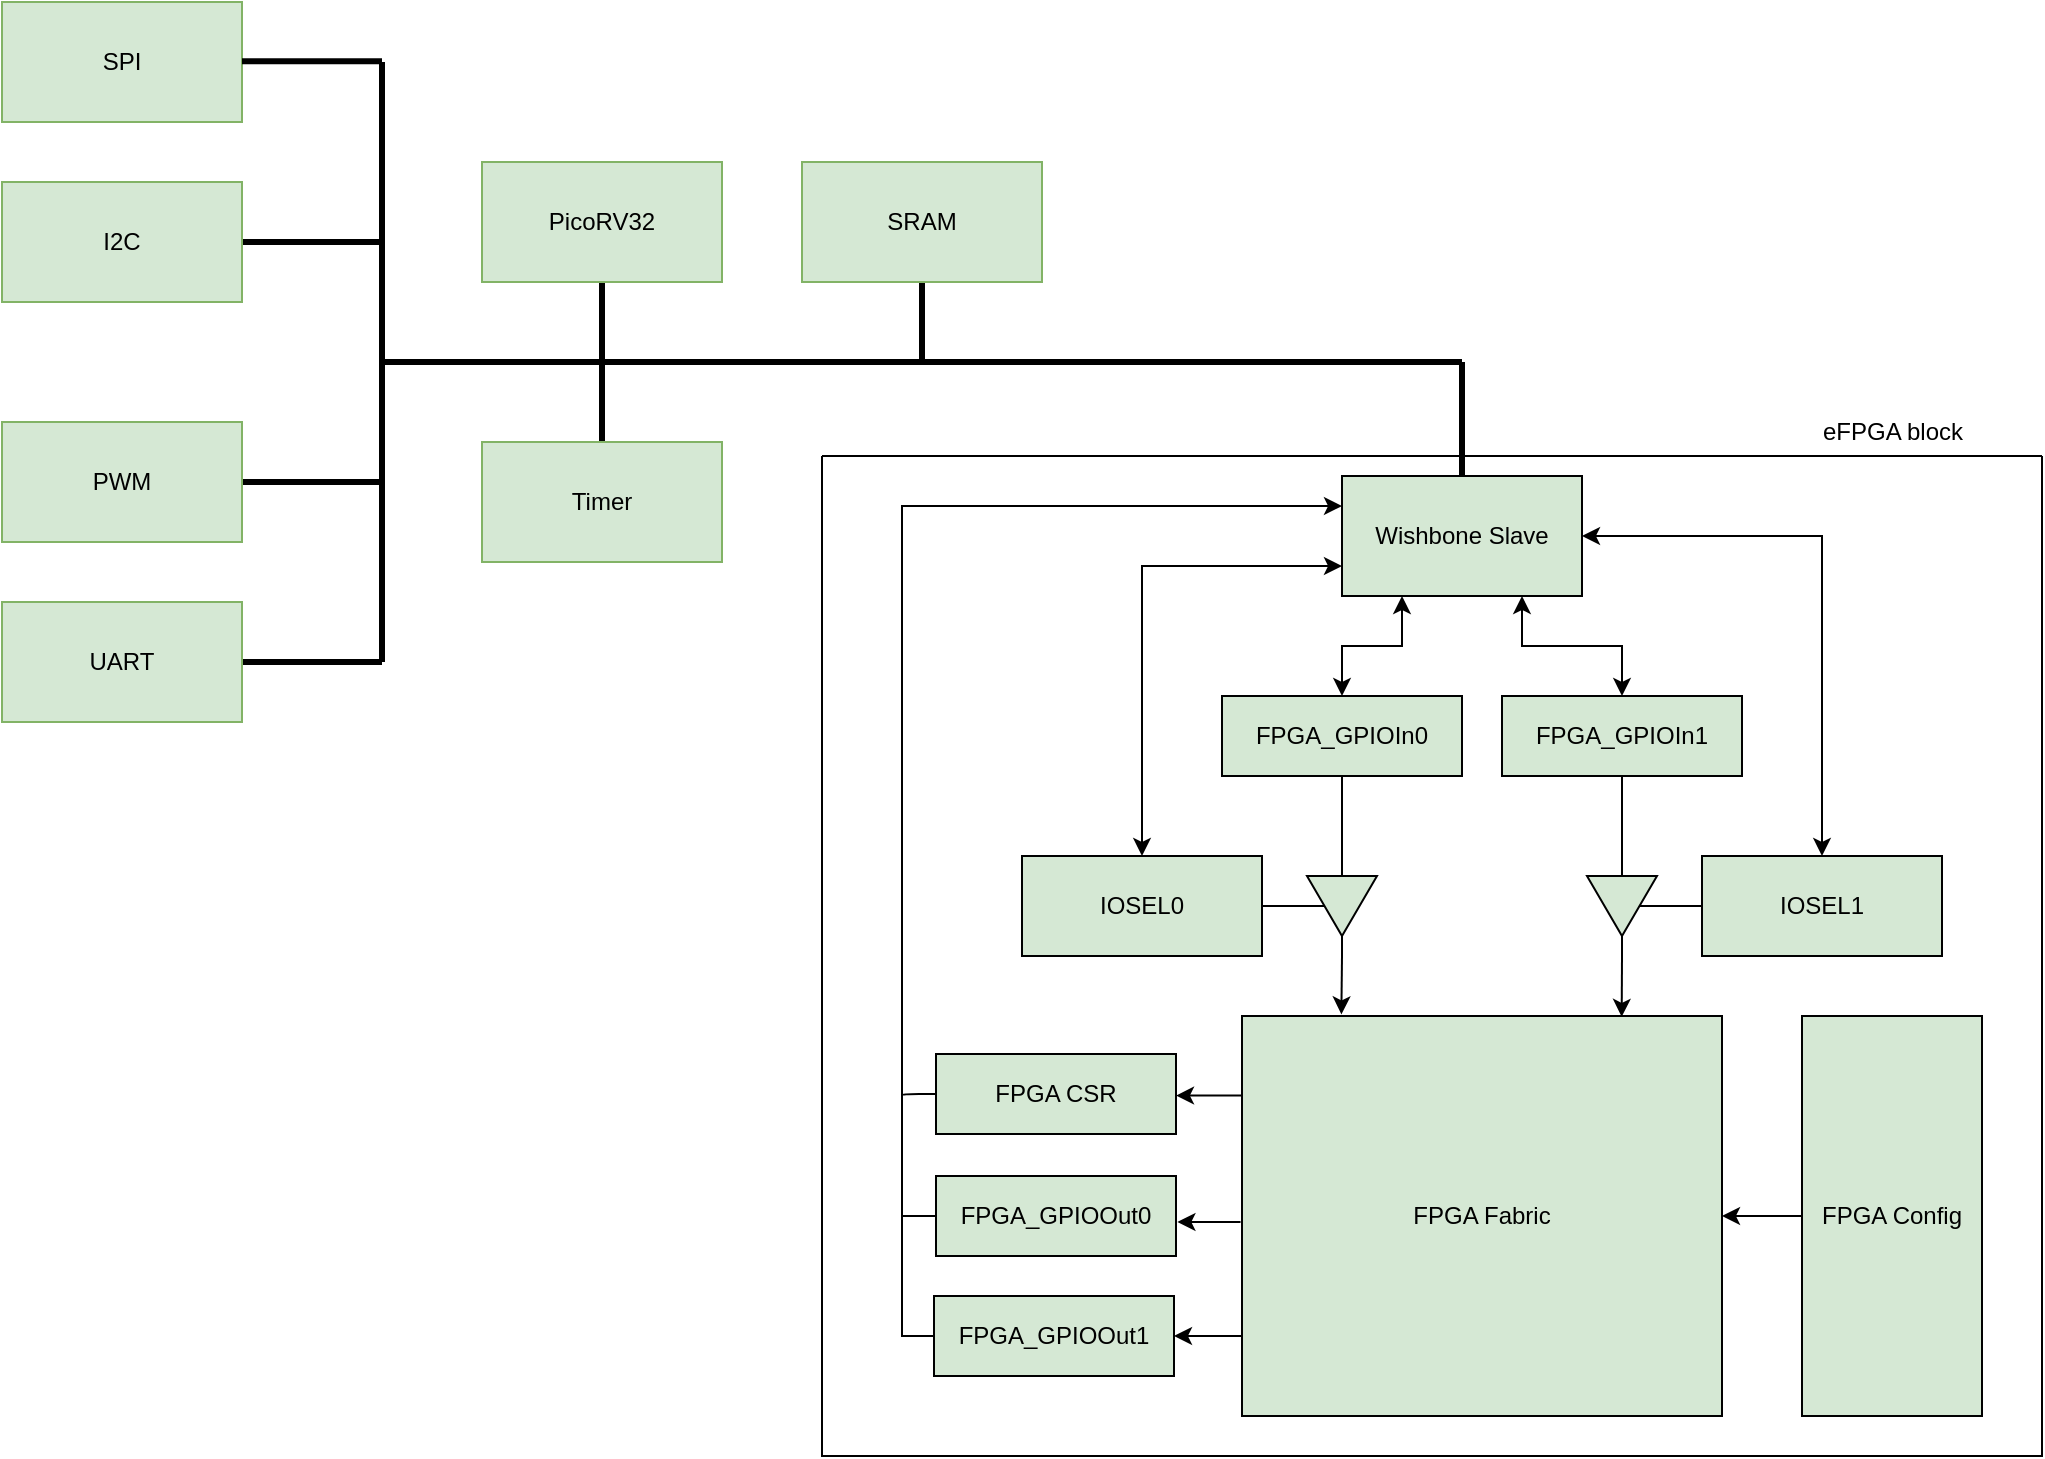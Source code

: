 <mxfile version="21.5.0" type="device" pages="2">
  <diagram name="Sayfa -1" id="7B2KDwGj0w0_qI_nRhFU">
    <mxGraphModel dx="1884" dy="1116" grid="1" gridSize="10" guides="1" tooltips="1" connect="1" arrows="1" fold="1" page="1" pageScale="1" pageWidth="827" pageHeight="1169" math="0" shadow="0">
      <root>
        <mxCell id="0" />
        <mxCell id="1" parent="0" />
        <mxCell id="jsWIFCB2mELyRLrUImZP-1" style="edgeStyle=none;rounded=0;orthogonalLoop=1;jettySize=auto;html=1;exitX=0.5;exitY=1;exitDx=0;exitDy=0;strokeColor=#000000;strokeWidth=3;endArrow=none;endFill=0;startArrow=none;startFill=0;" parent="1" source="jsWIFCB2mELyRLrUImZP-2" edge="1">
          <mxGeometry relative="1" as="geometry">
            <mxPoint x="440" y="240" as="targetPoint" />
          </mxGeometry>
        </mxCell>
        <mxCell id="jsWIFCB2mELyRLrUImZP-2" value="PicoRV32" style="rounded=0;whiteSpace=wrap;html=1;fillColor=#d5e8d4;strokeColor=#82b366;" parent="1" vertex="1">
          <mxGeometry x="380" y="140" width="120" height="60" as="geometry" />
        </mxCell>
        <mxCell id="jsWIFCB2mELyRLrUImZP-3" style="edgeStyle=none;rounded=0;orthogonalLoop=1;jettySize=auto;html=1;exitX=1;exitY=0.5;exitDx=0;exitDy=0;strokeColor=#000000;strokeWidth=3;startArrow=none;startFill=0;endArrow=none;endFill=0;" parent="1" source="jsWIFCB2mELyRLrUImZP-4" edge="1">
          <mxGeometry relative="1" as="geometry">
            <mxPoint x="330" y="390" as="targetPoint" />
          </mxGeometry>
        </mxCell>
        <mxCell id="jsWIFCB2mELyRLrUImZP-4" value="UART" style="rounded=0;whiteSpace=wrap;html=1;fillColor=#d5e8d4;strokeColor=#82b366;" parent="1" vertex="1">
          <mxGeometry x="140" y="360" width="120" height="60" as="geometry" />
        </mxCell>
        <mxCell id="jsWIFCB2mELyRLrUImZP-5" value="SPI" style="rounded=0;whiteSpace=wrap;html=1;fillColor=#d5e8d4;strokeColor=#82b366;" parent="1" vertex="1">
          <mxGeometry x="140" y="60" width="120" height="60" as="geometry" />
        </mxCell>
        <mxCell id="jsWIFCB2mELyRLrUImZP-6" style="edgeStyle=none;rounded=0;orthogonalLoop=1;jettySize=auto;html=1;exitX=1;exitY=0.5;exitDx=0;exitDy=0;strokeColor=#000000;strokeWidth=3;startArrow=none;startFill=0;endArrow=none;endFill=0;" parent="1" source="jsWIFCB2mELyRLrUImZP-7" edge="1">
          <mxGeometry relative="1" as="geometry">
            <mxPoint x="330" y="300" as="targetPoint" />
          </mxGeometry>
        </mxCell>
        <mxCell id="jsWIFCB2mELyRLrUImZP-7" value="PWM" style="rounded=0;whiteSpace=wrap;html=1;fillColor=#d5e8d4;strokeColor=#82b366;" parent="1" vertex="1">
          <mxGeometry x="140" y="270" width="120" height="60" as="geometry" />
        </mxCell>
        <mxCell id="jsWIFCB2mELyRLrUImZP-8" style="edgeStyle=none;rounded=0;orthogonalLoop=1;jettySize=auto;html=1;exitX=0.5;exitY=1;exitDx=0;exitDy=0;strokeColor=#000000;strokeWidth=3;startArrow=none;startFill=0;endArrow=none;endFill=0;" parent="1" source="jsWIFCB2mELyRLrUImZP-9" edge="1">
          <mxGeometry relative="1" as="geometry">
            <mxPoint x="600" y="240" as="targetPoint" />
          </mxGeometry>
        </mxCell>
        <mxCell id="jsWIFCB2mELyRLrUImZP-9" value="SRAM" style="rounded=0;whiteSpace=wrap;html=1;fillColor=#d5e8d4;strokeColor=#82b366;" parent="1" vertex="1">
          <mxGeometry x="540" y="140" width="120" height="60" as="geometry" />
        </mxCell>
        <mxCell id="jsWIFCB2mELyRLrUImZP-10" style="edgeStyle=none;rounded=0;orthogonalLoop=1;jettySize=auto;html=1;exitX=0.5;exitY=0;exitDx=0;exitDy=0;strokeColor=#000000;strokeWidth=3;startArrow=none;startFill=0;endArrow=none;endFill=0;" parent="1" source="jsWIFCB2mELyRLrUImZP-11" edge="1">
          <mxGeometry relative="1" as="geometry">
            <mxPoint x="440" y="240" as="targetPoint" />
          </mxGeometry>
        </mxCell>
        <mxCell id="jsWIFCB2mELyRLrUImZP-11" value="Timer" style="rounded=0;whiteSpace=wrap;html=1;fillColor=#d5e8d4;strokeColor=#82b366;" parent="1" vertex="1">
          <mxGeometry x="380" y="280" width="120" height="60" as="geometry" />
        </mxCell>
        <mxCell id="jsWIFCB2mELyRLrUImZP-14" style="edgeStyle=none;rounded=0;orthogonalLoop=1;jettySize=auto;html=1;exitX=1;exitY=0.5;exitDx=0;exitDy=0;strokeColor=#000000;strokeWidth=3;startArrow=none;startFill=0;endArrow=none;endFill=0;" parent="1" source="jsWIFCB2mELyRLrUImZP-15" edge="1">
          <mxGeometry relative="1" as="geometry">
            <mxPoint x="330" y="180" as="targetPoint" />
          </mxGeometry>
        </mxCell>
        <mxCell id="jsWIFCB2mELyRLrUImZP-15" value="I2C" style="rounded=0;whiteSpace=wrap;html=1;fillColor=#d5e8d4;strokeColor=#82b366;" parent="1" vertex="1">
          <mxGeometry x="140" y="150" width="120" height="60" as="geometry" />
        </mxCell>
        <mxCell id="jsWIFCB2mELyRLrUImZP-16" value="" style="endArrow=none;html=1;rounded=0;strokeWidth=3;fillColor=#f5f5f5;strokeColor=#000000;" parent="1" edge="1">
          <mxGeometry width="50" height="50" relative="1" as="geometry">
            <mxPoint x="331" y="240" as="sourcePoint" />
            <mxPoint x="690" y="240" as="targetPoint" />
          </mxGeometry>
        </mxCell>
        <mxCell id="jsWIFCB2mELyRLrUImZP-17" value="" style="endArrow=none;html=1;rounded=0;strokeWidth=3;fillColor=#f5f5f5;strokeColor=#000000;" parent="1" edge="1">
          <mxGeometry width="50" height="50" relative="1" as="geometry">
            <mxPoint x="330" y="90" as="sourcePoint" />
            <mxPoint x="330" y="390" as="targetPoint" />
          </mxGeometry>
        </mxCell>
        <mxCell id="jsWIFCB2mELyRLrUImZP-18" value="" style="endArrow=none;html=1;rounded=0;strokeWidth=3;fillColor=#f5f5f5;strokeColor=#000000;" parent="1" edge="1">
          <mxGeometry width="50" height="50" relative="1" as="geometry">
            <mxPoint x="260" y="89.66" as="sourcePoint" />
            <mxPoint x="330" y="89.66" as="targetPoint" />
          </mxGeometry>
        </mxCell>
        <mxCell id="OJRHUFCNqezA3u1N3KZM-2" style="edgeStyle=orthogonalEdgeStyle;orthogonalLoop=1;jettySize=auto;html=1;exitX=-0.003;exitY=0.515;exitDx=0;exitDy=0;entryX=1.006;entryY=0.59;entryDx=0;entryDy=0;rounded=0;exitPerimeter=0;entryPerimeter=0;" parent="1" source="OJRHUFCNqezA3u1N3KZM-3" target="OJRHUFCNqezA3u1N3KZM-12" edge="1">
          <mxGeometry relative="1" as="geometry" />
        </mxCell>
        <mxCell id="OJRHUFCNqezA3u1N3KZM-11" style="edgeStyle=orthogonalEdgeStyle;orthogonalLoop=1;jettySize=auto;html=1;exitX=0;exitY=0.5;exitDx=0;exitDy=0;endArrow=none;endFill=0;" parent="1" source="OJRHUFCNqezA3u1N3KZM-12" edge="1">
          <mxGeometry relative="1" as="geometry">
            <mxPoint x="590" y="667" as="targetPoint" />
          </mxGeometry>
        </mxCell>
        <mxCell id="OJRHUFCNqezA3u1N3KZM-12" value="FPGA_GPIOOut0" style="rounded=0;whiteSpace=wrap;html=1;fillColor=#d5e8d4;strokeColor=#000000;" parent="1" vertex="1">
          <mxGeometry x="607" y="647" width="120" height="40" as="geometry" />
        </mxCell>
        <mxCell id="OJRHUFCNqezA3u1N3KZM-13" style="edgeStyle=orthogonalEdgeStyle;orthogonalLoop=1;jettySize=auto;html=1;exitX=1;exitY=0.5;exitDx=0;exitDy=0;entryX=0.003;entryY=0.799;entryDx=0;entryDy=0;entryPerimeter=0;startArrow=classic;startFill=1;endArrow=none;endFill=0;" parent="1" source="OJRHUFCNqezA3u1N3KZM-15" target="OJRHUFCNqezA3u1N3KZM-3" edge="1">
          <mxGeometry relative="1" as="geometry" />
        </mxCell>
        <mxCell id="OJRHUFCNqezA3u1N3KZM-14" style="edgeStyle=orthogonalEdgeStyle;orthogonalLoop=1;jettySize=auto;html=1;exitX=0;exitY=0.5;exitDx=0;exitDy=0;entryX=0;entryY=0.25;entryDx=0;entryDy=0;rounded=0;" parent="1" source="OJRHUFCNqezA3u1N3KZM-15" target="OJRHUFCNqezA3u1N3KZM-22" edge="1">
          <mxGeometry relative="1" as="geometry">
            <Array as="points">
              <mxPoint x="590" y="727" />
              <mxPoint x="590" y="312" />
            </Array>
          </mxGeometry>
        </mxCell>
        <mxCell id="OJRHUFCNqezA3u1N3KZM-15" value="FPGA_GPIOOut1" style="rounded=0;whiteSpace=wrap;html=1;fillColor=#d5e8d4;strokeColor=#000000;" parent="1" vertex="1">
          <mxGeometry x="606" y="707" width="120" height="40" as="geometry" />
        </mxCell>
        <mxCell id="OJRHUFCNqezA3u1N3KZM-16" style="edgeStyle=orthogonalEdgeStyle;orthogonalLoop=1;jettySize=auto;html=1;exitX=0;exitY=0.5;exitDx=0;exitDy=0;endArrow=none;endFill=0;" parent="1" source="OJRHUFCNqezA3u1N3KZM-17" edge="1">
          <mxGeometry relative="1" as="geometry">
            <mxPoint x="590" y="607" as="targetPoint" />
          </mxGeometry>
        </mxCell>
        <mxCell id="OJRHUFCNqezA3u1N3KZM-34" style="edgeStyle=orthogonalEdgeStyle;rounded=0;orthogonalLoop=1;jettySize=auto;html=1;exitX=0.5;exitY=0;exitDx=0;exitDy=0;strokeWidth=3;endArrow=none;endFill=0;" parent="1" source="OJRHUFCNqezA3u1N3KZM-22" edge="1">
          <mxGeometry relative="1" as="geometry">
            <mxPoint x="870" y="240" as="targetPoint" />
            <Array as="points">
              <mxPoint x="870" y="240" />
            </Array>
          </mxGeometry>
        </mxCell>
        <mxCell id="OJRHUFCNqezA3u1N3KZM-31" value="" style="swimlane;startSize=0;" parent="1" vertex="1">
          <mxGeometry x="550" y="287" width="610" height="500" as="geometry" />
        </mxCell>
        <mxCell id="OJRHUFCNqezA3u1N3KZM-27" value="IOSEL1" style="rounded=0;whiteSpace=wrap;html=1;fillColor=#d5e8d4;strokeColor=#000000;" parent="OJRHUFCNqezA3u1N3KZM-31" vertex="1">
          <mxGeometry x="440" y="200" width="120" height="50" as="geometry" />
        </mxCell>
        <mxCell id="OJRHUFCNqezA3u1N3KZM-20" value="IOSEL0" style="rounded=0;whiteSpace=wrap;html=1;fillColor=#d5e8d4;strokeColor=#000000;" parent="OJRHUFCNqezA3u1N3KZM-31" vertex="1">
          <mxGeometry x="100" y="200" width="120" height="50" as="geometry" />
        </mxCell>
        <mxCell id="OJRHUFCNqezA3u1N3KZM-5" value="FPGA Config" style="rounded=0;whiteSpace=wrap;html=1;fillColor=#d5e8d4;strokeColor=#000000;" parent="OJRHUFCNqezA3u1N3KZM-31" vertex="1">
          <mxGeometry x="490" y="280" width="90" height="200" as="geometry" />
        </mxCell>
        <UserObject label="FPGA Fabric" id="OJRHUFCNqezA3u1N3KZM-3">
          <mxCell style="rounded=0;whiteSpace=wrap;html=1;fillColor=#d5e8d4;strokeColor=#000000;" parent="OJRHUFCNqezA3u1N3KZM-31" vertex="1">
            <mxGeometry x="210" y="280" width="240" height="200" as="geometry" />
          </mxCell>
        </UserObject>
        <mxCell id="OJRHUFCNqezA3u1N3KZM-4" style="edgeStyle=orthogonalEdgeStyle;orthogonalLoop=1;jettySize=auto;html=1;exitX=0;exitY=0.5;exitDx=0;exitDy=0;entryX=1;entryY=0.5;entryDx=0;entryDy=0;fillColor=#d5e8d4;strokeColor=#000000;" parent="OJRHUFCNqezA3u1N3KZM-31" source="OJRHUFCNqezA3u1N3KZM-5" target="OJRHUFCNqezA3u1N3KZM-3" edge="1">
          <mxGeometry relative="1" as="geometry" />
        </mxCell>
        <mxCell id="OJRHUFCNqezA3u1N3KZM-22" value="Wishbone Slave" style="rounded=0;whiteSpace=wrap;html=1;fillColor=#d5e8d4;strokeColor=#000000;" parent="OJRHUFCNqezA3u1N3KZM-31" vertex="1">
          <mxGeometry x="260" y="10" width="120" height="60" as="geometry" />
        </mxCell>
        <mxCell id="OJRHUFCNqezA3u1N3KZM-19" style="edgeStyle=orthogonalEdgeStyle;orthogonalLoop=1;jettySize=auto;html=1;exitX=0.5;exitY=0;exitDx=0;exitDy=0;entryX=0;entryY=0.75;entryDx=0;entryDy=0;rounded=0;startArrow=classic;startFill=1;fillColor=#d5e8d4;strokeColor=#000000;" parent="OJRHUFCNqezA3u1N3KZM-31" source="OJRHUFCNqezA3u1N3KZM-20" target="OJRHUFCNqezA3u1N3KZM-22" edge="1">
          <mxGeometry relative="1" as="geometry" />
        </mxCell>
        <mxCell id="OJRHUFCNqezA3u1N3KZM-26" style="edgeStyle=orthogonalEdgeStyle;orthogonalLoop=1;jettySize=auto;html=1;exitX=0.5;exitY=0;exitDx=0;exitDy=0;entryX=1;entryY=0.5;entryDx=0;entryDy=0;startArrow=classic;startFill=1;rounded=0;fillColor=#d5e8d4;strokeColor=#000000;" parent="OJRHUFCNqezA3u1N3KZM-31" source="OJRHUFCNqezA3u1N3KZM-27" target="OJRHUFCNqezA3u1N3KZM-22" edge="1">
          <mxGeometry relative="1" as="geometry" />
        </mxCell>
        <mxCell id="OJRHUFCNqezA3u1N3KZM-8" value="FPGA_GPIOIn0" style="rounded=0;whiteSpace=wrap;html=1;fillColor=#d5e8d4;strokeColor=#000000;" parent="OJRHUFCNqezA3u1N3KZM-31" vertex="1">
          <mxGeometry x="200" y="120" width="120" height="40" as="geometry" />
        </mxCell>
        <mxCell id="OJRHUFCNqezA3u1N3KZM-7" style="edgeStyle=orthogonalEdgeStyle;orthogonalLoop=1;jettySize=auto;html=1;exitX=0.5;exitY=0;exitDx=0;exitDy=0;entryX=0.25;entryY=1;entryDx=0;entryDy=0;rounded=0;startArrow=classic;startFill=1;fillColor=#d5e8d4;strokeColor=#000000;" parent="OJRHUFCNqezA3u1N3KZM-31" source="OJRHUFCNqezA3u1N3KZM-8" target="OJRHUFCNqezA3u1N3KZM-22" edge="1">
          <mxGeometry relative="1" as="geometry" />
        </mxCell>
        <mxCell id="OJRHUFCNqezA3u1N3KZM-10" value="FPGA_GPIOIn1" style="rounded=0;whiteSpace=wrap;html=1;fillColor=#d5e8d4;strokeColor=#000000;" parent="OJRHUFCNqezA3u1N3KZM-31" vertex="1">
          <mxGeometry x="340" y="120" width="120" height="40" as="geometry" />
        </mxCell>
        <mxCell id="OJRHUFCNqezA3u1N3KZM-9" style="edgeStyle=orthogonalEdgeStyle;orthogonalLoop=1;jettySize=auto;html=1;exitX=0.5;exitY=0;exitDx=0;exitDy=0;entryX=0.75;entryY=1;entryDx=0;entryDy=0;rounded=0;startArrow=classic;startFill=1;fillColor=#d5e8d4;strokeColor=#000000;" parent="OJRHUFCNqezA3u1N3KZM-31" source="OJRHUFCNqezA3u1N3KZM-10" target="OJRHUFCNqezA3u1N3KZM-22" edge="1">
          <mxGeometry relative="1" as="geometry" />
        </mxCell>
        <mxCell id="OJRHUFCNqezA3u1N3KZM-24" value="" style="verticalLabelPosition=bottom;shadow=0;dashed=0;align=center;html=1;verticalAlign=top;shape=mxgraph.electrical.logic_gates.buffer2;rotation=90;rounded=0;fillColor=#d5e8d4;strokeColor=#000000;" parent="OJRHUFCNqezA3u1N3KZM-31" vertex="1">
          <mxGeometry x="235" y="207.5" width="50" height="35" as="geometry" />
        </mxCell>
        <mxCell id="OJRHUFCNqezA3u1N3KZM-6" style="edgeStyle=orthogonalEdgeStyle;rounded=0;orthogonalLoop=1;jettySize=auto;html=1;exitX=0.5;exitY=1;exitDx=0;exitDy=0;entryX=0;entryY=0.5;entryDx=0;entryDy=0;endArrow=none;endFill=0;fillColor=#d5e8d4;strokeColor=#000000;" parent="OJRHUFCNqezA3u1N3KZM-31" source="OJRHUFCNqezA3u1N3KZM-8" target="OJRHUFCNqezA3u1N3KZM-24" edge="1">
          <mxGeometry relative="1" as="geometry" />
        </mxCell>
        <mxCell id="OJRHUFCNqezA3u1N3KZM-18" style="edgeStyle=orthogonalEdgeStyle;rounded=0;orthogonalLoop=1;jettySize=auto;html=1;exitX=1;exitY=0.5;exitDx=0;exitDy=0;entryX=0.5;entryY=0.75;entryDx=0;entryDy=0;entryPerimeter=0;endArrow=none;endFill=0;fillColor=#d5e8d4;strokeColor=#000000;" parent="OJRHUFCNqezA3u1N3KZM-31" source="OJRHUFCNqezA3u1N3KZM-20" target="OJRHUFCNqezA3u1N3KZM-24" edge="1">
          <mxGeometry relative="1" as="geometry">
            <mxPoint x="230" y="210" as="targetPoint" />
          </mxGeometry>
        </mxCell>
        <mxCell id="OJRHUFCNqezA3u1N3KZM-23" style="edgeStyle=orthogonalEdgeStyle;rounded=0;orthogonalLoop=1;jettySize=auto;html=1;exitX=1;exitY=0.5;exitDx=0;exitDy=0;entryX=0.207;entryY=-0.004;entryDx=0;entryDy=0;fillColor=#d5e8d4;strokeColor=#000000;entryPerimeter=0;" parent="OJRHUFCNqezA3u1N3KZM-31" source="OJRHUFCNqezA3u1N3KZM-24" target="OJRHUFCNqezA3u1N3KZM-3" edge="1">
          <mxGeometry relative="1" as="geometry" />
        </mxCell>
        <mxCell id="OJRHUFCNqezA3u1N3KZM-30" value="" style="verticalLabelPosition=bottom;shadow=0;dashed=0;align=center;html=1;verticalAlign=top;shape=mxgraph.electrical.logic_gates.buffer2;rotation=90;rounded=0;fillColor=#d5e8d4;strokeColor=#000000;" parent="OJRHUFCNqezA3u1N3KZM-31" vertex="1">
          <mxGeometry x="375" y="207.5" width="50" height="35" as="geometry" />
        </mxCell>
        <mxCell id="OJRHUFCNqezA3u1N3KZM-25" style="edgeStyle=orthogonalEdgeStyle;orthogonalLoop=1;jettySize=auto;html=1;exitX=0;exitY=0.5;exitDx=0;exitDy=0;entryX=0.499;entryY=0.245;entryDx=0;entryDy=0;entryPerimeter=0;endArrow=none;endFill=0;fillColor=#d5e8d4;strokeColor=#000000;" parent="OJRHUFCNqezA3u1N3KZM-31" source="OJRHUFCNqezA3u1N3KZM-27" target="OJRHUFCNqezA3u1N3KZM-30" edge="1">
          <mxGeometry relative="1" as="geometry" />
        </mxCell>
        <mxCell id="OJRHUFCNqezA3u1N3KZM-28" style="edgeStyle=orthogonalEdgeStyle;rounded=0;orthogonalLoop=1;jettySize=auto;html=1;exitX=0;exitY=0.5;exitDx=0;exitDy=0;entryX=0.5;entryY=1;entryDx=0;entryDy=0;endArrow=none;endFill=0;fillColor=#d5e8d4;strokeColor=#000000;" parent="OJRHUFCNqezA3u1N3KZM-31" source="OJRHUFCNqezA3u1N3KZM-30" target="OJRHUFCNqezA3u1N3KZM-10" edge="1">
          <mxGeometry relative="1" as="geometry" />
        </mxCell>
        <mxCell id="OJRHUFCNqezA3u1N3KZM-29" style="edgeStyle=orthogonalEdgeStyle;rounded=0;orthogonalLoop=1;jettySize=auto;html=1;exitX=1;exitY=0.5;exitDx=0;exitDy=0;entryX=0.791;entryY=0.002;entryDx=0;entryDy=0;entryPerimeter=0;fillColor=#d5e8d4;strokeColor=#000000;" parent="OJRHUFCNqezA3u1N3KZM-31" source="OJRHUFCNqezA3u1N3KZM-30" target="OJRHUFCNqezA3u1N3KZM-3" edge="1">
          <mxGeometry relative="1" as="geometry" />
        </mxCell>
        <mxCell id="OJRHUFCNqezA3u1N3KZM-17" value="FPGA CSR" style="rounded=0;whiteSpace=wrap;html=1;fillColor=#d5e8d4;strokeColor=#000000;" parent="OJRHUFCNqezA3u1N3KZM-31" vertex="1">
          <mxGeometry x="57" y="299" width="120" height="40" as="geometry" />
        </mxCell>
        <mxCell id="OJRHUFCNqezA3u1N3KZM-1" style="edgeStyle=orthogonalEdgeStyle;rounded=0;orthogonalLoop=1;jettySize=auto;html=1;exitX=-0.002;exitY=0.199;exitDx=0;exitDy=0;entryX=1;entryY=0.5;entryDx=0;entryDy=0;fillColor=#d5e8d4;strokeColor=#000000;exitPerimeter=0;" parent="OJRHUFCNqezA3u1N3KZM-31" source="OJRHUFCNqezA3u1N3KZM-3" target="OJRHUFCNqezA3u1N3KZM-17" edge="1">
          <mxGeometry relative="1" as="geometry" />
        </mxCell>
        <mxCell id="OJRHUFCNqezA3u1N3KZM-32" value="" style="endArrow=none;html=1;rounded=0;strokeWidth=3;" parent="1" edge="1">
          <mxGeometry width="50" height="50" relative="1" as="geometry">
            <mxPoint x="580" y="240" as="sourcePoint" />
            <mxPoint x="870" y="240" as="targetPoint" />
          </mxGeometry>
        </mxCell>
        <mxCell id="OJRHUFCNqezA3u1N3KZM-33" value="eFPGA block" style="text;html=1;align=center;verticalAlign=middle;resizable=0;points=[];autosize=1;strokeColor=none;fillColor=none;spacingTop=-20;" parent="1" vertex="1">
          <mxGeometry x="1040" y="280" width="90" height="10" as="geometry" />
        </mxCell>
      </root>
    </mxGraphModel>
  </diagram>
  <diagram id="RajIGwwv38TDtGgYQJ3j" name="Sayfa -2">
    <mxGraphModel dx="209" dy="614" grid="1" gridSize="10" guides="1" tooltips="1" connect="1" arrows="1" fold="1" page="1" pageScale="1" pageWidth="827" pageHeight="1169" math="0" shadow="0">
      <root>
        <mxCell id="0" />
        <mxCell id="1" parent="0" />
        <UserObject label="CLB" id="N2MdQCTdofeQo9BXv5zL-1">
          <mxCell style="rounded=0;whiteSpace=wrap;html=1;fillColor=#dae8fc;strokeColor=#6c8ebf;" parent="1" vertex="1">
            <mxGeometry x="970" y="299.03" width="60" height="60" as="geometry" />
          </mxCell>
        </UserObject>
        <UserObject label="CB" id="N2MdQCTdofeQo9BXv5zL-2">
          <mxCell style="rounded=0;whiteSpace=wrap;html=1;fillColor=#f8cecc;strokeColor=#b85450;" parent="1" vertex="1">
            <mxGeometry x="1040" y="299.03" width="20" height="60" as="geometry" />
          </mxCell>
        </UserObject>
        <UserObject label="CB" id="N2MdQCTdofeQo9BXv5zL-3">
          <mxCell style="rounded=0;whiteSpace=wrap;html=1;fillColor=#f8cecc;strokeColor=#b85450;" parent="1" vertex="1">
            <mxGeometry x="970" y="369.03" width="60" height="20" as="geometry" />
          </mxCell>
        </UserObject>
        <UserObject label="SB" id="N2MdQCTdofeQo9BXv5zL-4">
          <mxCell style="whiteSpace=wrap;html=1;aspect=fixed;fillColor=#fff2cc;strokeColor=#d6b656;" parent="1" vertex="1">
            <mxGeometry x="1040" y="369.03" width="20" height="20" as="geometry" />
          </mxCell>
        </UserObject>
        <mxCell id="N2MdQCTdofeQo9BXv5zL-5" value="" style="endArrow=none;html=1;rounded=0;exitX=1;exitY=0.158;exitDx=0;exitDy=0;exitPerimeter=0;entryX=-0.01;entryY=0.159;entryDx=0;entryDy=0;entryPerimeter=0;" parent="1" edge="1">
          <mxGeometry width="50" height="50" relative="1" as="geometry">
            <mxPoint x="1030" y="308.51" as="sourcePoint" />
            <mxPoint x="1039.8" y="308.57" as="targetPoint" />
          </mxGeometry>
        </mxCell>
        <mxCell id="N2MdQCTdofeQo9BXv5zL-6" value="" style="endArrow=none;html=1;rounded=0;exitX=1;exitY=0.158;exitDx=0;exitDy=0;exitPerimeter=0;entryX=-0.01;entryY=0.159;entryDx=0;entryDy=0;entryPerimeter=0;" parent="1" edge="1">
          <mxGeometry width="50" height="50" relative="1" as="geometry">
            <mxPoint x="1030.2" y="314.51" as="sourcePoint" />
            <mxPoint x="1040" y="314.57" as="targetPoint" />
          </mxGeometry>
        </mxCell>
        <mxCell id="N2MdQCTdofeQo9BXv5zL-7" value="" style="endArrow=none;html=1;rounded=0;exitX=1;exitY=0.158;exitDx=0;exitDy=0;exitPerimeter=0;entryX=-0.01;entryY=0.159;entryDx=0;entryDy=0;entryPerimeter=0;" parent="1" edge="1">
          <mxGeometry width="50" height="50" relative="1" as="geometry">
            <mxPoint x="1030.2" y="317" as="sourcePoint" />
            <mxPoint x="1040" y="317.06" as="targetPoint" />
          </mxGeometry>
        </mxCell>
        <mxCell id="N2MdQCTdofeQo9BXv5zL-8" value="" style="endArrow=none;html=1;rounded=0;exitX=1;exitY=0.158;exitDx=0;exitDy=0;exitPerimeter=0;entryX=-0.01;entryY=0.159;entryDx=0;entryDy=0;entryPerimeter=0;" parent="1" edge="1">
          <mxGeometry width="50" height="50" relative="1" as="geometry">
            <mxPoint x="1030" y="311.51" as="sourcePoint" />
            <mxPoint x="1039.8" y="311.57" as="targetPoint" />
          </mxGeometry>
        </mxCell>
        <mxCell id="N2MdQCTdofeQo9BXv5zL-9" value="" style="endArrow=none;html=1;rounded=0;entryX=0.75;entryY=1;entryDx=0;entryDy=0;exitX=0.75;exitY=0;exitDx=0;exitDy=0;" parent="1" edge="1">
          <mxGeometry width="50" height="50" relative="1" as="geometry">
            <mxPoint x="980" y="369.03" as="sourcePoint" />
            <mxPoint x="980" y="359.03" as="targetPoint" />
          </mxGeometry>
        </mxCell>
        <mxCell id="N2MdQCTdofeQo9BXv5zL-10" value="" style="endArrow=none;html=1;rounded=0;exitX=0.5;exitY=0;exitDx=0;exitDy=0;entryX=0.5;entryY=1;entryDx=0;entryDy=0;" parent="1" edge="1">
          <mxGeometry width="50" height="50" relative="1" as="geometry">
            <mxPoint x="977" y="369.03" as="sourcePoint" />
            <mxPoint x="977" y="359.03" as="targetPoint" />
          </mxGeometry>
        </mxCell>
        <mxCell id="N2MdQCTdofeQo9BXv5zL-11" value="" style="endArrow=none;html=1;rounded=0;entryX=0.75;entryY=1;entryDx=0;entryDy=0;exitX=0.75;exitY=0;exitDx=0;exitDy=0;" parent="1" edge="1">
          <mxGeometry width="50" height="50" relative="1" as="geometry">
            <mxPoint x="974" y="369.03" as="sourcePoint" />
            <mxPoint x="974" y="359.03" as="targetPoint" />
          </mxGeometry>
        </mxCell>
        <mxCell id="N2MdQCTdofeQo9BXv5zL-12" value="" style="endArrow=none;html=1;rounded=0;exitX=1;exitY=0.25;exitDx=0;exitDy=0;entryX=0;entryY=0.25;entryDx=0;entryDy=0;" parent="1" edge="1">
          <mxGeometry width="50" height="50" relative="1" as="geometry">
            <mxPoint x="1030" y="372.03" as="sourcePoint" />
            <mxPoint x="1040" y="372.03" as="targetPoint" />
          </mxGeometry>
        </mxCell>
        <mxCell id="N2MdQCTdofeQo9BXv5zL-13" value="" style="endArrow=none;html=1;rounded=0;exitX=1;exitY=0.25;exitDx=0;exitDy=0;entryX=0;entryY=0.25;entryDx=0;entryDy=0;" parent="1" edge="1">
          <mxGeometry width="50" height="50" relative="1" as="geometry">
            <mxPoint x="1030" y="375.03" as="sourcePoint" />
            <mxPoint x="1040" y="375.03" as="targetPoint" />
          </mxGeometry>
        </mxCell>
        <mxCell id="N2MdQCTdofeQo9BXv5zL-14" value="" style="endArrow=none;html=1;rounded=0;exitX=1;exitY=0.25;exitDx=0;exitDy=0;entryX=0;entryY=0.25;entryDx=0;entryDy=0;" parent="1" edge="1">
          <mxGeometry width="50" height="50" relative="1" as="geometry">
            <mxPoint x="1030" y="378.03" as="sourcePoint" />
            <mxPoint x="1040" y="378.03" as="targetPoint" />
          </mxGeometry>
        </mxCell>
        <mxCell id="N2MdQCTdofeQo9BXv5zL-15" value="" style="endArrow=none;html=1;rounded=0;exitX=1;exitY=0.25;exitDx=0;exitDy=0;entryX=0;entryY=0.25;entryDx=0;entryDy=0;" parent="1" edge="1">
          <mxGeometry width="50" height="50" relative="1" as="geometry">
            <mxPoint x="1030" y="381.03" as="sourcePoint" />
            <mxPoint x="1040" y="381.03" as="targetPoint" />
          </mxGeometry>
        </mxCell>
        <mxCell id="N2MdQCTdofeQo9BXv5zL-16" value="" style="endArrow=none;html=1;rounded=0;exitX=1;exitY=0.158;exitDx=0;exitDy=0;exitPerimeter=0;entryX=-0.01;entryY=0.159;entryDx=0;entryDy=0;entryPerimeter=0;" parent="1" edge="1">
          <mxGeometry width="50" height="50" relative="1" as="geometry">
            <mxPoint x="1030" y="319.51" as="sourcePoint" />
            <mxPoint x="1039.8" y="319.57" as="targetPoint" />
          </mxGeometry>
        </mxCell>
        <mxCell id="N2MdQCTdofeQo9BXv5zL-17" value="" style="endArrow=none;html=1;rounded=0;exitX=1;exitY=0.158;exitDx=0;exitDy=0;exitPerimeter=0;entryX=-0.01;entryY=0.159;entryDx=0;entryDy=0;entryPerimeter=0;" parent="1" edge="1">
          <mxGeometry width="50" height="50" relative="1" as="geometry">
            <mxPoint x="1030.2" y="325.51" as="sourcePoint" />
            <mxPoint x="1040" y="325.57" as="targetPoint" />
          </mxGeometry>
        </mxCell>
        <mxCell id="N2MdQCTdofeQo9BXv5zL-18" value="" style="endArrow=none;html=1;rounded=0;exitX=1;exitY=0.158;exitDx=0;exitDy=0;exitPerimeter=0;entryX=-0.01;entryY=0.159;entryDx=0;entryDy=0;entryPerimeter=0;" parent="1" edge="1">
          <mxGeometry width="50" height="50" relative="1" as="geometry">
            <mxPoint x="1030.2" y="328" as="sourcePoint" />
            <mxPoint x="1040" y="328.06" as="targetPoint" />
          </mxGeometry>
        </mxCell>
        <mxCell id="N2MdQCTdofeQo9BXv5zL-19" value="" style="endArrow=none;html=1;rounded=0;exitX=1;exitY=0.158;exitDx=0;exitDy=0;exitPerimeter=0;entryX=-0.01;entryY=0.159;entryDx=0;entryDy=0;entryPerimeter=0;" parent="1" edge="1">
          <mxGeometry width="50" height="50" relative="1" as="geometry">
            <mxPoint x="1030" y="322.51" as="sourcePoint" />
            <mxPoint x="1039.8" y="322.57" as="targetPoint" />
          </mxGeometry>
        </mxCell>
        <mxCell id="N2MdQCTdofeQo9BXv5zL-20" value="" style="endArrow=none;html=1;rounded=0;exitX=1;exitY=0.158;exitDx=0;exitDy=0;exitPerimeter=0;entryX=-0.01;entryY=0.159;entryDx=0;entryDy=0;entryPerimeter=0;" parent="1" edge="1">
          <mxGeometry width="50" height="50" relative="1" as="geometry">
            <mxPoint x="1030" y="330.51" as="sourcePoint" />
            <mxPoint x="1039.8" y="330.57" as="targetPoint" />
          </mxGeometry>
        </mxCell>
        <mxCell id="N2MdQCTdofeQo9BXv5zL-21" value="" style="endArrow=none;html=1;rounded=0;exitX=1;exitY=0.158;exitDx=0;exitDy=0;exitPerimeter=0;entryX=-0.01;entryY=0.159;entryDx=0;entryDy=0;entryPerimeter=0;" parent="1" edge="1">
          <mxGeometry width="50" height="50" relative="1" as="geometry">
            <mxPoint x="1030.2" y="336.51" as="sourcePoint" />
            <mxPoint x="1040" y="336.57" as="targetPoint" />
          </mxGeometry>
        </mxCell>
        <mxCell id="N2MdQCTdofeQo9BXv5zL-22" value="" style="endArrow=none;html=1;rounded=0;exitX=1;exitY=0.158;exitDx=0;exitDy=0;exitPerimeter=0;entryX=-0.01;entryY=0.159;entryDx=0;entryDy=0;entryPerimeter=0;" parent="1" edge="1">
          <mxGeometry width="50" height="50" relative="1" as="geometry">
            <mxPoint x="1030.2" y="339" as="sourcePoint" />
            <mxPoint x="1040" y="339.06" as="targetPoint" />
          </mxGeometry>
        </mxCell>
        <mxCell id="N2MdQCTdofeQo9BXv5zL-23" value="" style="endArrow=none;html=1;rounded=0;exitX=1;exitY=0.158;exitDx=0;exitDy=0;exitPerimeter=0;entryX=-0.01;entryY=0.159;entryDx=0;entryDy=0;entryPerimeter=0;" parent="1" edge="1">
          <mxGeometry width="50" height="50" relative="1" as="geometry">
            <mxPoint x="1030" y="333.51" as="sourcePoint" />
            <mxPoint x="1039.8" y="333.57" as="targetPoint" />
          </mxGeometry>
        </mxCell>
        <mxCell id="N2MdQCTdofeQo9BXv5zL-24" value="" style="endArrow=none;html=1;rounded=0;exitX=1;exitY=0.158;exitDx=0;exitDy=0;exitPerimeter=0;entryX=-0.01;entryY=0.159;entryDx=0;entryDy=0;entryPerimeter=0;" parent="1" edge="1">
          <mxGeometry width="50" height="50" relative="1" as="geometry">
            <mxPoint x="1030" y="341.51" as="sourcePoint" />
            <mxPoint x="1039.8" y="341.57" as="targetPoint" />
          </mxGeometry>
        </mxCell>
        <mxCell id="N2MdQCTdofeQo9BXv5zL-25" value="" style="endArrow=none;html=1;rounded=0;exitX=1;exitY=0.158;exitDx=0;exitDy=0;exitPerimeter=0;entryX=-0.01;entryY=0.159;entryDx=0;entryDy=0;entryPerimeter=0;" parent="1" edge="1">
          <mxGeometry width="50" height="50" relative="1" as="geometry">
            <mxPoint x="1030.2" y="347.51" as="sourcePoint" />
            <mxPoint x="1040" y="347.57" as="targetPoint" />
          </mxGeometry>
        </mxCell>
        <mxCell id="N2MdQCTdofeQo9BXv5zL-26" value="" style="endArrow=none;html=1;rounded=0;exitX=1;exitY=0.158;exitDx=0;exitDy=0;exitPerimeter=0;entryX=-0.01;entryY=0.159;entryDx=0;entryDy=0;entryPerimeter=0;" parent="1" edge="1">
          <mxGeometry width="50" height="50" relative="1" as="geometry">
            <mxPoint x="1030.2" y="350" as="sourcePoint" />
            <mxPoint x="1040" y="350.06" as="targetPoint" />
          </mxGeometry>
        </mxCell>
        <mxCell id="N2MdQCTdofeQo9BXv5zL-27" value="" style="endArrow=none;html=1;rounded=0;exitX=1;exitY=0.158;exitDx=0;exitDy=0;exitPerimeter=0;entryX=-0.01;entryY=0.159;entryDx=0;entryDy=0;entryPerimeter=0;" parent="1" edge="1">
          <mxGeometry width="50" height="50" relative="1" as="geometry">
            <mxPoint x="1030" y="344.51" as="sourcePoint" />
            <mxPoint x="1039.8" y="344.57" as="targetPoint" />
          </mxGeometry>
        </mxCell>
        <mxCell id="N2MdQCTdofeQo9BXv5zL-28" value="" style="endArrow=none;html=1;rounded=0;entryX=0.75;entryY=1;entryDx=0;entryDy=0;exitX=0.75;exitY=0;exitDx=0;exitDy=0;" parent="1" edge="1">
          <mxGeometry width="50" height="50" relative="1" as="geometry">
            <mxPoint x="989" y="369.03" as="sourcePoint" />
            <mxPoint x="989" y="359.03" as="targetPoint" />
          </mxGeometry>
        </mxCell>
        <mxCell id="N2MdQCTdofeQo9BXv5zL-29" value="" style="endArrow=none;html=1;rounded=0;exitX=0.5;exitY=0;exitDx=0;exitDy=0;entryX=0.5;entryY=1;entryDx=0;entryDy=0;" parent="1" edge="1">
          <mxGeometry width="50" height="50" relative="1" as="geometry">
            <mxPoint x="986" y="369.03" as="sourcePoint" />
            <mxPoint x="986" y="359.03" as="targetPoint" />
          </mxGeometry>
        </mxCell>
        <mxCell id="N2MdQCTdofeQo9BXv5zL-30" value="" style="endArrow=none;html=1;rounded=0;entryX=0.75;entryY=1;entryDx=0;entryDy=0;exitX=0.75;exitY=0;exitDx=0;exitDy=0;" parent="1" edge="1">
          <mxGeometry width="50" height="50" relative="1" as="geometry">
            <mxPoint x="983" y="369.03" as="sourcePoint" />
            <mxPoint x="983" y="359.03" as="targetPoint" />
          </mxGeometry>
        </mxCell>
        <mxCell id="N2MdQCTdofeQo9BXv5zL-31" value="" style="endArrow=none;html=1;rounded=0;exitX=1;exitY=0.25;exitDx=0;exitDy=0;entryX=0;entryY=0.25;entryDx=0;entryDy=0;" parent="1" edge="1">
          <mxGeometry width="50" height="50" relative="1" as="geometry">
            <mxPoint x="1030" y="384.03" as="sourcePoint" />
            <mxPoint x="1040" y="384.03" as="targetPoint" />
          </mxGeometry>
        </mxCell>
        <mxCell id="N2MdQCTdofeQo9BXv5zL-32" value="" style="endArrow=none;html=1;rounded=0;exitX=1;exitY=0.25;exitDx=0;exitDy=0;entryX=0;entryY=0.25;entryDx=0;entryDy=0;" parent="1" edge="1">
          <mxGeometry width="50" height="50" relative="1" as="geometry">
            <mxPoint x="1030" y="387.03" as="sourcePoint" />
            <mxPoint x="1040" y="387.03" as="targetPoint" />
          </mxGeometry>
        </mxCell>
        <mxCell id="N2MdQCTdofeQo9BXv5zL-33" value="" style="endArrow=none;html=1;rounded=0;entryX=0.75;entryY=1;entryDx=0;entryDy=0;exitX=0.75;exitY=0;exitDx=0;exitDy=0;" parent="1" edge="1">
          <mxGeometry width="50" height="50" relative="1" as="geometry">
            <mxPoint x="998" y="369.03" as="sourcePoint" />
            <mxPoint x="998" y="359.03" as="targetPoint" />
          </mxGeometry>
        </mxCell>
        <mxCell id="N2MdQCTdofeQo9BXv5zL-34" value="" style="endArrow=none;html=1;rounded=0;exitX=0.5;exitY=0;exitDx=0;exitDy=0;entryX=0.5;entryY=1;entryDx=0;entryDy=0;" parent="1" edge="1">
          <mxGeometry width="50" height="50" relative="1" as="geometry">
            <mxPoint x="995" y="369.03" as="sourcePoint" />
            <mxPoint x="995" y="359.03" as="targetPoint" />
          </mxGeometry>
        </mxCell>
        <mxCell id="N2MdQCTdofeQo9BXv5zL-35" value="" style="endArrow=none;html=1;rounded=0;entryX=0.75;entryY=1;entryDx=0;entryDy=0;exitX=0.75;exitY=0;exitDx=0;exitDy=0;" parent="1" edge="1">
          <mxGeometry width="50" height="50" relative="1" as="geometry">
            <mxPoint x="992" y="369.03" as="sourcePoint" />
            <mxPoint x="992" y="359.03" as="targetPoint" />
          </mxGeometry>
        </mxCell>
        <mxCell id="N2MdQCTdofeQo9BXv5zL-36" value="" style="endArrow=none;html=1;rounded=0;entryX=0.75;entryY=1;entryDx=0;entryDy=0;exitX=0.75;exitY=0;exitDx=0;exitDy=0;" parent="1" edge="1">
          <mxGeometry width="50" height="50" relative="1" as="geometry">
            <mxPoint x="1007" y="369.03" as="sourcePoint" />
            <mxPoint x="1007" y="359.03" as="targetPoint" />
          </mxGeometry>
        </mxCell>
        <mxCell id="N2MdQCTdofeQo9BXv5zL-37" value="" style="endArrow=none;html=1;rounded=0;exitX=0.5;exitY=0;exitDx=0;exitDy=0;entryX=0.5;entryY=1;entryDx=0;entryDy=0;" parent="1" edge="1">
          <mxGeometry width="50" height="50" relative="1" as="geometry">
            <mxPoint x="1004" y="369.03" as="sourcePoint" />
            <mxPoint x="1004" y="359.03" as="targetPoint" />
          </mxGeometry>
        </mxCell>
        <mxCell id="N2MdQCTdofeQo9BXv5zL-38" value="" style="endArrow=none;html=1;rounded=0;entryX=0.75;entryY=1;entryDx=0;entryDy=0;exitX=0.75;exitY=0;exitDx=0;exitDy=0;" parent="1" edge="1">
          <mxGeometry width="50" height="50" relative="1" as="geometry">
            <mxPoint x="1001" y="369.03" as="sourcePoint" />
            <mxPoint x="1001" y="359.03" as="targetPoint" />
          </mxGeometry>
        </mxCell>
        <mxCell id="N2MdQCTdofeQo9BXv5zL-39" value="" style="endArrow=none;html=1;rounded=0;entryX=0.75;entryY=1;entryDx=0;entryDy=0;exitX=0.75;exitY=0;exitDx=0;exitDy=0;" parent="1" edge="1">
          <mxGeometry width="50" height="50" relative="1" as="geometry">
            <mxPoint x="1016" y="369.03" as="sourcePoint" />
            <mxPoint x="1016" y="359.03" as="targetPoint" />
          </mxGeometry>
        </mxCell>
        <mxCell id="N2MdQCTdofeQo9BXv5zL-40" value="" style="endArrow=none;html=1;rounded=0;exitX=0.5;exitY=0;exitDx=0;exitDy=0;entryX=0.5;entryY=1;entryDx=0;entryDy=0;" parent="1" edge="1">
          <mxGeometry width="50" height="50" relative="1" as="geometry">
            <mxPoint x="1013" y="369.03" as="sourcePoint" />
            <mxPoint x="1013" y="359.03" as="targetPoint" />
          </mxGeometry>
        </mxCell>
        <mxCell id="N2MdQCTdofeQo9BXv5zL-41" value="" style="endArrow=none;html=1;rounded=0;entryX=0.75;entryY=1;entryDx=0;entryDy=0;exitX=0.75;exitY=0;exitDx=0;exitDy=0;" parent="1" edge="1">
          <mxGeometry width="50" height="50" relative="1" as="geometry">
            <mxPoint x="1010" y="369.03" as="sourcePoint" />
            <mxPoint x="1010" y="359.03" as="targetPoint" />
          </mxGeometry>
        </mxCell>
        <mxCell id="N2MdQCTdofeQo9BXv5zL-42" value="" style="endArrow=none;html=1;rounded=0;entryX=0.75;entryY=1;entryDx=0;entryDy=0;exitX=0.75;exitY=0;exitDx=0;exitDy=0;" parent="1" edge="1">
          <mxGeometry width="50" height="50" relative="1" as="geometry">
            <mxPoint x="1025" y="369.03" as="sourcePoint" />
            <mxPoint x="1025" y="359.03" as="targetPoint" />
          </mxGeometry>
        </mxCell>
        <mxCell id="N2MdQCTdofeQo9BXv5zL-43" value="" style="endArrow=none;html=1;rounded=0;exitX=0.5;exitY=0;exitDx=0;exitDy=0;entryX=0.5;entryY=1;entryDx=0;entryDy=0;" parent="1" edge="1">
          <mxGeometry width="50" height="50" relative="1" as="geometry">
            <mxPoint x="1022" y="369.03" as="sourcePoint" />
            <mxPoint x="1022" y="359.03" as="targetPoint" />
          </mxGeometry>
        </mxCell>
        <mxCell id="N2MdQCTdofeQo9BXv5zL-44" value="" style="endArrow=none;html=1;rounded=0;entryX=0.75;entryY=1;entryDx=0;entryDy=0;exitX=0.75;exitY=0;exitDx=0;exitDy=0;" parent="1" edge="1">
          <mxGeometry width="50" height="50" relative="1" as="geometry">
            <mxPoint x="1019" y="369.03" as="sourcePoint" />
            <mxPoint x="1019" y="359.03" as="targetPoint" />
          </mxGeometry>
        </mxCell>
        <mxCell id="N2MdQCTdofeQo9BXv5zL-45" value="" style="endArrow=none;html=1;rounded=0;entryX=0.75;entryY=1;entryDx=0;entryDy=0;exitX=0.75;exitY=0;exitDx=0;exitDy=0;" parent="1" edge="1">
          <mxGeometry width="50" height="50" relative="1" as="geometry">
            <mxPoint x="1049" y="369.03" as="sourcePoint" />
            <mxPoint x="1049" y="359.03" as="targetPoint" />
          </mxGeometry>
        </mxCell>
        <mxCell id="N2MdQCTdofeQo9BXv5zL-46" value="" style="endArrow=none;html=1;rounded=0;exitX=0.5;exitY=0;exitDx=0;exitDy=0;entryX=0.5;entryY=1;entryDx=0;entryDy=0;" parent="1" edge="1">
          <mxGeometry width="50" height="50" relative="1" as="geometry">
            <mxPoint x="1046" y="369.03" as="sourcePoint" />
            <mxPoint x="1046" y="359.03" as="targetPoint" />
          </mxGeometry>
        </mxCell>
        <mxCell id="N2MdQCTdofeQo9BXv5zL-47" value="" style="endArrow=none;html=1;rounded=0;entryX=0.75;entryY=1;entryDx=0;entryDy=0;exitX=0.75;exitY=0;exitDx=0;exitDy=0;" parent="1" edge="1">
          <mxGeometry width="50" height="50" relative="1" as="geometry">
            <mxPoint x="1043" y="369.03" as="sourcePoint" />
            <mxPoint x="1043" y="359.03" as="targetPoint" />
          </mxGeometry>
        </mxCell>
        <mxCell id="N2MdQCTdofeQo9BXv5zL-48" value="" style="endArrow=none;html=1;rounded=0;entryX=0.75;entryY=1;entryDx=0;entryDy=0;exitX=0.75;exitY=0;exitDx=0;exitDy=0;" parent="1" edge="1">
          <mxGeometry width="50" height="50" relative="1" as="geometry">
            <mxPoint x="1058" y="369.03" as="sourcePoint" />
            <mxPoint x="1058" y="359.03" as="targetPoint" />
          </mxGeometry>
        </mxCell>
        <mxCell id="N2MdQCTdofeQo9BXv5zL-49" value="" style="endArrow=none;html=1;rounded=0;exitX=0.5;exitY=0;exitDx=0;exitDy=0;entryX=0.5;entryY=1;entryDx=0;entryDy=0;" parent="1" edge="1">
          <mxGeometry width="50" height="50" relative="1" as="geometry">
            <mxPoint x="1055" y="369.03" as="sourcePoint" />
            <mxPoint x="1055" y="359.03" as="targetPoint" />
          </mxGeometry>
        </mxCell>
        <mxCell id="N2MdQCTdofeQo9BXv5zL-50" value="" style="endArrow=none;html=1;rounded=0;entryX=0.75;entryY=1;entryDx=0;entryDy=0;exitX=0.75;exitY=0;exitDx=0;exitDy=0;" parent="1" edge="1">
          <mxGeometry width="50" height="50" relative="1" as="geometry">
            <mxPoint x="1052" y="369.03" as="sourcePoint" />
            <mxPoint x="1052" y="359.03" as="targetPoint" />
          </mxGeometry>
        </mxCell>
        <UserObject label="CLB" id="N2MdQCTdofeQo9BXv5zL-51">
          <mxCell style="rounded=0;whiteSpace=wrap;html=1;fillColor=#dae8fc;strokeColor=#6c8ebf;" parent="1" vertex="1">
            <mxGeometry x="970" y="399.03" width="60" height="60" as="geometry" />
          </mxCell>
        </UserObject>
        <UserObject label="CB" id="N2MdQCTdofeQo9BXv5zL-52">
          <mxCell style="rounded=0;whiteSpace=wrap;html=1;fillColor=#f8cecc;strokeColor=#b85450;" parent="1" vertex="1">
            <mxGeometry x="1040" y="399.03" width="20" height="60" as="geometry" />
          </mxCell>
        </UserObject>
        <UserObject label="SB" id="N2MdQCTdofeQo9BXv5zL-53">
          <mxCell style="whiteSpace=wrap;html=1;aspect=fixed;fillColor=#fff2cc;strokeColor=#d6b656;" parent="1" vertex="1">
            <mxGeometry x="1040" y="469.03" width="20" height="20" as="geometry" />
          </mxCell>
        </UserObject>
        <mxCell id="N2MdQCTdofeQo9BXv5zL-54" value="" style="endArrow=none;html=1;rounded=0;exitX=1;exitY=0.158;exitDx=0;exitDy=0;exitPerimeter=0;entryX=-0.01;entryY=0.159;entryDx=0;entryDy=0;entryPerimeter=0;" parent="1" edge="1">
          <mxGeometry width="50" height="50" relative="1" as="geometry">
            <mxPoint x="1030" y="408.51" as="sourcePoint" />
            <mxPoint x="1039.8" y="408.57" as="targetPoint" />
          </mxGeometry>
        </mxCell>
        <mxCell id="N2MdQCTdofeQo9BXv5zL-55" value="" style="endArrow=none;html=1;rounded=0;exitX=1;exitY=0.158;exitDx=0;exitDy=0;exitPerimeter=0;entryX=-0.01;entryY=0.159;entryDx=0;entryDy=0;entryPerimeter=0;" parent="1" edge="1">
          <mxGeometry width="50" height="50" relative="1" as="geometry">
            <mxPoint x="1030.2" y="414.51" as="sourcePoint" />
            <mxPoint x="1040" y="414.57" as="targetPoint" />
          </mxGeometry>
        </mxCell>
        <mxCell id="N2MdQCTdofeQo9BXv5zL-56" value="" style="endArrow=none;html=1;rounded=0;exitX=1;exitY=0.158;exitDx=0;exitDy=0;exitPerimeter=0;entryX=-0.01;entryY=0.159;entryDx=0;entryDy=0;entryPerimeter=0;" parent="1" edge="1">
          <mxGeometry width="50" height="50" relative="1" as="geometry">
            <mxPoint x="1030.2" y="417" as="sourcePoint" />
            <mxPoint x="1040" y="417.06" as="targetPoint" />
          </mxGeometry>
        </mxCell>
        <mxCell id="N2MdQCTdofeQo9BXv5zL-57" value="" style="endArrow=none;html=1;rounded=0;exitX=1;exitY=0.158;exitDx=0;exitDy=0;exitPerimeter=0;entryX=-0.01;entryY=0.159;entryDx=0;entryDy=0;entryPerimeter=0;" parent="1" edge="1">
          <mxGeometry width="50" height="50" relative="1" as="geometry">
            <mxPoint x="1030" y="411.51" as="sourcePoint" />
            <mxPoint x="1039.8" y="411.57" as="targetPoint" />
          </mxGeometry>
        </mxCell>
        <mxCell id="N2MdQCTdofeQo9BXv5zL-58" value="" style="endArrow=none;html=1;rounded=0;entryX=0.75;entryY=1;entryDx=0;entryDy=0;exitX=0.75;exitY=0;exitDx=0;exitDy=0;" parent="1" edge="1">
          <mxGeometry width="50" height="50" relative="1" as="geometry">
            <mxPoint x="980" y="469.03" as="sourcePoint" />
            <mxPoint x="980" y="459.03" as="targetPoint" />
          </mxGeometry>
        </mxCell>
        <mxCell id="N2MdQCTdofeQo9BXv5zL-59" value="" style="endArrow=none;html=1;rounded=0;exitX=0.5;exitY=0;exitDx=0;exitDy=0;entryX=0.5;entryY=1;entryDx=0;entryDy=0;" parent="1" edge="1">
          <mxGeometry width="50" height="50" relative="1" as="geometry">
            <mxPoint x="977" y="469.03" as="sourcePoint" />
            <mxPoint x="977" y="459.03" as="targetPoint" />
          </mxGeometry>
        </mxCell>
        <mxCell id="N2MdQCTdofeQo9BXv5zL-60" value="" style="endArrow=none;html=1;rounded=0;entryX=0.75;entryY=1;entryDx=0;entryDy=0;exitX=0.75;exitY=0;exitDx=0;exitDy=0;" parent="1" edge="1">
          <mxGeometry width="50" height="50" relative="1" as="geometry">
            <mxPoint x="974" y="469.03" as="sourcePoint" />
            <mxPoint x="974" y="459.03" as="targetPoint" />
          </mxGeometry>
        </mxCell>
        <mxCell id="N2MdQCTdofeQo9BXv5zL-61" value="" style="endArrow=none;html=1;rounded=0;exitX=1;exitY=0.25;exitDx=0;exitDy=0;entryX=0;entryY=0.25;entryDx=0;entryDy=0;" parent="1" edge="1">
          <mxGeometry width="50" height="50" relative="1" as="geometry">
            <mxPoint x="1030" y="472.03" as="sourcePoint" />
            <mxPoint x="1040" y="472.03" as="targetPoint" />
          </mxGeometry>
        </mxCell>
        <mxCell id="N2MdQCTdofeQo9BXv5zL-62" value="" style="endArrow=none;html=1;rounded=0;exitX=1;exitY=0.25;exitDx=0;exitDy=0;entryX=0;entryY=0.25;entryDx=0;entryDy=0;" parent="1" edge="1">
          <mxGeometry width="50" height="50" relative="1" as="geometry">
            <mxPoint x="1030" y="475.03" as="sourcePoint" />
            <mxPoint x="1040" y="475.03" as="targetPoint" />
          </mxGeometry>
        </mxCell>
        <mxCell id="N2MdQCTdofeQo9BXv5zL-63" value="" style="endArrow=none;html=1;rounded=0;exitX=1;exitY=0.25;exitDx=0;exitDy=0;entryX=0;entryY=0.25;entryDx=0;entryDy=0;" parent="1" edge="1">
          <mxGeometry width="50" height="50" relative="1" as="geometry">
            <mxPoint x="1030" y="478.03" as="sourcePoint" />
            <mxPoint x="1040" y="478.03" as="targetPoint" />
          </mxGeometry>
        </mxCell>
        <mxCell id="N2MdQCTdofeQo9BXv5zL-64" value="" style="endArrow=none;html=1;rounded=0;exitX=1;exitY=0.25;exitDx=0;exitDy=0;entryX=0;entryY=0.25;entryDx=0;entryDy=0;" parent="1" edge="1">
          <mxGeometry width="50" height="50" relative="1" as="geometry">
            <mxPoint x="1030" y="481.03" as="sourcePoint" />
            <mxPoint x="1040" y="481.03" as="targetPoint" />
          </mxGeometry>
        </mxCell>
        <mxCell id="N2MdQCTdofeQo9BXv5zL-65" value="" style="endArrow=none;html=1;rounded=0;exitX=1;exitY=0.158;exitDx=0;exitDy=0;exitPerimeter=0;entryX=-0.01;entryY=0.159;entryDx=0;entryDy=0;entryPerimeter=0;" parent="1" edge="1">
          <mxGeometry width="50" height="50" relative="1" as="geometry">
            <mxPoint x="1030" y="419.51" as="sourcePoint" />
            <mxPoint x="1039.8" y="419.57" as="targetPoint" />
          </mxGeometry>
        </mxCell>
        <mxCell id="N2MdQCTdofeQo9BXv5zL-66" value="" style="endArrow=none;html=1;rounded=0;exitX=1;exitY=0.158;exitDx=0;exitDy=0;exitPerimeter=0;entryX=-0.01;entryY=0.159;entryDx=0;entryDy=0;entryPerimeter=0;" parent="1" edge="1">
          <mxGeometry width="50" height="50" relative="1" as="geometry">
            <mxPoint x="1030.2" y="425.51" as="sourcePoint" />
            <mxPoint x="1040" y="425.57" as="targetPoint" />
          </mxGeometry>
        </mxCell>
        <mxCell id="N2MdQCTdofeQo9BXv5zL-67" value="" style="endArrow=none;html=1;rounded=0;exitX=1;exitY=0.158;exitDx=0;exitDy=0;exitPerimeter=0;entryX=-0.01;entryY=0.159;entryDx=0;entryDy=0;entryPerimeter=0;" parent="1" edge="1">
          <mxGeometry width="50" height="50" relative="1" as="geometry">
            <mxPoint x="1030.2" y="428" as="sourcePoint" />
            <mxPoint x="1040" y="428.06" as="targetPoint" />
          </mxGeometry>
        </mxCell>
        <mxCell id="N2MdQCTdofeQo9BXv5zL-68" value="" style="endArrow=none;html=1;rounded=0;exitX=1;exitY=0.158;exitDx=0;exitDy=0;exitPerimeter=0;entryX=-0.01;entryY=0.159;entryDx=0;entryDy=0;entryPerimeter=0;" parent="1" edge="1">
          <mxGeometry width="50" height="50" relative="1" as="geometry">
            <mxPoint x="1030" y="422.51" as="sourcePoint" />
            <mxPoint x="1039.8" y="422.57" as="targetPoint" />
          </mxGeometry>
        </mxCell>
        <mxCell id="N2MdQCTdofeQo9BXv5zL-69" value="" style="endArrow=none;html=1;rounded=0;exitX=1;exitY=0.158;exitDx=0;exitDy=0;exitPerimeter=0;entryX=-0.01;entryY=0.159;entryDx=0;entryDy=0;entryPerimeter=0;" parent="1" edge="1">
          <mxGeometry width="50" height="50" relative="1" as="geometry">
            <mxPoint x="1030" y="430.51" as="sourcePoint" />
            <mxPoint x="1039.8" y="430.57" as="targetPoint" />
          </mxGeometry>
        </mxCell>
        <mxCell id="N2MdQCTdofeQo9BXv5zL-70" value="" style="endArrow=none;html=1;rounded=0;exitX=1;exitY=0.158;exitDx=0;exitDy=0;exitPerimeter=0;entryX=-0.01;entryY=0.159;entryDx=0;entryDy=0;entryPerimeter=0;" parent="1" edge="1">
          <mxGeometry width="50" height="50" relative="1" as="geometry">
            <mxPoint x="1030.2" y="436.51" as="sourcePoint" />
            <mxPoint x="1040" y="436.57" as="targetPoint" />
          </mxGeometry>
        </mxCell>
        <mxCell id="N2MdQCTdofeQo9BXv5zL-71" value="" style="endArrow=none;html=1;rounded=0;exitX=1;exitY=0.158;exitDx=0;exitDy=0;exitPerimeter=0;entryX=-0.01;entryY=0.159;entryDx=0;entryDy=0;entryPerimeter=0;" parent="1" edge="1">
          <mxGeometry width="50" height="50" relative="1" as="geometry">
            <mxPoint x="1030.2" y="439" as="sourcePoint" />
            <mxPoint x="1040" y="439.06" as="targetPoint" />
          </mxGeometry>
        </mxCell>
        <mxCell id="N2MdQCTdofeQo9BXv5zL-72" value="" style="endArrow=none;html=1;rounded=0;exitX=1;exitY=0.158;exitDx=0;exitDy=0;exitPerimeter=0;entryX=-0.01;entryY=0.159;entryDx=0;entryDy=0;entryPerimeter=0;" parent="1" edge="1">
          <mxGeometry width="50" height="50" relative="1" as="geometry">
            <mxPoint x="1030" y="433.51" as="sourcePoint" />
            <mxPoint x="1039.8" y="433.57" as="targetPoint" />
          </mxGeometry>
        </mxCell>
        <mxCell id="N2MdQCTdofeQo9BXv5zL-73" value="" style="endArrow=none;html=1;rounded=0;exitX=1;exitY=0.158;exitDx=0;exitDy=0;exitPerimeter=0;entryX=-0.01;entryY=0.159;entryDx=0;entryDy=0;entryPerimeter=0;" parent="1" edge="1">
          <mxGeometry width="50" height="50" relative="1" as="geometry">
            <mxPoint x="1030" y="441.51" as="sourcePoint" />
            <mxPoint x="1039.8" y="441.57" as="targetPoint" />
          </mxGeometry>
        </mxCell>
        <mxCell id="N2MdQCTdofeQo9BXv5zL-74" value="" style="endArrow=none;html=1;rounded=0;exitX=1;exitY=0.158;exitDx=0;exitDy=0;exitPerimeter=0;entryX=-0.01;entryY=0.159;entryDx=0;entryDy=0;entryPerimeter=0;" parent="1" edge="1">
          <mxGeometry width="50" height="50" relative="1" as="geometry">
            <mxPoint x="1030.2" y="447.51" as="sourcePoint" />
            <mxPoint x="1040" y="447.57" as="targetPoint" />
          </mxGeometry>
        </mxCell>
        <mxCell id="N2MdQCTdofeQo9BXv5zL-75" value="" style="endArrow=none;html=1;rounded=0;exitX=1;exitY=0.158;exitDx=0;exitDy=0;exitPerimeter=0;entryX=-0.01;entryY=0.159;entryDx=0;entryDy=0;entryPerimeter=0;" parent="1" edge="1">
          <mxGeometry width="50" height="50" relative="1" as="geometry">
            <mxPoint x="1030.2" y="450" as="sourcePoint" />
            <mxPoint x="1040" y="450.06" as="targetPoint" />
          </mxGeometry>
        </mxCell>
        <mxCell id="N2MdQCTdofeQo9BXv5zL-76" value="" style="endArrow=none;html=1;rounded=0;exitX=1;exitY=0.158;exitDx=0;exitDy=0;exitPerimeter=0;entryX=-0.01;entryY=0.159;entryDx=0;entryDy=0;entryPerimeter=0;" parent="1" edge="1">
          <mxGeometry width="50" height="50" relative="1" as="geometry">
            <mxPoint x="1030" y="444.51" as="sourcePoint" />
            <mxPoint x="1039.8" y="444.57" as="targetPoint" />
          </mxGeometry>
        </mxCell>
        <mxCell id="N2MdQCTdofeQo9BXv5zL-77" value="" style="endArrow=none;html=1;rounded=0;entryX=0.75;entryY=1;entryDx=0;entryDy=0;exitX=0.75;exitY=0;exitDx=0;exitDy=0;" parent="1" edge="1">
          <mxGeometry width="50" height="50" relative="1" as="geometry">
            <mxPoint x="989" y="469.03" as="sourcePoint" />
            <mxPoint x="989" y="459.03" as="targetPoint" />
          </mxGeometry>
        </mxCell>
        <mxCell id="N2MdQCTdofeQo9BXv5zL-78" value="" style="endArrow=none;html=1;rounded=0;exitX=0.5;exitY=0;exitDx=0;exitDy=0;entryX=0.5;entryY=1;entryDx=0;entryDy=0;" parent="1" edge="1">
          <mxGeometry width="50" height="50" relative="1" as="geometry">
            <mxPoint x="986" y="469.03" as="sourcePoint" />
            <mxPoint x="986" y="459.03" as="targetPoint" />
          </mxGeometry>
        </mxCell>
        <mxCell id="N2MdQCTdofeQo9BXv5zL-79" value="" style="endArrow=none;html=1;rounded=0;entryX=0.75;entryY=1;entryDx=0;entryDy=0;exitX=0.75;exitY=0;exitDx=0;exitDy=0;" parent="1" edge="1">
          <mxGeometry width="50" height="50" relative="1" as="geometry">
            <mxPoint x="983" y="469.03" as="sourcePoint" />
            <mxPoint x="983" y="459.03" as="targetPoint" />
          </mxGeometry>
        </mxCell>
        <mxCell id="N2MdQCTdofeQo9BXv5zL-80" value="" style="endArrow=none;html=1;rounded=0;exitX=1;exitY=0.25;exitDx=0;exitDy=0;entryX=0;entryY=0.25;entryDx=0;entryDy=0;" parent="1" edge="1">
          <mxGeometry width="50" height="50" relative="1" as="geometry">
            <mxPoint x="1030" y="484.03" as="sourcePoint" />
            <mxPoint x="1040" y="484.03" as="targetPoint" />
          </mxGeometry>
        </mxCell>
        <mxCell id="N2MdQCTdofeQo9BXv5zL-81" value="" style="endArrow=none;html=1;rounded=0;exitX=1;exitY=0.25;exitDx=0;exitDy=0;entryX=0;entryY=0.25;entryDx=0;entryDy=0;" parent="1" edge="1">
          <mxGeometry width="50" height="50" relative="1" as="geometry">
            <mxPoint x="1030" y="487.03" as="sourcePoint" />
            <mxPoint x="1040" y="487.03" as="targetPoint" />
          </mxGeometry>
        </mxCell>
        <mxCell id="N2MdQCTdofeQo9BXv5zL-82" value="" style="endArrow=none;html=1;rounded=0;entryX=0.75;entryY=1;entryDx=0;entryDy=0;exitX=0.75;exitY=0;exitDx=0;exitDy=0;" parent="1" edge="1">
          <mxGeometry width="50" height="50" relative="1" as="geometry">
            <mxPoint x="998" y="469.03" as="sourcePoint" />
            <mxPoint x="998" y="459.03" as="targetPoint" />
          </mxGeometry>
        </mxCell>
        <mxCell id="N2MdQCTdofeQo9BXv5zL-83" value="" style="endArrow=none;html=1;rounded=0;exitX=0.5;exitY=0;exitDx=0;exitDy=0;entryX=0.5;entryY=1;entryDx=0;entryDy=0;" parent="1" edge="1">
          <mxGeometry width="50" height="50" relative="1" as="geometry">
            <mxPoint x="995" y="469.03" as="sourcePoint" />
            <mxPoint x="995" y="459.03" as="targetPoint" />
          </mxGeometry>
        </mxCell>
        <mxCell id="N2MdQCTdofeQo9BXv5zL-84" value="" style="endArrow=none;html=1;rounded=0;entryX=0.75;entryY=1;entryDx=0;entryDy=0;exitX=0.75;exitY=0;exitDx=0;exitDy=0;" parent="1" edge="1">
          <mxGeometry width="50" height="50" relative="1" as="geometry">
            <mxPoint x="992" y="469.03" as="sourcePoint" />
            <mxPoint x="992" y="459.03" as="targetPoint" />
          </mxGeometry>
        </mxCell>
        <mxCell id="N2MdQCTdofeQo9BXv5zL-85" value="" style="endArrow=none;html=1;rounded=0;entryX=0.75;entryY=1;entryDx=0;entryDy=0;exitX=0.75;exitY=0;exitDx=0;exitDy=0;" parent="1" edge="1">
          <mxGeometry width="50" height="50" relative="1" as="geometry">
            <mxPoint x="1007" y="469.03" as="sourcePoint" />
            <mxPoint x="1007" y="459.03" as="targetPoint" />
          </mxGeometry>
        </mxCell>
        <mxCell id="N2MdQCTdofeQo9BXv5zL-86" value="" style="endArrow=none;html=1;rounded=0;exitX=0.5;exitY=0;exitDx=0;exitDy=0;entryX=0.5;entryY=1;entryDx=0;entryDy=0;" parent="1" edge="1">
          <mxGeometry width="50" height="50" relative="1" as="geometry">
            <mxPoint x="1004" y="469.03" as="sourcePoint" />
            <mxPoint x="1004" y="459.03" as="targetPoint" />
          </mxGeometry>
        </mxCell>
        <mxCell id="N2MdQCTdofeQo9BXv5zL-87" value="" style="endArrow=none;html=1;rounded=0;entryX=0.75;entryY=1;entryDx=0;entryDy=0;exitX=0.75;exitY=0;exitDx=0;exitDy=0;" parent="1" edge="1">
          <mxGeometry width="50" height="50" relative="1" as="geometry">
            <mxPoint x="1001" y="469.03" as="sourcePoint" />
            <mxPoint x="1001" y="459.03" as="targetPoint" />
          </mxGeometry>
        </mxCell>
        <mxCell id="N2MdQCTdofeQo9BXv5zL-88" value="" style="endArrow=none;html=1;rounded=0;entryX=0.75;entryY=1;entryDx=0;entryDy=0;exitX=0.75;exitY=0;exitDx=0;exitDy=0;" parent="1" edge="1">
          <mxGeometry width="50" height="50" relative="1" as="geometry">
            <mxPoint x="1016" y="469.03" as="sourcePoint" />
            <mxPoint x="1016" y="459.03" as="targetPoint" />
          </mxGeometry>
        </mxCell>
        <mxCell id="N2MdQCTdofeQo9BXv5zL-89" value="" style="endArrow=none;html=1;rounded=0;exitX=0.5;exitY=0;exitDx=0;exitDy=0;entryX=0.5;entryY=1;entryDx=0;entryDy=0;" parent="1" edge="1">
          <mxGeometry width="50" height="50" relative="1" as="geometry">
            <mxPoint x="1013" y="469.03" as="sourcePoint" />
            <mxPoint x="1013" y="459.03" as="targetPoint" />
          </mxGeometry>
        </mxCell>
        <mxCell id="N2MdQCTdofeQo9BXv5zL-90" value="" style="endArrow=none;html=1;rounded=0;entryX=0.75;entryY=1;entryDx=0;entryDy=0;exitX=0.75;exitY=0;exitDx=0;exitDy=0;" parent="1" edge="1">
          <mxGeometry width="50" height="50" relative="1" as="geometry">
            <mxPoint x="1010" y="469.03" as="sourcePoint" />
            <mxPoint x="1010" y="459.03" as="targetPoint" />
          </mxGeometry>
        </mxCell>
        <mxCell id="N2MdQCTdofeQo9BXv5zL-91" value="" style="endArrow=none;html=1;rounded=0;entryX=0.75;entryY=1;entryDx=0;entryDy=0;exitX=0.75;exitY=0;exitDx=0;exitDy=0;" parent="1" edge="1">
          <mxGeometry width="50" height="50" relative="1" as="geometry">
            <mxPoint x="1025" y="469.03" as="sourcePoint" />
            <mxPoint x="1025" y="459.03" as="targetPoint" />
          </mxGeometry>
        </mxCell>
        <mxCell id="N2MdQCTdofeQo9BXv5zL-92" value="" style="endArrow=none;html=1;rounded=0;exitX=0.5;exitY=0;exitDx=0;exitDy=0;entryX=0.5;entryY=1;entryDx=0;entryDy=0;" parent="1" edge="1">
          <mxGeometry width="50" height="50" relative="1" as="geometry">
            <mxPoint x="1022" y="469.03" as="sourcePoint" />
            <mxPoint x="1022" y="459.03" as="targetPoint" />
          </mxGeometry>
        </mxCell>
        <mxCell id="N2MdQCTdofeQo9BXv5zL-93" value="" style="endArrow=none;html=1;rounded=0;entryX=0.75;entryY=1;entryDx=0;entryDy=0;exitX=0.75;exitY=0;exitDx=0;exitDy=0;" parent="1" edge="1">
          <mxGeometry width="50" height="50" relative="1" as="geometry">
            <mxPoint x="1019" y="469.03" as="sourcePoint" />
            <mxPoint x="1019" y="459.03" as="targetPoint" />
          </mxGeometry>
        </mxCell>
        <mxCell id="N2MdQCTdofeQo9BXv5zL-94" value="" style="endArrow=none;html=1;rounded=0;entryX=0.75;entryY=1;entryDx=0;entryDy=0;exitX=0.75;exitY=0;exitDx=0;exitDy=0;" parent="1" edge="1">
          <mxGeometry width="50" height="50" relative="1" as="geometry">
            <mxPoint x="1049" y="469.03" as="sourcePoint" />
            <mxPoint x="1049" y="459.03" as="targetPoint" />
          </mxGeometry>
        </mxCell>
        <mxCell id="N2MdQCTdofeQo9BXv5zL-95" value="" style="endArrow=none;html=1;rounded=0;exitX=0.5;exitY=0;exitDx=0;exitDy=0;entryX=0.5;entryY=1;entryDx=0;entryDy=0;" parent="1" edge="1">
          <mxGeometry width="50" height="50" relative="1" as="geometry">
            <mxPoint x="1046" y="469.03" as="sourcePoint" />
            <mxPoint x="1046" y="459.03" as="targetPoint" />
          </mxGeometry>
        </mxCell>
        <mxCell id="N2MdQCTdofeQo9BXv5zL-96" value="" style="endArrow=none;html=1;rounded=0;entryX=0.75;entryY=1;entryDx=0;entryDy=0;exitX=0.75;exitY=0;exitDx=0;exitDy=0;" parent="1" edge="1">
          <mxGeometry width="50" height="50" relative="1" as="geometry">
            <mxPoint x="1043" y="469.03" as="sourcePoint" />
            <mxPoint x="1043" y="459.03" as="targetPoint" />
          </mxGeometry>
        </mxCell>
        <mxCell id="N2MdQCTdofeQo9BXv5zL-97" value="" style="endArrow=none;html=1;rounded=0;entryX=0.75;entryY=1;entryDx=0;entryDy=0;exitX=0.75;exitY=0;exitDx=0;exitDy=0;" parent="1" edge="1">
          <mxGeometry width="50" height="50" relative="1" as="geometry">
            <mxPoint x="1058" y="469.03" as="sourcePoint" />
            <mxPoint x="1058" y="459.03" as="targetPoint" />
          </mxGeometry>
        </mxCell>
        <mxCell id="N2MdQCTdofeQo9BXv5zL-98" value="" style="endArrow=none;html=1;rounded=0;exitX=0.5;exitY=0;exitDx=0;exitDy=0;entryX=0.5;entryY=1;entryDx=0;entryDy=0;" parent="1" edge="1">
          <mxGeometry width="50" height="50" relative="1" as="geometry">
            <mxPoint x="1055" y="469.03" as="sourcePoint" />
            <mxPoint x="1055" y="459.03" as="targetPoint" />
          </mxGeometry>
        </mxCell>
        <mxCell id="N2MdQCTdofeQo9BXv5zL-99" value="" style="endArrow=none;html=1;rounded=0;entryX=0.75;entryY=1;entryDx=0;entryDy=0;exitX=0.75;exitY=0;exitDx=0;exitDy=0;" parent="1" edge="1">
          <mxGeometry width="50" height="50" relative="1" as="geometry">
            <mxPoint x="1052" y="469.03" as="sourcePoint" />
            <mxPoint x="1052" y="459.03" as="targetPoint" />
          </mxGeometry>
        </mxCell>
        <mxCell id="N2MdQCTdofeQo9BXv5zL-100" value="" style="endArrow=none;html=1;rounded=0;entryX=0.75;entryY=1;entryDx=0;entryDy=0;exitX=0.75;exitY=0;exitDx=0;exitDy=0;" parent="1" edge="1">
          <mxGeometry width="50" height="50" relative="1" as="geometry">
            <mxPoint x="980" y="399.03" as="sourcePoint" />
            <mxPoint x="980" y="389.03" as="targetPoint" />
          </mxGeometry>
        </mxCell>
        <mxCell id="N2MdQCTdofeQo9BXv5zL-101" value="" style="endArrow=none;html=1;rounded=0;exitX=0.5;exitY=0;exitDx=0;exitDy=0;entryX=0.5;entryY=1;entryDx=0;entryDy=0;" parent="1" edge="1">
          <mxGeometry width="50" height="50" relative="1" as="geometry">
            <mxPoint x="977" y="399.03" as="sourcePoint" />
            <mxPoint x="977" y="389.03" as="targetPoint" />
          </mxGeometry>
        </mxCell>
        <mxCell id="N2MdQCTdofeQo9BXv5zL-102" value="" style="endArrow=none;html=1;rounded=0;entryX=0.75;entryY=1;entryDx=0;entryDy=0;exitX=0.75;exitY=0;exitDx=0;exitDy=0;" parent="1" edge="1">
          <mxGeometry width="50" height="50" relative="1" as="geometry">
            <mxPoint x="974" y="399.03" as="sourcePoint" />
            <mxPoint x="974" y="389.03" as="targetPoint" />
          </mxGeometry>
        </mxCell>
        <mxCell id="N2MdQCTdofeQo9BXv5zL-103" value="" style="endArrow=none;html=1;rounded=0;entryX=0.75;entryY=1;entryDx=0;entryDy=0;exitX=0.75;exitY=0;exitDx=0;exitDy=0;" parent="1" edge="1">
          <mxGeometry width="50" height="50" relative="1" as="geometry">
            <mxPoint x="989" y="399.03" as="sourcePoint" />
            <mxPoint x="989" y="389.03" as="targetPoint" />
          </mxGeometry>
        </mxCell>
        <mxCell id="N2MdQCTdofeQo9BXv5zL-104" value="" style="endArrow=none;html=1;rounded=0;exitX=0.5;exitY=0;exitDx=0;exitDy=0;entryX=0.5;entryY=1;entryDx=0;entryDy=0;" parent="1" edge="1">
          <mxGeometry width="50" height="50" relative="1" as="geometry">
            <mxPoint x="986" y="399.03" as="sourcePoint" />
            <mxPoint x="986" y="389.03" as="targetPoint" />
          </mxGeometry>
        </mxCell>
        <mxCell id="N2MdQCTdofeQo9BXv5zL-105" value="" style="endArrow=none;html=1;rounded=0;entryX=0.75;entryY=1;entryDx=0;entryDy=0;exitX=0.75;exitY=0;exitDx=0;exitDy=0;" parent="1" edge="1">
          <mxGeometry width="50" height="50" relative="1" as="geometry">
            <mxPoint x="983" y="399.03" as="sourcePoint" />
            <mxPoint x="983" y="389.03" as="targetPoint" />
          </mxGeometry>
        </mxCell>
        <mxCell id="N2MdQCTdofeQo9BXv5zL-106" value="" style="endArrow=none;html=1;rounded=0;entryX=0.75;entryY=1;entryDx=0;entryDy=0;exitX=0.75;exitY=0;exitDx=0;exitDy=0;" parent="1" edge="1">
          <mxGeometry width="50" height="50" relative="1" as="geometry">
            <mxPoint x="998" y="399.03" as="sourcePoint" />
            <mxPoint x="998" y="389.03" as="targetPoint" />
          </mxGeometry>
        </mxCell>
        <mxCell id="N2MdQCTdofeQo9BXv5zL-107" value="" style="endArrow=none;html=1;rounded=0;exitX=0.5;exitY=0;exitDx=0;exitDy=0;entryX=0.5;entryY=1;entryDx=0;entryDy=0;" parent="1" edge="1">
          <mxGeometry width="50" height="50" relative="1" as="geometry">
            <mxPoint x="995" y="399.03" as="sourcePoint" />
            <mxPoint x="995" y="389.03" as="targetPoint" />
          </mxGeometry>
        </mxCell>
        <mxCell id="N2MdQCTdofeQo9BXv5zL-108" value="" style="endArrow=none;html=1;rounded=0;entryX=0.75;entryY=1;entryDx=0;entryDy=0;exitX=0.75;exitY=0;exitDx=0;exitDy=0;" parent="1" edge="1">
          <mxGeometry width="50" height="50" relative="1" as="geometry">
            <mxPoint x="992" y="399.03" as="sourcePoint" />
            <mxPoint x="992" y="389.03" as="targetPoint" />
          </mxGeometry>
        </mxCell>
        <mxCell id="N2MdQCTdofeQo9BXv5zL-109" value="" style="endArrow=none;html=1;rounded=0;entryX=0.75;entryY=1;entryDx=0;entryDy=0;exitX=0.75;exitY=0;exitDx=0;exitDy=0;" parent="1" edge="1">
          <mxGeometry width="50" height="50" relative="1" as="geometry">
            <mxPoint x="1007" y="399.03" as="sourcePoint" />
            <mxPoint x="1007" y="389.03" as="targetPoint" />
          </mxGeometry>
        </mxCell>
        <mxCell id="N2MdQCTdofeQo9BXv5zL-110" value="" style="endArrow=none;html=1;rounded=0;exitX=0.5;exitY=0;exitDx=0;exitDy=0;entryX=0.5;entryY=1;entryDx=0;entryDy=0;" parent="1" edge="1">
          <mxGeometry width="50" height="50" relative="1" as="geometry">
            <mxPoint x="1004" y="399.03" as="sourcePoint" />
            <mxPoint x="1004" y="389.03" as="targetPoint" />
          </mxGeometry>
        </mxCell>
        <mxCell id="N2MdQCTdofeQo9BXv5zL-111" value="" style="endArrow=none;html=1;rounded=0;entryX=0.75;entryY=1;entryDx=0;entryDy=0;exitX=0.75;exitY=0;exitDx=0;exitDy=0;" parent="1" edge="1">
          <mxGeometry width="50" height="50" relative="1" as="geometry">
            <mxPoint x="1001" y="399.03" as="sourcePoint" />
            <mxPoint x="1001" y="389.03" as="targetPoint" />
          </mxGeometry>
        </mxCell>
        <mxCell id="N2MdQCTdofeQo9BXv5zL-112" value="" style="endArrow=none;html=1;rounded=0;entryX=0.75;entryY=1;entryDx=0;entryDy=0;exitX=0.75;exitY=0;exitDx=0;exitDy=0;" parent="1" edge="1">
          <mxGeometry width="50" height="50" relative="1" as="geometry">
            <mxPoint x="1016" y="399.03" as="sourcePoint" />
            <mxPoint x="1016" y="389.03" as="targetPoint" />
          </mxGeometry>
        </mxCell>
        <mxCell id="N2MdQCTdofeQo9BXv5zL-113" value="" style="endArrow=none;html=1;rounded=0;exitX=0.5;exitY=0;exitDx=0;exitDy=0;entryX=0.5;entryY=1;entryDx=0;entryDy=0;" parent="1" edge="1">
          <mxGeometry width="50" height="50" relative="1" as="geometry">
            <mxPoint x="1013" y="399.03" as="sourcePoint" />
            <mxPoint x="1013" y="389.03" as="targetPoint" />
          </mxGeometry>
        </mxCell>
        <mxCell id="N2MdQCTdofeQo9BXv5zL-114" value="" style="endArrow=none;html=1;rounded=0;entryX=0.75;entryY=1;entryDx=0;entryDy=0;exitX=0.75;exitY=0;exitDx=0;exitDy=0;" parent="1" edge="1">
          <mxGeometry width="50" height="50" relative="1" as="geometry">
            <mxPoint x="1010" y="399.03" as="sourcePoint" />
            <mxPoint x="1010" y="389.03" as="targetPoint" />
          </mxGeometry>
        </mxCell>
        <mxCell id="N2MdQCTdofeQo9BXv5zL-115" value="" style="endArrow=none;html=1;rounded=0;entryX=0.75;entryY=1;entryDx=0;entryDy=0;exitX=0.75;exitY=0;exitDx=0;exitDy=0;" parent="1" edge="1">
          <mxGeometry width="50" height="50" relative="1" as="geometry">
            <mxPoint x="1025" y="399.03" as="sourcePoint" />
            <mxPoint x="1025" y="389.03" as="targetPoint" />
          </mxGeometry>
        </mxCell>
        <mxCell id="N2MdQCTdofeQo9BXv5zL-116" value="" style="endArrow=none;html=1;rounded=0;exitX=0.5;exitY=0;exitDx=0;exitDy=0;entryX=0.5;entryY=1;entryDx=0;entryDy=0;" parent="1" edge="1">
          <mxGeometry width="50" height="50" relative="1" as="geometry">
            <mxPoint x="1022" y="399.03" as="sourcePoint" />
            <mxPoint x="1022" y="389.03" as="targetPoint" />
          </mxGeometry>
        </mxCell>
        <mxCell id="N2MdQCTdofeQo9BXv5zL-117" value="" style="endArrow=none;html=1;rounded=0;entryX=0.75;entryY=1;entryDx=0;entryDy=0;exitX=0.75;exitY=0;exitDx=0;exitDy=0;" parent="1" edge="1">
          <mxGeometry width="50" height="50" relative="1" as="geometry">
            <mxPoint x="1019" y="399.03" as="sourcePoint" />
            <mxPoint x="1019" y="389.03" as="targetPoint" />
          </mxGeometry>
        </mxCell>
        <mxCell id="N2MdQCTdofeQo9BXv5zL-118" value="" style="endArrow=none;html=1;rounded=0;entryX=0.75;entryY=1;entryDx=0;entryDy=0;exitX=0.75;exitY=0;exitDx=0;exitDy=0;" parent="1" edge="1">
          <mxGeometry width="50" height="50" relative="1" as="geometry">
            <mxPoint x="1049" y="399.03" as="sourcePoint" />
            <mxPoint x="1049" y="389.03" as="targetPoint" />
          </mxGeometry>
        </mxCell>
        <mxCell id="N2MdQCTdofeQo9BXv5zL-119" value="" style="endArrow=none;html=1;rounded=0;exitX=0.5;exitY=0;exitDx=0;exitDy=0;entryX=0.5;entryY=1;entryDx=0;entryDy=0;" parent="1" edge="1">
          <mxGeometry width="50" height="50" relative="1" as="geometry">
            <mxPoint x="1046" y="399.03" as="sourcePoint" />
            <mxPoint x="1046" y="389.03" as="targetPoint" />
          </mxGeometry>
        </mxCell>
        <mxCell id="N2MdQCTdofeQo9BXv5zL-120" value="" style="endArrow=none;html=1;rounded=0;entryX=0.75;entryY=1;entryDx=0;entryDy=0;exitX=0.75;exitY=0;exitDx=0;exitDy=0;" parent="1" edge="1">
          <mxGeometry width="50" height="50" relative="1" as="geometry">
            <mxPoint x="1043" y="399.03" as="sourcePoint" />
            <mxPoint x="1043" y="389.03" as="targetPoint" />
          </mxGeometry>
        </mxCell>
        <mxCell id="N2MdQCTdofeQo9BXv5zL-121" value="" style="endArrow=none;html=1;rounded=0;entryX=0.75;entryY=1;entryDx=0;entryDy=0;exitX=0.75;exitY=0;exitDx=0;exitDy=0;" parent="1" edge="1">
          <mxGeometry width="50" height="50" relative="1" as="geometry">
            <mxPoint x="1058" y="399.03" as="sourcePoint" />
            <mxPoint x="1058" y="389.03" as="targetPoint" />
          </mxGeometry>
        </mxCell>
        <mxCell id="N2MdQCTdofeQo9BXv5zL-122" value="" style="endArrow=none;html=1;rounded=0;exitX=0.5;exitY=0;exitDx=0;exitDy=0;entryX=0.5;entryY=1;entryDx=0;entryDy=0;" parent="1" edge="1">
          <mxGeometry width="50" height="50" relative="1" as="geometry">
            <mxPoint x="1055" y="399.03" as="sourcePoint" />
            <mxPoint x="1055" y="389.03" as="targetPoint" />
          </mxGeometry>
        </mxCell>
        <mxCell id="N2MdQCTdofeQo9BXv5zL-123" value="" style="endArrow=none;html=1;rounded=0;entryX=0.75;entryY=1;entryDx=0;entryDy=0;exitX=0.75;exitY=0;exitDx=0;exitDy=0;" parent="1" edge="1">
          <mxGeometry width="50" height="50" relative="1" as="geometry">
            <mxPoint x="1052" y="399.03" as="sourcePoint" />
            <mxPoint x="1052" y="389.03" as="targetPoint" />
          </mxGeometry>
        </mxCell>
        <UserObject label="CLB" id="N2MdQCTdofeQo9BXv5zL-124">
          <mxCell style="rounded=0;whiteSpace=wrap;html=1;fillColor=#dae8fc;strokeColor=#6c8ebf;" parent="1" vertex="1">
            <mxGeometry x="1070" y="300.03" width="60" height="60" as="geometry" />
          </mxCell>
        </UserObject>
        <UserObject label="CB" id="N2MdQCTdofeQo9BXv5zL-125">
          <mxCell style="rounded=0;whiteSpace=wrap;html=1;fillColor=#f8cecc;strokeColor=#b85450;" parent="1" vertex="1">
            <mxGeometry x="1070" y="370.03" width="60" height="20" as="geometry" />
          </mxCell>
        </UserObject>
        <mxCell id="N2MdQCTdofeQo9BXv5zL-126" value="" style="endArrow=none;html=1;rounded=0;exitX=1;exitY=0.158;exitDx=0;exitDy=0;exitPerimeter=0;entryX=-0.01;entryY=0.159;entryDx=0;entryDy=0;entryPerimeter=0;" parent="1" edge="1">
          <mxGeometry width="50" height="50" relative="1" as="geometry">
            <mxPoint x="1130" y="309.51" as="sourcePoint" />
            <mxPoint x="1139.8" y="309.57" as="targetPoint" />
          </mxGeometry>
        </mxCell>
        <mxCell id="N2MdQCTdofeQo9BXv5zL-127" value="" style="endArrow=none;html=1;rounded=0;exitX=1;exitY=0.158;exitDx=0;exitDy=0;exitPerimeter=0;entryX=-0.01;entryY=0.159;entryDx=0;entryDy=0;entryPerimeter=0;" parent="1" edge="1">
          <mxGeometry width="50" height="50" relative="1" as="geometry">
            <mxPoint x="1130.2" y="315.51" as="sourcePoint" />
            <mxPoint x="1140" y="315.57" as="targetPoint" />
          </mxGeometry>
        </mxCell>
        <mxCell id="N2MdQCTdofeQo9BXv5zL-128" value="" style="endArrow=none;html=1;rounded=0;exitX=1;exitY=0.158;exitDx=0;exitDy=0;exitPerimeter=0;entryX=-0.01;entryY=0.159;entryDx=0;entryDy=0;entryPerimeter=0;" parent="1" edge="1">
          <mxGeometry width="50" height="50" relative="1" as="geometry">
            <mxPoint x="1130.2" y="318" as="sourcePoint" />
            <mxPoint x="1140" y="318.06" as="targetPoint" />
          </mxGeometry>
        </mxCell>
        <mxCell id="N2MdQCTdofeQo9BXv5zL-129" value="" style="endArrow=none;html=1;rounded=0;exitX=1;exitY=0.158;exitDx=0;exitDy=0;exitPerimeter=0;entryX=-0.01;entryY=0.159;entryDx=0;entryDy=0;entryPerimeter=0;" parent="1" edge="1">
          <mxGeometry width="50" height="50" relative="1" as="geometry">
            <mxPoint x="1130" y="312.51" as="sourcePoint" />
            <mxPoint x="1139.8" y="312.57" as="targetPoint" />
          </mxGeometry>
        </mxCell>
        <mxCell id="N2MdQCTdofeQo9BXv5zL-130" value="" style="endArrow=none;html=1;rounded=0;entryX=0.75;entryY=1;entryDx=0;entryDy=0;exitX=0.75;exitY=0;exitDx=0;exitDy=0;" parent="1" edge="1">
          <mxGeometry width="50" height="50" relative="1" as="geometry">
            <mxPoint x="1080" y="370.03" as="sourcePoint" />
            <mxPoint x="1080" y="360.03" as="targetPoint" />
          </mxGeometry>
        </mxCell>
        <mxCell id="N2MdQCTdofeQo9BXv5zL-131" value="" style="endArrow=none;html=1;rounded=0;exitX=0.5;exitY=0;exitDx=0;exitDy=0;entryX=0.5;entryY=1;entryDx=0;entryDy=0;" parent="1" edge="1">
          <mxGeometry width="50" height="50" relative="1" as="geometry">
            <mxPoint x="1077" y="370.03" as="sourcePoint" />
            <mxPoint x="1077" y="360.03" as="targetPoint" />
          </mxGeometry>
        </mxCell>
        <mxCell id="N2MdQCTdofeQo9BXv5zL-132" value="" style="endArrow=none;html=1;rounded=0;entryX=0.75;entryY=1;entryDx=0;entryDy=0;exitX=0.75;exitY=0;exitDx=0;exitDy=0;" parent="1" edge="1">
          <mxGeometry width="50" height="50" relative="1" as="geometry">
            <mxPoint x="1074" y="370.03" as="sourcePoint" />
            <mxPoint x="1074" y="360.03" as="targetPoint" />
          </mxGeometry>
        </mxCell>
        <mxCell id="N2MdQCTdofeQo9BXv5zL-133" value="" style="endArrow=none;html=1;rounded=0;exitX=1;exitY=0.25;exitDx=0;exitDy=0;entryX=0;entryY=0.25;entryDx=0;entryDy=0;" parent="1" edge="1">
          <mxGeometry width="50" height="50" relative="1" as="geometry">
            <mxPoint x="1130" y="373.03" as="sourcePoint" />
            <mxPoint x="1140" y="373.03" as="targetPoint" />
          </mxGeometry>
        </mxCell>
        <mxCell id="N2MdQCTdofeQo9BXv5zL-134" value="" style="endArrow=none;html=1;rounded=0;exitX=1;exitY=0.25;exitDx=0;exitDy=0;entryX=0;entryY=0.25;entryDx=0;entryDy=0;" parent="1" edge="1">
          <mxGeometry width="50" height="50" relative="1" as="geometry">
            <mxPoint x="1130" y="376.03" as="sourcePoint" />
            <mxPoint x="1140" y="376.03" as="targetPoint" />
          </mxGeometry>
        </mxCell>
        <mxCell id="N2MdQCTdofeQo9BXv5zL-135" value="" style="endArrow=none;html=1;rounded=0;exitX=1;exitY=0.25;exitDx=0;exitDy=0;entryX=0;entryY=0.25;entryDx=0;entryDy=0;" parent="1" edge="1">
          <mxGeometry width="50" height="50" relative="1" as="geometry">
            <mxPoint x="1130" y="379.03" as="sourcePoint" />
            <mxPoint x="1140" y="379.03" as="targetPoint" />
          </mxGeometry>
        </mxCell>
        <mxCell id="N2MdQCTdofeQo9BXv5zL-136" value="" style="endArrow=none;html=1;rounded=0;exitX=1;exitY=0.25;exitDx=0;exitDy=0;entryX=0;entryY=0.25;entryDx=0;entryDy=0;" parent="1" edge="1">
          <mxGeometry width="50" height="50" relative="1" as="geometry">
            <mxPoint x="1130" y="382.03" as="sourcePoint" />
            <mxPoint x="1140" y="382.03" as="targetPoint" />
          </mxGeometry>
        </mxCell>
        <mxCell id="N2MdQCTdofeQo9BXv5zL-137" value="" style="endArrow=none;html=1;rounded=0;exitX=1;exitY=0.158;exitDx=0;exitDy=0;exitPerimeter=0;entryX=-0.01;entryY=0.159;entryDx=0;entryDy=0;entryPerimeter=0;" parent="1" edge="1">
          <mxGeometry width="50" height="50" relative="1" as="geometry">
            <mxPoint x="1130" y="320.51" as="sourcePoint" />
            <mxPoint x="1139.8" y="320.57" as="targetPoint" />
          </mxGeometry>
        </mxCell>
        <mxCell id="N2MdQCTdofeQo9BXv5zL-138" value="" style="endArrow=none;html=1;rounded=0;exitX=1;exitY=0.158;exitDx=0;exitDy=0;exitPerimeter=0;entryX=-0.01;entryY=0.159;entryDx=0;entryDy=0;entryPerimeter=0;" parent="1" edge="1">
          <mxGeometry width="50" height="50" relative="1" as="geometry">
            <mxPoint x="1130.2" y="326.51" as="sourcePoint" />
            <mxPoint x="1140" y="326.57" as="targetPoint" />
          </mxGeometry>
        </mxCell>
        <mxCell id="N2MdQCTdofeQo9BXv5zL-139" value="" style="endArrow=none;html=1;rounded=0;exitX=1;exitY=0.158;exitDx=0;exitDy=0;exitPerimeter=0;entryX=-0.01;entryY=0.159;entryDx=0;entryDy=0;entryPerimeter=0;" parent="1" edge="1">
          <mxGeometry width="50" height="50" relative="1" as="geometry">
            <mxPoint x="1130.2" y="329" as="sourcePoint" />
            <mxPoint x="1140" y="329.06" as="targetPoint" />
          </mxGeometry>
        </mxCell>
        <mxCell id="N2MdQCTdofeQo9BXv5zL-140" value="" style="endArrow=none;html=1;rounded=0;exitX=1;exitY=0.158;exitDx=0;exitDy=0;exitPerimeter=0;entryX=-0.01;entryY=0.159;entryDx=0;entryDy=0;entryPerimeter=0;" parent="1" edge="1">
          <mxGeometry width="50" height="50" relative="1" as="geometry">
            <mxPoint x="1130" y="323.51" as="sourcePoint" />
            <mxPoint x="1139.8" y="323.57" as="targetPoint" />
          </mxGeometry>
        </mxCell>
        <mxCell id="N2MdQCTdofeQo9BXv5zL-141" value="" style="endArrow=none;html=1;rounded=0;exitX=1;exitY=0.158;exitDx=0;exitDy=0;exitPerimeter=0;entryX=-0.01;entryY=0.159;entryDx=0;entryDy=0;entryPerimeter=0;" parent="1" edge="1">
          <mxGeometry width="50" height="50" relative="1" as="geometry">
            <mxPoint x="1130" y="331.51" as="sourcePoint" />
            <mxPoint x="1139.8" y="331.57" as="targetPoint" />
          </mxGeometry>
        </mxCell>
        <mxCell id="N2MdQCTdofeQo9BXv5zL-142" value="" style="endArrow=none;html=1;rounded=0;exitX=1;exitY=0.158;exitDx=0;exitDy=0;exitPerimeter=0;entryX=-0.01;entryY=0.159;entryDx=0;entryDy=0;entryPerimeter=0;" parent="1" edge="1">
          <mxGeometry width="50" height="50" relative="1" as="geometry">
            <mxPoint x="1130.2" y="337.51" as="sourcePoint" />
            <mxPoint x="1140" y="337.57" as="targetPoint" />
          </mxGeometry>
        </mxCell>
        <mxCell id="N2MdQCTdofeQo9BXv5zL-143" value="" style="endArrow=none;html=1;rounded=0;exitX=1;exitY=0.158;exitDx=0;exitDy=0;exitPerimeter=0;entryX=-0.01;entryY=0.159;entryDx=0;entryDy=0;entryPerimeter=0;" parent="1" edge="1">
          <mxGeometry width="50" height="50" relative="1" as="geometry">
            <mxPoint x="1130.2" y="340" as="sourcePoint" />
            <mxPoint x="1140" y="340.06" as="targetPoint" />
          </mxGeometry>
        </mxCell>
        <mxCell id="N2MdQCTdofeQo9BXv5zL-144" value="" style="endArrow=none;html=1;rounded=0;exitX=1;exitY=0.158;exitDx=0;exitDy=0;exitPerimeter=0;entryX=-0.01;entryY=0.159;entryDx=0;entryDy=0;entryPerimeter=0;" parent="1" edge="1">
          <mxGeometry width="50" height="50" relative="1" as="geometry">
            <mxPoint x="1130" y="334.51" as="sourcePoint" />
            <mxPoint x="1139.8" y="334.57" as="targetPoint" />
          </mxGeometry>
        </mxCell>
        <mxCell id="N2MdQCTdofeQo9BXv5zL-145" value="" style="endArrow=none;html=1;rounded=0;exitX=1;exitY=0.158;exitDx=0;exitDy=0;exitPerimeter=0;entryX=-0.01;entryY=0.159;entryDx=0;entryDy=0;entryPerimeter=0;" parent="1" edge="1">
          <mxGeometry width="50" height="50" relative="1" as="geometry">
            <mxPoint x="1130" y="342.51" as="sourcePoint" />
            <mxPoint x="1139.8" y="342.57" as="targetPoint" />
          </mxGeometry>
        </mxCell>
        <mxCell id="N2MdQCTdofeQo9BXv5zL-146" value="" style="endArrow=none;html=1;rounded=0;exitX=1;exitY=0.158;exitDx=0;exitDy=0;exitPerimeter=0;entryX=-0.01;entryY=0.159;entryDx=0;entryDy=0;entryPerimeter=0;" parent="1" edge="1">
          <mxGeometry width="50" height="50" relative="1" as="geometry">
            <mxPoint x="1130.2" y="348.51" as="sourcePoint" />
            <mxPoint x="1140" y="348.57" as="targetPoint" />
          </mxGeometry>
        </mxCell>
        <mxCell id="N2MdQCTdofeQo9BXv5zL-147" value="" style="endArrow=none;html=1;rounded=0;exitX=1;exitY=0.158;exitDx=0;exitDy=0;exitPerimeter=0;entryX=-0.01;entryY=0.159;entryDx=0;entryDy=0;entryPerimeter=0;" parent="1" edge="1">
          <mxGeometry width="50" height="50" relative="1" as="geometry">
            <mxPoint x="1130.2" y="351" as="sourcePoint" />
            <mxPoint x="1140" y="351.06" as="targetPoint" />
          </mxGeometry>
        </mxCell>
        <mxCell id="N2MdQCTdofeQo9BXv5zL-148" value="" style="endArrow=none;html=1;rounded=0;exitX=1;exitY=0.158;exitDx=0;exitDy=0;exitPerimeter=0;entryX=-0.01;entryY=0.159;entryDx=0;entryDy=0;entryPerimeter=0;" parent="1" edge="1">
          <mxGeometry width="50" height="50" relative="1" as="geometry">
            <mxPoint x="1130" y="345.51" as="sourcePoint" />
            <mxPoint x="1139.8" y="345.57" as="targetPoint" />
          </mxGeometry>
        </mxCell>
        <mxCell id="N2MdQCTdofeQo9BXv5zL-149" value="" style="endArrow=none;html=1;rounded=0;entryX=0.75;entryY=1;entryDx=0;entryDy=0;exitX=0.75;exitY=0;exitDx=0;exitDy=0;" parent="1" edge="1">
          <mxGeometry width="50" height="50" relative="1" as="geometry">
            <mxPoint x="1089" y="370.03" as="sourcePoint" />
            <mxPoint x="1089" y="360.03" as="targetPoint" />
          </mxGeometry>
        </mxCell>
        <mxCell id="N2MdQCTdofeQo9BXv5zL-150" value="" style="endArrow=none;html=1;rounded=0;exitX=0.5;exitY=0;exitDx=0;exitDy=0;entryX=0.5;entryY=1;entryDx=0;entryDy=0;" parent="1" edge="1">
          <mxGeometry width="50" height="50" relative="1" as="geometry">
            <mxPoint x="1086" y="370.03" as="sourcePoint" />
            <mxPoint x="1086" y="360.03" as="targetPoint" />
          </mxGeometry>
        </mxCell>
        <mxCell id="N2MdQCTdofeQo9BXv5zL-151" value="" style="endArrow=none;html=1;rounded=0;entryX=0.75;entryY=1;entryDx=0;entryDy=0;exitX=0.75;exitY=0;exitDx=0;exitDy=0;" parent="1" edge="1">
          <mxGeometry width="50" height="50" relative="1" as="geometry">
            <mxPoint x="1083" y="370.03" as="sourcePoint" />
            <mxPoint x="1083" y="360.03" as="targetPoint" />
          </mxGeometry>
        </mxCell>
        <mxCell id="N2MdQCTdofeQo9BXv5zL-152" value="" style="endArrow=none;html=1;rounded=0;exitX=1;exitY=0.25;exitDx=0;exitDy=0;entryX=0;entryY=0.25;entryDx=0;entryDy=0;" parent="1" edge="1">
          <mxGeometry width="50" height="50" relative="1" as="geometry">
            <mxPoint x="1130" y="385.03" as="sourcePoint" />
            <mxPoint x="1140" y="385.03" as="targetPoint" />
          </mxGeometry>
        </mxCell>
        <mxCell id="N2MdQCTdofeQo9BXv5zL-153" value="" style="endArrow=none;html=1;rounded=0;exitX=1;exitY=0.25;exitDx=0;exitDy=0;entryX=0;entryY=0.25;entryDx=0;entryDy=0;" parent="1" edge="1">
          <mxGeometry width="50" height="50" relative="1" as="geometry">
            <mxPoint x="1130" y="388.03" as="sourcePoint" />
            <mxPoint x="1140" y="388.03" as="targetPoint" />
          </mxGeometry>
        </mxCell>
        <mxCell id="N2MdQCTdofeQo9BXv5zL-154" value="" style="endArrow=none;html=1;rounded=0;entryX=0.75;entryY=1;entryDx=0;entryDy=0;exitX=0.75;exitY=0;exitDx=0;exitDy=0;" parent="1" edge="1">
          <mxGeometry width="50" height="50" relative="1" as="geometry">
            <mxPoint x="1098" y="370.03" as="sourcePoint" />
            <mxPoint x="1098" y="360.03" as="targetPoint" />
          </mxGeometry>
        </mxCell>
        <mxCell id="N2MdQCTdofeQo9BXv5zL-155" value="" style="endArrow=none;html=1;rounded=0;exitX=0.5;exitY=0;exitDx=0;exitDy=0;entryX=0.5;entryY=1;entryDx=0;entryDy=0;" parent="1" edge="1">
          <mxGeometry width="50" height="50" relative="1" as="geometry">
            <mxPoint x="1095" y="370.03" as="sourcePoint" />
            <mxPoint x="1095" y="360.03" as="targetPoint" />
          </mxGeometry>
        </mxCell>
        <mxCell id="N2MdQCTdofeQo9BXv5zL-156" value="" style="endArrow=none;html=1;rounded=0;entryX=0.75;entryY=1;entryDx=0;entryDy=0;exitX=0.75;exitY=0;exitDx=0;exitDy=0;" parent="1" edge="1">
          <mxGeometry width="50" height="50" relative="1" as="geometry">
            <mxPoint x="1092" y="370.03" as="sourcePoint" />
            <mxPoint x="1092" y="360.03" as="targetPoint" />
          </mxGeometry>
        </mxCell>
        <mxCell id="N2MdQCTdofeQo9BXv5zL-157" value="" style="endArrow=none;html=1;rounded=0;entryX=0.75;entryY=1;entryDx=0;entryDy=0;exitX=0.75;exitY=0;exitDx=0;exitDy=0;" parent="1" edge="1">
          <mxGeometry width="50" height="50" relative="1" as="geometry">
            <mxPoint x="1107" y="370.03" as="sourcePoint" />
            <mxPoint x="1107" y="360.03" as="targetPoint" />
          </mxGeometry>
        </mxCell>
        <mxCell id="N2MdQCTdofeQo9BXv5zL-158" value="" style="endArrow=none;html=1;rounded=0;exitX=0.5;exitY=0;exitDx=0;exitDy=0;entryX=0.5;entryY=1;entryDx=0;entryDy=0;" parent="1" edge="1">
          <mxGeometry width="50" height="50" relative="1" as="geometry">
            <mxPoint x="1104" y="370.03" as="sourcePoint" />
            <mxPoint x="1104" y="360.03" as="targetPoint" />
          </mxGeometry>
        </mxCell>
        <mxCell id="N2MdQCTdofeQo9BXv5zL-159" value="" style="endArrow=none;html=1;rounded=0;entryX=0.75;entryY=1;entryDx=0;entryDy=0;exitX=0.75;exitY=0;exitDx=0;exitDy=0;" parent="1" edge="1">
          <mxGeometry width="50" height="50" relative="1" as="geometry">
            <mxPoint x="1101" y="370.03" as="sourcePoint" />
            <mxPoint x="1101" y="360.03" as="targetPoint" />
          </mxGeometry>
        </mxCell>
        <mxCell id="N2MdQCTdofeQo9BXv5zL-160" value="" style="endArrow=none;html=1;rounded=0;entryX=0.75;entryY=1;entryDx=0;entryDy=0;exitX=0.75;exitY=0;exitDx=0;exitDy=0;" parent="1" edge="1">
          <mxGeometry width="50" height="50" relative="1" as="geometry">
            <mxPoint x="1116" y="370.03" as="sourcePoint" />
            <mxPoint x="1116" y="360.03" as="targetPoint" />
          </mxGeometry>
        </mxCell>
        <mxCell id="N2MdQCTdofeQo9BXv5zL-161" value="" style="endArrow=none;html=1;rounded=0;exitX=0.5;exitY=0;exitDx=0;exitDy=0;entryX=0.5;entryY=1;entryDx=0;entryDy=0;" parent="1" edge="1">
          <mxGeometry width="50" height="50" relative="1" as="geometry">
            <mxPoint x="1113" y="370.03" as="sourcePoint" />
            <mxPoint x="1113" y="360.03" as="targetPoint" />
          </mxGeometry>
        </mxCell>
        <mxCell id="N2MdQCTdofeQo9BXv5zL-162" value="" style="endArrow=none;html=1;rounded=0;entryX=0.75;entryY=1;entryDx=0;entryDy=0;exitX=0.75;exitY=0;exitDx=0;exitDy=0;" parent="1" edge="1">
          <mxGeometry width="50" height="50" relative="1" as="geometry">
            <mxPoint x="1110" y="370.03" as="sourcePoint" />
            <mxPoint x="1110" y="360.03" as="targetPoint" />
          </mxGeometry>
        </mxCell>
        <mxCell id="N2MdQCTdofeQo9BXv5zL-163" value="" style="endArrow=none;html=1;rounded=0;entryX=0.75;entryY=1;entryDx=0;entryDy=0;exitX=0.75;exitY=0;exitDx=0;exitDy=0;" parent="1" edge="1">
          <mxGeometry width="50" height="50" relative="1" as="geometry">
            <mxPoint x="1125" y="370.03" as="sourcePoint" />
            <mxPoint x="1125" y="360.03" as="targetPoint" />
          </mxGeometry>
        </mxCell>
        <mxCell id="N2MdQCTdofeQo9BXv5zL-164" value="" style="endArrow=none;html=1;rounded=0;exitX=0.5;exitY=0;exitDx=0;exitDy=0;entryX=0.5;entryY=1;entryDx=0;entryDy=0;" parent="1" edge="1">
          <mxGeometry width="50" height="50" relative="1" as="geometry">
            <mxPoint x="1122" y="370.03" as="sourcePoint" />
            <mxPoint x="1122" y="360.03" as="targetPoint" />
          </mxGeometry>
        </mxCell>
        <mxCell id="N2MdQCTdofeQo9BXv5zL-165" value="" style="endArrow=none;html=1;rounded=0;entryX=0.75;entryY=1;entryDx=0;entryDy=0;exitX=0.75;exitY=0;exitDx=0;exitDy=0;" parent="1" edge="1">
          <mxGeometry width="50" height="50" relative="1" as="geometry">
            <mxPoint x="1119" y="370.03" as="sourcePoint" />
            <mxPoint x="1119" y="360.03" as="targetPoint" />
          </mxGeometry>
        </mxCell>
        <UserObject label="CLB" id="N2MdQCTdofeQo9BXv5zL-166">
          <mxCell style="rounded=0;whiteSpace=wrap;html=1;fillColor=#dae8fc;strokeColor=#6c8ebf;" parent="1" vertex="1">
            <mxGeometry x="1070" y="400.03" width="60" height="60" as="geometry" />
          </mxCell>
        </UserObject>
        <mxCell id="N2MdQCTdofeQo9BXv5zL-167" value="" style="endArrow=none;html=1;rounded=0;exitX=1;exitY=0.158;exitDx=0;exitDy=0;exitPerimeter=0;entryX=-0.01;entryY=0.159;entryDx=0;entryDy=0;entryPerimeter=0;" parent="1" edge="1">
          <mxGeometry width="50" height="50" relative="1" as="geometry">
            <mxPoint x="1130" y="409.51" as="sourcePoint" />
            <mxPoint x="1139.8" y="409.57" as="targetPoint" />
          </mxGeometry>
        </mxCell>
        <mxCell id="N2MdQCTdofeQo9BXv5zL-168" value="" style="endArrow=none;html=1;rounded=0;exitX=1;exitY=0.158;exitDx=0;exitDy=0;exitPerimeter=0;entryX=-0.01;entryY=0.159;entryDx=0;entryDy=0;entryPerimeter=0;" parent="1" edge="1">
          <mxGeometry width="50" height="50" relative="1" as="geometry">
            <mxPoint x="1130.2" y="415.51" as="sourcePoint" />
            <mxPoint x="1140" y="415.57" as="targetPoint" />
          </mxGeometry>
        </mxCell>
        <mxCell id="N2MdQCTdofeQo9BXv5zL-169" value="" style="endArrow=none;html=1;rounded=0;exitX=1;exitY=0.158;exitDx=0;exitDy=0;exitPerimeter=0;entryX=-0.01;entryY=0.159;entryDx=0;entryDy=0;entryPerimeter=0;" parent="1" edge="1">
          <mxGeometry width="50" height="50" relative="1" as="geometry">
            <mxPoint x="1130.2" y="418" as="sourcePoint" />
            <mxPoint x="1140" y="418.06" as="targetPoint" />
          </mxGeometry>
        </mxCell>
        <mxCell id="N2MdQCTdofeQo9BXv5zL-170" value="" style="endArrow=none;html=1;rounded=0;exitX=1;exitY=0.158;exitDx=0;exitDy=0;exitPerimeter=0;entryX=-0.01;entryY=0.159;entryDx=0;entryDy=0;entryPerimeter=0;" parent="1" edge="1">
          <mxGeometry width="50" height="50" relative="1" as="geometry">
            <mxPoint x="1130" y="412.51" as="sourcePoint" />
            <mxPoint x="1139.8" y="412.57" as="targetPoint" />
          </mxGeometry>
        </mxCell>
        <mxCell id="N2MdQCTdofeQo9BXv5zL-171" value="" style="endArrow=none;html=1;rounded=0;entryX=0.75;entryY=1;entryDx=0;entryDy=0;exitX=0.75;exitY=0;exitDx=0;exitDy=0;" parent="1" edge="1">
          <mxGeometry width="50" height="50" relative="1" as="geometry">
            <mxPoint x="1080" y="470.03" as="sourcePoint" />
            <mxPoint x="1080" y="460.03" as="targetPoint" />
          </mxGeometry>
        </mxCell>
        <mxCell id="N2MdQCTdofeQo9BXv5zL-172" value="" style="endArrow=none;html=1;rounded=0;exitX=0.5;exitY=0;exitDx=0;exitDy=0;entryX=0.5;entryY=1;entryDx=0;entryDy=0;" parent="1" edge="1">
          <mxGeometry width="50" height="50" relative="1" as="geometry">
            <mxPoint x="1077" y="470.03" as="sourcePoint" />
            <mxPoint x="1077" y="460.03" as="targetPoint" />
          </mxGeometry>
        </mxCell>
        <mxCell id="N2MdQCTdofeQo9BXv5zL-173" value="" style="endArrow=none;html=1;rounded=0;entryX=0.75;entryY=1;entryDx=0;entryDy=0;exitX=0.75;exitY=0;exitDx=0;exitDy=0;" parent="1" edge="1">
          <mxGeometry width="50" height="50" relative="1" as="geometry">
            <mxPoint x="1074" y="470.03" as="sourcePoint" />
            <mxPoint x="1074" y="460.03" as="targetPoint" />
          </mxGeometry>
        </mxCell>
        <mxCell id="N2MdQCTdofeQo9BXv5zL-174" value="" style="endArrow=none;html=1;rounded=0;exitX=1;exitY=0.25;exitDx=0;exitDy=0;entryX=0;entryY=0.25;entryDx=0;entryDy=0;" parent="1" edge="1">
          <mxGeometry width="50" height="50" relative="1" as="geometry">
            <mxPoint x="1130" y="473.03" as="sourcePoint" />
            <mxPoint x="1140" y="473.03" as="targetPoint" />
          </mxGeometry>
        </mxCell>
        <mxCell id="N2MdQCTdofeQo9BXv5zL-175" value="" style="endArrow=none;html=1;rounded=0;exitX=1;exitY=0.25;exitDx=0;exitDy=0;entryX=0;entryY=0.25;entryDx=0;entryDy=0;" parent="1" edge="1">
          <mxGeometry width="50" height="50" relative="1" as="geometry">
            <mxPoint x="1130" y="476.03" as="sourcePoint" />
            <mxPoint x="1140" y="476.03" as="targetPoint" />
          </mxGeometry>
        </mxCell>
        <mxCell id="N2MdQCTdofeQo9BXv5zL-176" value="" style="endArrow=none;html=1;rounded=0;exitX=1;exitY=0.25;exitDx=0;exitDy=0;entryX=0;entryY=0.25;entryDx=0;entryDy=0;" parent="1" edge="1">
          <mxGeometry width="50" height="50" relative="1" as="geometry">
            <mxPoint x="1130" y="479.03" as="sourcePoint" />
            <mxPoint x="1140" y="479.03" as="targetPoint" />
          </mxGeometry>
        </mxCell>
        <mxCell id="N2MdQCTdofeQo9BXv5zL-177" value="" style="endArrow=none;html=1;rounded=0;exitX=1;exitY=0.25;exitDx=0;exitDy=0;entryX=0;entryY=0.25;entryDx=0;entryDy=0;" parent="1" edge="1">
          <mxGeometry width="50" height="50" relative="1" as="geometry">
            <mxPoint x="1130" y="482.03" as="sourcePoint" />
            <mxPoint x="1140" y="482.03" as="targetPoint" />
          </mxGeometry>
        </mxCell>
        <mxCell id="N2MdQCTdofeQo9BXv5zL-178" value="" style="endArrow=none;html=1;rounded=0;exitX=1;exitY=0.158;exitDx=0;exitDy=0;exitPerimeter=0;entryX=-0.01;entryY=0.159;entryDx=0;entryDy=0;entryPerimeter=0;" parent="1" edge="1">
          <mxGeometry width="50" height="50" relative="1" as="geometry">
            <mxPoint x="1130" y="420.51" as="sourcePoint" />
            <mxPoint x="1139.8" y="420.57" as="targetPoint" />
          </mxGeometry>
        </mxCell>
        <mxCell id="N2MdQCTdofeQo9BXv5zL-179" value="" style="endArrow=none;html=1;rounded=0;exitX=1;exitY=0.158;exitDx=0;exitDy=0;exitPerimeter=0;entryX=-0.01;entryY=0.159;entryDx=0;entryDy=0;entryPerimeter=0;" parent="1" edge="1">
          <mxGeometry width="50" height="50" relative="1" as="geometry">
            <mxPoint x="1130.2" y="426.51" as="sourcePoint" />
            <mxPoint x="1140" y="426.57" as="targetPoint" />
          </mxGeometry>
        </mxCell>
        <mxCell id="N2MdQCTdofeQo9BXv5zL-180" value="" style="endArrow=none;html=1;rounded=0;exitX=1;exitY=0.158;exitDx=0;exitDy=0;exitPerimeter=0;entryX=-0.01;entryY=0.159;entryDx=0;entryDy=0;entryPerimeter=0;" parent="1" edge="1">
          <mxGeometry width="50" height="50" relative="1" as="geometry">
            <mxPoint x="1130.2" y="429" as="sourcePoint" />
            <mxPoint x="1140" y="429.06" as="targetPoint" />
          </mxGeometry>
        </mxCell>
        <mxCell id="N2MdQCTdofeQo9BXv5zL-181" value="" style="endArrow=none;html=1;rounded=0;exitX=1;exitY=0.158;exitDx=0;exitDy=0;exitPerimeter=0;entryX=-0.01;entryY=0.159;entryDx=0;entryDy=0;entryPerimeter=0;" parent="1" edge="1">
          <mxGeometry width="50" height="50" relative="1" as="geometry">
            <mxPoint x="1130" y="423.51" as="sourcePoint" />
            <mxPoint x="1139.8" y="423.57" as="targetPoint" />
          </mxGeometry>
        </mxCell>
        <mxCell id="N2MdQCTdofeQo9BXv5zL-182" value="" style="endArrow=none;html=1;rounded=0;exitX=1;exitY=0.158;exitDx=0;exitDy=0;exitPerimeter=0;entryX=-0.01;entryY=0.159;entryDx=0;entryDy=0;entryPerimeter=0;" parent="1" edge="1">
          <mxGeometry width="50" height="50" relative="1" as="geometry">
            <mxPoint x="1130" y="431.51" as="sourcePoint" />
            <mxPoint x="1139.8" y="431.57" as="targetPoint" />
          </mxGeometry>
        </mxCell>
        <mxCell id="N2MdQCTdofeQo9BXv5zL-183" value="" style="endArrow=none;html=1;rounded=0;exitX=1;exitY=0.158;exitDx=0;exitDy=0;exitPerimeter=0;entryX=-0.01;entryY=0.159;entryDx=0;entryDy=0;entryPerimeter=0;" parent="1" edge="1">
          <mxGeometry width="50" height="50" relative="1" as="geometry">
            <mxPoint x="1130.2" y="437.51" as="sourcePoint" />
            <mxPoint x="1140" y="437.57" as="targetPoint" />
          </mxGeometry>
        </mxCell>
        <mxCell id="N2MdQCTdofeQo9BXv5zL-184" value="" style="endArrow=none;html=1;rounded=0;exitX=1;exitY=0.158;exitDx=0;exitDy=0;exitPerimeter=0;entryX=-0.01;entryY=0.159;entryDx=0;entryDy=0;entryPerimeter=0;" parent="1" edge="1">
          <mxGeometry width="50" height="50" relative="1" as="geometry">
            <mxPoint x="1130.2" y="440" as="sourcePoint" />
            <mxPoint x="1140" y="440.06" as="targetPoint" />
          </mxGeometry>
        </mxCell>
        <mxCell id="N2MdQCTdofeQo9BXv5zL-185" value="" style="endArrow=none;html=1;rounded=0;exitX=1;exitY=0.158;exitDx=0;exitDy=0;exitPerimeter=0;entryX=-0.01;entryY=0.159;entryDx=0;entryDy=0;entryPerimeter=0;" parent="1" edge="1">
          <mxGeometry width="50" height="50" relative="1" as="geometry">
            <mxPoint x="1130" y="434.51" as="sourcePoint" />
            <mxPoint x="1139.8" y="434.57" as="targetPoint" />
          </mxGeometry>
        </mxCell>
        <mxCell id="N2MdQCTdofeQo9BXv5zL-186" value="" style="endArrow=none;html=1;rounded=0;exitX=1;exitY=0.158;exitDx=0;exitDy=0;exitPerimeter=0;entryX=-0.01;entryY=0.159;entryDx=0;entryDy=0;entryPerimeter=0;" parent="1" edge="1">
          <mxGeometry width="50" height="50" relative="1" as="geometry">
            <mxPoint x="1130" y="442.51" as="sourcePoint" />
            <mxPoint x="1139.8" y="442.57" as="targetPoint" />
          </mxGeometry>
        </mxCell>
        <mxCell id="N2MdQCTdofeQo9BXv5zL-187" value="" style="endArrow=none;html=1;rounded=0;exitX=1;exitY=0.158;exitDx=0;exitDy=0;exitPerimeter=0;entryX=-0.01;entryY=0.159;entryDx=0;entryDy=0;entryPerimeter=0;" parent="1" edge="1">
          <mxGeometry width="50" height="50" relative="1" as="geometry">
            <mxPoint x="1130.2" y="448.51" as="sourcePoint" />
            <mxPoint x="1140" y="448.57" as="targetPoint" />
          </mxGeometry>
        </mxCell>
        <mxCell id="N2MdQCTdofeQo9BXv5zL-188" value="" style="endArrow=none;html=1;rounded=0;exitX=1;exitY=0.158;exitDx=0;exitDy=0;exitPerimeter=0;entryX=-0.01;entryY=0.159;entryDx=0;entryDy=0;entryPerimeter=0;" parent="1" edge="1">
          <mxGeometry width="50" height="50" relative="1" as="geometry">
            <mxPoint x="1130.2" y="451" as="sourcePoint" />
            <mxPoint x="1140" y="451.06" as="targetPoint" />
          </mxGeometry>
        </mxCell>
        <mxCell id="N2MdQCTdofeQo9BXv5zL-189" value="" style="endArrow=none;html=1;rounded=0;exitX=1;exitY=0.158;exitDx=0;exitDy=0;exitPerimeter=0;entryX=-0.01;entryY=0.159;entryDx=0;entryDy=0;entryPerimeter=0;" parent="1" edge="1">
          <mxGeometry width="50" height="50" relative="1" as="geometry">
            <mxPoint x="1130" y="445.51" as="sourcePoint" />
            <mxPoint x="1139.8" y="445.57" as="targetPoint" />
          </mxGeometry>
        </mxCell>
        <mxCell id="N2MdQCTdofeQo9BXv5zL-190" value="" style="endArrow=none;html=1;rounded=0;entryX=0.75;entryY=1;entryDx=0;entryDy=0;exitX=0.75;exitY=0;exitDx=0;exitDy=0;" parent="1" edge="1">
          <mxGeometry width="50" height="50" relative="1" as="geometry">
            <mxPoint x="1089" y="470.03" as="sourcePoint" />
            <mxPoint x="1089" y="460.03" as="targetPoint" />
          </mxGeometry>
        </mxCell>
        <mxCell id="N2MdQCTdofeQo9BXv5zL-191" value="" style="endArrow=none;html=1;rounded=0;exitX=0.5;exitY=0;exitDx=0;exitDy=0;entryX=0.5;entryY=1;entryDx=0;entryDy=0;" parent="1" edge="1">
          <mxGeometry width="50" height="50" relative="1" as="geometry">
            <mxPoint x="1086" y="470.03" as="sourcePoint" />
            <mxPoint x="1086" y="460.03" as="targetPoint" />
          </mxGeometry>
        </mxCell>
        <mxCell id="N2MdQCTdofeQo9BXv5zL-192" value="" style="endArrow=none;html=1;rounded=0;entryX=0.75;entryY=1;entryDx=0;entryDy=0;exitX=0.75;exitY=0;exitDx=0;exitDy=0;" parent="1" edge="1">
          <mxGeometry width="50" height="50" relative="1" as="geometry">
            <mxPoint x="1083" y="470.03" as="sourcePoint" />
            <mxPoint x="1083" y="460.03" as="targetPoint" />
          </mxGeometry>
        </mxCell>
        <mxCell id="N2MdQCTdofeQo9BXv5zL-193" value="" style="endArrow=none;html=1;rounded=0;exitX=1;exitY=0.25;exitDx=0;exitDy=0;entryX=0;entryY=0.25;entryDx=0;entryDy=0;" parent="1" edge="1">
          <mxGeometry width="50" height="50" relative="1" as="geometry">
            <mxPoint x="1130" y="485.03" as="sourcePoint" />
            <mxPoint x="1140" y="485.03" as="targetPoint" />
          </mxGeometry>
        </mxCell>
        <mxCell id="N2MdQCTdofeQo9BXv5zL-194" value="" style="endArrow=none;html=1;rounded=0;exitX=1;exitY=0.25;exitDx=0;exitDy=0;entryX=0;entryY=0.25;entryDx=0;entryDy=0;" parent="1" edge="1">
          <mxGeometry width="50" height="50" relative="1" as="geometry">
            <mxPoint x="1130" y="488.03" as="sourcePoint" />
            <mxPoint x="1140" y="488.03" as="targetPoint" />
          </mxGeometry>
        </mxCell>
        <mxCell id="N2MdQCTdofeQo9BXv5zL-195" value="" style="endArrow=none;html=1;rounded=0;entryX=0.75;entryY=1;entryDx=0;entryDy=0;exitX=0.75;exitY=0;exitDx=0;exitDy=0;" parent="1" edge="1">
          <mxGeometry width="50" height="50" relative="1" as="geometry">
            <mxPoint x="1098" y="470.03" as="sourcePoint" />
            <mxPoint x="1098" y="460.03" as="targetPoint" />
          </mxGeometry>
        </mxCell>
        <mxCell id="N2MdQCTdofeQo9BXv5zL-196" value="" style="endArrow=none;html=1;rounded=0;exitX=0.5;exitY=0;exitDx=0;exitDy=0;entryX=0.5;entryY=1;entryDx=0;entryDy=0;" parent="1" edge="1">
          <mxGeometry width="50" height="50" relative="1" as="geometry">
            <mxPoint x="1095" y="470.03" as="sourcePoint" />
            <mxPoint x="1095" y="460.03" as="targetPoint" />
          </mxGeometry>
        </mxCell>
        <mxCell id="N2MdQCTdofeQo9BXv5zL-197" value="" style="endArrow=none;html=1;rounded=0;entryX=0.75;entryY=1;entryDx=0;entryDy=0;exitX=0.75;exitY=0;exitDx=0;exitDy=0;" parent="1" edge="1">
          <mxGeometry width="50" height="50" relative="1" as="geometry">
            <mxPoint x="1092" y="470.03" as="sourcePoint" />
            <mxPoint x="1092" y="460.03" as="targetPoint" />
          </mxGeometry>
        </mxCell>
        <mxCell id="N2MdQCTdofeQo9BXv5zL-198" value="" style="endArrow=none;html=1;rounded=0;entryX=0.75;entryY=1;entryDx=0;entryDy=0;exitX=0.75;exitY=0;exitDx=0;exitDy=0;" parent="1" edge="1">
          <mxGeometry width="50" height="50" relative="1" as="geometry">
            <mxPoint x="1107" y="470.03" as="sourcePoint" />
            <mxPoint x="1107" y="460.03" as="targetPoint" />
          </mxGeometry>
        </mxCell>
        <mxCell id="N2MdQCTdofeQo9BXv5zL-199" value="" style="endArrow=none;html=1;rounded=0;exitX=0.5;exitY=0;exitDx=0;exitDy=0;entryX=0.5;entryY=1;entryDx=0;entryDy=0;" parent="1" edge="1">
          <mxGeometry width="50" height="50" relative="1" as="geometry">
            <mxPoint x="1104" y="470.03" as="sourcePoint" />
            <mxPoint x="1104" y="460.03" as="targetPoint" />
          </mxGeometry>
        </mxCell>
        <mxCell id="N2MdQCTdofeQo9BXv5zL-200" value="" style="endArrow=none;html=1;rounded=0;entryX=0.75;entryY=1;entryDx=0;entryDy=0;exitX=0.75;exitY=0;exitDx=0;exitDy=0;" parent="1" edge="1">
          <mxGeometry width="50" height="50" relative="1" as="geometry">
            <mxPoint x="1101" y="470.03" as="sourcePoint" />
            <mxPoint x="1101" y="460.03" as="targetPoint" />
          </mxGeometry>
        </mxCell>
        <mxCell id="N2MdQCTdofeQo9BXv5zL-201" value="" style="endArrow=none;html=1;rounded=0;entryX=0.75;entryY=1;entryDx=0;entryDy=0;exitX=0.75;exitY=0;exitDx=0;exitDy=0;" parent="1" edge="1">
          <mxGeometry width="50" height="50" relative="1" as="geometry">
            <mxPoint x="1116" y="470.03" as="sourcePoint" />
            <mxPoint x="1116" y="460.03" as="targetPoint" />
          </mxGeometry>
        </mxCell>
        <mxCell id="N2MdQCTdofeQo9BXv5zL-202" value="" style="endArrow=none;html=1;rounded=0;exitX=0.5;exitY=0;exitDx=0;exitDy=0;entryX=0.5;entryY=1;entryDx=0;entryDy=0;" parent="1" edge="1">
          <mxGeometry width="50" height="50" relative="1" as="geometry">
            <mxPoint x="1113" y="470.03" as="sourcePoint" />
            <mxPoint x="1113" y="460.03" as="targetPoint" />
          </mxGeometry>
        </mxCell>
        <mxCell id="N2MdQCTdofeQo9BXv5zL-203" value="" style="endArrow=none;html=1;rounded=0;entryX=0.75;entryY=1;entryDx=0;entryDy=0;exitX=0.75;exitY=0;exitDx=0;exitDy=0;" parent="1" edge="1">
          <mxGeometry width="50" height="50" relative="1" as="geometry">
            <mxPoint x="1110" y="470.03" as="sourcePoint" />
            <mxPoint x="1110" y="460.03" as="targetPoint" />
          </mxGeometry>
        </mxCell>
        <mxCell id="N2MdQCTdofeQo9BXv5zL-204" value="" style="endArrow=none;html=1;rounded=0;entryX=0.75;entryY=1;entryDx=0;entryDy=0;exitX=0.75;exitY=0;exitDx=0;exitDy=0;" parent="1" edge="1">
          <mxGeometry width="50" height="50" relative="1" as="geometry">
            <mxPoint x="1125" y="470.03" as="sourcePoint" />
            <mxPoint x="1125" y="460.03" as="targetPoint" />
          </mxGeometry>
        </mxCell>
        <mxCell id="N2MdQCTdofeQo9BXv5zL-205" value="" style="endArrow=none;html=1;rounded=0;exitX=0.5;exitY=0;exitDx=0;exitDy=0;entryX=0.5;entryY=1;entryDx=0;entryDy=0;" parent="1" edge="1">
          <mxGeometry width="50" height="50" relative="1" as="geometry">
            <mxPoint x="1122" y="470.03" as="sourcePoint" />
            <mxPoint x="1122" y="460.03" as="targetPoint" />
          </mxGeometry>
        </mxCell>
        <mxCell id="N2MdQCTdofeQo9BXv5zL-206" value="" style="endArrow=none;html=1;rounded=0;entryX=0.75;entryY=1;entryDx=0;entryDy=0;exitX=0.75;exitY=0;exitDx=0;exitDy=0;" parent="1" edge="1">
          <mxGeometry width="50" height="50" relative="1" as="geometry">
            <mxPoint x="1119" y="470.03" as="sourcePoint" />
            <mxPoint x="1119" y="460.03" as="targetPoint" />
          </mxGeometry>
        </mxCell>
        <mxCell id="N2MdQCTdofeQo9BXv5zL-207" value="" style="endArrow=none;html=1;rounded=0;entryX=0.75;entryY=1;entryDx=0;entryDy=0;exitX=0.75;exitY=0;exitDx=0;exitDy=0;" parent="1" edge="1">
          <mxGeometry width="50" height="50" relative="1" as="geometry">
            <mxPoint x="1080" y="400.03" as="sourcePoint" />
            <mxPoint x="1080" y="390.03" as="targetPoint" />
          </mxGeometry>
        </mxCell>
        <mxCell id="N2MdQCTdofeQo9BXv5zL-208" value="" style="endArrow=none;html=1;rounded=0;exitX=0.5;exitY=0;exitDx=0;exitDy=0;entryX=0.5;entryY=1;entryDx=0;entryDy=0;" parent="1" edge="1">
          <mxGeometry width="50" height="50" relative="1" as="geometry">
            <mxPoint x="1077" y="400.03" as="sourcePoint" />
            <mxPoint x="1077" y="390.03" as="targetPoint" />
          </mxGeometry>
        </mxCell>
        <mxCell id="N2MdQCTdofeQo9BXv5zL-209" value="" style="endArrow=none;html=1;rounded=0;entryX=0.75;entryY=1;entryDx=0;entryDy=0;exitX=0.75;exitY=0;exitDx=0;exitDy=0;" parent="1" edge="1">
          <mxGeometry width="50" height="50" relative="1" as="geometry">
            <mxPoint x="1074" y="400.03" as="sourcePoint" />
            <mxPoint x="1074" y="390.03" as="targetPoint" />
          </mxGeometry>
        </mxCell>
        <mxCell id="N2MdQCTdofeQo9BXv5zL-210" value="" style="endArrow=none;html=1;rounded=0;entryX=0.75;entryY=1;entryDx=0;entryDy=0;exitX=0.75;exitY=0;exitDx=0;exitDy=0;" parent="1" edge="1">
          <mxGeometry width="50" height="50" relative="1" as="geometry">
            <mxPoint x="1089" y="400.03" as="sourcePoint" />
            <mxPoint x="1089" y="390.03" as="targetPoint" />
          </mxGeometry>
        </mxCell>
        <mxCell id="N2MdQCTdofeQo9BXv5zL-211" value="" style="endArrow=none;html=1;rounded=0;exitX=0.5;exitY=0;exitDx=0;exitDy=0;entryX=0.5;entryY=1;entryDx=0;entryDy=0;" parent="1" edge="1">
          <mxGeometry width="50" height="50" relative="1" as="geometry">
            <mxPoint x="1086" y="400.03" as="sourcePoint" />
            <mxPoint x="1086" y="390.03" as="targetPoint" />
          </mxGeometry>
        </mxCell>
        <mxCell id="N2MdQCTdofeQo9BXv5zL-212" value="" style="endArrow=none;html=1;rounded=0;entryX=0.75;entryY=1;entryDx=0;entryDy=0;exitX=0.75;exitY=0;exitDx=0;exitDy=0;" parent="1" edge="1">
          <mxGeometry width="50" height="50" relative="1" as="geometry">
            <mxPoint x="1083" y="400.03" as="sourcePoint" />
            <mxPoint x="1083" y="390.03" as="targetPoint" />
          </mxGeometry>
        </mxCell>
        <mxCell id="N2MdQCTdofeQo9BXv5zL-213" value="" style="endArrow=none;html=1;rounded=0;entryX=0.75;entryY=1;entryDx=0;entryDy=0;exitX=0.75;exitY=0;exitDx=0;exitDy=0;" parent="1" edge="1">
          <mxGeometry width="50" height="50" relative="1" as="geometry">
            <mxPoint x="1098" y="400.03" as="sourcePoint" />
            <mxPoint x="1098" y="390.03" as="targetPoint" />
          </mxGeometry>
        </mxCell>
        <mxCell id="N2MdQCTdofeQo9BXv5zL-214" value="" style="endArrow=none;html=1;rounded=0;exitX=0.5;exitY=0;exitDx=0;exitDy=0;entryX=0.5;entryY=1;entryDx=0;entryDy=0;" parent="1" edge="1">
          <mxGeometry width="50" height="50" relative="1" as="geometry">
            <mxPoint x="1095" y="400.03" as="sourcePoint" />
            <mxPoint x="1095" y="390.03" as="targetPoint" />
          </mxGeometry>
        </mxCell>
        <mxCell id="N2MdQCTdofeQo9BXv5zL-215" value="" style="endArrow=none;html=1;rounded=0;entryX=0.75;entryY=1;entryDx=0;entryDy=0;exitX=0.75;exitY=0;exitDx=0;exitDy=0;" parent="1" edge="1">
          <mxGeometry width="50" height="50" relative="1" as="geometry">
            <mxPoint x="1092" y="400.03" as="sourcePoint" />
            <mxPoint x="1092" y="390.03" as="targetPoint" />
          </mxGeometry>
        </mxCell>
        <mxCell id="N2MdQCTdofeQo9BXv5zL-216" value="" style="endArrow=none;html=1;rounded=0;entryX=0.75;entryY=1;entryDx=0;entryDy=0;exitX=0.75;exitY=0;exitDx=0;exitDy=0;" parent="1" edge="1">
          <mxGeometry width="50" height="50" relative="1" as="geometry">
            <mxPoint x="1107" y="400.03" as="sourcePoint" />
            <mxPoint x="1107" y="390.03" as="targetPoint" />
          </mxGeometry>
        </mxCell>
        <mxCell id="N2MdQCTdofeQo9BXv5zL-217" value="" style="endArrow=none;html=1;rounded=0;exitX=0.5;exitY=0;exitDx=0;exitDy=0;entryX=0.5;entryY=1;entryDx=0;entryDy=0;" parent="1" edge="1">
          <mxGeometry width="50" height="50" relative="1" as="geometry">
            <mxPoint x="1104" y="400.03" as="sourcePoint" />
            <mxPoint x="1104" y="390.03" as="targetPoint" />
          </mxGeometry>
        </mxCell>
        <mxCell id="N2MdQCTdofeQo9BXv5zL-218" value="" style="endArrow=none;html=1;rounded=0;entryX=0.75;entryY=1;entryDx=0;entryDy=0;exitX=0.75;exitY=0;exitDx=0;exitDy=0;" parent="1" edge="1">
          <mxGeometry width="50" height="50" relative="1" as="geometry">
            <mxPoint x="1101" y="400.03" as="sourcePoint" />
            <mxPoint x="1101" y="390.03" as="targetPoint" />
          </mxGeometry>
        </mxCell>
        <mxCell id="N2MdQCTdofeQo9BXv5zL-219" value="" style="endArrow=none;html=1;rounded=0;entryX=0.75;entryY=1;entryDx=0;entryDy=0;exitX=0.75;exitY=0;exitDx=0;exitDy=0;" parent="1" edge="1">
          <mxGeometry width="50" height="50" relative="1" as="geometry">
            <mxPoint x="1116" y="400.03" as="sourcePoint" />
            <mxPoint x="1116" y="390.03" as="targetPoint" />
          </mxGeometry>
        </mxCell>
        <mxCell id="N2MdQCTdofeQo9BXv5zL-220" value="" style="endArrow=none;html=1;rounded=0;exitX=0.5;exitY=0;exitDx=0;exitDy=0;entryX=0.5;entryY=1;entryDx=0;entryDy=0;" parent="1" edge="1">
          <mxGeometry width="50" height="50" relative="1" as="geometry">
            <mxPoint x="1113" y="400.03" as="sourcePoint" />
            <mxPoint x="1113" y="390.03" as="targetPoint" />
          </mxGeometry>
        </mxCell>
        <mxCell id="N2MdQCTdofeQo9BXv5zL-221" value="" style="endArrow=none;html=1;rounded=0;entryX=0.75;entryY=1;entryDx=0;entryDy=0;exitX=0.75;exitY=0;exitDx=0;exitDy=0;" parent="1" edge="1">
          <mxGeometry width="50" height="50" relative="1" as="geometry">
            <mxPoint x="1110" y="400.03" as="sourcePoint" />
            <mxPoint x="1110" y="390.03" as="targetPoint" />
          </mxGeometry>
        </mxCell>
        <mxCell id="N2MdQCTdofeQo9BXv5zL-222" value="" style="endArrow=none;html=1;rounded=0;entryX=0.75;entryY=1;entryDx=0;entryDy=0;exitX=0.75;exitY=0;exitDx=0;exitDy=0;" parent="1" edge="1">
          <mxGeometry width="50" height="50" relative="1" as="geometry">
            <mxPoint x="1125" y="400.03" as="sourcePoint" />
            <mxPoint x="1125" y="390.03" as="targetPoint" />
          </mxGeometry>
        </mxCell>
        <mxCell id="N2MdQCTdofeQo9BXv5zL-223" value="" style="endArrow=none;html=1;rounded=0;exitX=0.5;exitY=0;exitDx=0;exitDy=0;entryX=0.5;entryY=1;entryDx=0;entryDy=0;" parent="1" edge="1">
          <mxGeometry width="50" height="50" relative="1" as="geometry">
            <mxPoint x="1122" y="400.03" as="sourcePoint" />
            <mxPoint x="1122" y="390.03" as="targetPoint" />
          </mxGeometry>
        </mxCell>
        <mxCell id="N2MdQCTdofeQo9BXv5zL-224" value="" style="endArrow=none;html=1;rounded=0;entryX=0.75;entryY=1;entryDx=0;entryDy=0;exitX=0.75;exitY=0;exitDx=0;exitDy=0;" parent="1" edge="1">
          <mxGeometry width="50" height="50" relative="1" as="geometry">
            <mxPoint x="1119" y="400.03" as="sourcePoint" />
            <mxPoint x="1119" y="390.03" as="targetPoint" />
          </mxGeometry>
        </mxCell>
        <UserObject label="CLB" id="N2MdQCTdofeQo9BXv5zL-225">
          <mxCell style="rounded=0;whiteSpace=wrap;html=1;fillColor=#dae8fc;strokeColor=#6c8ebf;" parent="1" vertex="1">
            <mxGeometry x="970" y="499.03" width="60" height="60" as="geometry" />
          </mxCell>
        </UserObject>
        <UserObject label="SB" id="N2MdQCTdofeQo9BXv5zL-226">
          <mxCell style="whiteSpace=wrap;html=1;aspect=fixed;fillColor=#fff2cc;strokeColor=#d6b656;" parent="1" vertex="1">
            <mxGeometry x="1040" y="569.03" width="20" height="20" as="geometry" />
          </mxCell>
        </UserObject>
        <mxCell id="N2MdQCTdofeQo9BXv5zL-227" value="" style="endArrow=none;html=1;rounded=0;exitX=1;exitY=0.158;exitDx=0;exitDy=0;exitPerimeter=0;entryX=-0.01;entryY=0.159;entryDx=0;entryDy=0;entryPerimeter=0;" parent="1" edge="1">
          <mxGeometry width="50" height="50" relative="1" as="geometry">
            <mxPoint x="1030" y="508.51" as="sourcePoint" />
            <mxPoint x="1039.8" y="508.57" as="targetPoint" />
          </mxGeometry>
        </mxCell>
        <mxCell id="N2MdQCTdofeQo9BXv5zL-228" value="" style="endArrow=none;html=1;rounded=0;exitX=1;exitY=0.158;exitDx=0;exitDy=0;exitPerimeter=0;entryX=-0.01;entryY=0.159;entryDx=0;entryDy=0;entryPerimeter=0;" parent="1" edge="1">
          <mxGeometry width="50" height="50" relative="1" as="geometry">
            <mxPoint x="1030.2" y="514.51" as="sourcePoint" />
            <mxPoint x="1040" y="514.57" as="targetPoint" />
          </mxGeometry>
        </mxCell>
        <mxCell id="N2MdQCTdofeQo9BXv5zL-229" value="" style="endArrow=none;html=1;rounded=0;exitX=1;exitY=0.158;exitDx=0;exitDy=0;exitPerimeter=0;entryX=-0.01;entryY=0.159;entryDx=0;entryDy=0;entryPerimeter=0;" parent="1" edge="1">
          <mxGeometry width="50" height="50" relative="1" as="geometry">
            <mxPoint x="1030.2" y="517" as="sourcePoint" />
            <mxPoint x="1040" y="517.06" as="targetPoint" />
          </mxGeometry>
        </mxCell>
        <mxCell id="N2MdQCTdofeQo9BXv5zL-230" value="" style="endArrow=none;html=1;rounded=0;exitX=1;exitY=0.158;exitDx=0;exitDy=0;exitPerimeter=0;entryX=-0.01;entryY=0.159;entryDx=0;entryDy=0;entryPerimeter=0;" parent="1" edge="1">
          <mxGeometry width="50" height="50" relative="1" as="geometry">
            <mxPoint x="1030" y="511.51" as="sourcePoint" />
            <mxPoint x="1039.8" y="511.57" as="targetPoint" />
          </mxGeometry>
        </mxCell>
        <mxCell id="N2MdQCTdofeQo9BXv5zL-231" value="" style="endArrow=none;html=1;rounded=0;entryX=0.75;entryY=1;entryDx=0;entryDy=0;exitX=0.75;exitY=0;exitDx=0;exitDy=0;" parent="1" edge="1">
          <mxGeometry width="50" height="50" relative="1" as="geometry">
            <mxPoint x="980" y="569.03" as="sourcePoint" />
            <mxPoint x="980" y="559.03" as="targetPoint" />
          </mxGeometry>
        </mxCell>
        <mxCell id="N2MdQCTdofeQo9BXv5zL-232" value="" style="endArrow=none;html=1;rounded=0;exitX=0.5;exitY=0;exitDx=0;exitDy=0;entryX=0.5;entryY=1;entryDx=0;entryDy=0;" parent="1" edge="1">
          <mxGeometry width="50" height="50" relative="1" as="geometry">
            <mxPoint x="977" y="569.03" as="sourcePoint" />
            <mxPoint x="977" y="559.03" as="targetPoint" />
          </mxGeometry>
        </mxCell>
        <mxCell id="N2MdQCTdofeQo9BXv5zL-233" value="" style="endArrow=none;html=1;rounded=0;entryX=0.75;entryY=1;entryDx=0;entryDy=0;exitX=0.75;exitY=0;exitDx=0;exitDy=0;" parent="1" edge="1">
          <mxGeometry width="50" height="50" relative="1" as="geometry">
            <mxPoint x="974" y="569.03" as="sourcePoint" />
            <mxPoint x="974" y="559.03" as="targetPoint" />
          </mxGeometry>
        </mxCell>
        <mxCell id="N2MdQCTdofeQo9BXv5zL-234" value="" style="endArrow=none;html=1;rounded=0;exitX=1;exitY=0.25;exitDx=0;exitDy=0;entryX=0;entryY=0.25;entryDx=0;entryDy=0;" parent="1" edge="1">
          <mxGeometry width="50" height="50" relative="1" as="geometry">
            <mxPoint x="1030" y="572.03" as="sourcePoint" />
            <mxPoint x="1040" y="572.03" as="targetPoint" />
          </mxGeometry>
        </mxCell>
        <mxCell id="N2MdQCTdofeQo9BXv5zL-235" value="" style="endArrow=none;html=1;rounded=0;exitX=1;exitY=0.25;exitDx=0;exitDy=0;entryX=0;entryY=0.25;entryDx=0;entryDy=0;" parent="1" edge="1">
          <mxGeometry width="50" height="50" relative="1" as="geometry">
            <mxPoint x="1030" y="575.03" as="sourcePoint" />
            <mxPoint x="1040" y="575.03" as="targetPoint" />
          </mxGeometry>
        </mxCell>
        <mxCell id="N2MdQCTdofeQo9BXv5zL-236" value="" style="endArrow=none;html=1;rounded=0;exitX=1;exitY=0.25;exitDx=0;exitDy=0;entryX=0;entryY=0.25;entryDx=0;entryDy=0;" parent="1" edge="1">
          <mxGeometry width="50" height="50" relative="1" as="geometry">
            <mxPoint x="1030" y="578.03" as="sourcePoint" />
            <mxPoint x="1040" y="578.03" as="targetPoint" />
          </mxGeometry>
        </mxCell>
        <mxCell id="N2MdQCTdofeQo9BXv5zL-237" value="" style="endArrow=none;html=1;rounded=0;exitX=1;exitY=0.25;exitDx=0;exitDy=0;entryX=0;entryY=0.25;entryDx=0;entryDy=0;" parent="1" edge="1">
          <mxGeometry width="50" height="50" relative="1" as="geometry">
            <mxPoint x="1030" y="581.03" as="sourcePoint" />
            <mxPoint x="1040" y="581.03" as="targetPoint" />
          </mxGeometry>
        </mxCell>
        <mxCell id="N2MdQCTdofeQo9BXv5zL-238" value="" style="endArrow=none;html=1;rounded=0;exitX=1;exitY=0.158;exitDx=0;exitDy=0;exitPerimeter=0;entryX=-0.01;entryY=0.159;entryDx=0;entryDy=0;entryPerimeter=0;" parent="1" edge="1">
          <mxGeometry width="50" height="50" relative="1" as="geometry">
            <mxPoint x="1030" y="519.51" as="sourcePoint" />
            <mxPoint x="1039.8" y="519.57" as="targetPoint" />
          </mxGeometry>
        </mxCell>
        <mxCell id="N2MdQCTdofeQo9BXv5zL-239" value="" style="endArrow=none;html=1;rounded=0;exitX=1;exitY=0.158;exitDx=0;exitDy=0;exitPerimeter=0;entryX=-0.01;entryY=0.159;entryDx=0;entryDy=0;entryPerimeter=0;" parent="1" edge="1">
          <mxGeometry width="50" height="50" relative="1" as="geometry">
            <mxPoint x="1030.2" y="525.51" as="sourcePoint" />
            <mxPoint x="1040" y="525.57" as="targetPoint" />
          </mxGeometry>
        </mxCell>
        <mxCell id="N2MdQCTdofeQo9BXv5zL-240" value="" style="endArrow=none;html=1;rounded=0;exitX=1;exitY=0.158;exitDx=0;exitDy=0;exitPerimeter=0;entryX=-0.01;entryY=0.159;entryDx=0;entryDy=0;entryPerimeter=0;" parent="1" edge="1">
          <mxGeometry width="50" height="50" relative="1" as="geometry">
            <mxPoint x="1030.2" y="528" as="sourcePoint" />
            <mxPoint x="1040" y="528.06" as="targetPoint" />
          </mxGeometry>
        </mxCell>
        <mxCell id="N2MdQCTdofeQo9BXv5zL-241" value="" style="endArrow=none;html=1;rounded=0;exitX=1;exitY=0.158;exitDx=0;exitDy=0;exitPerimeter=0;entryX=-0.01;entryY=0.159;entryDx=0;entryDy=0;entryPerimeter=0;" parent="1" edge="1">
          <mxGeometry width="50" height="50" relative="1" as="geometry">
            <mxPoint x="1030" y="522.51" as="sourcePoint" />
            <mxPoint x="1039.8" y="522.57" as="targetPoint" />
          </mxGeometry>
        </mxCell>
        <mxCell id="N2MdQCTdofeQo9BXv5zL-242" value="" style="endArrow=none;html=1;rounded=0;exitX=1;exitY=0.158;exitDx=0;exitDy=0;exitPerimeter=0;entryX=-0.01;entryY=0.159;entryDx=0;entryDy=0;entryPerimeter=0;" parent="1" edge="1">
          <mxGeometry width="50" height="50" relative="1" as="geometry">
            <mxPoint x="1030" y="530.51" as="sourcePoint" />
            <mxPoint x="1039.8" y="530.57" as="targetPoint" />
          </mxGeometry>
        </mxCell>
        <mxCell id="N2MdQCTdofeQo9BXv5zL-243" value="" style="endArrow=none;html=1;rounded=0;exitX=1;exitY=0.158;exitDx=0;exitDy=0;exitPerimeter=0;entryX=-0.01;entryY=0.159;entryDx=0;entryDy=0;entryPerimeter=0;" parent="1" edge="1">
          <mxGeometry width="50" height="50" relative="1" as="geometry">
            <mxPoint x="1030.2" y="536.51" as="sourcePoint" />
            <mxPoint x="1040" y="536.57" as="targetPoint" />
          </mxGeometry>
        </mxCell>
        <mxCell id="N2MdQCTdofeQo9BXv5zL-244" value="" style="endArrow=none;html=1;rounded=0;exitX=1;exitY=0.158;exitDx=0;exitDy=0;exitPerimeter=0;entryX=-0.01;entryY=0.159;entryDx=0;entryDy=0;entryPerimeter=0;" parent="1" edge="1">
          <mxGeometry width="50" height="50" relative="1" as="geometry">
            <mxPoint x="1030.2" y="539" as="sourcePoint" />
            <mxPoint x="1040" y="539.06" as="targetPoint" />
          </mxGeometry>
        </mxCell>
        <mxCell id="N2MdQCTdofeQo9BXv5zL-245" value="" style="endArrow=none;html=1;rounded=0;exitX=1;exitY=0.158;exitDx=0;exitDy=0;exitPerimeter=0;entryX=-0.01;entryY=0.159;entryDx=0;entryDy=0;entryPerimeter=0;" parent="1" edge="1">
          <mxGeometry width="50" height="50" relative="1" as="geometry">
            <mxPoint x="1030" y="533.51" as="sourcePoint" />
            <mxPoint x="1039.8" y="533.57" as="targetPoint" />
          </mxGeometry>
        </mxCell>
        <mxCell id="N2MdQCTdofeQo9BXv5zL-246" value="" style="endArrow=none;html=1;rounded=0;exitX=1;exitY=0.158;exitDx=0;exitDy=0;exitPerimeter=0;entryX=-0.01;entryY=0.159;entryDx=0;entryDy=0;entryPerimeter=0;" parent="1" edge="1">
          <mxGeometry width="50" height="50" relative="1" as="geometry">
            <mxPoint x="1030" y="541.51" as="sourcePoint" />
            <mxPoint x="1039.8" y="541.57" as="targetPoint" />
          </mxGeometry>
        </mxCell>
        <mxCell id="N2MdQCTdofeQo9BXv5zL-247" value="" style="endArrow=none;html=1;rounded=0;exitX=1;exitY=0.158;exitDx=0;exitDy=0;exitPerimeter=0;entryX=-0.01;entryY=0.159;entryDx=0;entryDy=0;entryPerimeter=0;" parent="1" edge="1">
          <mxGeometry width="50" height="50" relative="1" as="geometry">
            <mxPoint x="1030.2" y="547.51" as="sourcePoint" />
            <mxPoint x="1040" y="547.57" as="targetPoint" />
          </mxGeometry>
        </mxCell>
        <mxCell id="N2MdQCTdofeQo9BXv5zL-248" value="" style="endArrow=none;html=1;rounded=0;exitX=1;exitY=0.158;exitDx=0;exitDy=0;exitPerimeter=0;entryX=-0.01;entryY=0.159;entryDx=0;entryDy=0;entryPerimeter=0;" parent="1" edge="1">
          <mxGeometry width="50" height="50" relative="1" as="geometry">
            <mxPoint x="1030.2" y="550" as="sourcePoint" />
            <mxPoint x="1040" y="550.06" as="targetPoint" />
          </mxGeometry>
        </mxCell>
        <mxCell id="N2MdQCTdofeQo9BXv5zL-249" value="" style="endArrow=none;html=1;rounded=0;exitX=1;exitY=0.158;exitDx=0;exitDy=0;exitPerimeter=0;entryX=-0.01;entryY=0.159;entryDx=0;entryDy=0;entryPerimeter=0;" parent="1" edge="1">
          <mxGeometry width="50" height="50" relative="1" as="geometry">
            <mxPoint x="1030" y="544.51" as="sourcePoint" />
            <mxPoint x="1039.8" y="544.57" as="targetPoint" />
          </mxGeometry>
        </mxCell>
        <mxCell id="N2MdQCTdofeQo9BXv5zL-250" value="" style="endArrow=none;html=1;rounded=0;entryX=0.75;entryY=1;entryDx=0;entryDy=0;exitX=0.75;exitY=0;exitDx=0;exitDy=0;" parent="1" edge="1">
          <mxGeometry width="50" height="50" relative="1" as="geometry">
            <mxPoint x="989" y="569.03" as="sourcePoint" />
            <mxPoint x="989" y="559.03" as="targetPoint" />
          </mxGeometry>
        </mxCell>
        <mxCell id="N2MdQCTdofeQo9BXv5zL-251" value="" style="endArrow=none;html=1;rounded=0;exitX=0.5;exitY=0;exitDx=0;exitDy=0;entryX=0.5;entryY=1;entryDx=0;entryDy=0;" parent="1" edge="1">
          <mxGeometry width="50" height="50" relative="1" as="geometry">
            <mxPoint x="986" y="569.03" as="sourcePoint" />
            <mxPoint x="986" y="559.03" as="targetPoint" />
          </mxGeometry>
        </mxCell>
        <mxCell id="N2MdQCTdofeQo9BXv5zL-252" value="" style="endArrow=none;html=1;rounded=0;entryX=0.75;entryY=1;entryDx=0;entryDy=0;exitX=0.75;exitY=0;exitDx=0;exitDy=0;" parent="1" edge="1">
          <mxGeometry width="50" height="50" relative="1" as="geometry">
            <mxPoint x="983" y="569.03" as="sourcePoint" />
            <mxPoint x="983" y="559.03" as="targetPoint" />
          </mxGeometry>
        </mxCell>
        <mxCell id="N2MdQCTdofeQo9BXv5zL-253" value="" style="endArrow=none;html=1;rounded=0;exitX=1;exitY=0.25;exitDx=0;exitDy=0;entryX=0;entryY=0.25;entryDx=0;entryDy=0;" parent="1" edge="1">
          <mxGeometry width="50" height="50" relative="1" as="geometry">
            <mxPoint x="1030" y="584.03" as="sourcePoint" />
            <mxPoint x="1040" y="584.03" as="targetPoint" />
          </mxGeometry>
        </mxCell>
        <mxCell id="N2MdQCTdofeQo9BXv5zL-254" value="" style="endArrow=none;html=1;rounded=0;entryX=0.75;entryY=1;entryDx=0;entryDy=0;exitX=0.75;exitY=0;exitDx=0;exitDy=0;" parent="1" edge="1">
          <mxGeometry width="50" height="50" relative="1" as="geometry">
            <mxPoint x="998" y="569.03" as="sourcePoint" />
            <mxPoint x="998" y="559.03" as="targetPoint" />
          </mxGeometry>
        </mxCell>
        <mxCell id="N2MdQCTdofeQo9BXv5zL-255" value="" style="endArrow=none;html=1;rounded=0;exitX=0.5;exitY=0;exitDx=0;exitDy=0;entryX=0.5;entryY=1;entryDx=0;entryDy=0;" parent="1" edge="1">
          <mxGeometry width="50" height="50" relative="1" as="geometry">
            <mxPoint x="995" y="569.03" as="sourcePoint" />
            <mxPoint x="995" y="559.03" as="targetPoint" />
          </mxGeometry>
        </mxCell>
        <mxCell id="N2MdQCTdofeQo9BXv5zL-256" value="" style="endArrow=none;html=1;rounded=0;entryX=0.75;entryY=1;entryDx=0;entryDy=0;exitX=0.75;exitY=0;exitDx=0;exitDy=0;" parent="1" edge="1">
          <mxGeometry width="50" height="50" relative="1" as="geometry">
            <mxPoint x="992" y="569.03" as="sourcePoint" />
            <mxPoint x="992" y="559.03" as="targetPoint" />
          </mxGeometry>
        </mxCell>
        <mxCell id="N2MdQCTdofeQo9BXv5zL-257" value="" style="endArrow=none;html=1;rounded=0;entryX=0.75;entryY=1;entryDx=0;entryDy=0;exitX=0.75;exitY=0;exitDx=0;exitDy=0;" parent="1" edge="1">
          <mxGeometry width="50" height="50" relative="1" as="geometry">
            <mxPoint x="1007" y="569.03" as="sourcePoint" />
            <mxPoint x="1007" y="559.03" as="targetPoint" />
          </mxGeometry>
        </mxCell>
        <mxCell id="N2MdQCTdofeQo9BXv5zL-258" value="" style="endArrow=none;html=1;rounded=0;exitX=0.5;exitY=0;exitDx=0;exitDy=0;entryX=0.5;entryY=1;entryDx=0;entryDy=0;" parent="1" edge="1">
          <mxGeometry width="50" height="50" relative="1" as="geometry">
            <mxPoint x="1004" y="569.03" as="sourcePoint" />
            <mxPoint x="1004" y="559.03" as="targetPoint" />
          </mxGeometry>
        </mxCell>
        <mxCell id="N2MdQCTdofeQo9BXv5zL-259" value="" style="endArrow=none;html=1;rounded=0;entryX=0.75;entryY=1;entryDx=0;entryDy=0;exitX=0.75;exitY=0;exitDx=0;exitDy=0;" parent="1" edge="1">
          <mxGeometry width="50" height="50" relative="1" as="geometry">
            <mxPoint x="1001" y="569.03" as="sourcePoint" />
            <mxPoint x="1001" y="559.03" as="targetPoint" />
          </mxGeometry>
        </mxCell>
        <mxCell id="N2MdQCTdofeQo9BXv5zL-260" value="" style="endArrow=none;html=1;rounded=0;entryX=0.75;entryY=1;entryDx=0;entryDy=0;exitX=0.75;exitY=0;exitDx=0;exitDy=0;" parent="1" edge="1">
          <mxGeometry width="50" height="50" relative="1" as="geometry">
            <mxPoint x="1016" y="569.03" as="sourcePoint" />
            <mxPoint x="1016" y="559.03" as="targetPoint" />
          </mxGeometry>
        </mxCell>
        <mxCell id="N2MdQCTdofeQo9BXv5zL-261" value="" style="endArrow=none;html=1;rounded=0;exitX=0.5;exitY=0;exitDx=0;exitDy=0;entryX=0.5;entryY=1;entryDx=0;entryDy=0;" parent="1" edge="1">
          <mxGeometry width="50" height="50" relative="1" as="geometry">
            <mxPoint x="1013" y="569.03" as="sourcePoint" />
            <mxPoint x="1013" y="559.03" as="targetPoint" />
          </mxGeometry>
        </mxCell>
        <mxCell id="N2MdQCTdofeQo9BXv5zL-262" value="" style="endArrow=none;html=1;rounded=0;entryX=0.75;entryY=1;entryDx=0;entryDy=0;exitX=0.75;exitY=0;exitDx=0;exitDy=0;" parent="1" edge="1">
          <mxGeometry width="50" height="50" relative="1" as="geometry">
            <mxPoint x="1010" y="569.03" as="sourcePoint" />
            <mxPoint x="1010" y="559.03" as="targetPoint" />
          </mxGeometry>
        </mxCell>
        <mxCell id="N2MdQCTdofeQo9BXv5zL-263" value="" style="endArrow=none;html=1;rounded=0;entryX=0.75;entryY=1;entryDx=0;entryDy=0;exitX=0.75;exitY=0;exitDx=0;exitDy=0;" parent="1" edge="1">
          <mxGeometry width="50" height="50" relative="1" as="geometry">
            <mxPoint x="1025" y="569.03" as="sourcePoint" />
            <mxPoint x="1025" y="559.03" as="targetPoint" />
          </mxGeometry>
        </mxCell>
        <mxCell id="N2MdQCTdofeQo9BXv5zL-264" value="" style="endArrow=none;html=1;rounded=0;exitX=0.5;exitY=0;exitDx=0;exitDy=0;entryX=0.5;entryY=1;entryDx=0;entryDy=0;" parent="1" edge="1">
          <mxGeometry width="50" height="50" relative="1" as="geometry">
            <mxPoint x="1022" y="569.03" as="sourcePoint" />
            <mxPoint x="1022" y="559.03" as="targetPoint" />
          </mxGeometry>
        </mxCell>
        <mxCell id="N2MdQCTdofeQo9BXv5zL-265" value="" style="endArrow=none;html=1;rounded=0;entryX=0.75;entryY=1;entryDx=0;entryDy=0;exitX=0.75;exitY=0;exitDx=0;exitDy=0;" parent="1" edge="1">
          <mxGeometry width="50" height="50" relative="1" as="geometry">
            <mxPoint x="1019" y="569.03" as="sourcePoint" />
            <mxPoint x="1019" y="559.03" as="targetPoint" />
          </mxGeometry>
        </mxCell>
        <mxCell id="N2MdQCTdofeQo9BXv5zL-266" value="" style="endArrow=none;html=1;rounded=0;entryX=0.75;entryY=1;entryDx=0;entryDy=0;exitX=0.75;exitY=0;exitDx=0;exitDy=0;" parent="1" edge="1">
          <mxGeometry width="50" height="50" relative="1" as="geometry">
            <mxPoint x="1049" y="569.03" as="sourcePoint" />
            <mxPoint x="1049" y="559.03" as="targetPoint" />
          </mxGeometry>
        </mxCell>
        <mxCell id="N2MdQCTdofeQo9BXv5zL-267" value="" style="endArrow=none;html=1;rounded=0;exitX=0.5;exitY=0;exitDx=0;exitDy=0;entryX=0.5;entryY=1;entryDx=0;entryDy=0;" parent="1" edge="1">
          <mxGeometry width="50" height="50" relative="1" as="geometry">
            <mxPoint x="1046" y="569.03" as="sourcePoint" />
            <mxPoint x="1046" y="559.03" as="targetPoint" />
          </mxGeometry>
        </mxCell>
        <mxCell id="N2MdQCTdofeQo9BXv5zL-268" value="" style="endArrow=none;html=1;rounded=0;entryX=0.75;entryY=1;entryDx=0;entryDy=0;exitX=0.75;exitY=0;exitDx=0;exitDy=0;" parent="1" edge="1">
          <mxGeometry width="50" height="50" relative="1" as="geometry">
            <mxPoint x="1043" y="569.03" as="sourcePoint" />
            <mxPoint x="1043" y="559.03" as="targetPoint" />
          </mxGeometry>
        </mxCell>
        <mxCell id="N2MdQCTdofeQo9BXv5zL-269" value="" style="endArrow=none;html=1;rounded=0;entryX=0.75;entryY=1;entryDx=0;entryDy=0;exitX=0.75;exitY=0;exitDx=0;exitDy=0;" parent="1" edge="1">
          <mxGeometry width="50" height="50" relative="1" as="geometry">
            <mxPoint x="1058" y="569.03" as="sourcePoint" />
            <mxPoint x="1058" y="559.03" as="targetPoint" />
          </mxGeometry>
        </mxCell>
        <mxCell id="N2MdQCTdofeQo9BXv5zL-270" value="" style="endArrow=none;html=1;rounded=0;exitX=0.5;exitY=0;exitDx=0;exitDy=0;entryX=0.5;entryY=1;entryDx=0;entryDy=0;" parent="1" edge="1">
          <mxGeometry width="50" height="50" relative="1" as="geometry">
            <mxPoint x="1055" y="569.03" as="sourcePoint" />
            <mxPoint x="1055" y="559.03" as="targetPoint" />
          </mxGeometry>
        </mxCell>
        <mxCell id="N2MdQCTdofeQo9BXv5zL-271" value="" style="endArrow=none;html=1;rounded=0;entryX=0.75;entryY=1;entryDx=0;entryDy=0;exitX=0.75;exitY=0;exitDx=0;exitDy=0;" parent="1" edge="1">
          <mxGeometry width="50" height="50" relative="1" as="geometry">
            <mxPoint x="1052" y="569.03" as="sourcePoint" />
            <mxPoint x="1052" y="559.03" as="targetPoint" />
          </mxGeometry>
        </mxCell>
        <UserObject label="CLB" id="N2MdQCTdofeQo9BXv5zL-272">
          <mxCell style="rounded=0;whiteSpace=wrap;html=1;fillColor=#dae8fc;strokeColor=#6c8ebf;" parent="1" vertex="1">
            <mxGeometry x="1070" y="500.03" width="60" height="60" as="geometry" />
          </mxCell>
        </UserObject>
        <mxCell id="N2MdQCTdofeQo9BXv5zL-273" value="" style="endArrow=none;html=1;rounded=0;exitX=1;exitY=0.158;exitDx=0;exitDy=0;exitPerimeter=0;entryX=-0.01;entryY=0.159;entryDx=0;entryDy=0;entryPerimeter=0;" parent="1" edge="1">
          <mxGeometry width="50" height="50" relative="1" as="geometry">
            <mxPoint x="1130" y="509.51" as="sourcePoint" />
            <mxPoint x="1139.8" y="509.57" as="targetPoint" />
          </mxGeometry>
        </mxCell>
        <mxCell id="N2MdQCTdofeQo9BXv5zL-274" value="" style="endArrow=none;html=1;rounded=0;exitX=1;exitY=0.158;exitDx=0;exitDy=0;exitPerimeter=0;entryX=-0.01;entryY=0.159;entryDx=0;entryDy=0;entryPerimeter=0;" parent="1" edge="1">
          <mxGeometry width="50" height="50" relative="1" as="geometry">
            <mxPoint x="1130.2" y="515.51" as="sourcePoint" />
            <mxPoint x="1140" y="515.57" as="targetPoint" />
          </mxGeometry>
        </mxCell>
        <mxCell id="N2MdQCTdofeQo9BXv5zL-275" value="" style="endArrow=none;html=1;rounded=0;exitX=1;exitY=0.158;exitDx=0;exitDy=0;exitPerimeter=0;entryX=-0.01;entryY=0.159;entryDx=0;entryDy=0;entryPerimeter=0;" parent="1" edge="1">
          <mxGeometry width="50" height="50" relative="1" as="geometry">
            <mxPoint x="1130.2" y="518" as="sourcePoint" />
            <mxPoint x="1140" y="518.06" as="targetPoint" />
          </mxGeometry>
        </mxCell>
        <mxCell id="N2MdQCTdofeQo9BXv5zL-276" value="" style="endArrow=none;html=1;rounded=0;exitX=1;exitY=0.158;exitDx=0;exitDy=0;exitPerimeter=0;entryX=-0.01;entryY=0.159;entryDx=0;entryDy=0;entryPerimeter=0;" parent="1" edge="1">
          <mxGeometry width="50" height="50" relative="1" as="geometry">
            <mxPoint x="1130" y="512.51" as="sourcePoint" />
            <mxPoint x="1139.8" y="512.57" as="targetPoint" />
          </mxGeometry>
        </mxCell>
        <mxCell id="N2MdQCTdofeQo9BXv5zL-277" value="" style="endArrow=none;html=1;rounded=0;entryX=0.75;entryY=1;entryDx=0;entryDy=0;exitX=0.75;exitY=0;exitDx=0;exitDy=0;" parent="1" edge="1">
          <mxGeometry width="50" height="50" relative="1" as="geometry">
            <mxPoint x="1080" y="570.03" as="sourcePoint" />
            <mxPoint x="1080" y="560.03" as="targetPoint" />
          </mxGeometry>
        </mxCell>
        <mxCell id="N2MdQCTdofeQo9BXv5zL-278" value="" style="endArrow=none;html=1;rounded=0;exitX=0.5;exitY=0;exitDx=0;exitDy=0;entryX=0.5;entryY=1;entryDx=0;entryDy=0;" parent="1" edge="1">
          <mxGeometry width="50" height="50" relative="1" as="geometry">
            <mxPoint x="1077" y="570.03" as="sourcePoint" />
            <mxPoint x="1077" y="560.03" as="targetPoint" />
          </mxGeometry>
        </mxCell>
        <mxCell id="N2MdQCTdofeQo9BXv5zL-279" value="" style="endArrow=none;html=1;rounded=0;entryX=0.75;entryY=1;entryDx=0;entryDy=0;exitX=0.75;exitY=0;exitDx=0;exitDy=0;" parent="1" edge="1">
          <mxGeometry width="50" height="50" relative="1" as="geometry">
            <mxPoint x="1074" y="570.03" as="sourcePoint" />
            <mxPoint x="1074" y="560.03" as="targetPoint" />
          </mxGeometry>
        </mxCell>
        <mxCell id="N2MdQCTdofeQo9BXv5zL-280" value="" style="endArrow=none;html=1;rounded=0;exitX=1;exitY=0.25;exitDx=0;exitDy=0;entryX=0;entryY=0.25;entryDx=0;entryDy=0;" parent="1" edge="1">
          <mxGeometry width="50" height="50" relative="1" as="geometry">
            <mxPoint x="1130" y="573.03" as="sourcePoint" />
            <mxPoint x="1140" y="573.03" as="targetPoint" />
          </mxGeometry>
        </mxCell>
        <mxCell id="N2MdQCTdofeQo9BXv5zL-281" value="" style="endArrow=none;html=1;rounded=0;exitX=1;exitY=0.25;exitDx=0;exitDy=0;entryX=0;entryY=0.25;entryDx=0;entryDy=0;" parent="1" edge="1">
          <mxGeometry width="50" height="50" relative="1" as="geometry">
            <mxPoint x="1130" y="576.03" as="sourcePoint" />
            <mxPoint x="1140" y="576.03" as="targetPoint" />
          </mxGeometry>
        </mxCell>
        <mxCell id="N2MdQCTdofeQo9BXv5zL-282" value="" style="endArrow=none;html=1;rounded=0;exitX=1;exitY=0.25;exitDx=0;exitDy=0;entryX=0;entryY=0.25;entryDx=0;entryDy=0;" parent="1" edge="1">
          <mxGeometry width="50" height="50" relative="1" as="geometry">
            <mxPoint x="1130" y="579.03" as="sourcePoint" />
            <mxPoint x="1140" y="579.03" as="targetPoint" />
          </mxGeometry>
        </mxCell>
        <mxCell id="N2MdQCTdofeQo9BXv5zL-283" value="" style="endArrow=none;html=1;rounded=0;exitX=1;exitY=0.25;exitDx=0;exitDy=0;entryX=0;entryY=0.25;entryDx=0;entryDy=0;" parent="1" edge="1">
          <mxGeometry width="50" height="50" relative="1" as="geometry">
            <mxPoint x="1130" y="582.03" as="sourcePoint" />
            <mxPoint x="1140" y="582.03" as="targetPoint" />
          </mxGeometry>
        </mxCell>
        <mxCell id="N2MdQCTdofeQo9BXv5zL-284" value="" style="endArrow=none;html=1;rounded=0;exitX=1;exitY=0.158;exitDx=0;exitDy=0;exitPerimeter=0;entryX=-0.01;entryY=0.159;entryDx=0;entryDy=0;entryPerimeter=0;" parent="1" edge="1">
          <mxGeometry width="50" height="50" relative="1" as="geometry">
            <mxPoint x="1130" y="520.51" as="sourcePoint" />
            <mxPoint x="1139.8" y="520.57" as="targetPoint" />
          </mxGeometry>
        </mxCell>
        <mxCell id="N2MdQCTdofeQo9BXv5zL-285" value="" style="endArrow=none;html=1;rounded=0;exitX=1;exitY=0.158;exitDx=0;exitDy=0;exitPerimeter=0;entryX=-0.01;entryY=0.159;entryDx=0;entryDy=0;entryPerimeter=0;" parent="1" edge="1">
          <mxGeometry width="50" height="50" relative="1" as="geometry">
            <mxPoint x="1130.2" y="526.51" as="sourcePoint" />
            <mxPoint x="1140" y="526.57" as="targetPoint" />
          </mxGeometry>
        </mxCell>
        <mxCell id="N2MdQCTdofeQo9BXv5zL-286" value="" style="endArrow=none;html=1;rounded=0;exitX=1;exitY=0.158;exitDx=0;exitDy=0;exitPerimeter=0;entryX=-0.01;entryY=0.159;entryDx=0;entryDy=0;entryPerimeter=0;" parent="1" edge="1">
          <mxGeometry width="50" height="50" relative="1" as="geometry">
            <mxPoint x="1130.2" y="529" as="sourcePoint" />
            <mxPoint x="1140" y="529.06" as="targetPoint" />
          </mxGeometry>
        </mxCell>
        <mxCell id="N2MdQCTdofeQo9BXv5zL-287" value="" style="endArrow=none;html=1;rounded=0;exitX=1;exitY=0.158;exitDx=0;exitDy=0;exitPerimeter=0;entryX=-0.01;entryY=0.159;entryDx=0;entryDy=0;entryPerimeter=0;" parent="1" edge="1">
          <mxGeometry width="50" height="50" relative="1" as="geometry">
            <mxPoint x="1130" y="523.51" as="sourcePoint" />
            <mxPoint x="1139.8" y="523.57" as="targetPoint" />
          </mxGeometry>
        </mxCell>
        <mxCell id="N2MdQCTdofeQo9BXv5zL-288" value="" style="endArrow=none;html=1;rounded=0;exitX=1;exitY=0.158;exitDx=0;exitDy=0;exitPerimeter=0;entryX=-0.01;entryY=0.159;entryDx=0;entryDy=0;entryPerimeter=0;" parent="1" edge="1">
          <mxGeometry width="50" height="50" relative="1" as="geometry">
            <mxPoint x="1130" y="531.51" as="sourcePoint" />
            <mxPoint x="1139.8" y="531.57" as="targetPoint" />
          </mxGeometry>
        </mxCell>
        <mxCell id="N2MdQCTdofeQo9BXv5zL-289" value="" style="endArrow=none;html=1;rounded=0;exitX=1;exitY=0.158;exitDx=0;exitDy=0;exitPerimeter=0;entryX=-0.01;entryY=0.159;entryDx=0;entryDy=0;entryPerimeter=0;" parent="1" edge="1">
          <mxGeometry width="50" height="50" relative="1" as="geometry">
            <mxPoint x="1130.2" y="537.51" as="sourcePoint" />
            <mxPoint x="1140" y="537.57" as="targetPoint" />
          </mxGeometry>
        </mxCell>
        <mxCell id="N2MdQCTdofeQo9BXv5zL-290" value="" style="endArrow=none;html=1;rounded=0;exitX=1;exitY=0.158;exitDx=0;exitDy=0;exitPerimeter=0;entryX=-0.01;entryY=0.159;entryDx=0;entryDy=0;entryPerimeter=0;" parent="1" edge="1">
          <mxGeometry width="50" height="50" relative="1" as="geometry">
            <mxPoint x="1130.2" y="540" as="sourcePoint" />
            <mxPoint x="1140" y="540.06" as="targetPoint" />
          </mxGeometry>
        </mxCell>
        <mxCell id="N2MdQCTdofeQo9BXv5zL-291" value="" style="endArrow=none;html=1;rounded=0;exitX=1;exitY=0.158;exitDx=0;exitDy=0;exitPerimeter=0;entryX=-0.01;entryY=0.159;entryDx=0;entryDy=0;entryPerimeter=0;" parent="1" edge="1">
          <mxGeometry width="50" height="50" relative="1" as="geometry">
            <mxPoint x="1130" y="534.51" as="sourcePoint" />
            <mxPoint x="1139.8" y="534.57" as="targetPoint" />
          </mxGeometry>
        </mxCell>
        <mxCell id="N2MdQCTdofeQo9BXv5zL-292" value="" style="endArrow=none;html=1;rounded=0;exitX=1;exitY=0.158;exitDx=0;exitDy=0;exitPerimeter=0;entryX=-0.01;entryY=0.159;entryDx=0;entryDy=0;entryPerimeter=0;" parent="1" edge="1">
          <mxGeometry width="50" height="50" relative="1" as="geometry">
            <mxPoint x="1130" y="542.51" as="sourcePoint" />
            <mxPoint x="1139.8" y="542.57" as="targetPoint" />
          </mxGeometry>
        </mxCell>
        <mxCell id="N2MdQCTdofeQo9BXv5zL-293" value="" style="endArrow=none;html=1;rounded=0;exitX=1;exitY=0.158;exitDx=0;exitDy=0;exitPerimeter=0;entryX=-0.01;entryY=0.159;entryDx=0;entryDy=0;entryPerimeter=0;" parent="1" edge="1">
          <mxGeometry width="50" height="50" relative="1" as="geometry">
            <mxPoint x="1130.2" y="548.51" as="sourcePoint" />
            <mxPoint x="1140" y="548.57" as="targetPoint" />
          </mxGeometry>
        </mxCell>
        <mxCell id="N2MdQCTdofeQo9BXv5zL-294" value="" style="endArrow=none;html=1;rounded=0;exitX=1;exitY=0.158;exitDx=0;exitDy=0;exitPerimeter=0;entryX=-0.01;entryY=0.159;entryDx=0;entryDy=0;entryPerimeter=0;" parent="1" edge="1">
          <mxGeometry width="50" height="50" relative="1" as="geometry">
            <mxPoint x="1130.2" y="551" as="sourcePoint" />
            <mxPoint x="1140" y="551.06" as="targetPoint" />
          </mxGeometry>
        </mxCell>
        <mxCell id="N2MdQCTdofeQo9BXv5zL-295" value="" style="endArrow=none;html=1;rounded=0;exitX=1;exitY=0.158;exitDx=0;exitDy=0;exitPerimeter=0;entryX=-0.01;entryY=0.159;entryDx=0;entryDy=0;entryPerimeter=0;" parent="1" edge="1">
          <mxGeometry width="50" height="50" relative="1" as="geometry">
            <mxPoint x="1130" y="545.51" as="sourcePoint" />
            <mxPoint x="1139.8" y="545.57" as="targetPoint" />
          </mxGeometry>
        </mxCell>
        <mxCell id="N2MdQCTdofeQo9BXv5zL-296" value="" style="endArrow=none;html=1;rounded=0;entryX=0.75;entryY=1;entryDx=0;entryDy=0;exitX=0.75;exitY=0;exitDx=0;exitDy=0;" parent="1" edge="1">
          <mxGeometry width="50" height="50" relative="1" as="geometry">
            <mxPoint x="1089" y="570.03" as="sourcePoint" />
            <mxPoint x="1089" y="560.03" as="targetPoint" />
          </mxGeometry>
        </mxCell>
        <mxCell id="N2MdQCTdofeQo9BXv5zL-297" value="" style="endArrow=none;html=1;rounded=0;exitX=0.5;exitY=0;exitDx=0;exitDy=0;entryX=0.5;entryY=1;entryDx=0;entryDy=0;" parent="1" edge="1">
          <mxGeometry width="50" height="50" relative="1" as="geometry">
            <mxPoint x="1086" y="570.03" as="sourcePoint" />
            <mxPoint x="1086" y="560.03" as="targetPoint" />
          </mxGeometry>
        </mxCell>
        <mxCell id="N2MdQCTdofeQo9BXv5zL-298" value="" style="endArrow=none;html=1;rounded=0;entryX=0.75;entryY=1;entryDx=0;entryDy=0;exitX=0.75;exitY=0;exitDx=0;exitDy=0;" parent="1" edge="1">
          <mxGeometry width="50" height="50" relative="1" as="geometry">
            <mxPoint x="1083" y="570.03" as="sourcePoint" />
            <mxPoint x="1083" y="560.03" as="targetPoint" />
          </mxGeometry>
        </mxCell>
        <mxCell id="N2MdQCTdofeQo9BXv5zL-299" value="" style="endArrow=none;html=1;rounded=0;exitX=1;exitY=0.25;exitDx=0;exitDy=0;entryX=0;entryY=0.25;entryDx=0;entryDy=0;" parent="1" edge="1">
          <mxGeometry width="50" height="50" relative="1" as="geometry">
            <mxPoint x="1130" y="585.03" as="sourcePoint" />
            <mxPoint x="1140" y="585.03" as="targetPoint" />
          </mxGeometry>
        </mxCell>
        <mxCell id="N2MdQCTdofeQo9BXv5zL-300" value="" style="endArrow=none;html=1;rounded=0;entryX=0.75;entryY=1;entryDx=0;entryDy=0;exitX=0.75;exitY=0;exitDx=0;exitDy=0;" parent="1" edge="1">
          <mxGeometry width="50" height="50" relative="1" as="geometry">
            <mxPoint x="1098" y="570.03" as="sourcePoint" />
            <mxPoint x="1098" y="560.03" as="targetPoint" />
          </mxGeometry>
        </mxCell>
        <mxCell id="N2MdQCTdofeQo9BXv5zL-301" value="" style="endArrow=none;html=1;rounded=0;exitX=0.5;exitY=0;exitDx=0;exitDy=0;entryX=0.5;entryY=1;entryDx=0;entryDy=0;" parent="1" edge="1">
          <mxGeometry width="50" height="50" relative="1" as="geometry">
            <mxPoint x="1095" y="570.03" as="sourcePoint" />
            <mxPoint x="1095" y="560.03" as="targetPoint" />
          </mxGeometry>
        </mxCell>
        <mxCell id="N2MdQCTdofeQo9BXv5zL-302" value="" style="endArrow=none;html=1;rounded=0;entryX=0.75;entryY=1;entryDx=0;entryDy=0;exitX=0.75;exitY=0;exitDx=0;exitDy=0;" parent="1" edge="1">
          <mxGeometry width="50" height="50" relative="1" as="geometry">
            <mxPoint x="1092" y="570.03" as="sourcePoint" />
            <mxPoint x="1092" y="560.03" as="targetPoint" />
          </mxGeometry>
        </mxCell>
        <mxCell id="N2MdQCTdofeQo9BXv5zL-303" value="" style="endArrow=none;html=1;rounded=0;entryX=0.75;entryY=1;entryDx=0;entryDy=0;exitX=0.75;exitY=0;exitDx=0;exitDy=0;" parent="1" edge="1">
          <mxGeometry width="50" height="50" relative="1" as="geometry">
            <mxPoint x="1107" y="570.03" as="sourcePoint" />
            <mxPoint x="1107" y="560.03" as="targetPoint" />
          </mxGeometry>
        </mxCell>
        <mxCell id="N2MdQCTdofeQo9BXv5zL-304" value="" style="endArrow=none;html=1;rounded=0;exitX=0.5;exitY=0;exitDx=0;exitDy=0;entryX=0.5;entryY=1;entryDx=0;entryDy=0;" parent="1" edge="1">
          <mxGeometry width="50" height="50" relative="1" as="geometry">
            <mxPoint x="1104" y="570.03" as="sourcePoint" />
            <mxPoint x="1104" y="560.03" as="targetPoint" />
          </mxGeometry>
        </mxCell>
        <mxCell id="N2MdQCTdofeQo9BXv5zL-305" value="" style="endArrow=none;html=1;rounded=0;entryX=0.75;entryY=1;entryDx=0;entryDy=0;exitX=0.75;exitY=0;exitDx=0;exitDy=0;" parent="1" edge="1">
          <mxGeometry width="50" height="50" relative="1" as="geometry">
            <mxPoint x="1101" y="570.03" as="sourcePoint" />
            <mxPoint x="1101" y="560.03" as="targetPoint" />
          </mxGeometry>
        </mxCell>
        <mxCell id="N2MdQCTdofeQo9BXv5zL-306" value="" style="endArrow=none;html=1;rounded=0;entryX=0.75;entryY=1;entryDx=0;entryDy=0;exitX=0.75;exitY=0;exitDx=0;exitDy=0;" parent="1" edge="1">
          <mxGeometry width="50" height="50" relative="1" as="geometry">
            <mxPoint x="1116" y="570.03" as="sourcePoint" />
            <mxPoint x="1116" y="560.03" as="targetPoint" />
          </mxGeometry>
        </mxCell>
        <mxCell id="N2MdQCTdofeQo9BXv5zL-307" value="" style="endArrow=none;html=1;rounded=0;exitX=0.5;exitY=0;exitDx=0;exitDy=0;entryX=0.5;entryY=1;entryDx=0;entryDy=0;" parent="1" edge="1">
          <mxGeometry width="50" height="50" relative="1" as="geometry">
            <mxPoint x="1113" y="570.03" as="sourcePoint" />
            <mxPoint x="1113" y="560.03" as="targetPoint" />
          </mxGeometry>
        </mxCell>
        <mxCell id="N2MdQCTdofeQo9BXv5zL-308" value="" style="endArrow=none;html=1;rounded=0;entryX=0.75;entryY=1;entryDx=0;entryDy=0;exitX=0.75;exitY=0;exitDx=0;exitDy=0;" parent="1" edge="1">
          <mxGeometry width="50" height="50" relative="1" as="geometry">
            <mxPoint x="1110" y="570.03" as="sourcePoint" />
            <mxPoint x="1110" y="560.03" as="targetPoint" />
          </mxGeometry>
        </mxCell>
        <mxCell id="N2MdQCTdofeQo9BXv5zL-309" value="" style="endArrow=none;html=1;rounded=0;entryX=0.75;entryY=1;entryDx=0;entryDy=0;exitX=0.75;exitY=0;exitDx=0;exitDy=0;" parent="1" edge="1">
          <mxGeometry width="50" height="50" relative="1" as="geometry">
            <mxPoint x="1125" y="570.03" as="sourcePoint" />
            <mxPoint x="1125" y="560.03" as="targetPoint" />
          </mxGeometry>
        </mxCell>
        <mxCell id="N2MdQCTdofeQo9BXv5zL-310" value="" style="endArrow=none;html=1;rounded=0;exitX=0.5;exitY=0;exitDx=0;exitDy=0;entryX=0.5;entryY=1;entryDx=0;entryDy=0;" parent="1" edge="1">
          <mxGeometry width="50" height="50" relative="1" as="geometry">
            <mxPoint x="1122" y="570.03" as="sourcePoint" />
            <mxPoint x="1122" y="560.03" as="targetPoint" />
          </mxGeometry>
        </mxCell>
        <mxCell id="N2MdQCTdofeQo9BXv5zL-311" value="" style="endArrow=none;html=1;rounded=0;entryX=0.75;entryY=1;entryDx=0;entryDy=0;exitX=0.75;exitY=0;exitDx=0;exitDy=0;" parent="1" edge="1">
          <mxGeometry width="50" height="50" relative="1" as="geometry">
            <mxPoint x="1119" y="570.03" as="sourcePoint" />
            <mxPoint x="1119" y="560.03" as="targetPoint" />
          </mxGeometry>
        </mxCell>
        <UserObject label="CLB" id="N2MdQCTdofeQo9BXv5zL-312">
          <mxCell style="rounded=0;whiteSpace=wrap;html=1;fillColor=#dae8fc;strokeColor=#6c8ebf;" parent="1" vertex="1">
            <mxGeometry x="1170" y="299.03" width="60" height="60" as="geometry" />
          </mxCell>
        </UserObject>
        <UserObject label="CB" id="N2MdQCTdofeQo9BXv5zL-313">
          <mxCell style="rounded=0;whiteSpace=wrap;html=1;fillColor=#f8cecc;strokeColor=#b85450;" parent="1" vertex="1">
            <mxGeometry x="1170" y="369.03" width="60" height="20" as="geometry" />
          </mxCell>
        </UserObject>
        <mxCell id="N2MdQCTdofeQo9BXv5zL-314" value="" style="endArrow=none;html=1;rounded=0;exitX=1;exitY=0.158;exitDx=0;exitDy=0;exitPerimeter=0;entryX=-0.01;entryY=0.159;entryDx=0;entryDy=0;entryPerimeter=0;" parent="1" edge="1">
          <mxGeometry width="50" height="50" relative="1" as="geometry">
            <mxPoint x="1230" y="308.51" as="sourcePoint" />
            <mxPoint x="1239.8" y="308.57" as="targetPoint" />
          </mxGeometry>
        </mxCell>
        <mxCell id="N2MdQCTdofeQo9BXv5zL-315" value="" style="endArrow=none;html=1;rounded=0;exitX=1;exitY=0.158;exitDx=0;exitDy=0;exitPerimeter=0;entryX=-0.01;entryY=0.159;entryDx=0;entryDy=0;entryPerimeter=0;" parent="1" edge="1">
          <mxGeometry width="50" height="50" relative="1" as="geometry">
            <mxPoint x="1230.2" y="314.51" as="sourcePoint" />
            <mxPoint x="1240" y="314.57" as="targetPoint" />
          </mxGeometry>
        </mxCell>
        <mxCell id="N2MdQCTdofeQo9BXv5zL-316" value="" style="endArrow=none;html=1;rounded=0;exitX=1;exitY=0.158;exitDx=0;exitDy=0;exitPerimeter=0;entryX=-0.01;entryY=0.159;entryDx=0;entryDy=0;entryPerimeter=0;" parent="1" edge="1">
          <mxGeometry width="50" height="50" relative="1" as="geometry">
            <mxPoint x="1230.2" y="317" as="sourcePoint" />
            <mxPoint x="1240" y="317.06" as="targetPoint" />
          </mxGeometry>
        </mxCell>
        <mxCell id="N2MdQCTdofeQo9BXv5zL-317" value="" style="endArrow=none;html=1;rounded=0;exitX=1;exitY=0.158;exitDx=0;exitDy=0;exitPerimeter=0;entryX=-0.01;entryY=0.159;entryDx=0;entryDy=0;entryPerimeter=0;" parent="1" edge="1">
          <mxGeometry width="50" height="50" relative="1" as="geometry">
            <mxPoint x="1230" y="311.51" as="sourcePoint" />
            <mxPoint x="1239.8" y="311.57" as="targetPoint" />
          </mxGeometry>
        </mxCell>
        <mxCell id="N2MdQCTdofeQo9BXv5zL-318" value="" style="endArrow=none;html=1;rounded=0;entryX=0.75;entryY=1;entryDx=0;entryDy=0;exitX=0.75;exitY=0;exitDx=0;exitDy=0;" parent="1" edge="1">
          <mxGeometry width="50" height="50" relative="1" as="geometry">
            <mxPoint x="1180" y="369.03" as="sourcePoint" />
            <mxPoint x="1180" y="359.03" as="targetPoint" />
          </mxGeometry>
        </mxCell>
        <mxCell id="N2MdQCTdofeQo9BXv5zL-319" value="" style="endArrow=none;html=1;rounded=0;exitX=0.5;exitY=0;exitDx=0;exitDy=0;entryX=0.5;entryY=1;entryDx=0;entryDy=0;" parent="1" edge="1">
          <mxGeometry width="50" height="50" relative="1" as="geometry">
            <mxPoint x="1177" y="369.03" as="sourcePoint" />
            <mxPoint x="1177" y="359.03" as="targetPoint" />
          </mxGeometry>
        </mxCell>
        <mxCell id="N2MdQCTdofeQo9BXv5zL-320" value="" style="endArrow=none;html=1;rounded=0;entryX=0.75;entryY=1;entryDx=0;entryDy=0;exitX=0.75;exitY=0;exitDx=0;exitDy=0;" parent="1" edge="1">
          <mxGeometry width="50" height="50" relative="1" as="geometry">
            <mxPoint x="1174" y="369.03" as="sourcePoint" />
            <mxPoint x="1174" y="359.03" as="targetPoint" />
          </mxGeometry>
        </mxCell>
        <mxCell id="N2MdQCTdofeQo9BXv5zL-321" value="" style="endArrow=none;html=1;rounded=0;exitX=1;exitY=0.25;exitDx=0;exitDy=0;entryX=0;entryY=0.25;entryDx=0;entryDy=0;" parent="1" edge="1">
          <mxGeometry width="50" height="50" relative="1" as="geometry">
            <mxPoint x="1230" y="372.03" as="sourcePoint" />
            <mxPoint x="1240" y="372.03" as="targetPoint" />
          </mxGeometry>
        </mxCell>
        <mxCell id="N2MdQCTdofeQo9BXv5zL-322" value="" style="endArrow=none;html=1;rounded=0;exitX=1;exitY=0.25;exitDx=0;exitDy=0;entryX=0;entryY=0.25;entryDx=0;entryDy=0;" parent="1" edge="1">
          <mxGeometry width="50" height="50" relative="1" as="geometry">
            <mxPoint x="1230" y="375.03" as="sourcePoint" />
            <mxPoint x="1240" y="375.03" as="targetPoint" />
          </mxGeometry>
        </mxCell>
        <mxCell id="N2MdQCTdofeQo9BXv5zL-323" value="" style="endArrow=none;html=1;rounded=0;exitX=1;exitY=0.25;exitDx=0;exitDy=0;entryX=0;entryY=0.25;entryDx=0;entryDy=0;" parent="1" edge="1">
          <mxGeometry width="50" height="50" relative="1" as="geometry">
            <mxPoint x="1230" y="378.03" as="sourcePoint" />
            <mxPoint x="1240" y="378.03" as="targetPoint" />
          </mxGeometry>
        </mxCell>
        <mxCell id="N2MdQCTdofeQo9BXv5zL-324" value="" style="endArrow=none;html=1;rounded=0;exitX=1;exitY=0.25;exitDx=0;exitDy=0;entryX=0;entryY=0.25;entryDx=0;entryDy=0;" parent="1" edge="1">
          <mxGeometry width="50" height="50" relative="1" as="geometry">
            <mxPoint x="1230" y="381.03" as="sourcePoint" />
            <mxPoint x="1240" y="381.03" as="targetPoint" />
          </mxGeometry>
        </mxCell>
        <mxCell id="N2MdQCTdofeQo9BXv5zL-325" value="" style="endArrow=none;html=1;rounded=0;exitX=1;exitY=0.158;exitDx=0;exitDy=0;exitPerimeter=0;entryX=-0.01;entryY=0.159;entryDx=0;entryDy=0;entryPerimeter=0;" parent="1" edge="1">
          <mxGeometry width="50" height="50" relative="1" as="geometry">
            <mxPoint x="1230" y="319.51" as="sourcePoint" />
            <mxPoint x="1239.8" y="319.57" as="targetPoint" />
          </mxGeometry>
        </mxCell>
        <mxCell id="N2MdQCTdofeQo9BXv5zL-326" value="" style="endArrow=none;html=1;rounded=0;exitX=1;exitY=0.158;exitDx=0;exitDy=0;exitPerimeter=0;entryX=-0.01;entryY=0.159;entryDx=0;entryDy=0;entryPerimeter=0;" parent="1" edge="1">
          <mxGeometry width="50" height="50" relative="1" as="geometry">
            <mxPoint x="1230.2" y="325.51" as="sourcePoint" />
            <mxPoint x="1240" y="325.57" as="targetPoint" />
          </mxGeometry>
        </mxCell>
        <mxCell id="N2MdQCTdofeQo9BXv5zL-327" value="" style="endArrow=none;html=1;rounded=0;exitX=1;exitY=0.158;exitDx=0;exitDy=0;exitPerimeter=0;entryX=-0.01;entryY=0.159;entryDx=0;entryDy=0;entryPerimeter=0;" parent="1" edge="1">
          <mxGeometry width="50" height="50" relative="1" as="geometry">
            <mxPoint x="1230.2" y="328" as="sourcePoint" />
            <mxPoint x="1240" y="328.06" as="targetPoint" />
          </mxGeometry>
        </mxCell>
        <mxCell id="N2MdQCTdofeQo9BXv5zL-328" value="" style="endArrow=none;html=1;rounded=0;exitX=1;exitY=0.158;exitDx=0;exitDy=0;exitPerimeter=0;entryX=-0.01;entryY=0.159;entryDx=0;entryDy=0;entryPerimeter=0;" parent="1" edge="1">
          <mxGeometry width="50" height="50" relative="1" as="geometry">
            <mxPoint x="1230" y="322.51" as="sourcePoint" />
            <mxPoint x="1239.8" y="322.57" as="targetPoint" />
          </mxGeometry>
        </mxCell>
        <mxCell id="N2MdQCTdofeQo9BXv5zL-329" value="" style="endArrow=none;html=1;rounded=0;exitX=1;exitY=0.158;exitDx=0;exitDy=0;exitPerimeter=0;entryX=-0.01;entryY=0.159;entryDx=0;entryDy=0;entryPerimeter=0;" parent="1" edge="1">
          <mxGeometry width="50" height="50" relative="1" as="geometry">
            <mxPoint x="1230" y="330.51" as="sourcePoint" />
            <mxPoint x="1239.8" y="330.57" as="targetPoint" />
          </mxGeometry>
        </mxCell>
        <mxCell id="N2MdQCTdofeQo9BXv5zL-330" value="" style="endArrow=none;html=1;rounded=0;exitX=1;exitY=0.158;exitDx=0;exitDy=0;exitPerimeter=0;entryX=-0.01;entryY=0.159;entryDx=0;entryDy=0;entryPerimeter=0;" parent="1" edge="1">
          <mxGeometry width="50" height="50" relative="1" as="geometry">
            <mxPoint x="1230.2" y="336.51" as="sourcePoint" />
            <mxPoint x="1240" y="336.57" as="targetPoint" />
          </mxGeometry>
        </mxCell>
        <mxCell id="N2MdQCTdofeQo9BXv5zL-331" value="" style="endArrow=none;html=1;rounded=0;exitX=1;exitY=0.158;exitDx=0;exitDy=0;exitPerimeter=0;entryX=-0.01;entryY=0.159;entryDx=0;entryDy=0;entryPerimeter=0;" parent="1" edge="1">
          <mxGeometry width="50" height="50" relative="1" as="geometry">
            <mxPoint x="1230.2" y="339" as="sourcePoint" />
            <mxPoint x="1240" y="339.06" as="targetPoint" />
          </mxGeometry>
        </mxCell>
        <mxCell id="N2MdQCTdofeQo9BXv5zL-332" value="" style="endArrow=none;html=1;rounded=0;exitX=1;exitY=0.158;exitDx=0;exitDy=0;exitPerimeter=0;entryX=-0.01;entryY=0.159;entryDx=0;entryDy=0;entryPerimeter=0;" parent="1" edge="1">
          <mxGeometry width="50" height="50" relative="1" as="geometry">
            <mxPoint x="1230" y="333.51" as="sourcePoint" />
            <mxPoint x="1239.8" y="333.57" as="targetPoint" />
          </mxGeometry>
        </mxCell>
        <mxCell id="N2MdQCTdofeQo9BXv5zL-333" value="" style="endArrow=none;html=1;rounded=0;exitX=1;exitY=0.158;exitDx=0;exitDy=0;exitPerimeter=0;entryX=-0.01;entryY=0.159;entryDx=0;entryDy=0;entryPerimeter=0;" parent="1" edge="1">
          <mxGeometry width="50" height="50" relative="1" as="geometry">
            <mxPoint x="1230" y="341.51" as="sourcePoint" />
            <mxPoint x="1239.8" y="341.57" as="targetPoint" />
          </mxGeometry>
        </mxCell>
        <mxCell id="N2MdQCTdofeQo9BXv5zL-334" value="" style="endArrow=none;html=1;rounded=0;exitX=1;exitY=0.158;exitDx=0;exitDy=0;exitPerimeter=0;entryX=-0.01;entryY=0.159;entryDx=0;entryDy=0;entryPerimeter=0;" parent="1" edge="1">
          <mxGeometry width="50" height="50" relative="1" as="geometry">
            <mxPoint x="1230.2" y="347.51" as="sourcePoint" />
            <mxPoint x="1240" y="347.57" as="targetPoint" />
          </mxGeometry>
        </mxCell>
        <mxCell id="N2MdQCTdofeQo9BXv5zL-335" value="" style="endArrow=none;html=1;rounded=0;exitX=1;exitY=0.158;exitDx=0;exitDy=0;exitPerimeter=0;entryX=-0.01;entryY=0.159;entryDx=0;entryDy=0;entryPerimeter=0;" parent="1" edge="1">
          <mxGeometry width="50" height="50" relative="1" as="geometry">
            <mxPoint x="1230.2" y="350" as="sourcePoint" />
            <mxPoint x="1240" y="350.06" as="targetPoint" />
          </mxGeometry>
        </mxCell>
        <mxCell id="N2MdQCTdofeQo9BXv5zL-336" value="" style="endArrow=none;html=1;rounded=0;exitX=1;exitY=0.158;exitDx=0;exitDy=0;exitPerimeter=0;entryX=-0.01;entryY=0.159;entryDx=0;entryDy=0;entryPerimeter=0;" parent="1" edge="1">
          <mxGeometry width="50" height="50" relative="1" as="geometry">
            <mxPoint x="1230" y="344.51" as="sourcePoint" />
            <mxPoint x="1239.8" y="344.57" as="targetPoint" />
          </mxGeometry>
        </mxCell>
        <mxCell id="N2MdQCTdofeQo9BXv5zL-337" value="" style="endArrow=none;html=1;rounded=0;entryX=0.75;entryY=1;entryDx=0;entryDy=0;exitX=0.75;exitY=0;exitDx=0;exitDy=0;" parent="1" edge="1">
          <mxGeometry width="50" height="50" relative="1" as="geometry">
            <mxPoint x="1189" y="369.03" as="sourcePoint" />
            <mxPoint x="1189" y="359.03" as="targetPoint" />
          </mxGeometry>
        </mxCell>
        <mxCell id="N2MdQCTdofeQo9BXv5zL-338" value="" style="endArrow=none;html=1;rounded=0;exitX=0.5;exitY=0;exitDx=0;exitDy=0;entryX=0.5;entryY=1;entryDx=0;entryDy=0;" parent="1" edge="1">
          <mxGeometry width="50" height="50" relative="1" as="geometry">
            <mxPoint x="1186" y="369.03" as="sourcePoint" />
            <mxPoint x="1186" y="359.03" as="targetPoint" />
          </mxGeometry>
        </mxCell>
        <mxCell id="N2MdQCTdofeQo9BXv5zL-339" value="" style="endArrow=none;html=1;rounded=0;entryX=0.75;entryY=1;entryDx=0;entryDy=0;exitX=0.75;exitY=0;exitDx=0;exitDy=0;" parent="1" edge="1">
          <mxGeometry width="50" height="50" relative="1" as="geometry">
            <mxPoint x="1183" y="369.03" as="sourcePoint" />
            <mxPoint x="1183" y="359.03" as="targetPoint" />
          </mxGeometry>
        </mxCell>
        <mxCell id="N2MdQCTdofeQo9BXv5zL-340" value="" style="endArrow=none;html=1;rounded=0;exitX=1;exitY=0.25;exitDx=0;exitDy=0;entryX=0;entryY=0.25;entryDx=0;entryDy=0;" parent="1" edge="1">
          <mxGeometry width="50" height="50" relative="1" as="geometry">
            <mxPoint x="1230" y="384.03" as="sourcePoint" />
            <mxPoint x="1240" y="384.03" as="targetPoint" />
          </mxGeometry>
        </mxCell>
        <mxCell id="N2MdQCTdofeQo9BXv5zL-341" value="" style="endArrow=none;html=1;rounded=0;exitX=1;exitY=0.25;exitDx=0;exitDy=0;entryX=0;entryY=0.25;entryDx=0;entryDy=0;" parent="1" edge="1">
          <mxGeometry width="50" height="50" relative="1" as="geometry">
            <mxPoint x="1230" y="387.03" as="sourcePoint" />
            <mxPoint x="1240" y="387.03" as="targetPoint" />
          </mxGeometry>
        </mxCell>
        <mxCell id="N2MdQCTdofeQo9BXv5zL-342" value="" style="endArrow=none;html=1;rounded=0;entryX=0.75;entryY=1;entryDx=0;entryDy=0;exitX=0.75;exitY=0;exitDx=0;exitDy=0;" parent="1" edge="1">
          <mxGeometry width="50" height="50" relative="1" as="geometry">
            <mxPoint x="1198" y="369.03" as="sourcePoint" />
            <mxPoint x="1198" y="359.03" as="targetPoint" />
          </mxGeometry>
        </mxCell>
        <mxCell id="N2MdQCTdofeQo9BXv5zL-343" value="" style="endArrow=none;html=1;rounded=0;exitX=0.5;exitY=0;exitDx=0;exitDy=0;entryX=0.5;entryY=1;entryDx=0;entryDy=0;" parent="1" edge="1">
          <mxGeometry width="50" height="50" relative="1" as="geometry">
            <mxPoint x="1195" y="369.03" as="sourcePoint" />
            <mxPoint x="1195" y="359.03" as="targetPoint" />
          </mxGeometry>
        </mxCell>
        <mxCell id="N2MdQCTdofeQo9BXv5zL-344" value="" style="endArrow=none;html=1;rounded=0;entryX=0.75;entryY=1;entryDx=0;entryDy=0;exitX=0.75;exitY=0;exitDx=0;exitDy=0;" parent="1" edge="1">
          <mxGeometry width="50" height="50" relative="1" as="geometry">
            <mxPoint x="1192" y="369.03" as="sourcePoint" />
            <mxPoint x="1192" y="359.03" as="targetPoint" />
          </mxGeometry>
        </mxCell>
        <mxCell id="N2MdQCTdofeQo9BXv5zL-345" value="" style="endArrow=none;html=1;rounded=0;entryX=0.75;entryY=1;entryDx=0;entryDy=0;exitX=0.75;exitY=0;exitDx=0;exitDy=0;" parent="1" edge="1">
          <mxGeometry width="50" height="50" relative="1" as="geometry">
            <mxPoint x="1207" y="369.03" as="sourcePoint" />
            <mxPoint x="1207" y="359.03" as="targetPoint" />
          </mxGeometry>
        </mxCell>
        <mxCell id="N2MdQCTdofeQo9BXv5zL-346" value="" style="endArrow=none;html=1;rounded=0;exitX=0.5;exitY=0;exitDx=0;exitDy=0;entryX=0.5;entryY=1;entryDx=0;entryDy=0;" parent="1" edge="1">
          <mxGeometry width="50" height="50" relative="1" as="geometry">
            <mxPoint x="1204" y="369.03" as="sourcePoint" />
            <mxPoint x="1204" y="359.03" as="targetPoint" />
          </mxGeometry>
        </mxCell>
        <mxCell id="N2MdQCTdofeQo9BXv5zL-347" value="" style="endArrow=none;html=1;rounded=0;entryX=0.75;entryY=1;entryDx=0;entryDy=0;exitX=0.75;exitY=0;exitDx=0;exitDy=0;" parent="1" edge="1">
          <mxGeometry width="50" height="50" relative="1" as="geometry">
            <mxPoint x="1201" y="369.03" as="sourcePoint" />
            <mxPoint x="1201" y="359.03" as="targetPoint" />
          </mxGeometry>
        </mxCell>
        <mxCell id="N2MdQCTdofeQo9BXv5zL-348" value="" style="endArrow=none;html=1;rounded=0;entryX=0.75;entryY=1;entryDx=0;entryDy=0;exitX=0.75;exitY=0;exitDx=0;exitDy=0;" parent="1" edge="1">
          <mxGeometry width="50" height="50" relative="1" as="geometry">
            <mxPoint x="1216" y="369.03" as="sourcePoint" />
            <mxPoint x="1216" y="359.03" as="targetPoint" />
          </mxGeometry>
        </mxCell>
        <mxCell id="N2MdQCTdofeQo9BXv5zL-349" value="" style="endArrow=none;html=1;rounded=0;exitX=0.5;exitY=0;exitDx=0;exitDy=0;entryX=0.5;entryY=1;entryDx=0;entryDy=0;" parent="1" edge="1">
          <mxGeometry width="50" height="50" relative="1" as="geometry">
            <mxPoint x="1213" y="369.03" as="sourcePoint" />
            <mxPoint x="1213" y="359.03" as="targetPoint" />
          </mxGeometry>
        </mxCell>
        <mxCell id="N2MdQCTdofeQo9BXv5zL-350" value="" style="endArrow=none;html=1;rounded=0;entryX=0.75;entryY=1;entryDx=0;entryDy=0;exitX=0.75;exitY=0;exitDx=0;exitDy=0;" parent="1" edge="1">
          <mxGeometry width="50" height="50" relative="1" as="geometry">
            <mxPoint x="1210" y="369.03" as="sourcePoint" />
            <mxPoint x="1210" y="359.03" as="targetPoint" />
          </mxGeometry>
        </mxCell>
        <mxCell id="N2MdQCTdofeQo9BXv5zL-351" value="" style="endArrow=none;html=1;rounded=0;entryX=0.75;entryY=1;entryDx=0;entryDy=0;exitX=0.75;exitY=0;exitDx=0;exitDy=0;" parent="1" edge="1">
          <mxGeometry width="50" height="50" relative="1" as="geometry">
            <mxPoint x="1225" y="369.03" as="sourcePoint" />
            <mxPoint x="1225" y="359.03" as="targetPoint" />
          </mxGeometry>
        </mxCell>
        <mxCell id="N2MdQCTdofeQo9BXv5zL-352" value="" style="endArrow=none;html=1;rounded=0;exitX=0.5;exitY=0;exitDx=0;exitDy=0;entryX=0.5;entryY=1;entryDx=0;entryDy=0;" parent="1" edge="1">
          <mxGeometry width="50" height="50" relative="1" as="geometry">
            <mxPoint x="1222" y="369.03" as="sourcePoint" />
            <mxPoint x="1222" y="359.03" as="targetPoint" />
          </mxGeometry>
        </mxCell>
        <mxCell id="N2MdQCTdofeQo9BXv5zL-353" value="" style="endArrow=none;html=1;rounded=0;entryX=0.75;entryY=1;entryDx=0;entryDy=0;exitX=0.75;exitY=0;exitDx=0;exitDy=0;" parent="1" edge="1">
          <mxGeometry width="50" height="50" relative="1" as="geometry">
            <mxPoint x="1219" y="369.03" as="sourcePoint" />
            <mxPoint x="1219" y="359.03" as="targetPoint" />
          </mxGeometry>
        </mxCell>
        <UserObject label="CLB" id="N2MdQCTdofeQo9BXv5zL-354">
          <mxCell style="rounded=0;whiteSpace=wrap;html=1;fillColor=#dae8fc;strokeColor=#6c8ebf;" parent="1" vertex="1">
            <mxGeometry x="1170" y="399.03" width="60" height="60" as="geometry" />
          </mxCell>
        </UserObject>
        <mxCell id="N2MdQCTdofeQo9BXv5zL-355" value="" style="endArrow=none;html=1;rounded=0;exitX=1;exitY=0.158;exitDx=0;exitDy=0;exitPerimeter=0;entryX=-0.01;entryY=0.159;entryDx=0;entryDy=0;entryPerimeter=0;" parent="1" edge="1">
          <mxGeometry width="50" height="50" relative="1" as="geometry">
            <mxPoint x="1230" y="408.51" as="sourcePoint" />
            <mxPoint x="1239.8" y="408.57" as="targetPoint" />
          </mxGeometry>
        </mxCell>
        <mxCell id="N2MdQCTdofeQo9BXv5zL-356" value="" style="endArrow=none;html=1;rounded=0;exitX=1;exitY=0.158;exitDx=0;exitDy=0;exitPerimeter=0;entryX=-0.01;entryY=0.159;entryDx=0;entryDy=0;entryPerimeter=0;" parent="1" edge="1">
          <mxGeometry width="50" height="50" relative="1" as="geometry">
            <mxPoint x="1230.2" y="414.51" as="sourcePoint" />
            <mxPoint x="1240" y="414.57" as="targetPoint" />
          </mxGeometry>
        </mxCell>
        <mxCell id="N2MdQCTdofeQo9BXv5zL-357" value="" style="endArrow=none;html=1;rounded=0;exitX=1;exitY=0.158;exitDx=0;exitDy=0;exitPerimeter=0;entryX=-0.01;entryY=0.159;entryDx=0;entryDy=0;entryPerimeter=0;" parent="1" edge="1">
          <mxGeometry width="50" height="50" relative="1" as="geometry">
            <mxPoint x="1230.2" y="417" as="sourcePoint" />
            <mxPoint x="1240" y="417.06" as="targetPoint" />
          </mxGeometry>
        </mxCell>
        <mxCell id="N2MdQCTdofeQo9BXv5zL-358" value="" style="endArrow=none;html=1;rounded=0;exitX=1;exitY=0.158;exitDx=0;exitDy=0;exitPerimeter=0;entryX=-0.01;entryY=0.159;entryDx=0;entryDy=0;entryPerimeter=0;" parent="1" edge="1">
          <mxGeometry width="50" height="50" relative="1" as="geometry">
            <mxPoint x="1230" y="411.51" as="sourcePoint" />
            <mxPoint x="1239.8" y="411.57" as="targetPoint" />
          </mxGeometry>
        </mxCell>
        <mxCell id="N2MdQCTdofeQo9BXv5zL-359" value="" style="endArrow=none;html=1;rounded=0;entryX=0.75;entryY=1;entryDx=0;entryDy=0;exitX=0.75;exitY=0;exitDx=0;exitDy=0;" parent="1" edge="1">
          <mxGeometry width="50" height="50" relative="1" as="geometry">
            <mxPoint x="1180" y="469.03" as="sourcePoint" />
            <mxPoint x="1180" y="459.03" as="targetPoint" />
          </mxGeometry>
        </mxCell>
        <mxCell id="N2MdQCTdofeQo9BXv5zL-360" value="" style="endArrow=none;html=1;rounded=0;exitX=0.5;exitY=0;exitDx=0;exitDy=0;entryX=0.5;entryY=1;entryDx=0;entryDy=0;" parent="1" edge="1">
          <mxGeometry width="50" height="50" relative="1" as="geometry">
            <mxPoint x="1177" y="469.03" as="sourcePoint" />
            <mxPoint x="1177" y="459.03" as="targetPoint" />
          </mxGeometry>
        </mxCell>
        <mxCell id="N2MdQCTdofeQo9BXv5zL-361" value="" style="endArrow=none;html=1;rounded=0;entryX=0.75;entryY=1;entryDx=0;entryDy=0;exitX=0.75;exitY=0;exitDx=0;exitDy=0;" parent="1" edge="1">
          <mxGeometry width="50" height="50" relative="1" as="geometry">
            <mxPoint x="1174" y="469.03" as="sourcePoint" />
            <mxPoint x="1174" y="459.03" as="targetPoint" />
          </mxGeometry>
        </mxCell>
        <mxCell id="N2MdQCTdofeQo9BXv5zL-362" value="" style="endArrow=none;html=1;rounded=0;exitX=1;exitY=0.25;exitDx=0;exitDy=0;entryX=0;entryY=0.25;entryDx=0;entryDy=0;" parent="1" edge="1">
          <mxGeometry width="50" height="50" relative="1" as="geometry">
            <mxPoint x="1230" y="472.03" as="sourcePoint" />
            <mxPoint x="1240" y="472.03" as="targetPoint" />
          </mxGeometry>
        </mxCell>
        <mxCell id="N2MdQCTdofeQo9BXv5zL-363" value="" style="endArrow=none;html=1;rounded=0;exitX=1;exitY=0.25;exitDx=0;exitDy=0;entryX=0;entryY=0.25;entryDx=0;entryDy=0;" parent="1" edge="1">
          <mxGeometry width="50" height="50" relative="1" as="geometry">
            <mxPoint x="1230" y="475.03" as="sourcePoint" />
            <mxPoint x="1240" y="475.03" as="targetPoint" />
          </mxGeometry>
        </mxCell>
        <mxCell id="N2MdQCTdofeQo9BXv5zL-364" value="" style="endArrow=none;html=1;rounded=0;exitX=1;exitY=0.25;exitDx=0;exitDy=0;entryX=0;entryY=0.25;entryDx=0;entryDy=0;" parent="1" edge="1">
          <mxGeometry width="50" height="50" relative="1" as="geometry">
            <mxPoint x="1230" y="478.03" as="sourcePoint" />
            <mxPoint x="1240" y="478.03" as="targetPoint" />
          </mxGeometry>
        </mxCell>
        <mxCell id="N2MdQCTdofeQo9BXv5zL-365" value="" style="endArrow=none;html=1;rounded=0;exitX=1;exitY=0.25;exitDx=0;exitDy=0;entryX=0;entryY=0.25;entryDx=0;entryDy=0;" parent="1" edge="1">
          <mxGeometry width="50" height="50" relative="1" as="geometry">
            <mxPoint x="1230" y="481.03" as="sourcePoint" />
            <mxPoint x="1240" y="481.03" as="targetPoint" />
          </mxGeometry>
        </mxCell>
        <mxCell id="N2MdQCTdofeQo9BXv5zL-366" value="" style="endArrow=none;html=1;rounded=0;exitX=1;exitY=0.158;exitDx=0;exitDy=0;exitPerimeter=0;entryX=-0.01;entryY=0.159;entryDx=0;entryDy=0;entryPerimeter=0;" parent="1" edge="1">
          <mxGeometry width="50" height="50" relative="1" as="geometry">
            <mxPoint x="1230" y="419.51" as="sourcePoint" />
            <mxPoint x="1239.8" y="419.57" as="targetPoint" />
          </mxGeometry>
        </mxCell>
        <mxCell id="N2MdQCTdofeQo9BXv5zL-367" value="" style="endArrow=none;html=1;rounded=0;exitX=1;exitY=0.158;exitDx=0;exitDy=0;exitPerimeter=0;entryX=-0.01;entryY=0.159;entryDx=0;entryDy=0;entryPerimeter=0;" parent="1" edge="1">
          <mxGeometry width="50" height="50" relative="1" as="geometry">
            <mxPoint x="1230.2" y="425.51" as="sourcePoint" />
            <mxPoint x="1240" y="425.57" as="targetPoint" />
          </mxGeometry>
        </mxCell>
        <mxCell id="N2MdQCTdofeQo9BXv5zL-368" value="" style="endArrow=none;html=1;rounded=0;exitX=1;exitY=0.158;exitDx=0;exitDy=0;exitPerimeter=0;entryX=-0.01;entryY=0.159;entryDx=0;entryDy=0;entryPerimeter=0;" parent="1" edge="1">
          <mxGeometry width="50" height="50" relative="1" as="geometry">
            <mxPoint x="1230.2" y="428" as="sourcePoint" />
            <mxPoint x="1240" y="428.06" as="targetPoint" />
          </mxGeometry>
        </mxCell>
        <mxCell id="N2MdQCTdofeQo9BXv5zL-369" value="" style="endArrow=none;html=1;rounded=0;exitX=1;exitY=0.158;exitDx=0;exitDy=0;exitPerimeter=0;entryX=-0.01;entryY=0.159;entryDx=0;entryDy=0;entryPerimeter=0;" parent="1" edge="1">
          <mxGeometry width="50" height="50" relative="1" as="geometry">
            <mxPoint x="1230" y="422.51" as="sourcePoint" />
            <mxPoint x="1239.8" y="422.57" as="targetPoint" />
          </mxGeometry>
        </mxCell>
        <mxCell id="N2MdQCTdofeQo9BXv5zL-370" value="" style="endArrow=none;html=1;rounded=0;exitX=1;exitY=0.158;exitDx=0;exitDy=0;exitPerimeter=0;entryX=-0.01;entryY=0.159;entryDx=0;entryDy=0;entryPerimeter=0;" parent="1" edge="1">
          <mxGeometry width="50" height="50" relative="1" as="geometry">
            <mxPoint x="1230" y="430.51" as="sourcePoint" />
            <mxPoint x="1239.8" y="430.57" as="targetPoint" />
          </mxGeometry>
        </mxCell>
        <mxCell id="N2MdQCTdofeQo9BXv5zL-371" value="" style="endArrow=none;html=1;rounded=0;exitX=1;exitY=0.158;exitDx=0;exitDy=0;exitPerimeter=0;entryX=-0.01;entryY=0.159;entryDx=0;entryDy=0;entryPerimeter=0;" parent="1" edge="1">
          <mxGeometry width="50" height="50" relative="1" as="geometry">
            <mxPoint x="1230.2" y="436.51" as="sourcePoint" />
            <mxPoint x="1240" y="436.57" as="targetPoint" />
          </mxGeometry>
        </mxCell>
        <mxCell id="N2MdQCTdofeQo9BXv5zL-372" value="" style="endArrow=none;html=1;rounded=0;exitX=1;exitY=0.158;exitDx=0;exitDy=0;exitPerimeter=0;entryX=-0.01;entryY=0.159;entryDx=0;entryDy=0;entryPerimeter=0;" parent="1" edge="1">
          <mxGeometry width="50" height="50" relative="1" as="geometry">
            <mxPoint x="1230.2" y="439" as="sourcePoint" />
            <mxPoint x="1240" y="439.06" as="targetPoint" />
          </mxGeometry>
        </mxCell>
        <mxCell id="N2MdQCTdofeQo9BXv5zL-373" value="" style="endArrow=none;html=1;rounded=0;exitX=1;exitY=0.158;exitDx=0;exitDy=0;exitPerimeter=0;entryX=-0.01;entryY=0.159;entryDx=0;entryDy=0;entryPerimeter=0;" parent="1" edge="1">
          <mxGeometry width="50" height="50" relative="1" as="geometry">
            <mxPoint x="1230" y="433.51" as="sourcePoint" />
            <mxPoint x="1239.8" y="433.57" as="targetPoint" />
          </mxGeometry>
        </mxCell>
        <mxCell id="N2MdQCTdofeQo9BXv5zL-374" value="" style="endArrow=none;html=1;rounded=0;exitX=1;exitY=0.158;exitDx=0;exitDy=0;exitPerimeter=0;entryX=-0.01;entryY=0.159;entryDx=0;entryDy=0;entryPerimeter=0;" parent="1" edge="1">
          <mxGeometry width="50" height="50" relative="1" as="geometry">
            <mxPoint x="1230" y="441.51" as="sourcePoint" />
            <mxPoint x="1239.8" y="441.57" as="targetPoint" />
          </mxGeometry>
        </mxCell>
        <mxCell id="N2MdQCTdofeQo9BXv5zL-375" value="" style="endArrow=none;html=1;rounded=0;exitX=1;exitY=0.158;exitDx=0;exitDy=0;exitPerimeter=0;entryX=-0.01;entryY=0.159;entryDx=0;entryDy=0;entryPerimeter=0;" parent="1" edge="1">
          <mxGeometry width="50" height="50" relative="1" as="geometry">
            <mxPoint x="1230.2" y="447.51" as="sourcePoint" />
            <mxPoint x="1240" y="447.57" as="targetPoint" />
          </mxGeometry>
        </mxCell>
        <mxCell id="N2MdQCTdofeQo9BXv5zL-376" value="" style="endArrow=none;html=1;rounded=0;exitX=1;exitY=0.158;exitDx=0;exitDy=0;exitPerimeter=0;entryX=-0.01;entryY=0.159;entryDx=0;entryDy=0;entryPerimeter=0;" parent="1" edge="1">
          <mxGeometry width="50" height="50" relative="1" as="geometry">
            <mxPoint x="1230.2" y="450" as="sourcePoint" />
            <mxPoint x="1240" y="450.06" as="targetPoint" />
          </mxGeometry>
        </mxCell>
        <mxCell id="N2MdQCTdofeQo9BXv5zL-377" value="" style="endArrow=none;html=1;rounded=0;exitX=1;exitY=0.158;exitDx=0;exitDy=0;exitPerimeter=0;entryX=-0.01;entryY=0.159;entryDx=0;entryDy=0;entryPerimeter=0;" parent="1" edge="1">
          <mxGeometry width="50" height="50" relative="1" as="geometry">
            <mxPoint x="1230" y="444.51" as="sourcePoint" />
            <mxPoint x="1239.8" y="444.57" as="targetPoint" />
          </mxGeometry>
        </mxCell>
        <mxCell id="N2MdQCTdofeQo9BXv5zL-378" value="" style="endArrow=none;html=1;rounded=0;entryX=0.75;entryY=1;entryDx=0;entryDy=0;exitX=0.75;exitY=0;exitDx=0;exitDy=0;" parent="1" edge="1">
          <mxGeometry width="50" height="50" relative="1" as="geometry">
            <mxPoint x="1189" y="469.03" as="sourcePoint" />
            <mxPoint x="1189" y="459.03" as="targetPoint" />
          </mxGeometry>
        </mxCell>
        <mxCell id="N2MdQCTdofeQo9BXv5zL-379" value="" style="endArrow=none;html=1;rounded=0;exitX=0.5;exitY=0;exitDx=0;exitDy=0;entryX=0.5;entryY=1;entryDx=0;entryDy=0;" parent="1" edge="1">
          <mxGeometry width="50" height="50" relative="1" as="geometry">
            <mxPoint x="1186" y="469.03" as="sourcePoint" />
            <mxPoint x="1186" y="459.03" as="targetPoint" />
          </mxGeometry>
        </mxCell>
        <mxCell id="N2MdQCTdofeQo9BXv5zL-380" value="" style="endArrow=none;html=1;rounded=0;entryX=0.75;entryY=1;entryDx=0;entryDy=0;exitX=0.75;exitY=0;exitDx=0;exitDy=0;" parent="1" edge="1">
          <mxGeometry width="50" height="50" relative="1" as="geometry">
            <mxPoint x="1183" y="469.03" as="sourcePoint" />
            <mxPoint x="1183" y="459.03" as="targetPoint" />
          </mxGeometry>
        </mxCell>
        <mxCell id="N2MdQCTdofeQo9BXv5zL-381" value="" style="endArrow=none;html=1;rounded=0;exitX=1;exitY=0.25;exitDx=0;exitDy=0;entryX=0;entryY=0.25;entryDx=0;entryDy=0;" parent="1" edge="1">
          <mxGeometry width="50" height="50" relative="1" as="geometry">
            <mxPoint x="1230" y="484.03" as="sourcePoint" />
            <mxPoint x="1240" y="484.03" as="targetPoint" />
          </mxGeometry>
        </mxCell>
        <mxCell id="N2MdQCTdofeQo9BXv5zL-382" value="" style="endArrow=none;html=1;rounded=0;exitX=1;exitY=0.25;exitDx=0;exitDy=0;entryX=0;entryY=0.25;entryDx=0;entryDy=0;" parent="1" edge="1">
          <mxGeometry width="50" height="50" relative="1" as="geometry">
            <mxPoint x="1230" y="487.03" as="sourcePoint" />
            <mxPoint x="1240" y="487.03" as="targetPoint" />
          </mxGeometry>
        </mxCell>
        <mxCell id="N2MdQCTdofeQo9BXv5zL-383" value="" style="endArrow=none;html=1;rounded=0;entryX=0.75;entryY=1;entryDx=0;entryDy=0;exitX=0.75;exitY=0;exitDx=0;exitDy=0;" parent="1" edge="1">
          <mxGeometry width="50" height="50" relative="1" as="geometry">
            <mxPoint x="1198" y="469.03" as="sourcePoint" />
            <mxPoint x="1198" y="459.03" as="targetPoint" />
          </mxGeometry>
        </mxCell>
        <mxCell id="N2MdQCTdofeQo9BXv5zL-384" value="" style="endArrow=none;html=1;rounded=0;exitX=0.5;exitY=0;exitDx=0;exitDy=0;entryX=0.5;entryY=1;entryDx=0;entryDy=0;" parent="1" edge="1">
          <mxGeometry width="50" height="50" relative="1" as="geometry">
            <mxPoint x="1195" y="469.03" as="sourcePoint" />
            <mxPoint x="1195" y="459.03" as="targetPoint" />
          </mxGeometry>
        </mxCell>
        <mxCell id="N2MdQCTdofeQo9BXv5zL-385" value="" style="endArrow=none;html=1;rounded=0;entryX=0.75;entryY=1;entryDx=0;entryDy=0;exitX=0.75;exitY=0;exitDx=0;exitDy=0;" parent="1" edge="1">
          <mxGeometry width="50" height="50" relative="1" as="geometry">
            <mxPoint x="1192" y="469.03" as="sourcePoint" />
            <mxPoint x="1192" y="459.03" as="targetPoint" />
          </mxGeometry>
        </mxCell>
        <mxCell id="N2MdQCTdofeQo9BXv5zL-386" value="" style="endArrow=none;html=1;rounded=0;entryX=0.75;entryY=1;entryDx=0;entryDy=0;exitX=0.75;exitY=0;exitDx=0;exitDy=0;" parent="1" edge="1">
          <mxGeometry width="50" height="50" relative="1" as="geometry">
            <mxPoint x="1207" y="469.03" as="sourcePoint" />
            <mxPoint x="1207" y="459.03" as="targetPoint" />
          </mxGeometry>
        </mxCell>
        <mxCell id="N2MdQCTdofeQo9BXv5zL-387" value="" style="endArrow=none;html=1;rounded=0;exitX=0.5;exitY=0;exitDx=0;exitDy=0;entryX=0.5;entryY=1;entryDx=0;entryDy=0;" parent="1" edge="1">
          <mxGeometry width="50" height="50" relative="1" as="geometry">
            <mxPoint x="1204" y="469.03" as="sourcePoint" />
            <mxPoint x="1204" y="459.03" as="targetPoint" />
          </mxGeometry>
        </mxCell>
        <mxCell id="N2MdQCTdofeQo9BXv5zL-388" value="" style="endArrow=none;html=1;rounded=0;entryX=0.75;entryY=1;entryDx=0;entryDy=0;exitX=0.75;exitY=0;exitDx=0;exitDy=0;" parent="1" edge="1">
          <mxGeometry width="50" height="50" relative="1" as="geometry">
            <mxPoint x="1201" y="469.03" as="sourcePoint" />
            <mxPoint x="1201" y="459.03" as="targetPoint" />
          </mxGeometry>
        </mxCell>
        <mxCell id="N2MdQCTdofeQo9BXv5zL-389" value="" style="endArrow=none;html=1;rounded=0;entryX=0.75;entryY=1;entryDx=0;entryDy=0;exitX=0.75;exitY=0;exitDx=0;exitDy=0;" parent="1" edge="1">
          <mxGeometry width="50" height="50" relative="1" as="geometry">
            <mxPoint x="1216" y="469.03" as="sourcePoint" />
            <mxPoint x="1216" y="459.03" as="targetPoint" />
          </mxGeometry>
        </mxCell>
        <mxCell id="N2MdQCTdofeQo9BXv5zL-390" value="" style="endArrow=none;html=1;rounded=0;exitX=0.5;exitY=0;exitDx=0;exitDy=0;entryX=0.5;entryY=1;entryDx=0;entryDy=0;" parent="1" edge="1">
          <mxGeometry width="50" height="50" relative="1" as="geometry">
            <mxPoint x="1213" y="469.03" as="sourcePoint" />
            <mxPoint x="1213" y="459.03" as="targetPoint" />
          </mxGeometry>
        </mxCell>
        <mxCell id="N2MdQCTdofeQo9BXv5zL-391" value="" style="endArrow=none;html=1;rounded=0;entryX=0.75;entryY=1;entryDx=0;entryDy=0;exitX=0.75;exitY=0;exitDx=0;exitDy=0;" parent="1" edge="1">
          <mxGeometry width="50" height="50" relative="1" as="geometry">
            <mxPoint x="1210" y="469.03" as="sourcePoint" />
            <mxPoint x="1210" y="459.03" as="targetPoint" />
          </mxGeometry>
        </mxCell>
        <mxCell id="N2MdQCTdofeQo9BXv5zL-392" value="" style="endArrow=none;html=1;rounded=0;entryX=0.75;entryY=1;entryDx=0;entryDy=0;exitX=0.75;exitY=0;exitDx=0;exitDy=0;" parent="1" edge="1">
          <mxGeometry width="50" height="50" relative="1" as="geometry">
            <mxPoint x="1225" y="469.03" as="sourcePoint" />
            <mxPoint x="1225" y="459.03" as="targetPoint" />
          </mxGeometry>
        </mxCell>
        <mxCell id="N2MdQCTdofeQo9BXv5zL-393" value="" style="endArrow=none;html=1;rounded=0;exitX=0.5;exitY=0;exitDx=0;exitDy=0;entryX=0.5;entryY=1;entryDx=0;entryDy=0;" parent="1" edge="1">
          <mxGeometry width="50" height="50" relative="1" as="geometry">
            <mxPoint x="1222" y="469.03" as="sourcePoint" />
            <mxPoint x="1222" y="459.03" as="targetPoint" />
          </mxGeometry>
        </mxCell>
        <mxCell id="N2MdQCTdofeQo9BXv5zL-394" value="" style="endArrow=none;html=1;rounded=0;entryX=0.75;entryY=1;entryDx=0;entryDy=0;exitX=0.75;exitY=0;exitDx=0;exitDy=0;" parent="1" edge="1">
          <mxGeometry width="50" height="50" relative="1" as="geometry">
            <mxPoint x="1219" y="469.03" as="sourcePoint" />
            <mxPoint x="1219" y="459.03" as="targetPoint" />
          </mxGeometry>
        </mxCell>
        <mxCell id="N2MdQCTdofeQo9BXv5zL-395" value="" style="endArrow=none;html=1;rounded=0;entryX=0.75;entryY=1;entryDx=0;entryDy=0;exitX=0.75;exitY=0;exitDx=0;exitDy=0;" parent="1" edge="1">
          <mxGeometry width="50" height="50" relative="1" as="geometry">
            <mxPoint x="1180" y="399.03" as="sourcePoint" />
            <mxPoint x="1180" y="389.03" as="targetPoint" />
          </mxGeometry>
        </mxCell>
        <mxCell id="N2MdQCTdofeQo9BXv5zL-396" value="" style="endArrow=none;html=1;rounded=0;exitX=0.5;exitY=0;exitDx=0;exitDy=0;entryX=0.5;entryY=1;entryDx=0;entryDy=0;" parent="1" edge="1">
          <mxGeometry width="50" height="50" relative="1" as="geometry">
            <mxPoint x="1177" y="399.03" as="sourcePoint" />
            <mxPoint x="1177" y="389.03" as="targetPoint" />
          </mxGeometry>
        </mxCell>
        <mxCell id="N2MdQCTdofeQo9BXv5zL-397" value="" style="endArrow=none;html=1;rounded=0;entryX=0.75;entryY=1;entryDx=0;entryDy=0;exitX=0.75;exitY=0;exitDx=0;exitDy=0;" parent="1" edge="1">
          <mxGeometry width="50" height="50" relative="1" as="geometry">
            <mxPoint x="1174" y="399.03" as="sourcePoint" />
            <mxPoint x="1174" y="389.03" as="targetPoint" />
          </mxGeometry>
        </mxCell>
        <mxCell id="N2MdQCTdofeQo9BXv5zL-398" value="" style="endArrow=none;html=1;rounded=0;entryX=0.75;entryY=1;entryDx=0;entryDy=0;exitX=0.75;exitY=0;exitDx=0;exitDy=0;" parent="1" edge="1">
          <mxGeometry width="50" height="50" relative="1" as="geometry">
            <mxPoint x="1189" y="399.03" as="sourcePoint" />
            <mxPoint x="1189" y="389.03" as="targetPoint" />
          </mxGeometry>
        </mxCell>
        <mxCell id="N2MdQCTdofeQo9BXv5zL-399" value="" style="endArrow=none;html=1;rounded=0;exitX=0.5;exitY=0;exitDx=0;exitDy=0;entryX=0.5;entryY=1;entryDx=0;entryDy=0;" parent="1" edge="1">
          <mxGeometry width="50" height="50" relative="1" as="geometry">
            <mxPoint x="1186" y="399.03" as="sourcePoint" />
            <mxPoint x="1186" y="389.03" as="targetPoint" />
          </mxGeometry>
        </mxCell>
        <mxCell id="N2MdQCTdofeQo9BXv5zL-400" value="" style="endArrow=none;html=1;rounded=0;entryX=0.75;entryY=1;entryDx=0;entryDy=0;exitX=0.75;exitY=0;exitDx=0;exitDy=0;" parent="1" edge="1">
          <mxGeometry width="50" height="50" relative="1" as="geometry">
            <mxPoint x="1183" y="399.03" as="sourcePoint" />
            <mxPoint x="1183" y="389.03" as="targetPoint" />
          </mxGeometry>
        </mxCell>
        <mxCell id="N2MdQCTdofeQo9BXv5zL-401" value="" style="endArrow=none;html=1;rounded=0;entryX=0.75;entryY=1;entryDx=0;entryDy=0;exitX=0.75;exitY=0;exitDx=0;exitDy=0;" parent="1" edge="1">
          <mxGeometry width="50" height="50" relative="1" as="geometry">
            <mxPoint x="1198" y="399.03" as="sourcePoint" />
            <mxPoint x="1198" y="389.03" as="targetPoint" />
          </mxGeometry>
        </mxCell>
        <mxCell id="N2MdQCTdofeQo9BXv5zL-402" value="" style="endArrow=none;html=1;rounded=0;exitX=0.5;exitY=0;exitDx=0;exitDy=0;entryX=0.5;entryY=1;entryDx=0;entryDy=0;" parent="1" edge="1">
          <mxGeometry width="50" height="50" relative="1" as="geometry">
            <mxPoint x="1195" y="399.03" as="sourcePoint" />
            <mxPoint x="1195" y="389.03" as="targetPoint" />
          </mxGeometry>
        </mxCell>
        <mxCell id="N2MdQCTdofeQo9BXv5zL-403" value="" style="endArrow=none;html=1;rounded=0;entryX=0.75;entryY=1;entryDx=0;entryDy=0;exitX=0.75;exitY=0;exitDx=0;exitDy=0;" parent="1" edge="1">
          <mxGeometry width="50" height="50" relative="1" as="geometry">
            <mxPoint x="1192" y="399.03" as="sourcePoint" />
            <mxPoint x="1192" y="389.03" as="targetPoint" />
          </mxGeometry>
        </mxCell>
        <mxCell id="N2MdQCTdofeQo9BXv5zL-404" value="" style="endArrow=none;html=1;rounded=0;entryX=0.75;entryY=1;entryDx=0;entryDy=0;exitX=0.75;exitY=0;exitDx=0;exitDy=0;" parent="1" edge="1">
          <mxGeometry width="50" height="50" relative="1" as="geometry">
            <mxPoint x="1207" y="399.03" as="sourcePoint" />
            <mxPoint x="1207" y="389.03" as="targetPoint" />
          </mxGeometry>
        </mxCell>
        <mxCell id="N2MdQCTdofeQo9BXv5zL-405" value="" style="endArrow=none;html=1;rounded=0;exitX=0.5;exitY=0;exitDx=0;exitDy=0;entryX=0.5;entryY=1;entryDx=0;entryDy=0;" parent="1" edge="1">
          <mxGeometry width="50" height="50" relative="1" as="geometry">
            <mxPoint x="1204" y="399.03" as="sourcePoint" />
            <mxPoint x="1204" y="389.03" as="targetPoint" />
          </mxGeometry>
        </mxCell>
        <mxCell id="N2MdQCTdofeQo9BXv5zL-406" value="" style="endArrow=none;html=1;rounded=0;entryX=0.75;entryY=1;entryDx=0;entryDy=0;exitX=0.75;exitY=0;exitDx=0;exitDy=0;" parent="1" edge="1">
          <mxGeometry width="50" height="50" relative="1" as="geometry">
            <mxPoint x="1201" y="399.03" as="sourcePoint" />
            <mxPoint x="1201" y="389.03" as="targetPoint" />
          </mxGeometry>
        </mxCell>
        <mxCell id="N2MdQCTdofeQo9BXv5zL-407" value="" style="endArrow=none;html=1;rounded=0;entryX=0.75;entryY=1;entryDx=0;entryDy=0;exitX=0.75;exitY=0;exitDx=0;exitDy=0;" parent="1" edge="1">
          <mxGeometry width="50" height="50" relative="1" as="geometry">
            <mxPoint x="1216" y="399.03" as="sourcePoint" />
            <mxPoint x="1216" y="389.03" as="targetPoint" />
          </mxGeometry>
        </mxCell>
        <mxCell id="N2MdQCTdofeQo9BXv5zL-408" value="" style="endArrow=none;html=1;rounded=0;exitX=0.5;exitY=0;exitDx=0;exitDy=0;entryX=0.5;entryY=1;entryDx=0;entryDy=0;" parent="1" edge="1">
          <mxGeometry width="50" height="50" relative="1" as="geometry">
            <mxPoint x="1213" y="399.03" as="sourcePoint" />
            <mxPoint x="1213" y="389.03" as="targetPoint" />
          </mxGeometry>
        </mxCell>
        <mxCell id="N2MdQCTdofeQo9BXv5zL-409" value="" style="endArrow=none;html=1;rounded=0;entryX=0.75;entryY=1;entryDx=0;entryDy=0;exitX=0.75;exitY=0;exitDx=0;exitDy=0;" parent="1" edge="1">
          <mxGeometry width="50" height="50" relative="1" as="geometry">
            <mxPoint x="1210" y="399.03" as="sourcePoint" />
            <mxPoint x="1210" y="389.03" as="targetPoint" />
          </mxGeometry>
        </mxCell>
        <mxCell id="N2MdQCTdofeQo9BXv5zL-410" value="" style="endArrow=none;html=1;rounded=0;entryX=0.75;entryY=1;entryDx=0;entryDy=0;exitX=0.75;exitY=0;exitDx=0;exitDy=0;" parent="1" edge="1">
          <mxGeometry width="50" height="50" relative="1" as="geometry">
            <mxPoint x="1225" y="399.03" as="sourcePoint" />
            <mxPoint x="1225" y="389.03" as="targetPoint" />
          </mxGeometry>
        </mxCell>
        <mxCell id="N2MdQCTdofeQo9BXv5zL-411" value="" style="endArrow=none;html=1;rounded=0;exitX=0.5;exitY=0;exitDx=0;exitDy=0;entryX=0.5;entryY=1;entryDx=0;entryDy=0;" parent="1" edge="1">
          <mxGeometry width="50" height="50" relative="1" as="geometry">
            <mxPoint x="1222" y="399.03" as="sourcePoint" />
            <mxPoint x="1222" y="389.03" as="targetPoint" />
          </mxGeometry>
        </mxCell>
        <mxCell id="N2MdQCTdofeQo9BXv5zL-412" value="" style="endArrow=none;html=1;rounded=0;entryX=0.75;entryY=1;entryDx=0;entryDy=0;exitX=0.75;exitY=0;exitDx=0;exitDy=0;" parent="1" edge="1">
          <mxGeometry width="50" height="50" relative="1" as="geometry">
            <mxPoint x="1219" y="399.03" as="sourcePoint" />
            <mxPoint x="1219" y="389.03" as="targetPoint" />
          </mxGeometry>
        </mxCell>
        <UserObject label="CLB" id="N2MdQCTdofeQo9BXv5zL-413">
          <mxCell style="rounded=0;whiteSpace=wrap;html=1;fillColor=#dae8fc;strokeColor=#6c8ebf;" parent="1" vertex="1">
            <mxGeometry x="1170" y="499.03" width="60" height="60" as="geometry" />
          </mxCell>
        </UserObject>
        <mxCell id="N2MdQCTdofeQo9BXv5zL-414" value="" style="endArrow=none;html=1;rounded=0;exitX=1;exitY=0.158;exitDx=0;exitDy=0;exitPerimeter=0;entryX=-0.01;entryY=0.159;entryDx=0;entryDy=0;entryPerimeter=0;" parent="1" edge="1">
          <mxGeometry width="50" height="50" relative="1" as="geometry">
            <mxPoint x="1230" y="508.51" as="sourcePoint" />
            <mxPoint x="1239.8" y="508.57" as="targetPoint" />
          </mxGeometry>
        </mxCell>
        <mxCell id="N2MdQCTdofeQo9BXv5zL-415" value="" style="endArrow=none;html=1;rounded=0;exitX=1;exitY=0.158;exitDx=0;exitDy=0;exitPerimeter=0;entryX=-0.01;entryY=0.159;entryDx=0;entryDy=0;entryPerimeter=0;" parent="1" edge="1">
          <mxGeometry width="50" height="50" relative="1" as="geometry">
            <mxPoint x="1230.2" y="514.51" as="sourcePoint" />
            <mxPoint x="1240" y="514.57" as="targetPoint" />
          </mxGeometry>
        </mxCell>
        <mxCell id="N2MdQCTdofeQo9BXv5zL-416" value="" style="endArrow=none;html=1;rounded=0;exitX=1;exitY=0.158;exitDx=0;exitDy=0;exitPerimeter=0;entryX=-0.01;entryY=0.159;entryDx=0;entryDy=0;entryPerimeter=0;" parent="1" edge="1">
          <mxGeometry width="50" height="50" relative="1" as="geometry">
            <mxPoint x="1230.2" y="517" as="sourcePoint" />
            <mxPoint x="1240" y="517.06" as="targetPoint" />
          </mxGeometry>
        </mxCell>
        <mxCell id="N2MdQCTdofeQo9BXv5zL-417" value="" style="endArrow=none;html=1;rounded=0;exitX=1;exitY=0.158;exitDx=0;exitDy=0;exitPerimeter=0;entryX=-0.01;entryY=0.159;entryDx=0;entryDy=0;entryPerimeter=0;" parent="1" edge="1">
          <mxGeometry width="50" height="50" relative="1" as="geometry">
            <mxPoint x="1230" y="511.51" as="sourcePoint" />
            <mxPoint x="1239.8" y="511.57" as="targetPoint" />
          </mxGeometry>
        </mxCell>
        <mxCell id="N2MdQCTdofeQo9BXv5zL-418" value="" style="endArrow=none;html=1;rounded=0;entryX=0.75;entryY=1;entryDx=0;entryDy=0;exitX=0.75;exitY=0;exitDx=0;exitDy=0;" parent="1" edge="1">
          <mxGeometry width="50" height="50" relative="1" as="geometry">
            <mxPoint x="1180" y="569.03" as="sourcePoint" />
            <mxPoint x="1180" y="559.03" as="targetPoint" />
          </mxGeometry>
        </mxCell>
        <mxCell id="N2MdQCTdofeQo9BXv5zL-419" value="" style="endArrow=none;html=1;rounded=0;exitX=0.5;exitY=0;exitDx=0;exitDy=0;entryX=0.5;entryY=1;entryDx=0;entryDy=0;" parent="1" edge="1">
          <mxGeometry width="50" height="50" relative="1" as="geometry">
            <mxPoint x="1177" y="569.03" as="sourcePoint" />
            <mxPoint x="1177" y="559.03" as="targetPoint" />
          </mxGeometry>
        </mxCell>
        <mxCell id="N2MdQCTdofeQo9BXv5zL-420" value="" style="endArrow=none;html=1;rounded=0;entryX=0.75;entryY=1;entryDx=0;entryDy=0;exitX=0.75;exitY=0;exitDx=0;exitDy=0;" parent="1" edge="1">
          <mxGeometry width="50" height="50" relative="1" as="geometry">
            <mxPoint x="1174" y="569.03" as="sourcePoint" />
            <mxPoint x="1174" y="559.03" as="targetPoint" />
          </mxGeometry>
        </mxCell>
        <mxCell id="N2MdQCTdofeQo9BXv5zL-421" value="" style="endArrow=none;html=1;rounded=0;exitX=1;exitY=0.25;exitDx=0;exitDy=0;entryX=0;entryY=0.25;entryDx=0;entryDy=0;" parent="1" edge="1">
          <mxGeometry width="50" height="50" relative="1" as="geometry">
            <mxPoint x="1230" y="572.03" as="sourcePoint" />
            <mxPoint x="1240" y="572.03" as="targetPoint" />
          </mxGeometry>
        </mxCell>
        <mxCell id="N2MdQCTdofeQo9BXv5zL-422" value="" style="endArrow=none;html=1;rounded=0;exitX=1;exitY=0.25;exitDx=0;exitDy=0;entryX=0;entryY=0.25;entryDx=0;entryDy=0;" parent="1" edge="1">
          <mxGeometry width="50" height="50" relative="1" as="geometry">
            <mxPoint x="1230" y="575.03" as="sourcePoint" />
            <mxPoint x="1240" y="575.03" as="targetPoint" />
          </mxGeometry>
        </mxCell>
        <mxCell id="N2MdQCTdofeQo9BXv5zL-423" value="" style="endArrow=none;html=1;rounded=0;exitX=1;exitY=0.25;exitDx=0;exitDy=0;entryX=0;entryY=0.25;entryDx=0;entryDy=0;" parent="1" edge="1">
          <mxGeometry width="50" height="50" relative="1" as="geometry">
            <mxPoint x="1230" y="578.03" as="sourcePoint" />
            <mxPoint x="1240" y="578.03" as="targetPoint" />
          </mxGeometry>
        </mxCell>
        <mxCell id="N2MdQCTdofeQo9BXv5zL-424" value="" style="endArrow=none;html=1;rounded=0;exitX=1;exitY=0.25;exitDx=0;exitDy=0;entryX=0;entryY=0.25;entryDx=0;entryDy=0;" parent="1" edge="1">
          <mxGeometry width="50" height="50" relative="1" as="geometry">
            <mxPoint x="1230" y="581.03" as="sourcePoint" />
            <mxPoint x="1240" y="581.03" as="targetPoint" />
          </mxGeometry>
        </mxCell>
        <mxCell id="N2MdQCTdofeQo9BXv5zL-425" value="" style="endArrow=none;html=1;rounded=0;exitX=1;exitY=0.158;exitDx=0;exitDy=0;exitPerimeter=0;entryX=-0.01;entryY=0.159;entryDx=0;entryDy=0;entryPerimeter=0;" parent="1" edge="1">
          <mxGeometry width="50" height="50" relative="1" as="geometry">
            <mxPoint x="1230" y="519.51" as="sourcePoint" />
            <mxPoint x="1239.8" y="519.57" as="targetPoint" />
          </mxGeometry>
        </mxCell>
        <mxCell id="N2MdQCTdofeQo9BXv5zL-426" value="" style="endArrow=none;html=1;rounded=0;exitX=1;exitY=0.158;exitDx=0;exitDy=0;exitPerimeter=0;entryX=-0.01;entryY=0.159;entryDx=0;entryDy=0;entryPerimeter=0;" parent="1" edge="1">
          <mxGeometry width="50" height="50" relative="1" as="geometry">
            <mxPoint x="1230.2" y="525.51" as="sourcePoint" />
            <mxPoint x="1240" y="525.57" as="targetPoint" />
          </mxGeometry>
        </mxCell>
        <mxCell id="N2MdQCTdofeQo9BXv5zL-427" value="" style="endArrow=none;html=1;rounded=0;exitX=1;exitY=0.158;exitDx=0;exitDy=0;exitPerimeter=0;entryX=-0.01;entryY=0.159;entryDx=0;entryDy=0;entryPerimeter=0;" parent="1" edge="1">
          <mxGeometry width="50" height="50" relative="1" as="geometry">
            <mxPoint x="1230.2" y="528" as="sourcePoint" />
            <mxPoint x="1240" y="528.06" as="targetPoint" />
          </mxGeometry>
        </mxCell>
        <mxCell id="N2MdQCTdofeQo9BXv5zL-428" value="" style="endArrow=none;html=1;rounded=0;exitX=1;exitY=0.158;exitDx=0;exitDy=0;exitPerimeter=0;entryX=-0.01;entryY=0.159;entryDx=0;entryDy=0;entryPerimeter=0;" parent="1" edge="1">
          <mxGeometry width="50" height="50" relative="1" as="geometry">
            <mxPoint x="1230" y="522.51" as="sourcePoint" />
            <mxPoint x="1239.8" y="522.57" as="targetPoint" />
          </mxGeometry>
        </mxCell>
        <mxCell id="N2MdQCTdofeQo9BXv5zL-429" value="" style="endArrow=none;html=1;rounded=0;exitX=1;exitY=0.158;exitDx=0;exitDy=0;exitPerimeter=0;entryX=-0.01;entryY=0.159;entryDx=0;entryDy=0;entryPerimeter=0;" parent="1" edge="1">
          <mxGeometry width="50" height="50" relative="1" as="geometry">
            <mxPoint x="1230" y="530.51" as="sourcePoint" />
            <mxPoint x="1239.8" y="530.57" as="targetPoint" />
          </mxGeometry>
        </mxCell>
        <mxCell id="N2MdQCTdofeQo9BXv5zL-430" value="" style="endArrow=none;html=1;rounded=0;exitX=1;exitY=0.158;exitDx=0;exitDy=0;exitPerimeter=0;entryX=-0.01;entryY=0.159;entryDx=0;entryDy=0;entryPerimeter=0;" parent="1" edge="1">
          <mxGeometry width="50" height="50" relative="1" as="geometry">
            <mxPoint x="1230.2" y="536.51" as="sourcePoint" />
            <mxPoint x="1240" y="536.57" as="targetPoint" />
          </mxGeometry>
        </mxCell>
        <mxCell id="N2MdQCTdofeQo9BXv5zL-431" value="" style="endArrow=none;html=1;rounded=0;exitX=1;exitY=0.158;exitDx=0;exitDy=0;exitPerimeter=0;entryX=-0.01;entryY=0.159;entryDx=0;entryDy=0;entryPerimeter=0;" parent="1" edge="1">
          <mxGeometry width="50" height="50" relative="1" as="geometry">
            <mxPoint x="1230.2" y="539" as="sourcePoint" />
            <mxPoint x="1240" y="539.06" as="targetPoint" />
          </mxGeometry>
        </mxCell>
        <mxCell id="N2MdQCTdofeQo9BXv5zL-432" value="" style="endArrow=none;html=1;rounded=0;exitX=1;exitY=0.158;exitDx=0;exitDy=0;exitPerimeter=0;entryX=-0.01;entryY=0.159;entryDx=0;entryDy=0;entryPerimeter=0;" parent="1" edge="1">
          <mxGeometry width="50" height="50" relative="1" as="geometry">
            <mxPoint x="1230" y="533.51" as="sourcePoint" />
            <mxPoint x="1239.8" y="533.57" as="targetPoint" />
          </mxGeometry>
        </mxCell>
        <mxCell id="N2MdQCTdofeQo9BXv5zL-433" value="" style="endArrow=none;html=1;rounded=0;exitX=1;exitY=0.158;exitDx=0;exitDy=0;exitPerimeter=0;entryX=-0.01;entryY=0.159;entryDx=0;entryDy=0;entryPerimeter=0;" parent="1" edge="1">
          <mxGeometry width="50" height="50" relative="1" as="geometry">
            <mxPoint x="1230" y="541.51" as="sourcePoint" />
            <mxPoint x="1239.8" y="541.57" as="targetPoint" />
          </mxGeometry>
        </mxCell>
        <mxCell id="N2MdQCTdofeQo9BXv5zL-434" value="" style="endArrow=none;html=1;rounded=0;exitX=1;exitY=0.158;exitDx=0;exitDy=0;exitPerimeter=0;entryX=-0.01;entryY=0.159;entryDx=0;entryDy=0;entryPerimeter=0;" parent="1" edge="1">
          <mxGeometry width="50" height="50" relative="1" as="geometry">
            <mxPoint x="1230.2" y="547.51" as="sourcePoint" />
            <mxPoint x="1240" y="547.57" as="targetPoint" />
          </mxGeometry>
        </mxCell>
        <mxCell id="N2MdQCTdofeQo9BXv5zL-435" value="" style="endArrow=none;html=1;rounded=0;exitX=1;exitY=0.158;exitDx=0;exitDy=0;exitPerimeter=0;entryX=-0.01;entryY=0.159;entryDx=0;entryDy=0;entryPerimeter=0;" parent="1" edge="1">
          <mxGeometry width="50" height="50" relative="1" as="geometry">
            <mxPoint x="1230.2" y="550" as="sourcePoint" />
            <mxPoint x="1240" y="550.06" as="targetPoint" />
          </mxGeometry>
        </mxCell>
        <mxCell id="N2MdQCTdofeQo9BXv5zL-436" value="" style="endArrow=none;html=1;rounded=0;exitX=1;exitY=0.158;exitDx=0;exitDy=0;exitPerimeter=0;entryX=-0.01;entryY=0.159;entryDx=0;entryDy=0;entryPerimeter=0;" parent="1" edge="1">
          <mxGeometry width="50" height="50" relative="1" as="geometry">
            <mxPoint x="1230" y="544.51" as="sourcePoint" />
            <mxPoint x="1239.8" y="544.57" as="targetPoint" />
          </mxGeometry>
        </mxCell>
        <mxCell id="N2MdQCTdofeQo9BXv5zL-437" value="" style="endArrow=none;html=1;rounded=0;entryX=0.75;entryY=1;entryDx=0;entryDy=0;exitX=0.75;exitY=0;exitDx=0;exitDy=0;" parent="1" edge="1">
          <mxGeometry width="50" height="50" relative="1" as="geometry">
            <mxPoint x="1189" y="569.03" as="sourcePoint" />
            <mxPoint x="1189" y="559.03" as="targetPoint" />
          </mxGeometry>
        </mxCell>
        <mxCell id="N2MdQCTdofeQo9BXv5zL-438" value="" style="endArrow=none;html=1;rounded=0;exitX=0.5;exitY=0;exitDx=0;exitDy=0;entryX=0.5;entryY=1;entryDx=0;entryDy=0;" parent="1" edge="1">
          <mxGeometry width="50" height="50" relative="1" as="geometry">
            <mxPoint x="1186" y="569.03" as="sourcePoint" />
            <mxPoint x="1186" y="559.03" as="targetPoint" />
          </mxGeometry>
        </mxCell>
        <mxCell id="N2MdQCTdofeQo9BXv5zL-439" value="" style="endArrow=none;html=1;rounded=0;entryX=0.75;entryY=1;entryDx=0;entryDy=0;exitX=0.75;exitY=0;exitDx=0;exitDy=0;" parent="1" edge="1">
          <mxGeometry width="50" height="50" relative="1" as="geometry">
            <mxPoint x="1183" y="569.03" as="sourcePoint" />
            <mxPoint x="1183" y="559.03" as="targetPoint" />
          </mxGeometry>
        </mxCell>
        <mxCell id="N2MdQCTdofeQo9BXv5zL-440" value="" style="endArrow=none;html=1;rounded=0;exitX=1;exitY=0.25;exitDx=0;exitDy=0;entryX=0;entryY=0.25;entryDx=0;entryDy=0;" parent="1" edge="1">
          <mxGeometry width="50" height="50" relative="1" as="geometry">
            <mxPoint x="1230" y="584.03" as="sourcePoint" />
            <mxPoint x="1240" y="584.03" as="targetPoint" />
          </mxGeometry>
        </mxCell>
        <mxCell id="N2MdQCTdofeQo9BXv5zL-441" value="" style="endArrow=none;html=1;rounded=0;entryX=0.75;entryY=1;entryDx=0;entryDy=0;exitX=0.75;exitY=0;exitDx=0;exitDy=0;" parent="1" edge="1">
          <mxGeometry width="50" height="50" relative="1" as="geometry">
            <mxPoint x="1198" y="569.03" as="sourcePoint" />
            <mxPoint x="1198" y="559.03" as="targetPoint" />
          </mxGeometry>
        </mxCell>
        <mxCell id="N2MdQCTdofeQo9BXv5zL-442" value="" style="endArrow=none;html=1;rounded=0;exitX=0.5;exitY=0;exitDx=0;exitDy=0;entryX=0.5;entryY=1;entryDx=0;entryDy=0;" parent="1" edge="1">
          <mxGeometry width="50" height="50" relative="1" as="geometry">
            <mxPoint x="1195" y="569.03" as="sourcePoint" />
            <mxPoint x="1195" y="559.03" as="targetPoint" />
          </mxGeometry>
        </mxCell>
        <mxCell id="N2MdQCTdofeQo9BXv5zL-443" value="" style="endArrow=none;html=1;rounded=0;entryX=0.75;entryY=1;entryDx=0;entryDy=0;exitX=0.75;exitY=0;exitDx=0;exitDy=0;" parent="1" edge="1">
          <mxGeometry width="50" height="50" relative="1" as="geometry">
            <mxPoint x="1192" y="569.03" as="sourcePoint" />
            <mxPoint x="1192" y="559.03" as="targetPoint" />
          </mxGeometry>
        </mxCell>
        <mxCell id="N2MdQCTdofeQo9BXv5zL-444" value="" style="endArrow=none;html=1;rounded=0;entryX=0.75;entryY=1;entryDx=0;entryDy=0;exitX=0.75;exitY=0;exitDx=0;exitDy=0;" parent="1" edge="1">
          <mxGeometry width="50" height="50" relative="1" as="geometry">
            <mxPoint x="1207" y="569.03" as="sourcePoint" />
            <mxPoint x="1207" y="559.03" as="targetPoint" />
          </mxGeometry>
        </mxCell>
        <mxCell id="N2MdQCTdofeQo9BXv5zL-445" value="" style="endArrow=none;html=1;rounded=0;exitX=0.5;exitY=0;exitDx=0;exitDy=0;entryX=0.5;entryY=1;entryDx=0;entryDy=0;" parent="1" edge="1">
          <mxGeometry width="50" height="50" relative="1" as="geometry">
            <mxPoint x="1204" y="569.03" as="sourcePoint" />
            <mxPoint x="1204" y="559.03" as="targetPoint" />
          </mxGeometry>
        </mxCell>
        <mxCell id="N2MdQCTdofeQo9BXv5zL-446" value="" style="endArrow=none;html=1;rounded=0;entryX=0.75;entryY=1;entryDx=0;entryDy=0;exitX=0.75;exitY=0;exitDx=0;exitDy=0;" parent="1" edge="1">
          <mxGeometry width="50" height="50" relative="1" as="geometry">
            <mxPoint x="1201" y="569.03" as="sourcePoint" />
            <mxPoint x="1201" y="559.03" as="targetPoint" />
          </mxGeometry>
        </mxCell>
        <mxCell id="N2MdQCTdofeQo9BXv5zL-447" value="" style="endArrow=none;html=1;rounded=0;entryX=0.75;entryY=1;entryDx=0;entryDy=0;exitX=0.75;exitY=0;exitDx=0;exitDy=0;" parent="1" edge="1">
          <mxGeometry width="50" height="50" relative="1" as="geometry">
            <mxPoint x="1216" y="569.03" as="sourcePoint" />
            <mxPoint x="1216" y="559.03" as="targetPoint" />
          </mxGeometry>
        </mxCell>
        <mxCell id="N2MdQCTdofeQo9BXv5zL-448" value="" style="endArrow=none;html=1;rounded=0;exitX=0.5;exitY=0;exitDx=0;exitDy=0;entryX=0.5;entryY=1;entryDx=0;entryDy=0;" parent="1" edge="1">
          <mxGeometry width="50" height="50" relative="1" as="geometry">
            <mxPoint x="1213" y="569.03" as="sourcePoint" />
            <mxPoint x="1213" y="559.03" as="targetPoint" />
          </mxGeometry>
        </mxCell>
        <mxCell id="N2MdQCTdofeQo9BXv5zL-449" value="" style="endArrow=none;html=1;rounded=0;entryX=0.75;entryY=1;entryDx=0;entryDy=0;exitX=0.75;exitY=0;exitDx=0;exitDy=0;" parent="1" edge="1">
          <mxGeometry width="50" height="50" relative="1" as="geometry">
            <mxPoint x="1210" y="569.03" as="sourcePoint" />
            <mxPoint x="1210" y="559.03" as="targetPoint" />
          </mxGeometry>
        </mxCell>
        <mxCell id="N2MdQCTdofeQo9BXv5zL-450" value="" style="endArrow=none;html=1;rounded=0;entryX=0.75;entryY=1;entryDx=0;entryDy=0;exitX=0.75;exitY=0;exitDx=0;exitDy=0;" parent="1" edge="1">
          <mxGeometry width="50" height="50" relative="1" as="geometry">
            <mxPoint x="1225" y="569.03" as="sourcePoint" />
            <mxPoint x="1225" y="559.03" as="targetPoint" />
          </mxGeometry>
        </mxCell>
        <mxCell id="N2MdQCTdofeQo9BXv5zL-451" value="" style="endArrow=none;html=1;rounded=0;exitX=0.5;exitY=0;exitDx=0;exitDy=0;entryX=0.5;entryY=1;entryDx=0;entryDy=0;" parent="1" edge="1">
          <mxGeometry width="50" height="50" relative="1" as="geometry">
            <mxPoint x="1222" y="569.03" as="sourcePoint" />
            <mxPoint x="1222" y="559.03" as="targetPoint" />
          </mxGeometry>
        </mxCell>
        <mxCell id="N2MdQCTdofeQo9BXv5zL-452" value="" style="endArrow=none;html=1;rounded=0;entryX=0.75;entryY=1;entryDx=0;entryDy=0;exitX=0.75;exitY=0;exitDx=0;exitDy=0;" parent="1" edge="1">
          <mxGeometry width="50" height="50" relative="1" as="geometry">
            <mxPoint x="1219" y="569.03" as="sourcePoint" />
            <mxPoint x="1219" y="559.03" as="targetPoint" />
          </mxGeometry>
        </mxCell>
        <mxCell id="N2MdQCTdofeQo9BXv5zL-453" value="" style="endArrow=none;html=1;rounded=0;entryX=0.75;entryY=1;entryDx=0;entryDy=0;exitX=0.75;exitY=0;exitDx=0;exitDy=0;" parent="1" edge="1">
          <mxGeometry width="50" height="50" relative="1" as="geometry">
            <mxPoint x="980.41" y="499.03" as="sourcePoint" />
            <mxPoint x="980.41" y="489.03" as="targetPoint" />
          </mxGeometry>
        </mxCell>
        <mxCell id="N2MdQCTdofeQo9BXv5zL-454" value="" style="endArrow=none;html=1;rounded=0;exitX=0.5;exitY=0;exitDx=0;exitDy=0;entryX=0.5;entryY=1;entryDx=0;entryDy=0;" parent="1" edge="1">
          <mxGeometry width="50" height="50" relative="1" as="geometry">
            <mxPoint x="977.41" y="499.03" as="sourcePoint" />
            <mxPoint x="977.41" y="489.03" as="targetPoint" />
          </mxGeometry>
        </mxCell>
        <mxCell id="N2MdQCTdofeQo9BXv5zL-455" value="" style="endArrow=none;html=1;rounded=0;entryX=0.75;entryY=1;entryDx=0;entryDy=0;exitX=0.75;exitY=0;exitDx=0;exitDy=0;" parent="1" edge="1">
          <mxGeometry width="50" height="50" relative="1" as="geometry">
            <mxPoint x="974.41" y="499.03" as="sourcePoint" />
            <mxPoint x="974.41" y="489.03" as="targetPoint" />
          </mxGeometry>
        </mxCell>
        <mxCell id="N2MdQCTdofeQo9BXv5zL-456" value="" style="endArrow=none;html=1;rounded=0;entryX=0.75;entryY=1;entryDx=0;entryDy=0;exitX=0.75;exitY=0;exitDx=0;exitDy=0;" parent="1" edge="1">
          <mxGeometry width="50" height="50" relative="1" as="geometry">
            <mxPoint x="989.41" y="499.03" as="sourcePoint" />
            <mxPoint x="989.41" y="489.03" as="targetPoint" />
          </mxGeometry>
        </mxCell>
        <mxCell id="N2MdQCTdofeQo9BXv5zL-457" value="" style="endArrow=none;html=1;rounded=0;exitX=0.5;exitY=0;exitDx=0;exitDy=0;entryX=0.5;entryY=1;entryDx=0;entryDy=0;" parent="1" edge="1">
          <mxGeometry width="50" height="50" relative="1" as="geometry">
            <mxPoint x="986.41" y="499.03" as="sourcePoint" />
            <mxPoint x="986.41" y="489.03" as="targetPoint" />
          </mxGeometry>
        </mxCell>
        <mxCell id="N2MdQCTdofeQo9BXv5zL-458" value="" style="endArrow=none;html=1;rounded=0;entryX=0.75;entryY=1;entryDx=0;entryDy=0;exitX=0.75;exitY=0;exitDx=0;exitDy=0;" parent="1" edge="1">
          <mxGeometry width="50" height="50" relative="1" as="geometry">
            <mxPoint x="983.41" y="499.03" as="sourcePoint" />
            <mxPoint x="983.41" y="489.03" as="targetPoint" />
          </mxGeometry>
        </mxCell>
        <mxCell id="N2MdQCTdofeQo9BXv5zL-459" value="" style="endArrow=none;html=1;rounded=0;entryX=0.75;entryY=1;entryDx=0;entryDy=0;exitX=0.75;exitY=0;exitDx=0;exitDy=0;" parent="1" edge="1">
          <mxGeometry width="50" height="50" relative="1" as="geometry">
            <mxPoint x="998.41" y="499.03" as="sourcePoint" />
            <mxPoint x="998.41" y="489.03" as="targetPoint" />
          </mxGeometry>
        </mxCell>
        <mxCell id="N2MdQCTdofeQo9BXv5zL-460" value="" style="endArrow=none;html=1;rounded=0;exitX=0.5;exitY=0;exitDx=0;exitDy=0;entryX=0.5;entryY=1;entryDx=0;entryDy=0;" parent="1" edge="1">
          <mxGeometry width="50" height="50" relative="1" as="geometry">
            <mxPoint x="995.41" y="499.03" as="sourcePoint" />
            <mxPoint x="995.41" y="489.03" as="targetPoint" />
          </mxGeometry>
        </mxCell>
        <mxCell id="N2MdQCTdofeQo9BXv5zL-461" value="" style="endArrow=none;html=1;rounded=0;entryX=0.75;entryY=1;entryDx=0;entryDy=0;exitX=0.75;exitY=0;exitDx=0;exitDy=0;" parent="1" edge="1">
          <mxGeometry width="50" height="50" relative="1" as="geometry">
            <mxPoint x="992.41" y="499.03" as="sourcePoint" />
            <mxPoint x="992.41" y="489.03" as="targetPoint" />
          </mxGeometry>
        </mxCell>
        <mxCell id="N2MdQCTdofeQo9BXv5zL-462" value="" style="endArrow=none;html=1;rounded=0;entryX=0.75;entryY=1;entryDx=0;entryDy=0;exitX=0.75;exitY=0;exitDx=0;exitDy=0;" parent="1" edge="1">
          <mxGeometry width="50" height="50" relative="1" as="geometry">
            <mxPoint x="1007.41" y="499.03" as="sourcePoint" />
            <mxPoint x="1007.41" y="489.03" as="targetPoint" />
          </mxGeometry>
        </mxCell>
        <mxCell id="N2MdQCTdofeQo9BXv5zL-463" value="" style="endArrow=none;html=1;rounded=0;exitX=0.5;exitY=0;exitDx=0;exitDy=0;entryX=0.5;entryY=1;entryDx=0;entryDy=0;" parent="1" edge="1">
          <mxGeometry width="50" height="50" relative="1" as="geometry">
            <mxPoint x="1004.41" y="499.03" as="sourcePoint" />
            <mxPoint x="1004.41" y="489.03" as="targetPoint" />
          </mxGeometry>
        </mxCell>
        <mxCell id="N2MdQCTdofeQo9BXv5zL-464" value="" style="endArrow=none;html=1;rounded=0;entryX=0.75;entryY=1;entryDx=0;entryDy=0;exitX=0.75;exitY=0;exitDx=0;exitDy=0;" parent="1" edge="1">
          <mxGeometry width="50" height="50" relative="1" as="geometry">
            <mxPoint x="1001.41" y="499.03" as="sourcePoint" />
            <mxPoint x="1001.41" y="489.03" as="targetPoint" />
          </mxGeometry>
        </mxCell>
        <mxCell id="N2MdQCTdofeQo9BXv5zL-465" value="" style="endArrow=none;html=1;rounded=0;entryX=0.75;entryY=1;entryDx=0;entryDy=0;exitX=0.75;exitY=0;exitDx=0;exitDy=0;" parent="1" edge="1">
          <mxGeometry width="50" height="50" relative="1" as="geometry">
            <mxPoint x="1016.41" y="499.03" as="sourcePoint" />
            <mxPoint x="1016.41" y="489.03" as="targetPoint" />
          </mxGeometry>
        </mxCell>
        <mxCell id="N2MdQCTdofeQo9BXv5zL-466" value="" style="endArrow=none;html=1;rounded=0;exitX=0.5;exitY=0;exitDx=0;exitDy=0;entryX=0.5;entryY=1;entryDx=0;entryDy=0;" parent="1" edge="1">
          <mxGeometry width="50" height="50" relative="1" as="geometry">
            <mxPoint x="1013.41" y="499.03" as="sourcePoint" />
            <mxPoint x="1013.41" y="489.03" as="targetPoint" />
          </mxGeometry>
        </mxCell>
        <mxCell id="N2MdQCTdofeQo9BXv5zL-467" value="" style="endArrow=none;html=1;rounded=0;entryX=0.75;entryY=1;entryDx=0;entryDy=0;exitX=0.75;exitY=0;exitDx=0;exitDy=0;" parent="1" edge="1">
          <mxGeometry width="50" height="50" relative="1" as="geometry">
            <mxPoint x="1010.41" y="499.03" as="sourcePoint" />
            <mxPoint x="1010.41" y="489.03" as="targetPoint" />
          </mxGeometry>
        </mxCell>
        <mxCell id="N2MdQCTdofeQo9BXv5zL-468" value="" style="endArrow=none;html=1;rounded=0;entryX=0.75;entryY=1;entryDx=0;entryDy=0;exitX=0.75;exitY=0;exitDx=0;exitDy=0;" parent="1" edge="1">
          <mxGeometry width="50" height="50" relative="1" as="geometry">
            <mxPoint x="1025.41" y="499.03" as="sourcePoint" />
            <mxPoint x="1025.41" y="489.03" as="targetPoint" />
          </mxGeometry>
        </mxCell>
        <mxCell id="N2MdQCTdofeQo9BXv5zL-469" value="" style="endArrow=none;html=1;rounded=0;exitX=0.5;exitY=0;exitDx=0;exitDy=0;entryX=0.5;entryY=1;entryDx=0;entryDy=0;" parent="1" edge="1">
          <mxGeometry width="50" height="50" relative="1" as="geometry">
            <mxPoint x="1022.41" y="499.03" as="sourcePoint" />
            <mxPoint x="1022.41" y="489.03" as="targetPoint" />
          </mxGeometry>
        </mxCell>
        <mxCell id="N2MdQCTdofeQo9BXv5zL-470" value="" style="endArrow=none;html=1;rounded=0;entryX=0.75;entryY=1;entryDx=0;entryDy=0;exitX=0.75;exitY=0;exitDx=0;exitDy=0;" parent="1" edge="1">
          <mxGeometry width="50" height="50" relative="1" as="geometry">
            <mxPoint x="1019.41" y="499.03" as="sourcePoint" />
            <mxPoint x="1019.41" y="489.03" as="targetPoint" />
          </mxGeometry>
        </mxCell>
        <mxCell id="N2MdQCTdofeQo9BXv5zL-471" value="" style="endArrow=none;html=1;rounded=0;entryX=0.75;entryY=1;entryDx=0;entryDy=0;exitX=0.75;exitY=0;exitDx=0;exitDy=0;" parent="1" edge="1">
          <mxGeometry width="50" height="50" relative="1" as="geometry">
            <mxPoint x="1048.41" y="499.03" as="sourcePoint" />
            <mxPoint x="1048.41" y="489.03" as="targetPoint" />
          </mxGeometry>
        </mxCell>
        <mxCell id="N2MdQCTdofeQo9BXv5zL-472" value="" style="endArrow=none;html=1;rounded=0;exitX=0.5;exitY=0;exitDx=0;exitDy=0;entryX=0.5;entryY=1;entryDx=0;entryDy=0;" parent="1" edge="1">
          <mxGeometry width="50" height="50" relative="1" as="geometry">
            <mxPoint x="1045.41" y="499.03" as="sourcePoint" />
            <mxPoint x="1045.41" y="489.03" as="targetPoint" />
          </mxGeometry>
        </mxCell>
        <mxCell id="N2MdQCTdofeQo9BXv5zL-473" value="" style="endArrow=none;html=1;rounded=0;entryX=0.75;entryY=1;entryDx=0;entryDy=0;exitX=0.75;exitY=0;exitDx=0;exitDy=0;" parent="1" edge="1">
          <mxGeometry width="50" height="50" relative="1" as="geometry">
            <mxPoint x="1042.41" y="499.03" as="sourcePoint" />
            <mxPoint x="1042.41" y="489.03" as="targetPoint" />
          </mxGeometry>
        </mxCell>
        <mxCell id="N2MdQCTdofeQo9BXv5zL-474" value="" style="endArrow=none;html=1;rounded=0;entryX=0.75;entryY=1;entryDx=0;entryDy=0;exitX=0.75;exitY=0;exitDx=0;exitDy=0;" parent="1" edge="1">
          <mxGeometry width="50" height="50" relative="1" as="geometry">
            <mxPoint x="1057.41" y="499.03" as="sourcePoint" />
            <mxPoint x="1057.41" y="489.03" as="targetPoint" />
          </mxGeometry>
        </mxCell>
        <mxCell id="N2MdQCTdofeQo9BXv5zL-475" value="" style="endArrow=none;html=1;rounded=0;exitX=0.5;exitY=0;exitDx=0;exitDy=0;entryX=0.5;entryY=1;entryDx=0;entryDy=0;" parent="1" edge="1">
          <mxGeometry width="50" height="50" relative="1" as="geometry">
            <mxPoint x="1054.41" y="499.03" as="sourcePoint" />
            <mxPoint x="1054.41" y="489.03" as="targetPoint" />
          </mxGeometry>
        </mxCell>
        <mxCell id="N2MdQCTdofeQo9BXv5zL-476" value="" style="endArrow=none;html=1;rounded=0;entryX=0.75;entryY=1;entryDx=0;entryDy=0;exitX=0.75;exitY=0;exitDx=0;exitDy=0;" parent="1" edge="1">
          <mxGeometry width="50" height="50" relative="1" as="geometry">
            <mxPoint x="1051.41" y="499.03" as="sourcePoint" />
            <mxPoint x="1051.41" y="489.03" as="targetPoint" />
          </mxGeometry>
        </mxCell>
        <mxCell id="N2MdQCTdofeQo9BXv5zL-477" value="" style="endArrow=none;html=1;rounded=0;entryX=0.75;entryY=1;entryDx=0;entryDy=0;exitX=0.75;exitY=0;exitDx=0;exitDy=0;" parent="1" edge="1">
          <mxGeometry width="50" height="50" relative="1" as="geometry">
            <mxPoint x="1180" y="569.14" as="sourcePoint" />
            <mxPoint x="1180" y="559.14" as="targetPoint" />
          </mxGeometry>
        </mxCell>
        <mxCell id="N2MdQCTdofeQo9BXv5zL-478" value="" style="endArrow=none;html=1;rounded=0;exitX=0.5;exitY=0;exitDx=0;exitDy=0;entryX=0.5;entryY=1;entryDx=0;entryDy=0;" parent="1" edge="1">
          <mxGeometry width="50" height="50" relative="1" as="geometry">
            <mxPoint x="1177" y="569.14" as="sourcePoint" />
            <mxPoint x="1177" y="559.14" as="targetPoint" />
          </mxGeometry>
        </mxCell>
        <mxCell id="N2MdQCTdofeQo9BXv5zL-479" value="" style="endArrow=none;html=1;rounded=0;entryX=0.75;entryY=1;entryDx=0;entryDy=0;exitX=0.75;exitY=0;exitDx=0;exitDy=0;" parent="1" edge="1">
          <mxGeometry width="50" height="50" relative="1" as="geometry">
            <mxPoint x="1174" y="569.14" as="sourcePoint" />
            <mxPoint x="1174" y="559.14" as="targetPoint" />
          </mxGeometry>
        </mxCell>
        <mxCell id="N2MdQCTdofeQo9BXv5zL-480" value="" style="endArrow=none;html=1;rounded=0;entryX=0.75;entryY=1;entryDx=0;entryDy=0;exitX=0.75;exitY=0;exitDx=0;exitDy=0;" parent="1" edge="1">
          <mxGeometry width="50" height="50" relative="1" as="geometry">
            <mxPoint x="1189" y="569.14" as="sourcePoint" />
            <mxPoint x="1189" y="559.14" as="targetPoint" />
          </mxGeometry>
        </mxCell>
        <mxCell id="N2MdQCTdofeQo9BXv5zL-481" value="" style="endArrow=none;html=1;rounded=0;exitX=0.5;exitY=0;exitDx=0;exitDy=0;entryX=0.5;entryY=1;entryDx=0;entryDy=0;" parent="1" edge="1">
          <mxGeometry width="50" height="50" relative="1" as="geometry">
            <mxPoint x="1186" y="569.14" as="sourcePoint" />
            <mxPoint x="1186" y="559.14" as="targetPoint" />
          </mxGeometry>
        </mxCell>
        <mxCell id="N2MdQCTdofeQo9BXv5zL-482" value="" style="endArrow=none;html=1;rounded=0;entryX=0.75;entryY=1;entryDx=0;entryDy=0;exitX=0.75;exitY=0;exitDx=0;exitDy=0;" parent="1" edge="1">
          <mxGeometry width="50" height="50" relative="1" as="geometry">
            <mxPoint x="1183" y="569.14" as="sourcePoint" />
            <mxPoint x="1183" y="559.14" as="targetPoint" />
          </mxGeometry>
        </mxCell>
        <mxCell id="N2MdQCTdofeQo9BXv5zL-483" value="" style="endArrow=none;html=1;rounded=0;entryX=0.75;entryY=1;entryDx=0;entryDy=0;exitX=0.75;exitY=0;exitDx=0;exitDy=0;" parent="1" edge="1">
          <mxGeometry width="50" height="50" relative="1" as="geometry">
            <mxPoint x="1080.41" y="500.03" as="sourcePoint" />
            <mxPoint x="1080.41" y="490.03" as="targetPoint" />
          </mxGeometry>
        </mxCell>
        <mxCell id="N2MdQCTdofeQo9BXv5zL-484" value="" style="endArrow=none;html=1;rounded=0;exitX=0.5;exitY=0;exitDx=0;exitDy=0;entryX=0.5;entryY=1;entryDx=0;entryDy=0;" parent="1" edge="1">
          <mxGeometry width="50" height="50" relative="1" as="geometry">
            <mxPoint x="1077.41" y="500.03" as="sourcePoint" />
            <mxPoint x="1077.41" y="490.03" as="targetPoint" />
          </mxGeometry>
        </mxCell>
        <mxCell id="N2MdQCTdofeQo9BXv5zL-485" value="" style="endArrow=none;html=1;rounded=0;entryX=0.75;entryY=1;entryDx=0;entryDy=0;exitX=0.75;exitY=0;exitDx=0;exitDy=0;" parent="1" edge="1">
          <mxGeometry width="50" height="50" relative="1" as="geometry">
            <mxPoint x="1074.41" y="500.03" as="sourcePoint" />
            <mxPoint x="1074.41" y="490.03" as="targetPoint" />
          </mxGeometry>
        </mxCell>
        <mxCell id="N2MdQCTdofeQo9BXv5zL-486" value="" style="endArrow=none;html=1;rounded=0;entryX=0.75;entryY=1;entryDx=0;entryDy=0;exitX=0.75;exitY=0;exitDx=0;exitDy=0;" parent="1" edge="1">
          <mxGeometry width="50" height="50" relative="1" as="geometry">
            <mxPoint x="1089.41" y="500.03" as="sourcePoint" />
            <mxPoint x="1089.41" y="490.03" as="targetPoint" />
          </mxGeometry>
        </mxCell>
        <mxCell id="N2MdQCTdofeQo9BXv5zL-487" value="" style="endArrow=none;html=1;rounded=0;exitX=0.5;exitY=0;exitDx=0;exitDy=0;entryX=0.5;entryY=1;entryDx=0;entryDy=0;" parent="1" edge="1">
          <mxGeometry width="50" height="50" relative="1" as="geometry">
            <mxPoint x="1086.41" y="500.03" as="sourcePoint" />
            <mxPoint x="1086.41" y="490.03" as="targetPoint" />
          </mxGeometry>
        </mxCell>
        <mxCell id="N2MdQCTdofeQo9BXv5zL-488" value="" style="endArrow=none;html=1;rounded=0;entryX=0.75;entryY=1;entryDx=0;entryDy=0;exitX=0.75;exitY=0;exitDx=0;exitDy=0;" parent="1" edge="1">
          <mxGeometry width="50" height="50" relative="1" as="geometry">
            <mxPoint x="1083.41" y="500.03" as="sourcePoint" />
            <mxPoint x="1083.41" y="490.03" as="targetPoint" />
          </mxGeometry>
        </mxCell>
        <mxCell id="N2MdQCTdofeQo9BXv5zL-489" value="" style="endArrow=none;html=1;rounded=0;entryX=0.75;entryY=1;entryDx=0;entryDy=0;exitX=0.75;exitY=0;exitDx=0;exitDy=0;" parent="1" edge="1">
          <mxGeometry width="50" height="50" relative="1" as="geometry">
            <mxPoint x="1098.41" y="500.03" as="sourcePoint" />
            <mxPoint x="1098.41" y="490.03" as="targetPoint" />
          </mxGeometry>
        </mxCell>
        <mxCell id="N2MdQCTdofeQo9BXv5zL-490" value="" style="endArrow=none;html=1;rounded=0;exitX=0.5;exitY=0;exitDx=0;exitDy=0;entryX=0.5;entryY=1;entryDx=0;entryDy=0;" parent="1" edge="1">
          <mxGeometry width="50" height="50" relative="1" as="geometry">
            <mxPoint x="1095.41" y="500.03" as="sourcePoint" />
            <mxPoint x="1095.41" y="490.03" as="targetPoint" />
          </mxGeometry>
        </mxCell>
        <mxCell id="N2MdQCTdofeQo9BXv5zL-491" value="" style="endArrow=none;html=1;rounded=0;entryX=0.75;entryY=1;entryDx=0;entryDy=0;exitX=0.75;exitY=0;exitDx=0;exitDy=0;" parent="1" edge="1">
          <mxGeometry width="50" height="50" relative="1" as="geometry">
            <mxPoint x="1092.41" y="500.03" as="sourcePoint" />
            <mxPoint x="1092.41" y="490.03" as="targetPoint" />
          </mxGeometry>
        </mxCell>
        <mxCell id="N2MdQCTdofeQo9BXv5zL-492" value="" style="endArrow=none;html=1;rounded=0;entryX=0.75;entryY=1;entryDx=0;entryDy=0;exitX=0.75;exitY=0;exitDx=0;exitDy=0;" parent="1" edge="1">
          <mxGeometry width="50" height="50" relative="1" as="geometry">
            <mxPoint x="1107.41" y="500.03" as="sourcePoint" />
            <mxPoint x="1107.41" y="490.03" as="targetPoint" />
          </mxGeometry>
        </mxCell>
        <mxCell id="N2MdQCTdofeQo9BXv5zL-493" value="" style="endArrow=none;html=1;rounded=0;exitX=0.5;exitY=0;exitDx=0;exitDy=0;entryX=0.5;entryY=1;entryDx=0;entryDy=0;" parent="1" edge="1">
          <mxGeometry width="50" height="50" relative="1" as="geometry">
            <mxPoint x="1104.41" y="500.03" as="sourcePoint" />
            <mxPoint x="1104.41" y="490.03" as="targetPoint" />
          </mxGeometry>
        </mxCell>
        <mxCell id="N2MdQCTdofeQo9BXv5zL-494" value="" style="endArrow=none;html=1;rounded=0;entryX=0.75;entryY=1;entryDx=0;entryDy=0;exitX=0.75;exitY=0;exitDx=0;exitDy=0;" parent="1" edge="1">
          <mxGeometry width="50" height="50" relative="1" as="geometry">
            <mxPoint x="1101.41" y="500.03" as="sourcePoint" />
            <mxPoint x="1101.41" y="490.03" as="targetPoint" />
          </mxGeometry>
        </mxCell>
        <mxCell id="N2MdQCTdofeQo9BXv5zL-495" value="" style="endArrow=none;html=1;rounded=0;entryX=0.75;entryY=1;entryDx=0;entryDy=0;exitX=0.75;exitY=0;exitDx=0;exitDy=0;" parent="1" edge="1">
          <mxGeometry width="50" height="50" relative="1" as="geometry">
            <mxPoint x="1116.41" y="500.03" as="sourcePoint" />
            <mxPoint x="1116.41" y="490.03" as="targetPoint" />
          </mxGeometry>
        </mxCell>
        <mxCell id="N2MdQCTdofeQo9BXv5zL-496" value="" style="endArrow=none;html=1;rounded=0;exitX=0.5;exitY=0;exitDx=0;exitDy=0;entryX=0.5;entryY=1;entryDx=0;entryDy=0;" parent="1" edge="1">
          <mxGeometry width="50" height="50" relative="1" as="geometry">
            <mxPoint x="1113.41" y="500.03" as="sourcePoint" />
            <mxPoint x="1113.41" y="490.03" as="targetPoint" />
          </mxGeometry>
        </mxCell>
        <mxCell id="N2MdQCTdofeQo9BXv5zL-497" value="" style="endArrow=none;html=1;rounded=0;entryX=0.75;entryY=1;entryDx=0;entryDy=0;exitX=0.75;exitY=0;exitDx=0;exitDy=0;" parent="1" edge="1">
          <mxGeometry width="50" height="50" relative="1" as="geometry">
            <mxPoint x="1110.41" y="500.03" as="sourcePoint" />
            <mxPoint x="1110.41" y="490.03" as="targetPoint" />
          </mxGeometry>
        </mxCell>
        <mxCell id="N2MdQCTdofeQo9BXv5zL-498" value="" style="endArrow=none;html=1;rounded=0;entryX=0.75;entryY=1;entryDx=0;entryDy=0;exitX=0.75;exitY=0;exitDx=0;exitDy=0;" parent="1" edge="1">
          <mxGeometry width="50" height="50" relative="1" as="geometry">
            <mxPoint x="1125.41" y="500.03" as="sourcePoint" />
            <mxPoint x="1125.41" y="490.03" as="targetPoint" />
          </mxGeometry>
        </mxCell>
        <mxCell id="N2MdQCTdofeQo9BXv5zL-499" value="" style="endArrow=none;html=1;rounded=0;exitX=0.5;exitY=0;exitDx=0;exitDy=0;entryX=0.5;entryY=1;entryDx=0;entryDy=0;" parent="1" edge="1">
          <mxGeometry width="50" height="50" relative="1" as="geometry">
            <mxPoint x="1122.41" y="500.03" as="sourcePoint" />
            <mxPoint x="1122.41" y="490.03" as="targetPoint" />
          </mxGeometry>
        </mxCell>
        <mxCell id="N2MdQCTdofeQo9BXv5zL-500" value="" style="endArrow=none;html=1;rounded=0;entryX=0.75;entryY=1;entryDx=0;entryDy=0;exitX=0.75;exitY=0;exitDx=0;exitDy=0;" parent="1" edge="1">
          <mxGeometry width="50" height="50" relative="1" as="geometry">
            <mxPoint x="1119.41" y="500.03" as="sourcePoint" />
            <mxPoint x="1119.41" y="490.03" as="targetPoint" />
          </mxGeometry>
        </mxCell>
        <mxCell id="N2MdQCTdofeQo9BXv5zL-501" value="" style="endArrow=none;html=1;rounded=0;entryX=0.75;entryY=1;entryDx=0;entryDy=0;exitX=0.75;exitY=0;exitDx=0;exitDy=0;" parent="1" edge="1">
          <mxGeometry width="50" height="50" relative="1" as="geometry">
            <mxPoint x="1180.41" y="499.03" as="sourcePoint" />
            <mxPoint x="1180.41" y="489.03" as="targetPoint" />
          </mxGeometry>
        </mxCell>
        <mxCell id="N2MdQCTdofeQo9BXv5zL-502" value="" style="endArrow=none;html=1;rounded=0;exitX=0.5;exitY=0;exitDx=0;exitDy=0;entryX=0.5;entryY=1;entryDx=0;entryDy=0;" parent="1" edge="1">
          <mxGeometry width="50" height="50" relative="1" as="geometry">
            <mxPoint x="1177.41" y="499.03" as="sourcePoint" />
            <mxPoint x="1177.41" y="489.03" as="targetPoint" />
          </mxGeometry>
        </mxCell>
        <mxCell id="N2MdQCTdofeQo9BXv5zL-503" value="" style="endArrow=none;html=1;rounded=0;entryX=0.75;entryY=1;entryDx=0;entryDy=0;exitX=0.75;exitY=0;exitDx=0;exitDy=0;" parent="1" edge="1">
          <mxGeometry width="50" height="50" relative="1" as="geometry">
            <mxPoint x="1174.41" y="499.03" as="sourcePoint" />
            <mxPoint x="1174.41" y="489.03" as="targetPoint" />
          </mxGeometry>
        </mxCell>
        <mxCell id="N2MdQCTdofeQo9BXv5zL-504" value="" style="endArrow=none;html=1;rounded=0;entryX=0.75;entryY=1;entryDx=0;entryDy=0;exitX=0.75;exitY=0;exitDx=0;exitDy=0;" parent="1" edge="1">
          <mxGeometry width="50" height="50" relative="1" as="geometry">
            <mxPoint x="1189.41" y="499.03" as="sourcePoint" />
            <mxPoint x="1189.41" y="489.03" as="targetPoint" />
          </mxGeometry>
        </mxCell>
        <mxCell id="N2MdQCTdofeQo9BXv5zL-505" value="" style="endArrow=none;html=1;rounded=0;exitX=0.5;exitY=0;exitDx=0;exitDy=0;entryX=0.5;entryY=1;entryDx=0;entryDy=0;" parent="1" edge="1">
          <mxGeometry width="50" height="50" relative="1" as="geometry">
            <mxPoint x="1186.41" y="499.03" as="sourcePoint" />
            <mxPoint x="1186.41" y="489.03" as="targetPoint" />
          </mxGeometry>
        </mxCell>
        <mxCell id="N2MdQCTdofeQo9BXv5zL-506" value="" style="endArrow=none;html=1;rounded=0;entryX=0.75;entryY=1;entryDx=0;entryDy=0;exitX=0.75;exitY=0;exitDx=0;exitDy=0;" parent="1" edge="1">
          <mxGeometry width="50" height="50" relative="1" as="geometry">
            <mxPoint x="1183.41" y="499.03" as="sourcePoint" />
            <mxPoint x="1183.41" y="489.03" as="targetPoint" />
          </mxGeometry>
        </mxCell>
        <mxCell id="N2MdQCTdofeQo9BXv5zL-507" value="" style="endArrow=none;html=1;rounded=0;entryX=0.75;entryY=1;entryDx=0;entryDy=0;exitX=0.75;exitY=0;exitDx=0;exitDy=0;" parent="1" edge="1">
          <mxGeometry width="50" height="50" relative="1" as="geometry">
            <mxPoint x="1198.41" y="499.03" as="sourcePoint" />
            <mxPoint x="1198.41" y="489.03" as="targetPoint" />
          </mxGeometry>
        </mxCell>
        <mxCell id="N2MdQCTdofeQo9BXv5zL-508" value="" style="endArrow=none;html=1;rounded=0;exitX=0.5;exitY=0;exitDx=0;exitDy=0;entryX=0.5;entryY=1;entryDx=0;entryDy=0;" parent="1" edge="1">
          <mxGeometry width="50" height="50" relative="1" as="geometry">
            <mxPoint x="1195.41" y="499.03" as="sourcePoint" />
            <mxPoint x="1195.41" y="489.03" as="targetPoint" />
          </mxGeometry>
        </mxCell>
        <mxCell id="N2MdQCTdofeQo9BXv5zL-509" value="" style="endArrow=none;html=1;rounded=0;entryX=0.75;entryY=1;entryDx=0;entryDy=0;exitX=0.75;exitY=0;exitDx=0;exitDy=0;" parent="1" edge="1">
          <mxGeometry width="50" height="50" relative="1" as="geometry">
            <mxPoint x="1192.41" y="499.03" as="sourcePoint" />
            <mxPoint x="1192.41" y="489.03" as="targetPoint" />
          </mxGeometry>
        </mxCell>
        <mxCell id="N2MdQCTdofeQo9BXv5zL-510" value="" style="endArrow=none;html=1;rounded=0;entryX=0.75;entryY=1;entryDx=0;entryDy=0;exitX=0.75;exitY=0;exitDx=0;exitDy=0;" parent="1" edge="1">
          <mxGeometry width="50" height="50" relative="1" as="geometry">
            <mxPoint x="1207.41" y="499.03" as="sourcePoint" />
            <mxPoint x="1207.41" y="489.03" as="targetPoint" />
          </mxGeometry>
        </mxCell>
        <mxCell id="N2MdQCTdofeQo9BXv5zL-511" value="" style="endArrow=none;html=1;rounded=0;exitX=0.5;exitY=0;exitDx=0;exitDy=0;entryX=0.5;entryY=1;entryDx=0;entryDy=0;" parent="1" edge="1">
          <mxGeometry width="50" height="50" relative="1" as="geometry">
            <mxPoint x="1204.41" y="499.03" as="sourcePoint" />
            <mxPoint x="1204.41" y="489.03" as="targetPoint" />
          </mxGeometry>
        </mxCell>
        <mxCell id="N2MdQCTdofeQo9BXv5zL-512" value="" style="endArrow=none;html=1;rounded=0;entryX=0.75;entryY=1;entryDx=0;entryDy=0;exitX=0.75;exitY=0;exitDx=0;exitDy=0;" parent="1" edge="1">
          <mxGeometry width="50" height="50" relative="1" as="geometry">
            <mxPoint x="1201.41" y="499.03" as="sourcePoint" />
            <mxPoint x="1201.41" y="489.03" as="targetPoint" />
          </mxGeometry>
        </mxCell>
        <mxCell id="N2MdQCTdofeQo9BXv5zL-513" value="" style="endArrow=none;html=1;rounded=0;entryX=0.75;entryY=1;entryDx=0;entryDy=0;exitX=0.75;exitY=0;exitDx=0;exitDy=0;" parent="1" edge="1">
          <mxGeometry width="50" height="50" relative="1" as="geometry">
            <mxPoint x="1216.41" y="499.03" as="sourcePoint" />
            <mxPoint x="1216.41" y="489.03" as="targetPoint" />
          </mxGeometry>
        </mxCell>
        <mxCell id="N2MdQCTdofeQo9BXv5zL-514" value="" style="endArrow=none;html=1;rounded=0;exitX=0.5;exitY=0;exitDx=0;exitDy=0;entryX=0.5;entryY=1;entryDx=0;entryDy=0;" parent="1" edge="1">
          <mxGeometry width="50" height="50" relative="1" as="geometry">
            <mxPoint x="1213.41" y="499.03" as="sourcePoint" />
            <mxPoint x="1213.41" y="489.03" as="targetPoint" />
          </mxGeometry>
        </mxCell>
        <mxCell id="N2MdQCTdofeQo9BXv5zL-515" value="" style="endArrow=none;html=1;rounded=0;entryX=0.75;entryY=1;entryDx=0;entryDy=0;exitX=0.75;exitY=0;exitDx=0;exitDy=0;" parent="1" edge="1">
          <mxGeometry width="50" height="50" relative="1" as="geometry">
            <mxPoint x="1210.41" y="499.03" as="sourcePoint" />
            <mxPoint x="1210.41" y="489.03" as="targetPoint" />
          </mxGeometry>
        </mxCell>
        <mxCell id="N2MdQCTdofeQo9BXv5zL-516" value="" style="endArrow=none;html=1;rounded=0;entryX=0.75;entryY=1;entryDx=0;entryDy=0;exitX=0.75;exitY=0;exitDx=0;exitDy=0;" parent="1" edge="1">
          <mxGeometry width="50" height="50" relative="1" as="geometry">
            <mxPoint x="1225.41" y="499.03" as="sourcePoint" />
            <mxPoint x="1225.41" y="489.03" as="targetPoint" />
          </mxGeometry>
        </mxCell>
        <mxCell id="N2MdQCTdofeQo9BXv5zL-517" value="" style="endArrow=none;html=1;rounded=0;exitX=0.5;exitY=0;exitDx=0;exitDy=0;entryX=0.5;entryY=1;entryDx=0;entryDy=0;" parent="1" edge="1">
          <mxGeometry width="50" height="50" relative="1" as="geometry">
            <mxPoint x="1222.41" y="499.03" as="sourcePoint" />
            <mxPoint x="1222.41" y="489.03" as="targetPoint" />
          </mxGeometry>
        </mxCell>
        <mxCell id="N2MdQCTdofeQo9BXv5zL-518" value="" style="endArrow=none;html=1;rounded=0;entryX=0.75;entryY=1;entryDx=0;entryDy=0;exitX=0.75;exitY=0;exitDx=0;exitDy=0;" parent="1" edge="1">
          <mxGeometry width="50" height="50" relative="1" as="geometry">
            <mxPoint x="1219.41" y="499.03" as="sourcePoint" />
            <mxPoint x="1219.41" y="489.03" as="targetPoint" />
          </mxGeometry>
        </mxCell>
        <UserObject label="CB" id="N2MdQCTdofeQo9BXv5zL-519">
          <mxCell style="rounded=0;whiteSpace=wrap;html=1;fillColor=#f8cecc;strokeColor=#b85450;" parent="1" vertex="1">
            <mxGeometry x="970" y="269.03" width="60" height="20" as="geometry" />
          </mxCell>
        </UserObject>
        <mxCell id="N2MdQCTdofeQo9BXv5zL-520" value="" style="endArrow=none;html=1;rounded=0;entryX=0.75;entryY=1;entryDx=0;entryDy=0;exitX=0.75;exitY=0;exitDx=0;exitDy=0;" parent="1" edge="1">
          <mxGeometry width="50" height="50" relative="1" as="geometry">
            <mxPoint x="980" y="299.03" as="sourcePoint" />
            <mxPoint x="980" y="289.03" as="targetPoint" />
          </mxGeometry>
        </mxCell>
        <mxCell id="N2MdQCTdofeQo9BXv5zL-521" value="" style="endArrow=none;html=1;rounded=0;exitX=0.5;exitY=0;exitDx=0;exitDy=0;entryX=0.5;entryY=1;entryDx=0;entryDy=0;" parent="1" edge="1">
          <mxGeometry width="50" height="50" relative="1" as="geometry">
            <mxPoint x="977" y="299.03" as="sourcePoint" />
            <mxPoint x="977" y="289.03" as="targetPoint" />
          </mxGeometry>
        </mxCell>
        <mxCell id="N2MdQCTdofeQo9BXv5zL-522" value="" style="endArrow=none;html=1;rounded=0;entryX=0.75;entryY=1;entryDx=0;entryDy=0;exitX=0.75;exitY=0;exitDx=0;exitDy=0;" parent="1" edge="1">
          <mxGeometry width="50" height="50" relative="1" as="geometry">
            <mxPoint x="974" y="299.03" as="sourcePoint" />
            <mxPoint x="974" y="289.03" as="targetPoint" />
          </mxGeometry>
        </mxCell>
        <mxCell id="N2MdQCTdofeQo9BXv5zL-523" value="" style="endArrow=none;html=1;rounded=0;entryX=0.75;entryY=1;entryDx=0;entryDy=0;exitX=0.75;exitY=0;exitDx=0;exitDy=0;" parent="1" edge="1">
          <mxGeometry width="50" height="50" relative="1" as="geometry">
            <mxPoint x="989" y="299.03" as="sourcePoint" />
            <mxPoint x="989" y="289.03" as="targetPoint" />
          </mxGeometry>
        </mxCell>
        <mxCell id="N2MdQCTdofeQo9BXv5zL-524" value="" style="endArrow=none;html=1;rounded=0;exitX=0.5;exitY=0;exitDx=0;exitDy=0;entryX=0.5;entryY=1;entryDx=0;entryDy=0;" parent="1" edge="1">
          <mxGeometry width="50" height="50" relative="1" as="geometry">
            <mxPoint x="986" y="299.03" as="sourcePoint" />
            <mxPoint x="986" y="289.03" as="targetPoint" />
          </mxGeometry>
        </mxCell>
        <mxCell id="N2MdQCTdofeQo9BXv5zL-525" value="" style="endArrow=none;html=1;rounded=0;entryX=0.75;entryY=1;entryDx=0;entryDy=0;exitX=0.75;exitY=0;exitDx=0;exitDy=0;" parent="1" edge="1">
          <mxGeometry width="50" height="50" relative="1" as="geometry">
            <mxPoint x="983" y="299.03" as="sourcePoint" />
            <mxPoint x="983" y="289.03" as="targetPoint" />
          </mxGeometry>
        </mxCell>
        <mxCell id="N2MdQCTdofeQo9BXv5zL-526" value="" style="endArrow=none;html=1;rounded=0;entryX=0.75;entryY=1;entryDx=0;entryDy=0;exitX=0.75;exitY=0;exitDx=0;exitDy=0;" parent="1" edge="1">
          <mxGeometry width="50" height="50" relative="1" as="geometry">
            <mxPoint x="998" y="299.03" as="sourcePoint" />
            <mxPoint x="998" y="289.03" as="targetPoint" />
          </mxGeometry>
        </mxCell>
        <mxCell id="N2MdQCTdofeQo9BXv5zL-527" value="" style="endArrow=none;html=1;rounded=0;exitX=0.5;exitY=0;exitDx=0;exitDy=0;entryX=0.5;entryY=1;entryDx=0;entryDy=0;" parent="1" edge="1">
          <mxGeometry width="50" height="50" relative="1" as="geometry">
            <mxPoint x="995" y="299.03" as="sourcePoint" />
            <mxPoint x="995" y="289.03" as="targetPoint" />
          </mxGeometry>
        </mxCell>
        <mxCell id="N2MdQCTdofeQo9BXv5zL-528" value="" style="endArrow=none;html=1;rounded=0;entryX=0.75;entryY=1;entryDx=0;entryDy=0;exitX=0.75;exitY=0;exitDx=0;exitDy=0;" parent="1" edge="1">
          <mxGeometry width="50" height="50" relative="1" as="geometry">
            <mxPoint x="992" y="299.03" as="sourcePoint" />
            <mxPoint x="992" y="289.03" as="targetPoint" />
          </mxGeometry>
        </mxCell>
        <mxCell id="N2MdQCTdofeQo9BXv5zL-529" value="" style="endArrow=none;html=1;rounded=0;entryX=0.75;entryY=1;entryDx=0;entryDy=0;exitX=0.75;exitY=0;exitDx=0;exitDy=0;" parent="1" edge="1">
          <mxGeometry width="50" height="50" relative="1" as="geometry">
            <mxPoint x="1007" y="299.03" as="sourcePoint" />
            <mxPoint x="1007" y="289.03" as="targetPoint" />
          </mxGeometry>
        </mxCell>
        <mxCell id="N2MdQCTdofeQo9BXv5zL-530" value="" style="endArrow=none;html=1;rounded=0;exitX=0.5;exitY=0;exitDx=0;exitDy=0;entryX=0.5;entryY=1;entryDx=0;entryDy=0;" parent="1" edge="1">
          <mxGeometry width="50" height="50" relative="1" as="geometry">
            <mxPoint x="1004" y="299.03" as="sourcePoint" />
            <mxPoint x="1004" y="289.03" as="targetPoint" />
          </mxGeometry>
        </mxCell>
        <mxCell id="N2MdQCTdofeQo9BXv5zL-531" value="" style="endArrow=none;html=1;rounded=0;entryX=0.75;entryY=1;entryDx=0;entryDy=0;exitX=0.75;exitY=0;exitDx=0;exitDy=0;" parent="1" edge="1">
          <mxGeometry width="50" height="50" relative="1" as="geometry">
            <mxPoint x="1001" y="299.03" as="sourcePoint" />
            <mxPoint x="1001" y="289.03" as="targetPoint" />
          </mxGeometry>
        </mxCell>
        <mxCell id="N2MdQCTdofeQo9BXv5zL-532" value="" style="endArrow=none;html=1;rounded=0;entryX=0.75;entryY=1;entryDx=0;entryDy=0;exitX=0.75;exitY=0;exitDx=0;exitDy=0;" parent="1" edge="1">
          <mxGeometry width="50" height="50" relative="1" as="geometry">
            <mxPoint x="1016" y="299.03" as="sourcePoint" />
            <mxPoint x="1016" y="289.03" as="targetPoint" />
          </mxGeometry>
        </mxCell>
        <mxCell id="N2MdQCTdofeQo9BXv5zL-533" value="" style="endArrow=none;html=1;rounded=0;exitX=0.5;exitY=0;exitDx=0;exitDy=0;entryX=0.5;entryY=1;entryDx=0;entryDy=0;" parent="1" edge="1">
          <mxGeometry width="50" height="50" relative="1" as="geometry">
            <mxPoint x="1013" y="299.03" as="sourcePoint" />
            <mxPoint x="1013" y="289.03" as="targetPoint" />
          </mxGeometry>
        </mxCell>
        <mxCell id="N2MdQCTdofeQo9BXv5zL-534" value="" style="endArrow=none;html=1;rounded=0;entryX=0.75;entryY=1;entryDx=0;entryDy=0;exitX=0.75;exitY=0;exitDx=0;exitDy=0;" parent="1" edge="1">
          <mxGeometry width="50" height="50" relative="1" as="geometry">
            <mxPoint x="1010" y="299.03" as="sourcePoint" />
            <mxPoint x="1010" y="289.03" as="targetPoint" />
          </mxGeometry>
        </mxCell>
        <mxCell id="N2MdQCTdofeQo9BXv5zL-535" value="" style="endArrow=none;html=1;rounded=0;entryX=0.75;entryY=1;entryDx=0;entryDy=0;exitX=0.75;exitY=0;exitDx=0;exitDy=0;" parent="1" edge="1">
          <mxGeometry width="50" height="50" relative="1" as="geometry">
            <mxPoint x="1025" y="299.03" as="sourcePoint" />
            <mxPoint x="1025" y="289.03" as="targetPoint" />
          </mxGeometry>
        </mxCell>
        <mxCell id="N2MdQCTdofeQo9BXv5zL-536" value="" style="endArrow=none;html=1;rounded=0;exitX=0.5;exitY=0;exitDx=0;exitDy=0;entryX=0.5;entryY=1;entryDx=0;entryDy=0;" parent="1" edge="1">
          <mxGeometry width="50" height="50" relative="1" as="geometry">
            <mxPoint x="1022" y="299.03" as="sourcePoint" />
            <mxPoint x="1022" y="289.03" as="targetPoint" />
          </mxGeometry>
        </mxCell>
        <mxCell id="N2MdQCTdofeQo9BXv5zL-537" value="" style="endArrow=none;html=1;rounded=0;entryX=0.75;entryY=1;entryDx=0;entryDy=0;exitX=0.75;exitY=0;exitDx=0;exitDy=0;" parent="1" edge="1">
          <mxGeometry width="50" height="50" relative="1" as="geometry">
            <mxPoint x="1019" y="299.03" as="sourcePoint" />
            <mxPoint x="1019" y="289.03" as="targetPoint" />
          </mxGeometry>
        </mxCell>
        <UserObject label="CB" id="N2MdQCTdofeQo9BXv5zL-538">
          <mxCell style="rounded=0;whiteSpace=wrap;html=1;fillColor=#f8cecc;strokeColor=#b85450;" parent="1" vertex="1">
            <mxGeometry x="1070" y="270.03" width="60" height="20" as="geometry" />
          </mxCell>
        </UserObject>
        <mxCell id="N2MdQCTdofeQo9BXv5zL-539" value="" style="endArrow=none;html=1;rounded=0;entryX=0.75;entryY=1;entryDx=0;entryDy=0;exitX=0.75;exitY=0;exitDx=0;exitDy=0;" parent="1" edge="1">
          <mxGeometry width="50" height="50" relative="1" as="geometry">
            <mxPoint x="1080" y="300.03" as="sourcePoint" />
            <mxPoint x="1080" y="290.03" as="targetPoint" />
          </mxGeometry>
        </mxCell>
        <mxCell id="N2MdQCTdofeQo9BXv5zL-540" value="" style="endArrow=none;html=1;rounded=0;exitX=0.5;exitY=0;exitDx=0;exitDy=0;entryX=0.5;entryY=1;entryDx=0;entryDy=0;" parent="1" edge="1">
          <mxGeometry width="50" height="50" relative="1" as="geometry">
            <mxPoint x="1077" y="300.03" as="sourcePoint" />
            <mxPoint x="1077" y="290.03" as="targetPoint" />
          </mxGeometry>
        </mxCell>
        <mxCell id="N2MdQCTdofeQo9BXv5zL-541" value="" style="endArrow=none;html=1;rounded=0;entryX=0.75;entryY=1;entryDx=0;entryDy=0;exitX=0.75;exitY=0;exitDx=0;exitDy=0;" parent="1" edge="1">
          <mxGeometry width="50" height="50" relative="1" as="geometry">
            <mxPoint x="1074" y="300.03" as="sourcePoint" />
            <mxPoint x="1074" y="290.03" as="targetPoint" />
          </mxGeometry>
        </mxCell>
        <mxCell id="N2MdQCTdofeQo9BXv5zL-542" value="" style="endArrow=none;html=1;rounded=0;entryX=0.75;entryY=1;entryDx=0;entryDy=0;exitX=0.75;exitY=0;exitDx=0;exitDy=0;" parent="1" edge="1">
          <mxGeometry width="50" height="50" relative="1" as="geometry">
            <mxPoint x="1089" y="300.03" as="sourcePoint" />
            <mxPoint x="1089" y="290.03" as="targetPoint" />
          </mxGeometry>
        </mxCell>
        <mxCell id="N2MdQCTdofeQo9BXv5zL-543" value="" style="endArrow=none;html=1;rounded=0;exitX=0.5;exitY=0;exitDx=0;exitDy=0;entryX=0.5;entryY=1;entryDx=0;entryDy=0;" parent="1" edge="1">
          <mxGeometry width="50" height="50" relative="1" as="geometry">
            <mxPoint x="1086" y="300.03" as="sourcePoint" />
            <mxPoint x="1086" y="290.03" as="targetPoint" />
          </mxGeometry>
        </mxCell>
        <mxCell id="N2MdQCTdofeQo9BXv5zL-544" value="" style="endArrow=none;html=1;rounded=0;entryX=0.75;entryY=1;entryDx=0;entryDy=0;exitX=0.75;exitY=0;exitDx=0;exitDy=0;" parent="1" edge="1">
          <mxGeometry width="50" height="50" relative="1" as="geometry">
            <mxPoint x="1083" y="300.03" as="sourcePoint" />
            <mxPoint x="1083" y="290.03" as="targetPoint" />
          </mxGeometry>
        </mxCell>
        <mxCell id="N2MdQCTdofeQo9BXv5zL-545" value="" style="endArrow=none;html=1;rounded=0;entryX=0.75;entryY=1;entryDx=0;entryDy=0;exitX=0.75;exitY=0;exitDx=0;exitDy=0;" parent="1" edge="1">
          <mxGeometry width="50" height="50" relative="1" as="geometry">
            <mxPoint x="1098" y="300.03" as="sourcePoint" />
            <mxPoint x="1098" y="290.03" as="targetPoint" />
          </mxGeometry>
        </mxCell>
        <mxCell id="N2MdQCTdofeQo9BXv5zL-546" value="" style="endArrow=none;html=1;rounded=0;exitX=0.5;exitY=0;exitDx=0;exitDy=0;entryX=0.5;entryY=1;entryDx=0;entryDy=0;" parent="1" edge="1">
          <mxGeometry width="50" height="50" relative="1" as="geometry">
            <mxPoint x="1095" y="300.03" as="sourcePoint" />
            <mxPoint x="1095" y="290.03" as="targetPoint" />
          </mxGeometry>
        </mxCell>
        <mxCell id="N2MdQCTdofeQo9BXv5zL-547" value="" style="endArrow=none;html=1;rounded=0;entryX=0.75;entryY=1;entryDx=0;entryDy=0;exitX=0.75;exitY=0;exitDx=0;exitDy=0;" parent="1" edge="1">
          <mxGeometry width="50" height="50" relative="1" as="geometry">
            <mxPoint x="1092" y="300.03" as="sourcePoint" />
            <mxPoint x="1092" y="290.03" as="targetPoint" />
          </mxGeometry>
        </mxCell>
        <mxCell id="N2MdQCTdofeQo9BXv5zL-548" value="" style="endArrow=none;html=1;rounded=0;entryX=0.75;entryY=1;entryDx=0;entryDy=0;exitX=0.75;exitY=0;exitDx=0;exitDy=0;" parent="1" edge="1">
          <mxGeometry width="50" height="50" relative="1" as="geometry">
            <mxPoint x="1107" y="300.03" as="sourcePoint" />
            <mxPoint x="1107" y="290.03" as="targetPoint" />
          </mxGeometry>
        </mxCell>
        <mxCell id="N2MdQCTdofeQo9BXv5zL-549" value="" style="endArrow=none;html=1;rounded=0;exitX=0.5;exitY=0;exitDx=0;exitDy=0;entryX=0.5;entryY=1;entryDx=0;entryDy=0;" parent="1" edge="1">
          <mxGeometry width="50" height="50" relative="1" as="geometry">
            <mxPoint x="1104" y="300.03" as="sourcePoint" />
            <mxPoint x="1104" y="290.03" as="targetPoint" />
          </mxGeometry>
        </mxCell>
        <mxCell id="N2MdQCTdofeQo9BXv5zL-550" value="" style="endArrow=none;html=1;rounded=0;entryX=0.75;entryY=1;entryDx=0;entryDy=0;exitX=0.75;exitY=0;exitDx=0;exitDy=0;" parent="1" edge="1">
          <mxGeometry width="50" height="50" relative="1" as="geometry">
            <mxPoint x="1101" y="300.03" as="sourcePoint" />
            <mxPoint x="1101" y="290.03" as="targetPoint" />
          </mxGeometry>
        </mxCell>
        <mxCell id="N2MdQCTdofeQo9BXv5zL-551" value="" style="endArrow=none;html=1;rounded=0;entryX=0.75;entryY=1;entryDx=0;entryDy=0;exitX=0.75;exitY=0;exitDx=0;exitDy=0;" parent="1" edge="1">
          <mxGeometry width="50" height="50" relative="1" as="geometry">
            <mxPoint x="1116" y="300.03" as="sourcePoint" />
            <mxPoint x="1116" y="290.03" as="targetPoint" />
          </mxGeometry>
        </mxCell>
        <mxCell id="N2MdQCTdofeQo9BXv5zL-552" value="" style="endArrow=none;html=1;rounded=0;exitX=0.5;exitY=0;exitDx=0;exitDy=0;entryX=0.5;entryY=1;entryDx=0;entryDy=0;" parent="1" edge="1">
          <mxGeometry width="50" height="50" relative="1" as="geometry">
            <mxPoint x="1113" y="300.03" as="sourcePoint" />
            <mxPoint x="1113" y="290.03" as="targetPoint" />
          </mxGeometry>
        </mxCell>
        <mxCell id="N2MdQCTdofeQo9BXv5zL-553" value="" style="endArrow=none;html=1;rounded=0;entryX=0.75;entryY=1;entryDx=0;entryDy=0;exitX=0.75;exitY=0;exitDx=0;exitDy=0;" parent="1" edge="1">
          <mxGeometry width="50" height="50" relative="1" as="geometry">
            <mxPoint x="1110" y="300.03" as="sourcePoint" />
            <mxPoint x="1110" y="290.03" as="targetPoint" />
          </mxGeometry>
        </mxCell>
        <mxCell id="N2MdQCTdofeQo9BXv5zL-554" value="" style="endArrow=none;html=1;rounded=0;entryX=0.75;entryY=1;entryDx=0;entryDy=0;exitX=0.75;exitY=0;exitDx=0;exitDy=0;" parent="1" edge="1">
          <mxGeometry width="50" height="50" relative="1" as="geometry">
            <mxPoint x="1125" y="300.03" as="sourcePoint" />
            <mxPoint x="1125" y="290.03" as="targetPoint" />
          </mxGeometry>
        </mxCell>
        <mxCell id="N2MdQCTdofeQo9BXv5zL-555" value="" style="endArrow=none;html=1;rounded=0;exitX=0.5;exitY=0;exitDx=0;exitDy=0;entryX=0.5;entryY=1;entryDx=0;entryDy=0;" parent="1" edge="1">
          <mxGeometry width="50" height="50" relative="1" as="geometry">
            <mxPoint x="1122" y="300.03" as="sourcePoint" />
            <mxPoint x="1122" y="290.03" as="targetPoint" />
          </mxGeometry>
        </mxCell>
        <mxCell id="N2MdQCTdofeQo9BXv5zL-556" value="" style="endArrow=none;html=1;rounded=0;entryX=0.75;entryY=1;entryDx=0;entryDy=0;exitX=0.75;exitY=0;exitDx=0;exitDy=0;" parent="1" edge="1">
          <mxGeometry width="50" height="50" relative="1" as="geometry">
            <mxPoint x="1119" y="300.03" as="sourcePoint" />
            <mxPoint x="1119" y="290.03" as="targetPoint" />
          </mxGeometry>
        </mxCell>
        <UserObject label="CB" id="N2MdQCTdofeQo9BXv5zL-557">
          <mxCell style="rounded=0;whiteSpace=wrap;html=1;fillColor=#f8cecc;strokeColor=#b85450;" parent="1" vertex="1">
            <mxGeometry x="1170" y="269.03" width="60" height="20" as="geometry" />
          </mxCell>
        </UserObject>
        <mxCell id="N2MdQCTdofeQo9BXv5zL-558" value="" style="endArrow=none;html=1;rounded=0;entryX=0.75;entryY=1;entryDx=0;entryDy=0;exitX=0.75;exitY=0;exitDx=0;exitDy=0;" parent="1" edge="1">
          <mxGeometry width="50" height="50" relative="1" as="geometry">
            <mxPoint x="1180" y="299.03" as="sourcePoint" />
            <mxPoint x="1180" y="289.03" as="targetPoint" />
          </mxGeometry>
        </mxCell>
        <mxCell id="N2MdQCTdofeQo9BXv5zL-559" value="" style="endArrow=none;html=1;rounded=0;exitX=0.5;exitY=0;exitDx=0;exitDy=0;entryX=0.5;entryY=1;entryDx=0;entryDy=0;" parent="1" edge="1">
          <mxGeometry width="50" height="50" relative="1" as="geometry">
            <mxPoint x="1177" y="299.03" as="sourcePoint" />
            <mxPoint x="1177" y="289.03" as="targetPoint" />
          </mxGeometry>
        </mxCell>
        <mxCell id="N2MdQCTdofeQo9BXv5zL-560" value="" style="endArrow=none;html=1;rounded=0;entryX=0.75;entryY=1;entryDx=0;entryDy=0;exitX=0.75;exitY=0;exitDx=0;exitDy=0;" parent="1" edge="1">
          <mxGeometry width="50" height="50" relative="1" as="geometry">
            <mxPoint x="1174" y="299.03" as="sourcePoint" />
            <mxPoint x="1174" y="289.03" as="targetPoint" />
          </mxGeometry>
        </mxCell>
        <mxCell id="N2MdQCTdofeQo9BXv5zL-561" value="" style="endArrow=none;html=1;rounded=0;entryX=0.75;entryY=1;entryDx=0;entryDy=0;exitX=0.75;exitY=0;exitDx=0;exitDy=0;" parent="1" edge="1">
          <mxGeometry width="50" height="50" relative="1" as="geometry">
            <mxPoint x="1189" y="299.03" as="sourcePoint" />
            <mxPoint x="1189" y="289.03" as="targetPoint" />
          </mxGeometry>
        </mxCell>
        <mxCell id="N2MdQCTdofeQo9BXv5zL-562" value="" style="endArrow=none;html=1;rounded=0;exitX=0.5;exitY=0;exitDx=0;exitDy=0;entryX=0.5;entryY=1;entryDx=0;entryDy=0;" parent="1" edge="1">
          <mxGeometry width="50" height="50" relative="1" as="geometry">
            <mxPoint x="1186" y="299.03" as="sourcePoint" />
            <mxPoint x="1186" y="289.03" as="targetPoint" />
          </mxGeometry>
        </mxCell>
        <mxCell id="N2MdQCTdofeQo9BXv5zL-563" value="" style="endArrow=none;html=1;rounded=0;entryX=0.75;entryY=1;entryDx=0;entryDy=0;exitX=0.75;exitY=0;exitDx=0;exitDy=0;" parent="1" edge="1">
          <mxGeometry width="50" height="50" relative="1" as="geometry">
            <mxPoint x="1183" y="299.03" as="sourcePoint" />
            <mxPoint x="1183" y="289.03" as="targetPoint" />
          </mxGeometry>
        </mxCell>
        <mxCell id="N2MdQCTdofeQo9BXv5zL-564" value="" style="endArrow=none;html=1;rounded=0;entryX=0.75;entryY=1;entryDx=0;entryDy=0;exitX=0.75;exitY=0;exitDx=0;exitDy=0;" parent="1" edge="1">
          <mxGeometry width="50" height="50" relative="1" as="geometry">
            <mxPoint x="1198" y="299.03" as="sourcePoint" />
            <mxPoint x="1198" y="289.03" as="targetPoint" />
          </mxGeometry>
        </mxCell>
        <mxCell id="N2MdQCTdofeQo9BXv5zL-565" value="" style="endArrow=none;html=1;rounded=0;exitX=0.5;exitY=0;exitDx=0;exitDy=0;entryX=0.5;entryY=1;entryDx=0;entryDy=0;" parent="1" edge="1">
          <mxGeometry width="50" height="50" relative="1" as="geometry">
            <mxPoint x="1195" y="299.03" as="sourcePoint" />
            <mxPoint x="1195" y="289.03" as="targetPoint" />
          </mxGeometry>
        </mxCell>
        <mxCell id="N2MdQCTdofeQo9BXv5zL-566" value="" style="endArrow=none;html=1;rounded=0;entryX=0.75;entryY=1;entryDx=0;entryDy=0;exitX=0.75;exitY=0;exitDx=0;exitDy=0;" parent="1" edge="1">
          <mxGeometry width="50" height="50" relative="1" as="geometry">
            <mxPoint x="1192" y="299.03" as="sourcePoint" />
            <mxPoint x="1192" y="289.03" as="targetPoint" />
          </mxGeometry>
        </mxCell>
        <mxCell id="N2MdQCTdofeQo9BXv5zL-567" value="" style="endArrow=none;html=1;rounded=0;entryX=0.75;entryY=1;entryDx=0;entryDy=0;exitX=0.75;exitY=0;exitDx=0;exitDy=0;" parent="1" edge="1">
          <mxGeometry width="50" height="50" relative="1" as="geometry">
            <mxPoint x="1207" y="299.03" as="sourcePoint" />
            <mxPoint x="1207" y="289.03" as="targetPoint" />
          </mxGeometry>
        </mxCell>
        <mxCell id="N2MdQCTdofeQo9BXv5zL-568" value="" style="endArrow=none;html=1;rounded=0;exitX=0.5;exitY=0;exitDx=0;exitDy=0;entryX=0.5;entryY=1;entryDx=0;entryDy=0;" parent="1" edge="1">
          <mxGeometry width="50" height="50" relative="1" as="geometry">
            <mxPoint x="1204" y="299.03" as="sourcePoint" />
            <mxPoint x="1204" y="289.03" as="targetPoint" />
          </mxGeometry>
        </mxCell>
        <mxCell id="N2MdQCTdofeQo9BXv5zL-569" value="" style="endArrow=none;html=1;rounded=0;entryX=0.75;entryY=1;entryDx=0;entryDy=0;exitX=0.75;exitY=0;exitDx=0;exitDy=0;" parent="1" edge="1">
          <mxGeometry width="50" height="50" relative="1" as="geometry">
            <mxPoint x="1201" y="299.03" as="sourcePoint" />
            <mxPoint x="1201" y="289.03" as="targetPoint" />
          </mxGeometry>
        </mxCell>
        <mxCell id="N2MdQCTdofeQo9BXv5zL-570" value="" style="endArrow=none;html=1;rounded=0;entryX=0.75;entryY=1;entryDx=0;entryDy=0;exitX=0.75;exitY=0;exitDx=0;exitDy=0;" parent="1" edge="1">
          <mxGeometry width="50" height="50" relative="1" as="geometry">
            <mxPoint x="1216" y="299.03" as="sourcePoint" />
            <mxPoint x="1216" y="289.03" as="targetPoint" />
          </mxGeometry>
        </mxCell>
        <mxCell id="N2MdQCTdofeQo9BXv5zL-571" value="" style="endArrow=none;html=1;rounded=0;exitX=0.5;exitY=0;exitDx=0;exitDy=0;entryX=0.5;entryY=1;entryDx=0;entryDy=0;" parent="1" edge="1">
          <mxGeometry width="50" height="50" relative="1" as="geometry">
            <mxPoint x="1213" y="299.03" as="sourcePoint" />
            <mxPoint x="1213" y="289.03" as="targetPoint" />
          </mxGeometry>
        </mxCell>
        <mxCell id="N2MdQCTdofeQo9BXv5zL-572" value="" style="endArrow=none;html=1;rounded=0;entryX=0.75;entryY=1;entryDx=0;entryDy=0;exitX=0.75;exitY=0;exitDx=0;exitDy=0;" parent="1" edge="1">
          <mxGeometry width="50" height="50" relative="1" as="geometry">
            <mxPoint x="1210" y="299.03" as="sourcePoint" />
            <mxPoint x="1210" y="289.03" as="targetPoint" />
          </mxGeometry>
        </mxCell>
        <mxCell id="N2MdQCTdofeQo9BXv5zL-573" value="" style="endArrow=none;html=1;rounded=0;entryX=0.75;entryY=1;entryDx=0;entryDy=0;exitX=0.75;exitY=0;exitDx=0;exitDy=0;" parent="1" edge="1">
          <mxGeometry width="50" height="50" relative="1" as="geometry">
            <mxPoint x="1225" y="299.03" as="sourcePoint" />
            <mxPoint x="1225" y="289.03" as="targetPoint" />
          </mxGeometry>
        </mxCell>
        <mxCell id="N2MdQCTdofeQo9BXv5zL-574" value="" style="endArrow=none;html=1;rounded=0;exitX=0.5;exitY=0;exitDx=0;exitDy=0;entryX=0.5;entryY=1;entryDx=0;entryDy=0;" parent="1" edge="1">
          <mxGeometry width="50" height="50" relative="1" as="geometry">
            <mxPoint x="1222" y="299.03" as="sourcePoint" />
            <mxPoint x="1222" y="289.03" as="targetPoint" />
          </mxGeometry>
        </mxCell>
        <mxCell id="N2MdQCTdofeQo9BXv5zL-575" value="" style="endArrow=none;html=1;rounded=0;entryX=0.75;entryY=1;entryDx=0;entryDy=0;exitX=0.75;exitY=0;exitDx=0;exitDy=0;" parent="1" edge="1">
          <mxGeometry width="50" height="50" relative="1" as="geometry">
            <mxPoint x="1219" y="299.03" as="sourcePoint" />
            <mxPoint x="1219" y="289.03" as="targetPoint" />
          </mxGeometry>
        </mxCell>
        <UserObject label="SB" id="N2MdQCTdofeQo9BXv5zL-576">
          <mxCell style="whiteSpace=wrap;html=1;aspect=fixed;fillColor=#fff2cc;strokeColor=#d6b656;" parent="1" vertex="1">
            <mxGeometry x="1040" y="269.03" width="20" height="20" as="geometry" />
          </mxCell>
        </UserObject>
        <mxCell id="N2MdQCTdofeQo9BXv5zL-577" value="" style="endArrow=none;html=1;rounded=0;exitX=1;exitY=0.25;exitDx=0;exitDy=0;entryX=0;entryY=0.25;entryDx=0;entryDy=0;" parent="1" edge="1">
          <mxGeometry width="50" height="50" relative="1" as="geometry">
            <mxPoint x="1030" y="272.03" as="sourcePoint" />
            <mxPoint x="1040" y="272.03" as="targetPoint" />
          </mxGeometry>
        </mxCell>
        <mxCell id="N2MdQCTdofeQo9BXv5zL-578" value="" style="endArrow=none;html=1;rounded=0;exitX=1;exitY=0.25;exitDx=0;exitDy=0;entryX=0;entryY=0.25;entryDx=0;entryDy=0;" parent="1" edge="1">
          <mxGeometry width="50" height="50" relative="1" as="geometry">
            <mxPoint x="1030" y="275.03" as="sourcePoint" />
            <mxPoint x="1040" y="275.03" as="targetPoint" />
          </mxGeometry>
        </mxCell>
        <mxCell id="N2MdQCTdofeQo9BXv5zL-579" value="" style="endArrow=none;html=1;rounded=0;exitX=1;exitY=0.25;exitDx=0;exitDy=0;entryX=0;entryY=0.25;entryDx=0;entryDy=0;" parent="1" edge="1">
          <mxGeometry width="50" height="50" relative="1" as="geometry">
            <mxPoint x="1030" y="278.03" as="sourcePoint" />
            <mxPoint x="1040" y="278.03" as="targetPoint" />
          </mxGeometry>
        </mxCell>
        <mxCell id="N2MdQCTdofeQo9BXv5zL-580" value="" style="endArrow=none;html=1;rounded=0;exitX=1;exitY=0.25;exitDx=0;exitDy=0;entryX=0;entryY=0.25;entryDx=0;entryDy=0;" parent="1" edge="1">
          <mxGeometry width="50" height="50" relative="1" as="geometry">
            <mxPoint x="1030" y="281.03" as="sourcePoint" />
            <mxPoint x="1040" y="281.03" as="targetPoint" />
          </mxGeometry>
        </mxCell>
        <mxCell id="N2MdQCTdofeQo9BXv5zL-581" value="" style="endArrow=none;html=1;rounded=0;exitX=1;exitY=0.25;exitDx=0;exitDy=0;entryX=0;entryY=0.25;entryDx=0;entryDy=0;" parent="1" edge="1">
          <mxGeometry width="50" height="50" relative="1" as="geometry">
            <mxPoint x="1030" y="284.03" as="sourcePoint" />
            <mxPoint x="1040" y="284.03" as="targetPoint" />
          </mxGeometry>
        </mxCell>
        <mxCell id="N2MdQCTdofeQo9BXv5zL-582" value="" style="endArrow=none;html=1;rounded=0;exitX=1;exitY=0.25;exitDx=0;exitDy=0;entryX=0;entryY=0.25;entryDx=0;entryDy=0;" parent="1" edge="1">
          <mxGeometry width="50" height="50" relative="1" as="geometry">
            <mxPoint x="1030" y="287.03" as="sourcePoint" />
            <mxPoint x="1040" y="287.03" as="targetPoint" />
          </mxGeometry>
        </mxCell>
        <mxCell id="N2MdQCTdofeQo9BXv5zL-583" value="" style="endArrow=none;html=1;rounded=0;entryX=0.75;entryY=1;entryDx=0;entryDy=0;exitX=0.75;exitY=0;exitDx=0;exitDy=0;" parent="1" edge="1">
          <mxGeometry width="50" height="50" relative="1" as="geometry">
            <mxPoint x="1048.39" y="299.03" as="sourcePoint" />
            <mxPoint x="1048.39" y="289.03" as="targetPoint" />
          </mxGeometry>
        </mxCell>
        <mxCell id="N2MdQCTdofeQo9BXv5zL-584" value="" style="endArrow=none;html=1;rounded=0;exitX=0.5;exitY=0;exitDx=0;exitDy=0;entryX=0.5;entryY=1;entryDx=0;entryDy=0;" parent="1" edge="1">
          <mxGeometry width="50" height="50" relative="1" as="geometry">
            <mxPoint x="1045.39" y="299.03" as="sourcePoint" />
            <mxPoint x="1045.39" y="289.03" as="targetPoint" />
          </mxGeometry>
        </mxCell>
        <mxCell id="N2MdQCTdofeQo9BXv5zL-585" value="" style="endArrow=none;html=1;rounded=0;entryX=0.75;entryY=1;entryDx=0;entryDy=0;exitX=0.75;exitY=0;exitDx=0;exitDy=0;" parent="1" edge="1">
          <mxGeometry width="50" height="50" relative="1" as="geometry">
            <mxPoint x="1042.39" y="299.03" as="sourcePoint" />
            <mxPoint x="1042.39" y="289.03" as="targetPoint" />
          </mxGeometry>
        </mxCell>
        <mxCell id="N2MdQCTdofeQo9BXv5zL-586" value="" style="endArrow=none;html=1;rounded=0;entryX=0.75;entryY=1;entryDx=0;entryDy=0;exitX=0.75;exitY=0;exitDx=0;exitDy=0;" parent="1" edge="1">
          <mxGeometry width="50" height="50" relative="1" as="geometry">
            <mxPoint x="1057.39" y="299.03" as="sourcePoint" />
            <mxPoint x="1057.39" y="289.03" as="targetPoint" />
          </mxGeometry>
        </mxCell>
        <mxCell id="N2MdQCTdofeQo9BXv5zL-587" value="" style="endArrow=none;html=1;rounded=0;exitX=0.5;exitY=0;exitDx=0;exitDy=0;entryX=0.5;entryY=1;entryDx=0;entryDy=0;" parent="1" edge="1">
          <mxGeometry width="50" height="50" relative="1" as="geometry">
            <mxPoint x="1054.39" y="299.03" as="sourcePoint" />
            <mxPoint x="1054.39" y="289.03" as="targetPoint" />
          </mxGeometry>
        </mxCell>
        <mxCell id="N2MdQCTdofeQo9BXv5zL-588" value="" style="endArrow=none;html=1;rounded=0;entryX=0.75;entryY=1;entryDx=0;entryDy=0;exitX=0.75;exitY=0;exitDx=0;exitDy=0;" parent="1" edge="1">
          <mxGeometry width="50" height="50" relative="1" as="geometry">
            <mxPoint x="1051.39" y="299.03" as="sourcePoint" />
            <mxPoint x="1051.39" y="289.03" as="targetPoint" />
          </mxGeometry>
        </mxCell>
        <mxCell id="N2MdQCTdofeQo9BXv5zL-589" value="" style="endArrow=none;html=1;rounded=0;exitX=1;exitY=0.25;exitDx=0;exitDy=0;entryX=0;entryY=0.25;entryDx=0;entryDy=0;" parent="1" edge="1">
          <mxGeometry width="50" height="50" relative="1" as="geometry">
            <mxPoint x="1130" y="272.03" as="sourcePoint" />
            <mxPoint x="1140" y="272.03" as="targetPoint" />
          </mxGeometry>
        </mxCell>
        <mxCell id="N2MdQCTdofeQo9BXv5zL-590" value="" style="endArrow=none;html=1;rounded=0;exitX=1;exitY=0.25;exitDx=0;exitDy=0;entryX=0;entryY=0.25;entryDx=0;entryDy=0;" parent="1" edge="1">
          <mxGeometry width="50" height="50" relative="1" as="geometry">
            <mxPoint x="1130" y="275.03" as="sourcePoint" />
            <mxPoint x="1140" y="275.03" as="targetPoint" />
          </mxGeometry>
        </mxCell>
        <mxCell id="N2MdQCTdofeQo9BXv5zL-591" value="" style="endArrow=none;html=1;rounded=0;exitX=1;exitY=0.25;exitDx=0;exitDy=0;entryX=0;entryY=0.25;entryDx=0;entryDy=0;" parent="1" edge="1">
          <mxGeometry width="50" height="50" relative="1" as="geometry">
            <mxPoint x="1130" y="278.03" as="sourcePoint" />
            <mxPoint x="1140" y="278.03" as="targetPoint" />
          </mxGeometry>
        </mxCell>
        <mxCell id="N2MdQCTdofeQo9BXv5zL-592" value="" style="endArrow=none;html=1;rounded=0;exitX=1;exitY=0.25;exitDx=0;exitDy=0;entryX=0;entryY=0.25;entryDx=0;entryDy=0;" parent="1" edge="1">
          <mxGeometry width="50" height="50" relative="1" as="geometry">
            <mxPoint x="1130" y="281.03" as="sourcePoint" />
            <mxPoint x="1140" y="281.03" as="targetPoint" />
          </mxGeometry>
        </mxCell>
        <mxCell id="N2MdQCTdofeQo9BXv5zL-593" value="" style="endArrow=none;html=1;rounded=0;exitX=1;exitY=0.25;exitDx=0;exitDy=0;entryX=0;entryY=0.25;entryDx=0;entryDy=0;" parent="1" edge="1">
          <mxGeometry width="50" height="50" relative="1" as="geometry">
            <mxPoint x="1130" y="284.03" as="sourcePoint" />
            <mxPoint x="1140" y="284.03" as="targetPoint" />
          </mxGeometry>
        </mxCell>
        <mxCell id="N2MdQCTdofeQo9BXv5zL-594" value="" style="endArrow=none;html=1;rounded=0;exitX=1;exitY=0.25;exitDx=0;exitDy=0;entryX=0;entryY=0.25;entryDx=0;entryDy=0;" parent="1" edge="1">
          <mxGeometry width="50" height="50" relative="1" as="geometry">
            <mxPoint x="1130" y="287.03" as="sourcePoint" />
            <mxPoint x="1140" y="287.03" as="targetPoint" />
          </mxGeometry>
        </mxCell>
        <mxCell id="N2MdQCTdofeQo9BXv5zL-595" value="" style="endArrow=none;html=1;rounded=0;exitX=1;exitY=0.25;exitDx=0;exitDy=0;entryX=0;entryY=0.25;entryDx=0;entryDy=0;" parent="1" edge="1">
          <mxGeometry width="50" height="50" relative="1" as="geometry">
            <mxPoint x="1230" y="271.03" as="sourcePoint" />
            <mxPoint x="1240" y="271.03" as="targetPoint" />
          </mxGeometry>
        </mxCell>
        <mxCell id="N2MdQCTdofeQo9BXv5zL-596" value="" style="endArrow=none;html=1;rounded=0;exitX=1;exitY=0.25;exitDx=0;exitDy=0;entryX=0;entryY=0.25;entryDx=0;entryDy=0;" parent="1" edge="1">
          <mxGeometry width="50" height="50" relative="1" as="geometry">
            <mxPoint x="1230" y="274.03" as="sourcePoint" />
            <mxPoint x="1240" y="274.03" as="targetPoint" />
          </mxGeometry>
        </mxCell>
        <mxCell id="N2MdQCTdofeQo9BXv5zL-597" value="" style="endArrow=none;html=1;rounded=0;exitX=1;exitY=0.25;exitDx=0;exitDy=0;entryX=0;entryY=0.25;entryDx=0;entryDy=0;" parent="1" edge="1">
          <mxGeometry width="50" height="50" relative="1" as="geometry">
            <mxPoint x="1230" y="277.03" as="sourcePoint" />
            <mxPoint x="1240" y="277.03" as="targetPoint" />
          </mxGeometry>
        </mxCell>
        <mxCell id="N2MdQCTdofeQo9BXv5zL-598" value="" style="endArrow=none;html=1;rounded=0;exitX=1;exitY=0.25;exitDx=0;exitDy=0;entryX=0;entryY=0.25;entryDx=0;entryDy=0;" parent="1" edge="1">
          <mxGeometry width="50" height="50" relative="1" as="geometry">
            <mxPoint x="1230" y="280.03" as="sourcePoint" />
            <mxPoint x="1240" y="280.03" as="targetPoint" />
          </mxGeometry>
        </mxCell>
        <mxCell id="N2MdQCTdofeQo9BXv5zL-599" value="" style="endArrow=none;html=1;rounded=0;exitX=1;exitY=0.25;exitDx=0;exitDy=0;entryX=0;entryY=0.25;entryDx=0;entryDy=0;" parent="1" edge="1">
          <mxGeometry width="50" height="50" relative="1" as="geometry">
            <mxPoint x="1230" y="283.03" as="sourcePoint" />
            <mxPoint x="1240" y="283.03" as="targetPoint" />
          </mxGeometry>
        </mxCell>
        <mxCell id="N2MdQCTdofeQo9BXv5zL-600" value="" style="endArrow=none;html=1;rounded=0;exitX=1;exitY=0.25;exitDx=0;exitDy=0;entryX=0;entryY=0.25;entryDx=0;entryDy=0;" parent="1" edge="1">
          <mxGeometry width="50" height="50" relative="1" as="geometry">
            <mxPoint x="1230" y="286.03" as="sourcePoint" />
            <mxPoint x="1240" y="286.03" as="targetPoint" />
          </mxGeometry>
        </mxCell>
        <UserObject label="CB" id="N2MdQCTdofeQo9BXv5zL-601">
          <mxCell style="rounded=0;whiteSpace=wrap;html=1;fillColor=#f8cecc;strokeColor=#b85450;" parent="1" vertex="1">
            <mxGeometry x="940" y="299.03" width="20" height="60" as="geometry" />
          </mxCell>
        </UserObject>
        <UserObject label="SB" id="N2MdQCTdofeQo9BXv5zL-602">
          <mxCell style="whiteSpace=wrap;html=1;aspect=fixed;fillColor=#fff2cc;strokeColor=#d6b656;" parent="1" vertex="1">
            <mxGeometry x="940" y="369.03" width="20" height="20" as="geometry" />
          </mxCell>
        </UserObject>
        <mxCell id="N2MdQCTdofeQo9BXv5zL-603" value="" style="endArrow=none;html=1;rounded=0;exitX=1;exitY=0.158;exitDx=0;exitDy=0;exitPerimeter=0;entryX=-0.01;entryY=0.159;entryDx=0;entryDy=0;entryPerimeter=0;" parent="1" edge="1">
          <mxGeometry width="50" height="50" relative="1" as="geometry">
            <mxPoint x="930" y="308.51" as="sourcePoint" />
            <mxPoint x="939.8" y="308.57" as="targetPoint" />
          </mxGeometry>
        </mxCell>
        <mxCell id="N2MdQCTdofeQo9BXv5zL-604" value="" style="endArrow=none;html=1;rounded=0;exitX=1;exitY=0.158;exitDx=0;exitDy=0;exitPerimeter=0;entryX=-0.01;entryY=0.159;entryDx=0;entryDy=0;entryPerimeter=0;" parent="1" edge="1">
          <mxGeometry width="50" height="50" relative="1" as="geometry">
            <mxPoint x="930.2" y="314.51" as="sourcePoint" />
            <mxPoint x="940" y="314.57" as="targetPoint" />
          </mxGeometry>
        </mxCell>
        <mxCell id="N2MdQCTdofeQo9BXv5zL-605" value="" style="endArrow=none;html=1;rounded=0;exitX=1;exitY=0.158;exitDx=0;exitDy=0;exitPerimeter=0;entryX=-0.01;entryY=0.159;entryDx=0;entryDy=0;entryPerimeter=0;" parent="1" edge="1">
          <mxGeometry width="50" height="50" relative="1" as="geometry">
            <mxPoint x="930.2" y="317" as="sourcePoint" />
            <mxPoint x="940" y="317.06" as="targetPoint" />
          </mxGeometry>
        </mxCell>
        <mxCell id="N2MdQCTdofeQo9BXv5zL-606" value="" style="endArrow=none;html=1;rounded=0;exitX=1;exitY=0.158;exitDx=0;exitDy=0;exitPerimeter=0;entryX=-0.01;entryY=0.159;entryDx=0;entryDy=0;entryPerimeter=0;" parent="1" edge="1">
          <mxGeometry width="50" height="50" relative="1" as="geometry">
            <mxPoint x="930" y="311.51" as="sourcePoint" />
            <mxPoint x="939.8" y="311.57" as="targetPoint" />
          </mxGeometry>
        </mxCell>
        <mxCell id="N2MdQCTdofeQo9BXv5zL-607" value="" style="endArrow=none;html=1;rounded=0;exitX=1;exitY=0.158;exitDx=0;exitDy=0;exitPerimeter=0;entryX=-0.01;entryY=0.159;entryDx=0;entryDy=0;entryPerimeter=0;" parent="1" edge="1">
          <mxGeometry width="50" height="50" relative="1" as="geometry">
            <mxPoint x="930" y="319.51" as="sourcePoint" />
            <mxPoint x="939.8" y="319.57" as="targetPoint" />
          </mxGeometry>
        </mxCell>
        <mxCell id="N2MdQCTdofeQo9BXv5zL-608" value="" style="endArrow=none;html=1;rounded=0;exitX=1;exitY=0.158;exitDx=0;exitDy=0;exitPerimeter=0;entryX=-0.01;entryY=0.159;entryDx=0;entryDy=0;entryPerimeter=0;" parent="1" edge="1">
          <mxGeometry width="50" height="50" relative="1" as="geometry">
            <mxPoint x="930.2" y="325.51" as="sourcePoint" />
            <mxPoint x="940" y="325.57" as="targetPoint" />
          </mxGeometry>
        </mxCell>
        <mxCell id="N2MdQCTdofeQo9BXv5zL-609" value="" style="endArrow=none;html=1;rounded=0;exitX=1;exitY=0.158;exitDx=0;exitDy=0;exitPerimeter=0;entryX=-0.01;entryY=0.159;entryDx=0;entryDy=0;entryPerimeter=0;" parent="1" edge="1">
          <mxGeometry width="50" height="50" relative="1" as="geometry">
            <mxPoint x="930.2" y="328.0" as="sourcePoint" />
            <mxPoint x="940" y="328.06" as="targetPoint" />
          </mxGeometry>
        </mxCell>
        <mxCell id="N2MdQCTdofeQo9BXv5zL-610" value="" style="endArrow=none;html=1;rounded=0;exitX=1;exitY=0.158;exitDx=0;exitDy=0;exitPerimeter=0;entryX=-0.01;entryY=0.159;entryDx=0;entryDy=0;entryPerimeter=0;" parent="1" edge="1">
          <mxGeometry width="50" height="50" relative="1" as="geometry">
            <mxPoint x="930" y="322.51" as="sourcePoint" />
            <mxPoint x="939.8" y="322.57" as="targetPoint" />
          </mxGeometry>
        </mxCell>
        <mxCell id="N2MdQCTdofeQo9BXv5zL-611" value="" style="endArrow=none;html=1;rounded=0;exitX=1;exitY=0.158;exitDx=0;exitDy=0;exitPerimeter=0;entryX=-0.01;entryY=0.159;entryDx=0;entryDy=0;entryPerimeter=0;" parent="1" edge="1">
          <mxGeometry width="50" height="50" relative="1" as="geometry">
            <mxPoint x="930" y="330.51" as="sourcePoint" />
            <mxPoint x="939.8" y="330.57" as="targetPoint" />
          </mxGeometry>
        </mxCell>
        <mxCell id="N2MdQCTdofeQo9BXv5zL-612" value="" style="endArrow=none;html=1;rounded=0;exitX=1;exitY=0.158;exitDx=0;exitDy=0;exitPerimeter=0;entryX=-0.01;entryY=0.159;entryDx=0;entryDy=0;entryPerimeter=0;" parent="1" edge="1">
          <mxGeometry width="50" height="50" relative="1" as="geometry">
            <mxPoint x="930.2" y="336.51" as="sourcePoint" />
            <mxPoint x="940" y="336.57" as="targetPoint" />
          </mxGeometry>
        </mxCell>
        <mxCell id="N2MdQCTdofeQo9BXv5zL-613" value="" style="endArrow=none;html=1;rounded=0;exitX=1;exitY=0.158;exitDx=0;exitDy=0;exitPerimeter=0;entryX=-0.01;entryY=0.159;entryDx=0;entryDy=0;entryPerimeter=0;" parent="1" edge="1">
          <mxGeometry width="50" height="50" relative="1" as="geometry">
            <mxPoint x="930.2" y="339" as="sourcePoint" />
            <mxPoint x="940" y="339.06" as="targetPoint" />
          </mxGeometry>
        </mxCell>
        <mxCell id="N2MdQCTdofeQo9BXv5zL-614" value="" style="endArrow=none;html=1;rounded=0;exitX=1;exitY=0.158;exitDx=0;exitDy=0;exitPerimeter=0;entryX=-0.01;entryY=0.159;entryDx=0;entryDy=0;entryPerimeter=0;" parent="1" edge="1">
          <mxGeometry width="50" height="50" relative="1" as="geometry">
            <mxPoint x="930" y="333.51" as="sourcePoint" />
            <mxPoint x="939.8" y="333.57" as="targetPoint" />
          </mxGeometry>
        </mxCell>
        <mxCell id="N2MdQCTdofeQo9BXv5zL-615" value="" style="endArrow=none;html=1;rounded=0;exitX=1;exitY=0.158;exitDx=0;exitDy=0;exitPerimeter=0;entryX=-0.01;entryY=0.159;entryDx=0;entryDy=0;entryPerimeter=0;" parent="1" edge="1">
          <mxGeometry width="50" height="50" relative="1" as="geometry">
            <mxPoint x="930" y="341.51" as="sourcePoint" />
            <mxPoint x="939.8" y="341.57" as="targetPoint" />
          </mxGeometry>
        </mxCell>
        <mxCell id="N2MdQCTdofeQo9BXv5zL-616" value="" style="endArrow=none;html=1;rounded=0;exitX=1;exitY=0.158;exitDx=0;exitDy=0;exitPerimeter=0;entryX=-0.01;entryY=0.159;entryDx=0;entryDy=0;entryPerimeter=0;" parent="1" edge="1">
          <mxGeometry width="50" height="50" relative="1" as="geometry">
            <mxPoint x="930.2" y="347.51" as="sourcePoint" />
            <mxPoint x="940" y="347.57" as="targetPoint" />
          </mxGeometry>
        </mxCell>
        <mxCell id="N2MdQCTdofeQo9BXv5zL-617" value="" style="endArrow=none;html=1;rounded=0;exitX=1;exitY=0.158;exitDx=0;exitDy=0;exitPerimeter=0;entryX=-0.01;entryY=0.159;entryDx=0;entryDy=0;entryPerimeter=0;" parent="1" edge="1">
          <mxGeometry width="50" height="50" relative="1" as="geometry">
            <mxPoint x="930.2" y="350" as="sourcePoint" />
            <mxPoint x="940" y="350.06" as="targetPoint" />
          </mxGeometry>
        </mxCell>
        <mxCell id="N2MdQCTdofeQo9BXv5zL-618" value="" style="endArrow=none;html=1;rounded=0;exitX=1;exitY=0.158;exitDx=0;exitDy=0;exitPerimeter=0;entryX=-0.01;entryY=0.159;entryDx=0;entryDy=0;entryPerimeter=0;" parent="1" edge="1">
          <mxGeometry width="50" height="50" relative="1" as="geometry">
            <mxPoint x="930" y="344.51" as="sourcePoint" />
            <mxPoint x="939.8" y="344.57" as="targetPoint" />
          </mxGeometry>
        </mxCell>
        <mxCell id="N2MdQCTdofeQo9BXv5zL-619" value="" style="endArrow=none;html=1;rounded=0;entryX=0.75;entryY=1;entryDx=0;entryDy=0;exitX=0.75;exitY=0;exitDx=0;exitDy=0;" parent="1" edge="1">
          <mxGeometry width="50" height="50" relative="1" as="geometry">
            <mxPoint x="949" y="369.03" as="sourcePoint" />
            <mxPoint x="949" y="359.03" as="targetPoint" />
          </mxGeometry>
        </mxCell>
        <mxCell id="N2MdQCTdofeQo9BXv5zL-620" value="" style="endArrow=none;html=1;rounded=0;exitX=0.5;exitY=0;exitDx=0;exitDy=0;entryX=0.5;entryY=1;entryDx=0;entryDy=0;" parent="1" edge="1">
          <mxGeometry width="50" height="50" relative="1" as="geometry">
            <mxPoint x="946" y="369.03" as="sourcePoint" />
            <mxPoint x="946" y="359.03" as="targetPoint" />
          </mxGeometry>
        </mxCell>
        <mxCell id="N2MdQCTdofeQo9BXv5zL-621" value="" style="endArrow=none;html=1;rounded=0;entryX=0.75;entryY=1;entryDx=0;entryDy=0;exitX=0.75;exitY=0;exitDx=0;exitDy=0;" parent="1" edge="1">
          <mxGeometry width="50" height="50" relative="1" as="geometry">
            <mxPoint x="943" y="369.03" as="sourcePoint" />
            <mxPoint x="943" y="359.03" as="targetPoint" />
          </mxGeometry>
        </mxCell>
        <mxCell id="N2MdQCTdofeQo9BXv5zL-622" value="" style="endArrow=none;html=1;rounded=0;exitX=0.5;exitY=0;exitDx=0;exitDy=0;entryX=0.5;entryY=1;entryDx=0;entryDy=0;" parent="1" edge="1">
          <mxGeometry width="50" height="50" relative="1" as="geometry">
            <mxPoint x="955" y="369.03" as="sourcePoint" />
            <mxPoint x="955" y="359.03" as="targetPoint" />
          </mxGeometry>
        </mxCell>
        <mxCell id="N2MdQCTdofeQo9BXv5zL-623" value="" style="endArrow=none;html=1;rounded=0;entryX=0.75;entryY=1;entryDx=0;entryDy=0;exitX=0.75;exitY=0;exitDx=0;exitDy=0;" parent="1" edge="1">
          <mxGeometry width="50" height="50" relative="1" as="geometry">
            <mxPoint x="952.0" y="369.03" as="sourcePoint" />
            <mxPoint x="952.0" y="359.03" as="targetPoint" />
          </mxGeometry>
        </mxCell>
        <UserObject label="CB" id="N2MdQCTdofeQo9BXv5zL-624">
          <mxCell style="rounded=0;whiteSpace=wrap;html=1;fillColor=#f8cecc;strokeColor=#b85450;" parent="1" vertex="1">
            <mxGeometry x="940" y="399.03" width="20" height="60" as="geometry" />
          </mxCell>
        </UserObject>
        <UserObject label="SB" id="N2MdQCTdofeQo9BXv5zL-625">
          <mxCell style="whiteSpace=wrap;html=1;aspect=fixed;fillColor=#fff2cc;strokeColor=#d6b656;" parent="1" vertex="1">
            <mxGeometry x="940" y="469.03" width="20" height="20" as="geometry" />
          </mxCell>
        </UserObject>
        <mxCell id="N2MdQCTdofeQo9BXv5zL-626" value="" style="endArrow=none;html=1;rounded=0;exitX=1;exitY=0.158;exitDx=0;exitDy=0;exitPerimeter=0;entryX=-0.01;entryY=0.159;entryDx=0;entryDy=0;entryPerimeter=0;" parent="1" edge="1">
          <mxGeometry width="50" height="50" relative="1" as="geometry">
            <mxPoint x="930" y="408.51" as="sourcePoint" />
            <mxPoint x="939.8" y="408.57" as="targetPoint" />
          </mxGeometry>
        </mxCell>
        <mxCell id="N2MdQCTdofeQo9BXv5zL-627" value="" style="endArrow=none;html=1;rounded=0;exitX=1;exitY=0.158;exitDx=0;exitDy=0;exitPerimeter=0;entryX=-0.01;entryY=0.159;entryDx=0;entryDy=0;entryPerimeter=0;" parent="1" edge="1">
          <mxGeometry width="50" height="50" relative="1" as="geometry">
            <mxPoint x="930.2" y="414.51" as="sourcePoint" />
            <mxPoint x="940" y="414.57" as="targetPoint" />
          </mxGeometry>
        </mxCell>
        <mxCell id="N2MdQCTdofeQo9BXv5zL-628" value="" style="endArrow=none;html=1;rounded=0;exitX=1;exitY=0.158;exitDx=0;exitDy=0;exitPerimeter=0;entryX=-0.01;entryY=0.159;entryDx=0;entryDy=0;entryPerimeter=0;" parent="1" edge="1">
          <mxGeometry width="50" height="50" relative="1" as="geometry">
            <mxPoint x="930.2" y="417" as="sourcePoint" />
            <mxPoint x="940" y="417.06" as="targetPoint" />
          </mxGeometry>
        </mxCell>
        <mxCell id="N2MdQCTdofeQo9BXv5zL-629" value="" style="endArrow=none;html=1;rounded=0;exitX=1;exitY=0.158;exitDx=0;exitDy=0;exitPerimeter=0;entryX=-0.01;entryY=0.159;entryDx=0;entryDy=0;entryPerimeter=0;" parent="1" edge="1">
          <mxGeometry width="50" height="50" relative="1" as="geometry">
            <mxPoint x="930" y="411.51" as="sourcePoint" />
            <mxPoint x="939.8" y="411.57" as="targetPoint" />
          </mxGeometry>
        </mxCell>
        <mxCell id="N2MdQCTdofeQo9BXv5zL-630" value="" style="endArrow=none;html=1;rounded=0;exitX=1;exitY=0.158;exitDx=0;exitDy=0;exitPerimeter=0;entryX=-0.01;entryY=0.159;entryDx=0;entryDy=0;entryPerimeter=0;" parent="1" edge="1">
          <mxGeometry width="50" height="50" relative="1" as="geometry">
            <mxPoint x="930" y="419.51" as="sourcePoint" />
            <mxPoint x="939.8" y="419.57" as="targetPoint" />
          </mxGeometry>
        </mxCell>
        <mxCell id="N2MdQCTdofeQo9BXv5zL-631" value="" style="endArrow=none;html=1;rounded=0;exitX=1;exitY=0.158;exitDx=0;exitDy=0;exitPerimeter=0;entryX=-0.01;entryY=0.159;entryDx=0;entryDy=0;entryPerimeter=0;" parent="1" edge="1">
          <mxGeometry width="50" height="50" relative="1" as="geometry">
            <mxPoint x="930.2" y="425.51" as="sourcePoint" />
            <mxPoint x="940" y="425.57" as="targetPoint" />
          </mxGeometry>
        </mxCell>
        <mxCell id="N2MdQCTdofeQo9BXv5zL-632" value="" style="endArrow=none;html=1;rounded=0;exitX=1;exitY=0.158;exitDx=0;exitDy=0;exitPerimeter=0;entryX=-0.01;entryY=0.159;entryDx=0;entryDy=0;entryPerimeter=0;" parent="1" edge="1">
          <mxGeometry width="50" height="50" relative="1" as="geometry">
            <mxPoint x="930.2" y="428.0" as="sourcePoint" />
            <mxPoint x="940" y="428.06" as="targetPoint" />
          </mxGeometry>
        </mxCell>
        <mxCell id="N2MdQCTdofeQo9BXv5zL-633" value="" style="endArrow=none;html=1;rounded=0;exitX=1;exitY=0.158;exitDx=0;exitDy=0;exitPerimeter=0;entryX=-0.01;entryY=0.159;entryDx=0;entryDy=0;entryPerimeter=0;" parent="1" edge="1">
          <mxGeometry width="50" height="50" relative="1" as="geometry">
            <mxPoint x="930" y="422.51" as="sourcePoint" />
            <mxPoint x="939.8" y="422.57" as="targetPoint" />
          </mxGeometry>
        </mxCell>
        <mxCell id="N2MdQCTdofeQo9BXv5zL-634" value="" style="endArrow=none;html=1;rounded=0;exitX=1;exitY=0.158;exitDx=0;exitDy=0;exitPerimeter=0;entryX=-0.01;entryY=0.159;entryDx=0;entryDy=0;entryPerimeter=0;" parent="1" edge="1">
          <mxGeometry width="50" height="50" relative="1" as="geometry">
            <mxPoint x="930" y="430.51" as="sourcePoint" />
            <mxPoint x="939.8" y="430.57" as="targetPoint" />
          </mxGeometry>
        </mxCell>
        <mxCell id="N2MdQCTdofeQo9BXv5zL-635" value="" style="endArrow=none;html=1;rounded=0;exitX=1;exitY=0.158;exitDx=0;exitDy=0;exitPerimeter=0;entryX=-0.01;entryY=0.159;entryDx=0;entryDy=0;entryPerimeter=0;" parent="1" edge="1">
          <mxGeometry width="50" height="50" relative="1" as="geometry">
            <mxPoint x="930.2" y="436.51" as="sourcePoint" />
            <mxPoint x="940" y="436.57" as="targetPoint" />
          </mxGeometry>
        </mxCell>
        <mxCell id="N2MdQCTdofeQo9BXv5zL-636" value="" style="endArrow=none;html=1;rounded=0;exitX=1;exitY=0.158;exitDx=0;exitDy=0;exitPerimeter=0;entryX=-0.01;entryY=0.159;entryDx=0;entryDy=0;entryPerimeter=0;" parent="1" edge="1">
          <mxGeometry width="50" height="50" relative="1" as="geometry">
            <mxPoint x="930.2" y="439" as="sourcePoint" />
            <mxPoint x="940" y="439.06" as="targetPoint" />
          </mxGeometry>
        </mxCell>
        <mxCell id="N2MdQCTdofeQo9BXv5zL-637" value="" style="endArrow=none;html=1;rounded=0;exitX=1;exitY=0.158;exitDx=0;exitDy=0;exitPerimeter=0;entryX=-0.01;entryY=0.159;entryDx=0;entryDy=0;entryPerimeter=0;" parent="1" edge="1">
          <mxGeometry width="50" height="50" relative="1" as="geometry">
            <mxPoint x="930" y="433.51" as="sourcePoint" />
            <mxPoint x="939.8" y="433.57" as="targetPoint" />
          </mxGeometry>
        </mxCell>
        <mxCell id="N2MdQCTdofeQo9BXv5zL-638" value="" style="endArrow=none;html=1;rounded=0;exitX=1;exitY=0.158;exitDx=0;exitDy=0;exitPerimeter=0;entryX=-0.01;entryY=0.159;entryDx=0;entryDy=0;entryPerimeter=0;" parent="1" edge="1">
          <mxGeometry width="50" height="50" relative="1" as="geometry">
            <mxPoint x="930" y="441.51" as="sourcePoint" />
            <mxPoint x="939.8" y="441.57" as="targetPoint" />
          </mxGeometry>
        </mxCell>
        <mxCell id="N2MdQCTdofeQo9BXv5zL-639" value="" style="endArrow=none;html=1;rounded=0;exitX=1;exitY=0.158;exitDx=0;exitDy=0;exitPerimeter=0;entryX=-0.01;entryY=0.159;entryDx=0;entryDy=0;entryPerimeter=0;" parent="1" edge="1">
          <mxGeometry width="50" height="50" relative="1" as="geometry">
            <mxPoint x="930.2" y="447.51" as="sourcePoint" />
            <mxPoint x="940" y="447.57" as="targetPoint" />
          </mxGeometry>
        </mxCell>
        <mxCell id="N2MdQCTdofeQo9BXv5zL-640" value="" style="endArrow=none;html=1;rounded=0;exitX=1;exitY=0.158;exitDx=0;exitDy=0;exitPerimeter=0;entryX=-0.01;entryY=0.159;entryDx=0;entryDy=0;entryPerimeter=0;" parent="1" edge="1">
          <mxGeometry width="50" height="50" relative="1" as="geometry">
            <mxPoint x="930.2" y="450.0" as="sourcePoint" />
            <mxPoint x="940" y="450.06" as="targetPoint" />
          </mxGeometry>
        </mxCell>
        <mxCell id="N2MdQCTdofeQo9BXv5zL-641" value="" style="endArrow=none;html=1;rounded=0;exitX=1;exitY=0.158;exitDx=0;exitDy=0;exitPerimeter=0;entryX=-0.01;entryY=0.159;entryDx=0;entryDy=0;entryPerimeter=0;" parent="1" edge="1">
          <mxGeometry width="50" height="50" relative="1" as="geometry">
            <mxPoint x="930" y="444.51" as="sourcePoint" />
            <mxPoint x="939.8" y="444.57" as="targetPoint" />
          </mxGeometry>
        </mxCell>
        <mxCell id="N2MdQCTdofeQo9BXv5zL-642" value="" style="endArrow=none;html=1;rounded=0;entryX=0.75;entryY=1;entryDx=0;entryDy=0;exitX=0.75;exitY=0;exitDx=0;exitDy=0;" parent="1" edge="1">
          <mxGeometry width="50" height="50" relative="1" as="geometry">
            <mxPoint x="949" y="469.03" as="sourcePoint" />
            <mxPoint x="949" y="459.03" as="targetPoint" />
          </mxGeometry>
        </mxCell>
        <mxCell id="N2MdQCTdofeQo9BXv5zL-643" value="" style="endArrow=none;html=1;rounded=0;exitX=0.5;exitY=0;exitDx=0;exitDy=0;entryX=0.5;entryY=1;entryDx=0;entryDy=0;" parent="1" edge="1">
          <mxGeometry width="50" height="50" relative="1" as="geometry">
            <mxPoint x="946" y="469.03" as="sourcePoint" />
            <mxPoint x="946" y="459.03" as="targetPoint" />
          </mxGeometry>
        </mxCell>
        <mxCell id="N2MdQCTdofeQo9BXv5zL-644" value="" style="endArrow=none;html=1;rounded=0;entryX=0.75;entryY=1;entryDx=0;entryDy=0;exitX=0.75;exitY=0;exitDx=0;exitDy=0;" parent="1" edge="1">
          <mxGeometry width="50" height="50" relative="1" as="geometry">
            <mxPoint x="943" y="469.03" as="sourcePoint" />
            <mxPoint x="943" y="459.03" as="targetPoint" />
          </mxGeometry>
        </mxCell>
        <mxCell id="N2MdQCTdofeQo9BXv5zL-645" value="" style="endArrow=none;html=1;rounded=0;exitX=0.5;exitY=0;exitDx=0;exitDy=0;entryX=0.5;entryY=1;entryDx=0;entryDy=0;" parent="1" edge="1">
          <mxGeometry width="50" height="50" relative="1" as="geometry">
            <mxPoint x="955" y="469.03" as="sourcePoint" />
            <mxPoint x="955" y="459.03" as="targetPoint" />
          </mxGeometry>
        </mxCell>
        <mxCell id="N2MdQCTdofeQo9BXv5zL-646" value="" style="endArrow=none;html=1;rounded=0;entryX=0.75;entryY=1;entryDx=0;entryDy=0;exitX=0.75;exitY=0;exitDx=0;exitDy=0;" parent="1" edge="1">
          <mxGeometry width="50" height="50" relative="1" as="geometry">
            <mxPoint x="952.0" y="469.03" as="sourcePoint" />
            <mxPoint x="952.0" y="459.03" as="targetPoint" />
          </mxGeometry>
        </mxCell>
        <mxCell id="N2MdQCTdofeQo9BXv5zL-647" value="" style="endArrow=none;html=1;rounded=0;entryX=0.75;entryY=1;entryDx=0;entryDy=0;exitX=0.75;exitY=0;exitDx=0;exitDy=0;" parent="1" edge="1">
          <mxGeometry width="50" height="50" relative="1" as="geometry">
            <mxPoint x="949" y="399.03" as="sourcePoint" />
            <mxPoint x="949" y="389.03" as="targetPoint" />
          </mxGeometry>
        </mxCell>
        <mxCell id="N2MdQCTdofeQo9BXv5zL-648" value="" style="endArrow=none;html=1;rounded=0;exitX=0.5;exitY=0;exitDx=0;exitDy=0;entryX=0.5;entryY=1;entryDx=0;entryDy=0;" parent="1" edge="1">
          <mxGeometry width="50" height="50" relative="1" as="geometry">
            <mxPoint x="946" y="399.03" as="sourcePoint" />
            <mxPoint x="946" y="389.03" as="targetPoint" />
          </mxGeometry>
        </mxCell>
        <mxCell id="N2MdQCTdofeQo9BXv5zL-649" value="" style="endArrow=none;html=1;rounded=0;entryX=0.75;entryY=1;entryDx=0;entryDy=0;exitX=0.75;exitY=0;exitDx=0;exitDy=0;" parent="1" edge="1">
          <mxGeometry width="50" height="50" relative="1" as="geometry">
            <mxPoint x="943" y="399.03" as="sourcePoint" />
            <mxPoint x="943" y="389.03" as="targetPoint" />
          </mxGeometry>
        </mxCell>
        <mxCell id="N2MdQCTdofeQo9BXv5zL-650" value="" style="endArrow=none;html=1;rounded=0;exitX=0.5;exitY=0;exitDx=0;exitDy=0;entryX=0.5;entryY=1;entryDx=0;entryDy=0;" parent="1" edge="1">
          <mxGeometry width="50" height="50" relative="1" as="geometry">
            <mxPoint x="955" y="399.03" as="sourcePoint" />
            <mxPoint x="955" y="389.03" as="targetPoint" />
          </mxGeometry>
        </mxCell>
        <mxCell id="N2MdQCTdofeQo9BXv5zL-651" value="" style="endArrow=none;html=1;rounded=0;entryX=0.75;entryY=1;entryDx=0;entryDy=0;exitX=0.75;exitY=0;exitDx=0;exitDy=0;" parent="1" edge="1">
          <mxGeometry width="50" height="50" relative="1" as="geometry">
            <mxPoint x="952.0" y="399.03" as="sourcePoint" />
            <mxPoint x="952.0" y="389.03" as="targetPoint" />
          </mxGeometry>
        </mxCell>
        <UserObject label="SB" id="N2MdQCTdofeQo9BXv5zL-652">
          <mxCell style="whiteSpace=wrap;html=1;aspect=fixed;fillColor=#fff2cc;strokeColor=#d6b656;" parent="1" vertex="1">
            <mxGeometry x="940" y="569.03" width="20" height="20" as="geometry" />
          </mxCell>
        </UserObject>
        <mxCell id="N2MdQCTdofeQo9BXv5zL-653" value="" style="endArrow=none;html=1;rounded=0;exitX=1;exitY=0.158;exitDx=0;exitDy=0;exitPerimeter=0;entryX=-0.01;entryY=0.159;entryDx=0;entryDy=0;entryPerimeter=0;" parent="1" edge="1">
          <mxGeometry width="50" height="50" relative="1" as="geometry">
            <mxPoint x="930" y="508.51" as="sourcePoint" />
            <mxPoint x="939.8" y="508.57" as="targetPoint" />
          </mxGeometry>
        </mxCell>
        <mxCell id="N2MdQCTdofeQo9BXv5zL-654" value="" style="endArrow=none;html=1;rounded=0;exitX=1;exitY=0.158;exitDx=0;exitDy=0;exitPerimeter=0;entryX=-0.01;entryY=0.159;entryDx=0;entryDy=0;entryPerimeter=0;" parent="1" edge="1">
          <mxGeometry width="50" height="50" relative="1" as="geometry">
            <mxPoint x="930.2" y="514.51" as="sourcePoint" />
            <mxPoint x="940" y="514.57" as="targetPoint" />
          </mxGeometry>
        </mxCell>
        <mxCell id="N2MdQCTdofeQo9BXv5zL-655" value="" style="endArrow=none;html=1;rounded=0;exitX=1;exitY=0.158;exitDx=0;exitDy=0;exitPerimeter=0;entryX=-0.01;entryY=0.159;entryDx=0;entryDy=0;entryPerimeter=0;" parent="1" edge="1">
          <mxGeometry width="50" height="50" relative="1" as="geometry">
            <mxPoint x="930.2" y="517" as="sourcePoint" />
            <mxPoint x="940" y="517.06" as="targetPoint" />
          </mxGeometry>
        </mxCell>
        <mxCell id="N2MdQCTdofeQo9BXv5zL-656" value="" style="endArrow=none;html=1;rounded=0;exitX=1;exitY=0.158;exitDx=0;exitDy=0;exitPerimeter=0;entryX=-0.01;entryY=0.159;entryDx=0;entryDy=0;entryPerimeter=0;" parent="1" edge="1">
          <mxGeometry width="50" height="50" relative="1" as="geometry">
            <mxPoint x="930" y="511.51" as="sourcePoint" />
            <mxPoint x="939.8" y="511.57" as="targetPoint" />
          </mxGeometry>
        </mxCell>
        <mxCell id="N2MdQCTdofeQo9BXv5zL-657" value="" style="endArrow=none;html=1;rounded=0;exitX=1;exitY=0.158;exitDx=0;exitDy=0;exitPerimeter=0;entryX=-0.01;entryY=0.159;entryDx=0;entryDy=0;entryPerimeter=0;" parent="1" edge="1">
          <mxGeometry width="50" height="50" relative="1" as="geometry">
            <mxPoint x="930" y="519.51" as="sourcePoint" />
            <mxPoint x="939.8" y="519.57" as="targetPoint" />
          </mxGeometry>
        </mxCell>
        <mxCell id="N2MdQCTdofeQo9BXv5zL-658" value="" style="endArrow=none;html=1;rounded=0;exitX=1;exitY=0.158;exitDx=0;exitDy=0;exitPerimeter=0;entryX=-0.01;entryY=0.159;entryDx=0;entryDy=0;entryPerimeter=0;" parent="1" edge="1">
          <mxGeometry width="50" height="50" relative="1" as="geometry">
            <mxPoint x="930.2" y="525.51" as="sourcePoint" />
            <mxPoint x="940" y="525.57" as="targetPoint" />
          </mxGeometry>
        </mxCell>
        <mxCell id="N2MdQCTdofeQo9BXv5zL-659" value="" style="endArrow=none;html=1;rounded=0;exitX=1;exitY=0.158;exitDx=0;exitDy=0;exitPerimeter=0;entryX=-0.01;entryY=0.159;entryDx=0;entryDy=0;entryPerimeter=0;" parent="1" edge="1">
          <mxGeometry width="50" height="50" relative="1" as="geometry">
            <mxPoint x="930.2" y="528.0" as="sourcePoint" />
            <mxPoint x="940" y="528.06" as="targetPoint" />
          </mxGeometry>
        </mxCell>
        <mxCell id="N2MdQCTdofeQo9BXv5zL-660" value="" style="endArrow=none;html=1;rounded=0;exitX=1;exitY=0.158;exitDx=0;exitDy=0;exitPerimeter=0;entryX=-0.01;entryY=0.159;entryDx=0;entryDy=0;entryPerimeter=0;" parent="1" edge="1">
          <mxGeometry width="50" height="50" relative="1" as="geometry">
            <mxPoint x="930" y="522.51" as="sourcePoint" />
            <mxPoint x="939.8" y="522.57" as="targetPoint" />
          </mxGeometry>
        </mxCell>
        <mxCell id="N2MdQCTdofeQo9BXv5zL-661" value="" style="endArrow=none;html=1;rounded=0;exitX=1;exitY=0.158;exitDx=0;exitDy=0;exitPerimeter=0;entryX=-0.01;entryY=0.159;entryDx=0;entryDy=0;entryPerimeter=0;" parent="1" edge="1">
          <mxGeometry width="50" height="50" relative="1" as="geometry">
            <mxPoint x="930" y="530.51" as="sourcePoint" />
            <mxPoint x="939.8" y="530.57" as="targetPoint" />
          </mxGeometry>
        </mxCell>
        <mxCell id="N2MdQCTdofeQo9BXv5zL-662" value="" style="endArrow=none;html=1;rounded=0;exitX=1;exitY=0.158;exitDx=0;exitDy=0;exitPerimeter=0;entryX=-0.01;entryY=0.159;entryDx=0;entryDy=0;entryPerimeter=0;" parent="1" edge="1">
          <mxGeometry width="50" height="50" relative="1" as="geometry">
            <mxPoint x="930.2" y="536.51" as="sourcePoint" />
            <mxPoint x="940" y="536.57" as="targetPoint" />
          </mxGeometry>
        </mxCell>
        <mxCell id="N2MdQCTdofeQo9BXv5zL-663" value="" style="endArrow=none;html=1;rounded=0;exitX=1;exitY=0.158;exitDx=0;exitDy=0;exitPerimeter=0;entryX=-0.01;entryY=0.159;entryDx=0;entryDy=0;entryPerimeter=0;" parent="1" edge="1">
          <mxGeometry width="50" height="50" relative="1" as="geometry">
            <mxPoint x="930.2" y="539" as="sourcePoint" />
            <mxPoint x="940" y="539.06" as="targetPoint" />
          </mxGeometry>
        </mxCell>
        <mxCell id="N2MdQCTdofeQo9BXv5zL-664" value="" style="endArrow=none;html=1;rounded=0;exitX=1;exitY=0.158;exitDx=0;exitDy=0;exitPerimeter=0;entryX=-0.01;entryY=0.159;entryDx=0;entryDy=0;entryPerimeter=0;" parent="1" edge="1">
          <mxGeometry width="50" height="50" relative="1" as="geometry">
            <mxPoint x="930" y="533.51" as="sourcePoint" />
            <mxPoint x="939.8" y="533.57" as="targetPoint" />
          </mxGeometry>
        </mxCell>
        <mxCell id="N2MdQCTdofeQo9BXv5zL-665" value="" style="endArrow=none;html=1;rounded=0;exitX=1;exitY=0.158;exitDx=0;exitDy=0;exitPerimeter=0;entryX=-0.01;entryY=0.159;entryDx=0;entryDy=0;entryPerimeter=0;" parent="1" edge="1">
          <mxGeometry width="50" height="50" relative="1" as="geometry">
            <mxPoint x="930" y="541.51" as="sourcePoint" />
            <mxPoint x="939.8" y="541.57" as="targetPoint" />
          </mxGeometry>
        </mxCell>
        <mxCell id="N2MdQCTdofeQo9BXv5zL-666" value="" style="endArrow=none;html=1;rounded=0;exitX=1;exitY=0.158;exitDx=0;exitDy=0;exitPerimeter=0;entryX=-0.01;entryY=0.159;entryDx=0;entryDy=0;entryPerimeter=0;" parent="1" edge="1">
          <mxGeometry width="50" height="50" relative="1" as="geometry">
            <mxPoint x="930.2" y="547.51" as="sourcePoint" />
            <mxPoint x="940" y="547.57" as="targetPoint" />
          </mxGeometry>
        </mxCell>
        <mxCell id="N2MdQCTdofeQo9BXv5zL-667" value="" style="endArrow=none;html=1;rounded=0;exitX=1;exitY=0.158;exitDx=0;exitDy=0;exitPerimeter=0;entryX=-0.01;entryY=0.159;entryDx=0;entryDy=0;entryPerimeter=0;" parent="1" edge="1">
          <mxGeometry width="50" height="50" relative="1" as="geometry">
            <mxPoint x="930.2" y="550.0" as="sourcePoint" />
            <mxPoint x="940" y="550.06" as="targetPoint" />
          </mxGeometry>
        </mxCell>
        <mxCell id="N2MdQCTdofeQo9BXv5zL-668" value="" style="endArrow=none;html=1;rounded=0;exitX=1;exitY=0.158;exitDx=0;exitDy=0;exitPerimeter=0;entryX=-0.01;entryY=0.159;entryDx=0;entryDy=0;entryPerimeter=0;" parent="1" edge="1">
          <mxGeometry width="50" height="50" relative="1" as="geometry">
            <mxPoint x="930" y="544.51" as="sourcePoint" />
            <mxPoint x="939.8" y="544.57" as="targetPoint" />
          </mxGeometry>
        </mxCell>
        <mxCell id="N2MdQCTdofeQo9BXv5zL-669" value="" style="endArrow=none;html=1;rounded=0;entryX=0.75;entryY=1;entryDx=0;entryDy=0;exitX=0.75;exitY=0;exitDx=0;exitDy=0;" parent="1" edge="1">
          <mxGeometry width="50" height="50" relative="1" as="geometry">
            <mxPoint x="949" y="569.03" as="sourcePoint" />
            <mxPoint x="949" y="559.03" as="targetPoint" />
          </mxGeometry>
        </mxCell>
        <mxCell id="N2MdQCTdofeQo9BXv5zL-670" value="" style="endArrow=none;html=1;rounded=0;exitX=0.5;exitY=0;exitDx=0;exitDy=0;entryX=0.5;entryY=1;entryDx=0;entryDy=0;" parent="1" edge="1">
          <mxGeometry width="50" height="50" relative="1" as="geometry">
            <mxPoint x="946" y="569.03" as="sourcePoint" />
            <mxPoint x="946" y="559.03" as="targetPoint" />
          </mxGeometry>
        </mxCell>
        <mxCell id="N2MdQCTdofeQo9BXv5zL-671" value="" style="endArrow=none;html=1;rounded=0;entryX=0.75;entryY=1;entryDx=0;entryDy=0;exitX=0.75;exitY=0;exitDx=0;exitDy=0;" parent="1" edge="1">
          <mxGeometry width="50" height="50" relative="1" as="geometry">
            <mxPoint x="943" y="569.03" as="sourcePoint" />
            <mxPoint x="943" y="559.03" as="targetPoint" />
          </mxGeometry>
        </mxCell>
        <mxCell id="N2MdQCTdofeQo9BXv5zL-672" value="" style="endArrow=none;html=1;rounded=0;exitX=0.5;exitY=0;exitDx=0;exitDy=0;entryX=0.5;entryY=1;entryDx=0;entryDy=0;" parent="1" edge="1">
          <mxGeometry width="50" height="50" relative="1" as="geometry">
            <mxPoint x="955" y="569.03" as="sourcePoint" />
            <mxPoint x="955" y="559.03" as="targetPoint" />
          </mxGeometry>
        </mxCell>
        <mxCell id="N2MdQCTdofeQo9BXv5zL-673" value="" style="endArrow=none;html=1;rounded=0;entryX=0.75;entryY=1;entryDx=0;entryDy=0;exitX=0.75;exitY=0;exitDx=0;exitDy=0;" parent="1" edge="1">
          <mxGeometry width="50" height="50" relative="1" as="geometry">
            <mxPoint x="952.0" y="569.03" as="sourcePoint" />
            <mxPoint x="952.0" y="559.03" as="targetPoint" />
          </mxGeometry>
        </mxCell>
        <mxCell id="N2MdQCTdofeQo9BXv5zL-674" value="" style="endArrow=none;html=1;rounded=0;entryX=0.75;entryY=1;entryDx=0;entryDy=0;exitX=0.75;exitY=0;exitDx=0;exitDy=0;" parent="1" edge="1">
          <mxGeometry width="50" height="50" relative="1" as="geometry">
            <mxPoint x="948.41" y="499.03" as="sourcePoint" />
            <mxPoint x="948.41" y="489.03" as="targetPoint" />
          </mxGeometry>
        </mxCell>
        <mxCell id="N2MdQCTdofeQo9BXv5zL-675" value="" style="endArrow=none;html=1;rounded=0;exitX=0.5;exitY=0;exitDx=0;exitDy=0;entryX=0.5;entryY=1;entryDx=0;entryDy=0;" parent="1" edge="1">
          <mxGeometry width="50" height="50" relative="1" as="geometry">
            <mxPoint x="945.41" y="499.03" as="sourcePoint" />
            <mxPoint x="945.41" y="489.03" as="targetPoint" />
          </mxGeometry>
        </mxCell>
        <mxCell id="N2MdQCTdofeQo9BXv5zL-676" value="" style="endArrow=none;html=1;rounded=0;entryX=0.75;entryY=1;entryDx=0;entryDy=0;exitX=0.75;exitY=0;exitDx=0;exitDy=0;" parent="1" edge="1">
          <mxGeometry width="50" height="50" relative="1" as="geometry">
            <mxPoint x="942.41" y="499.03" as="sourcePoint" />
            <mxPoint x="942.41" y="489.03" as="targetPoint" />
          </mxGeometry>
        </mxCell>
        <mxCell id="N2MdQCTdofeQo9BXv5zL-677" value="" style="endArrow=none;html=1;rounded=0;exitX=0.5;exitY=0;exitDx=0;exitDy=0;entryX=0.5;entryY=1;entryDx=0;entryDy=0;" parent="1" edge="1">
          <mxGeometry width="50" height="50" relative="1" as="geometry">
            <mxPoint x="954.41" y="499.03" as="sourcePoint" />
            <mxPoint x="954.41" y="489.03" as="targetPoint" />
          </mxGeometry>
        </mxCell>
        <mxCell id="N2MdQCTdofeQo9BXv5zL-678" value="" style="endArrow=none;html=1;rounded=0;entryX=0.75;entryY=1;entryDx=0;entryDy=0;exitX=0.75;exitY=0;exitDx=0;exitDy=0;" parent="1" edge="1">
          <mxGeometry width="50" height="50" relative="1" as="geometry">
            <mxPoint x="951.41" y="499.03" as="sourcePoint" />
            <mxPoint x="951.41" y="489.03" as="targetPoint" />
          </mxGeometry>
        </mxCell>
        <mxCell id="N2MdQCTdofeQo9BXv5zL-679" value="" style="endArrow=none;html=1;rounded=0;exitX=0.5;exitY=0;exitDx=0;exitDy=0;entryX=0.5;entryY=1;entryDx=0;entryDy=0;" parent="1" edge="1">
          <mxGeometry width="50" height="50" relative="1" as="geometry">
            <mxPoint x="958" y="369.03" as="sourcePoint" />
            <mxPoint x="958" y="359.03" as="targetPoint" />
          </mxGeometry>
        </mxCell>
        <mxCell id="N2MdQCTdofeQo9BXv5zL-680" value="" style="endArrow=none;html=1;rounded=0;exitX=0.5;exitY=0;exitDx=0;exitDy=0;entryX=0.5;entryY=1;entryDx=0;entryDy=0;" parent="1" edge="1">
          <mxGeometry width="50" height="50" relative="1" as="geometry">
            <mxPoint x="957.78" y="399.03" as="sourcePoint" />
            <mxPoint x="957.78" y="389.03" as="targetPoint" />
          </mxGeometry>
        </mxCell>
        <mxCell id="N2MdQCTdofeQo9BXv5zL-681" value="" style="endArrow=none;html=1;rounded=0;exitX=0.5;exitY=0;exitDx=0;exitDy=0;entryX=0.5;entryY=1;entryDx=0;entryDy=0;" parent="1" edge="1">
          <mxGeometry width="50" height="50" relative="1" as="geometry">
            <mxPoint x="958" y="469.03" as="sourcePoint" />
            <mxPoint x="958" y="459.03" as="targetPoint" />
          </mxGeometry>
        </mxCell>
        <mxCell id="N2MdQCTdofeQo9BXv5zL-682" value="" style="endArrow=none;html=1;rounded=0;exitX=0.5;exitY=0;exitDx=0;exitDy=0;entryX=0.5;entryY=1;entryDx=0;entryDy=0;" parent="1" edge="1">
          <mxGeometry width="50" height="50" relative="1" as="geometry">
            <mxPoint x="958" y="499.03" as="sourcePoint" />
            <mxPoint x="958" y="489.03" as="targetPoint" />
          </mxGeometry>
        </mxCell>
        <mxCell id="N2MdQCTdofeQo9BXv5zL-683" value="" style="endArrow=none;html=1;rounded=0;exitX=0.5;exitY=0;exitDx=0;exitDy=0;entryX=0.5;entryY=1;entryDx=0;entryDy=0;" parent="1" edge="1">
          <mxGeometry width="50" height="50" relative="1" as="geometry">
            <mxPoint x="958.215" y="569.03" as="sourcePoint" />
            <mxPoint x="958.215" y="559.03" as="targetPoint" />
          </mxGeometry>
        </mxCell>
        <UserObject label="SB" id="N2MdQCTdofeQo9BXv5zL-684">
          <mxCell style="whiteSpace=wrap;html=1;aspect=fixed;fillColor=#fff2cc;strokeColor=#d6b656;" parent="1" vertex="1">
            <mxGeometry x="940" y="269.03" width="20" height="20" as="geometry" />
          </mxCell>
        </UserObject>
        <mxCell id="N2MdQCTdofeQo9BXv5zL-685" value="" style="endArrow=none;html=1;rounded=0;entryX=0.75;entryY=1;entryDx=0;entryDy=0;exitX=0.75;exitY=0;exitDx=0;exitDy=0;" parent="1" edge="1">
          <mxGeometry width="50" height="50" relative="1" as="geometry">
            <mxPoint x="948.39" y="299.03" as="sourcePoint" />
            <mxPoint x="948.39" y="289.03" as="targetPoint" />
          </mxGeometry>
        </mxCell>
        <mxCell id="N2MdQCTdofeQo9BXv5zL-686" value="" style="endArrow=none;html=1;rounded=0;exitX=0.5;exitY=0;exitDx=0;exitDy=0;entryX=0.5;entryY=1;entryDx=0;entryDy=0;" parent="1" edge="1">
          <mxGeometry width="50" height="50" relative="1" as="geometry">
            <mxPoint x="945.39" y="299.03" as="sourcePoint" />
            <mxPoint x="945.39" y="289.03" as="targetPoint" />
          </mxGeometry>
        </mxCell>
        <mxCell id="N2MdQCTdofeQo9BXv5zL-687" value="" style="endArrow=none;html=1;rounded=0;entryX=0.75;entryY=1;entryDx=0;entryDy=0;exitX=0.75;exitY=0;exitDx=0;exitDy=0;" parent="1" edge="1">
          <mxGeometry width="50" height="50" relative="1" as="geometry">
            <mxPoint x="942.39" y="299.03" as="sourcePoint" />
            <mxPoint x="942.39" y="289.03" as="targetPoint" />
          </mxGeometry>
        </mxCell>
        <mxCell id="N2MdQCTdofeQo9BXv5zL-688" value="" style="endArrow=none;html=1;rounded=0;entryX=0.75;entryY=1;entryDx=0;entryDy=0;exitX=0.75;exitY=0;exitDx=0;exitDy=0;" parent="1" edge="1">
          <mxGeometry width="50" height="50" relative="1" as="geometry">
            <mxPoint x="957.39" y="299.03" as="sourcePoint" />
            <mxPoint x="957.39" y="289.03" as="targetPoint" />
          </mxGeometry>
        </mxCell>
        <mxCell id="N2MdQCTdofeQo9BXv5zL-689" value="" style="endArrow=none;html=1;rounded=0;exitX=0.5;exitY=0;exitDx=0;exitDy=0;entryX=0.5;entryY=1;entryDx=0;entryDy=0;" parent="1" edge="1">
          <mxGeometry width="50" height="50" relative="1" as="geometry">
            <mxPoint x="954.39" y="299.03" as="sourcePoint" />
            <mxPoint x="954.39" y="289.03" as="targetPoint" />
          </mxGeometry>
        </mxCell>
        <mxCell id="N2MdQCTdofeQo9BXv5zL-690" value="" style="endArrow=none;html=1;rounded=0;entryX=0.75;entryY=1;entryDx=0;entryDy=0;exitX=0.75;exitY=0;exitDx=0;exitDy=0;" parent="1" edge="1">
          <mxGeometry width="50" height="50" relative="1" as="geometry">
            <mxPoint x="951.39" y="299.03" as="sourcePoint" />
            <mxPoint x="951.39" y="289.03" as="targetPoint" />
          </mxGeometry>
        </mxCell>
        <mxCell id="N2MdQCTdofeQo9BXv5zL-691" value="" style="endArrow=none;html=1;rounded=0;exitX=1;exitY=0.158;exitDx=0;exitDy=0;exitPerimeter=0;entryX=0.005;entryY=0.05;entryDx=0;entryDy=0;entryPerimeter=0;" parent="1" edge="1">
          <mxGeometry width="50" height="50" relative="1" as="geometry">
            <mxPoint x="960" y="508.51" as="sourcePoint" />
            <mxPoint x="970.1" y="508.53" as="targetPoint" />
          </mxGeometry>
        </mxCell>
        <mxCell id="N2MdQCTdofeQo9BXv5zL-692" value="" style="endArrow=none;html=1;rounded=0;exitX=1;exitY=0.158;exitDx=0;exitDy=0;exitPerimeter=0;entryX=0.015;entryY=0.081;entryDx=0;entryDy=0;entryPerimeter=0;" parent="1" edge="1">
          <mxGeometry width="50" height="50" relative="1" as="geometry">
            <mxPoint x="960.2" y="514.51" as="sourcePoint" />
            <mxPoint x="970.3" y="514.42" as="targetPoint" />
          </mxGeometry>
        </mxCell>
        <mxCell id="N2MdQCTdofeQo9BXv5zL-693" value="" style="endArrow=none;html=1;rounded=0;exitX=1;exitY=0.158;exitDx=0;exitDy=0;exitPerimeter=0;entryX=-0.012;entryY=0.094;entryDx=0;entryDy=0;entryPerimeter=0;" parent="1" edge="1">
          <mxGeometry width="50" height="50" relative="1" as="geometry">
            <mxPoint x="960.2" y="517" as="sourcePoint" />
            <mxPoint x="969.76" y="516.89" as="targetPoint" />
          </mxGeometry>
        </mxCell>
        <mxCell id="N2MdQCTdofeQo9BXv5zL-694" value="" style="endArrow=none;html=1;rounded=0;exitX=1;exitY=0.158;exitDx=0;exitDy=0;exitPerimeter=0;entryX=0.008;entryY=0.066;entryDx=0;entryDy=0;entryPerimeter=0;" parent="1" edge="1">
          <mxGeometry width="50" height="50" relative="1" as="geometry">
            <mxPoint x="960" y="511.51" as="sourcePoint" />
            <mxPoint x="970.16" y="511.57" as="targetPoint" />
          </mxGeometry>
        </mxCell>
        <mxCell id="N2MdQCTdofeQo9BXv5zL-695" value="" style="endArrow=none;html=1;rounded=0;exitX=1;exitY=0.158;exitDx=0;exitDy=0;exitPerimeter=0;entryX=-0.023;entryY=0.107;entryDx=0;entryDy=0;entryPerimeter=0;" parent="1" edge="1">
          <mxGeometry width="50" height="50" relative="1" as="geometry">
            <mxPoint x="960" y="519.51" as="sourcePoint" />
            <mxPoint x="969.54" y="519.36" as="targetPoint" />
          </mxGeometry>
        </mxCell>
        <mxCell id="N2MdQCTdofeQo9BXv5zL-696" value="" style="endArrow=none;html=1;rounded=0;exitX=1;exitY=0.158;exitDx=0;exitDy=0;exitPerimeter=0;entryX=0.002;entryY=0.666;entryDx=0;entryDy=0;entryPerimeter=0;" parent="1" edge="1">
          <mxGeometry width="50" height="50" relative="1" as="geometry">
            <mxPoint x="960.2" y="525.51" as="sourcePoint" />
            <mxPoint x="970.04" y="525.57" as="targetPoint" />
          </mxGeometry>
        </mxCell>
        <mxCell id="N2MdQCTdofeQo9BXv5zL-697" value="" style="endArrow=none;html=1;rounded=0;exitX=1;exitY=0.158;exitDx=0;exitDy=0;exitPerimeter=0;entryX=0;entryY=0.153;entryDx=0;entryDy=0;entryPerimeter=0;" parent="1" edge="1">
          <mxGeometry width="50" height="50" relative="1" as="geometry">
            <mxPoint x="960.2" y="528" as="sourcePoint" />
            <mxPoint x="970" y="528.1" as="targetPoint" />
          </mxGeometry>
        </mxCell>
        <mxCell id="N2MdQCTdofeQo9BXv5zL-698" value="" style="endArrow=none;html=1;rounded=0;exitX=1;exitY=0.158;exitDx=0;exitDy=0;exitPerimeter=0;entryX=0.01;entryY=0.123;entryDx=0;entryDy=0;entryPerimeter=0;" parent="1" edge="1">
          <mxGeometry width="50" height="50" relative="1" as="geometry">
            <mxPoint x="960" y="522.51" as="sourcePoint" />
            <mxPoint x="970.2" y="522.4" as="targetPoint" />
          </mxGeometry>
        </mxCell>
        <mxCell id="N2MdQCTdofeQo9BXv5zL-699" value="" style="endArrow=none;html=1;rounded=0;exitX=1;exitY=0.158;exitDx=0;exitDy=0;exitPerimeter=0;entryX=-0.024;entryY=0.166;entryDx=0;entryDy=0;entryPerimeter=0;" parent="1" edge="1">
          <mxGeometry width="50" height="50" relative="1" as="geometry">
            <mxPoint x="960" y="530.51" as="sourcePoint" />
            <mxPoint x="969.52" y="530.57" as="targetPoint" />
          </mxGeometry>
        </mxCell>
        <mxCell id="N2MdQCTdofeQo9BXv5zL-700" value="" style="endArrow=none;html=1;rounded=0;exitX=1;exitY=0.158;exitDx=0;exitDy=0;exitPerimeter=0;entryX=-0.013;entryY=0.197;entryDx=0;entryDy=0;entryPerimeter=0;" parent="1" edge="1">
          <mxGeometry width="50" height="50" relative="1" as="geometry">
            <mxPoint x="960.2" y="536.51" as="sourcePoint" />
            <mxPoint x="969.74" y="536.46" as="targetPoint" />
          </mxGeometry>
        </mxCell>
        <mxCell id="N2MdQCTdofeQo9BXv5zL-701" value="" style="endArrow=none;html=1;rounded=0;exitX=1;exitY=0.158;exitDx=0;exitDy=0;exitPerimeter=0;entryX=0.015;entryY=0.211;entryDx=0;entryDy=0;entryPerimeter=0;" parent="1" edge="1">
          <mxGeometry width="50" height="50" relative="1" as="geometry">
            <mxPoint x="960.2" y="539" as="sourcePoint" />
            <mxPoint x="970.3" y="539.12" as="targetPoint" />
          </mxGeometry>
        </mxCell>
        <mxCell id="N2MdQCTdofeQo9BXv5zL-702" value="" style="endArrow=none;html=1;rounded=0;exitX=1;exitY=0.158;exitDx=0;exitDy=0;exitPerimeter=0;entryX=0;entryY=0.181;entryDx=0;entryDy=0;entryPerimeter=0;" parent="1" edge="1">
          <mxGeometry width="50" height="50" relative="1" as="geometry">
            <mxPoint x="960" y="533.51" as="sourcePoint" />
            <mxPoint x="970" y="533.42" as="targetPoint" />
          </mxGeometry>
        </mxCell>
        <mxCell id="N2MdQCTdofeQo9BXv5zL-703" value="" style="endArrow=none;html=1;rounded=0;exitX=1;exitY=0.158;exitDx=0;exitDy=0;exitPerimeter=0;entryX=0.006;entryY=0.225;entryDx=0;entryDy=0;entryPerimeter=0;" parent="1" edge="1">
          <mxGeometry width="50" height="50" relative="1" as="geometry">
            <mxPoint x="960" y="541.51" as="sourcePoint" />
            <mxPoint x="970.12" y="541.78" as="targetPoint" />
          </mxGeometry>
        </mxCell>
        <mxCell id="N2MdQCTdofeQo9BXv5zL-704" value="" style="endArrow=none;html=1;rounded=0;exitX=1;exitY=0.158;exitDx=0;exitDy=0;exitPerimeter=0;entryX=-0.017;entryY=0.255;entryDx=0;entryDy=0;entryPerimeter=0;" parent="1" edge="1">
          <mxGeometry width="50" height="50" relative="1" as="geometry">
            <mxPoint x="960.2" y="547.51" as="sourcePoint" />
            <mxPoint x="969.66" y="547.48" as="targetPoint" />
          </mxGeometry>
        </mxCell>
        <mxCell id="N2MdQCTdofeQo9BXv5zL-705" value="" style="endArrow=none;html=1;rounded=0;exitX=1;exitY=0.158;exitDx=0;exitDy=0;exitPerimeter=0;entryX=-0.001;entryY=0.269;entryDx=0;entryDy=0;entryPerimeter=0;" parent="1" edge="1">
          <mxGeometry width="50" height="50" relative="1" as="geometry">
            <mxPoint x="960.2" y="550" as="sourcePoint" />
            <mxPoint x="969.98" y="550.14" as="targetPoint" />
          </mxGeometry>
        </mxCell>
        <mxCell id="N2MdQCTdofeQo9BXv5zL-706" value="" style="endArrow=none;html=1;rounded=0;exitX=1;exitY=0.158;exitDx=0;exitDy=0;exitPerimeter=0;entryX=-0.007;entryY=0.239;entryDx=0;entryDy=0;entryPerimeter=0;" parent="1" edge="1">
          <mxGeometry width="50" height="50" relative="1" as="geometry">
            <mxPoint x="960" y="544.51" as="sourcePoint" />
            <mxPoint x="969.86" y="544.44" as="targetPoint" />
          </mxGeometry>
        </mxCell>
        <mxCell id="N2MdQCTdofeQo9BXv5zL-707" value="" style="endArrow=none;html=1;rounded=0;exitX=1;exitY=0.25;exitDx=0;exitDy=0;entryX=0;entryY=0.25;entryDx=0;entryDy=0;" parent="1" edge="1">
          <mxGeometry width="50" height="50" relative="1" as="geometry">
            <mxPoint x="960" y="572.03" as="sourcePoint" />
            <mxPoint x="970" y="572.03" as="targetPoint" />
          </mxGeometry>
        </mxCell>
        <mxCell id="N2MdQCTdofeQo9BXv5zL-708" value="" style="endArrow=none;html=1;rounded=0;exitX=1;exitY=0.25;exitDx=0;exitDy=0;entryX=0;entryY=0.25;entryDx=0;entryDy=0;" parent="1" edge="1">
          <mxGeometry width="50" height="50" relative="1" as="geometry">
            <mxPoint x="960" y="575.03" as="sourcePoint" />
            <mxPoint x="970" y="575.03" as="targetPoint" />
          </mxGeometry>
        </mxCell>
        <mxCell id="N2MdQCTdofeQo9BXv5zL-709" value="" style="endArrow=none;html=1;rounded=0;exitX=1;exitY=0.25;exitDx=0;exitDy=0;entryX=0;entryY=0.25;entryDx=0;entryDy=0;" parent="1" edge="1">
          <mxGeometry width="50" height="50" relative="1" as="geometry">
            <mxPoint x="960" y="578.03" as="sourcePoint" />
            <mxPoint x="970" y="578.03" as="targetPoint" />
          </mxGeometry>
        </mxCell>
        <mxCell id="N2MdQCTdofeQo9BXv5zL-710" value="" style="endArrow=none;html=1;rounded=0;exitX=1;exitY=0.25;exitDx=0;exitDy=0;entryX=0;entryY=0.25;entryDx=0;entryDy=0;" parent="1" edge="1">
          <mxGeometry width="50" height="50" relative="1" as="geometry">
            <mxPoint x="960" y="581.03" as="sourcePoint" />
            <mxPoint x="970" y="581.03" as="targetPoint" />
          </mxGeometry>
        </mxCell>
        <mxCell id="N2MdQCTdofeQo9BXv5zL-711" value="" style="endArrow=none;html=1;rounded=0;exitX=1;exitY=0.25;exitDx=0;exitDy=0;entryX=0;entryY=0.25;entryDx=0;entryDy=0;" parent="1" edge="1">
          <mxGeometry width="50" height="50" relative="1" as="geometry">
            <mxPoint x="960" y="584.03" as="sourcePoint" />
            <mxPoint x="970" y="584.03" as="targetPoint" />
          </mxGeometry>
        </mxCell>
        <mxCell id="N2MdQCTdofeQo9BXv5zL-712" value="" style="endArrow=none;html=1;rounded=0;exitX=1;exitY=0.25;exitDx=0;exitDy=0;entryX=0;entryY=0.25;entryDx=0;entryDy=0;" parent="1" edge="1">
          <mxGeometry width="50" height="50" relative="1" as="geometry">
            <mxPoint x="960" y="371.03" as="sourcePoint" />
            <mxPoint x="970" y="371.03" as="targetPoint" />
          </mxGeometry>
        </mxCell>
        <mxCell id="N2MdQCTdofeQo9BXv5zL-713" value="" style="endArrow=none;html=1;rounded=0;exitX=1;exitY=0.25;exitDx=0;exitDy=0;entryX=0;entryY=0.25;entryDx=0;entryDy=0;" parent="1" edge="1">
          <mxGeometry width="50" height="50" relative="1" as="geometry">
            <mxPoint x="960" y="374.03" as="sourcePoint" />
            <mxPoint x="970" y="374.03" as="targetPoint" />
          </mxGeometry>
        </mxCell>
        <mxCell id="N2MdQCTdofeQo9BXv5zL-714" value="" style="endArrow=none;html=1;rounded=0;exitX=1;exitY=0.25;exitDx=0;exitDy=0;entryX=0;entryY=0.25;entryDx=0;entryDy=0;" parent="1" edge="1">
          <mxGeometry width="50" height="50" relative="1" as="geometry">
            <mxPoint x="960" y="377.03" as="sourcePoint" />
            <mxPoint x="970" y="377.03" as="targetPoint" />
          </mxGeometry>
        </mxCell>
        <mxCell id="N2MdQCTdofeQo9BXv5zL-715" value="" style="endArrow=none;html=1;rounded=0;exitX=1;exitY=0.25;exitDx=0;exitDy=0;entryX=0;entryY=0.25;entryDx=0;entryDy=0;" parent="1" edge="1">
          <mxGeometry width="50" height="50" relative="1" as="geometry">
            <mxPoint x="960" y="380.03" as="sourcePoint" />
            <mxPoint x="970" y="380.03" as="targetPoint" />
          </mxGeometry>
        </mxCell>
        <mxCell id="N2MdQCTdofeQo9BXv5zL-716" value="" style="endArrow=none;html=1;rounded=0;exitX=1;exitY=0.25;exitDx=0;exitDy=0;entryX=0;entryY=0.25;entryDx=0;entryDy=0;" parent="1" edge="1">
          <mxGeometry width="50" height="50" relative="1" as="geometry">
            <mxPoint x="960" y="383.03" as="sourcePoint" />
            <mxPoint x="970" y="383.03" as="targetPoint" />
          </mxGeometry>
        </mxCell>
        <mxCell id="N2MdQCTdofeQo9BXv5zL-717" value="" style="endArrow=none;html=1;rounded=0;exitX=1;exitY=0.25;exitDx=0;exitDy=0;entryX=0;entryY=0.25;entryDx=0;entryDy=0;" parent="1" edge="1">
          <mxGeometry width="50" height="50" relative="1" as="geometry">
            <mxPoint x="960" y="386.03" as="sourcePoint" />
            <mxPoint x="970" y="386.03" as="targetPoint" />
          </mxGeometry>
        </mxCell>
        <mxCell id="N2MdQCTdofeQo9BXv5zL-718" value="" style="endArrow=none;html=1;rounded=0;exitX=1;exitY=0.25;exitDx=0;exitDy=0;entryX=0;entryY=0.25;entryDx=0;entryDy=0;" parent="1" edge="1">
          <mxGeometry width="50" height="50" relative="1" as="geometry">
            <mxPoint x="960" y="471.03" as="sourcePoint" />
            <mxPoint x="970" y="471.03" as="targetPoint" />
          </mxGeometry>
        </mxCell>
        <mxCell id="N2MdQCTdofeQo9BXv5zL-719" value="" style="endArrow=none;html=1;rounded=0;exitX=1;exitY=0.25;exitDx=0;exitDy=0;entryX=0;entryY=0.25;entryDx=0;entryDy=0;" parent="1" edge="1">
          <mxGeometry width="50" height="50" relative="1" as="geometry">
            <mxPoint x="960" y="474.03" as="sourcePoint" />
            <mxPoint x="970" y="474.03" as="targetPoint" />
          </mxGeometry>
        </mxCell>
        <mxCell id="N2MdQCTdofeQo9BXv5zL-720" value="" style="endArrow=none;html=1;rounded=0;exitX=1;exitY=0.25;exitDx=0;exitDy=0;entryX=0;entryY=0.25;entryDx=0;entryDy=0;" parent="1" edge="1">
          <mxGeometry width="50" height="50" relative="1" as="geometry">
            <mxPoint x="960" y="477.03" as="sourcePoint" />
            <mxPoint x="970" y="477.03" as="targetPoint" />
          </mxGeometry>
        </mxCell>
        <mxCell id="N2MdQCTdofeQo9BXv5zL-721" value="" style="endArrow=none;html=1;rounded=0;exitX=1;exitY=0.25;exitDx=0;exitDy=0;entryX=0;entryY=0.25;entryDx=0;entryDy=0;" parent="1" edge="1">
          <mxGeometry width="50" height="50" relative="1" as="geometry">
            <mxPoint x="960" y="480.03" as="sourcePoint" />
            <mxPoint x="970" y="480.03" as="targetPoint" />
          </mxGeometry>
        </mxCell>
        <mxCell id="N2MdQCTdofeQo9BXv5zL-722" value="" style="endArrow=none;html=1;rounded=0;exitX=1;exitY=0.25;exitDx=0;exitDy=0;entryX=0;entryY=0.25;entryDx=0;entryDy=0;" parent="1" edge="1">
          <mxGeometry width="50" height="50" relative="1" as="geometry">
            <mxPoint x="960" y="483.03" as="sourcePoint" />
            <mxPoint x="970" y="483.03" as="targetPoint" />
          </mxGeometry>
        </mxCell>
        <mxCell id="N2MdQCTdofeQo9BXv5zL-723" value="" style="endArrow=none;html=1;rounded=0;exitX=1;exitY=0.25;exitDx=0;exitDy=0;entryX=0;entryY=0.25;entryDx=0;entryDy=0;" parent="1" edge="1">
          <mxGeometry width="50" height="50" relative="1" as="geometry">
            <mxPoint x="960" y="486.03" as="sourcePoint" />
            <mxPoint x="970" y="486.03" as="targetPoint" />
          </mxGeometry>
        </mxCell>
        <mxCell id="N2MdQCTdofeQo9BXv5zL-724" value="" style="endArrow=none;html=1;rounded=0;exitX=1;exitY=0.158;exitDx=0;exitDy=0;exitPerimeter=0;entryX=0.005;entryY=0.05;entryDx=0;entryDy=0;entryPerimeter=0;targetPerimeterSpacing=0;strokeWidth=1;jumpSize=18;" parent="1" edge="1">
          <mxGeometry width="50" height="50" relative="1" as="geometry">
            <mxPoint x="960" y="309.03" as="sourcePoint" />
            <mxPoint x="970.1" y="309.05" as="targetPoint" />
          </mxGeometry>
        </mxCell>
        <mxCell id="N2MdQCTdofeQo9BXv5zL-725" value="" style="endArrow=none;html=1;rounded=0;exitX=1;exitY=0.158;exitDx=0;exitDy=0;exitPerimeter=0;entryX=0.015;entryY=0.081;entryDx=0;entryDy=0;entryPerimeter=0;targetPerimeterSpacing=0;strokeWidth=1;jumpSize=18;" parent="1" edge="1">
          <mxGeometry width="50" height="50" relative="1" as="geometry">
            <mxPoint x="960.2" y="315.03" as="sourcePoint" />
            <mxPoint x="970.3" y="314.94" as="targetPoint" />
          </mxGeometry>
        </mxCell>
        <mxCell id="N2MdQCTdofeQo9BXv5zL-726" value="" style="endArrow=none;html=1;rounded=0;exitX=1;exitY=0.158;exitDx=0;exitDy=0;exitPerimeter=0;entryX=-0.012;entryY=0.094;entryDx=0;entryDy=0;entryPerimeter=0;targetPerimeterSpacing=0;strokeWidth=1;jumpSize=18;" parent="1" edge="1">
          <mxGeometry width="50" height="50" relative="1" as="geometry">
            <mxPoint x="960.2" y="317.52" as="sourcePoint" />
            <mxPoint x="969.76" y="317.41" as="targetPoint" />
          </mxGeometry>
        </mxCell>
        <mxCell id="N2MdQCTdofeQo9BXv5zL-727" value="" style="endArrow=none;html=1;rounded=0;exitX=1;exitY=0.158;exitDx=0;exitDy=0;exitPerimeter=0;entryX=0.008;entryY=0.066;entryDx=0;entryDy=0;entryPerimeter=0;targetPerimeterSpacing=0;strokeWidth=1;jumpSize=18;" parent="1" edge="1">
          <mxGeometry width="50" height="50" relative="1" as="geometry">
            <mxPoint x="960" y="312.03" as="sourcePoint" />
            <mxPoint x="970.16" y="312.09" as="targetPoint" />
          </mxGeometry>
        </mxCell>
        <mxCell id="N2MdQCTdofeQo9BXv5zL-728" value="" style="endArrow=none;html=1;rounded=0;exitX=1;exitY=0.158;exitDx=0;exitDy=0;exitPerimeter=0;entryX=-0.023;entryY=0.107;entryDx=0;entryDy=0;entryPerimeter=0;targetPerimeterSpacing=0;strokeWidth=1;jumpSize=18;" parent="1" edge="1">
          <mxGeometry width="50" height="50" relative="1" as="geometry">
            <mxPoint x="960" y="320.03" as="sourcePoint" />
            <mxPoint x="969.54" y="319.88" as="targetPoint" />
          </mxGeometry>
        </mxCell>
        <mxCell id="N2MdQCTdofeQo9BXv5zL-729" value="" style="endArrow=none;html=1;rounded=0;exitX=1;exitY=0.158;exitDx=0;exitDy=0;exitPerimeter=0;entryX=0.002;entryY=0.666;entryDx=0;entryDy=0;entryPerimeter=0;targetPerimeterSpacing=0;strokeWidth=1;jumpSize=18;" parent="1" edge="1">
          <mxGeometry width="50" height="50" relative="1" as="geometry">
            <mxPoint x="960.2" y="326.03" as="sourcePoint" />
            <mxPoint x="970.04" y="326.09" as="targetPoint" />
          </mxGeometry>
        </mxCell>
        <mxCell id="N2MdQCTdofeQo9BXv5zL-730" value="" style="endArrow=none;html=1;rounded=0;exitX=1;exitY=0.158;exitDx=0;exitDy=0;exitPerimeter=0;entryX=0;entryY=0.153;entryDx=0;entryDy=0;entryPerimeter=0;targetPerimeterSpacing=0;strokeWidth=1;jumpSize=18;" parent="1" edge="1">
          <mxGeometry width="50" height="50" relative="1" as="geometry">
            <mxPoint x="960.2" y="328.52" as="sourcePoint" />
            <mxPoint x="970" y="328.62" as="targetPoint" />
          </mxGeometry>
        </mxCell>
        <mxCell id="N2MdQCTdofeQo9BXv5zL-731" value="" style="endArrow=none;html=1;rounded=0;exitX=1;exitY=0.158;exitDx=0;exitDy=0;exitPerimeter=0;entryX=0.01;entryY=0.123;entryDx=0;entryDy=0;entryPerimeter=0;targetPerimeterSpacing=0;strokeWidth=1;jumpSize=18;" parent="1" edge="1">
          <mxGeometry width="50" height="50" relative="1" as="geometry">
            <mxPoint x="960" y="323.03" as="sourcePoint" />
            <mxPoint x="970.2" y="322.92" as="targetPoint" />
          </mxGeometry>
        </mxCell>
        <mxCell id="N2MdQCTdofeQo9BXv5zL-732" value="" style="endArrow=none;html=1;rounded=0;exitX=1;exitY=0.158;exitDx=0;exitDy=0;exitPerimeter=0;entryX=-0.024;entryY=0.166;entryDx=0;entryDy=0;entryPerimeter=0;targetPerimeterSpacing=0;strokeWidth=1;jumpSize=18;" parent="1" edge="1">
          <mxGeometry width="50" height="50" relative="1" as="geometry">
            <mxPoint x="960" y="331.03" as="sourcePoint" />
            <mxPoint x="969.52" y="331.09" as="targetPoint" />
          </mxGeometry>
        </mxCell>
        <mxCell id="N2MdQCTdofeQo9BXv5zL-733" value="" style="endArrow=none;html=1;rounded=0;exitX=1;exitY=0.158;exitDx=0;exitDy=0;exitPerimeter=0;entryX=-0.013;entryY=0.197;entryDx=0;entryDy=0;entryPerimeter=0;targetPerimeterSpacing=0;strokeWidth=1;jumpSize=18;" parent="1" edge="1">
          <mxGeometry width="50" height="50" relative="1" as="geometry">
            <mxPoint x="960.2" y="337.03" as="sourcePoint" />
            <mxPoint x="969.74" y="336.98" as="targetPoint" />
          </mxGeometry>
        </mxCell>
        <mxCell id="N2MdQCTdofeQo9BXv5zL-734" value="" style="endArrow=none;html=1;rounded=0;exitX=1;exitY=0.158;exitDx=0;exitDy=0;exitPerimeter=0;entryX=0.015;entryY=0.211;entryDx=0;entryDy=0;entryPerimeter=0;targetPerimeterSpacing=0;strokeWidth=1;jumpSize=18;" parent="1" edge="1">
          <mxGeometry width="50" height="50" relative="1" as="geometry">
            <mxPoint x="960.2" y="339.52" as="sourcePoint" />
            <mxPoint x="970.3" y="339.64" as="targetPoint" />
          </mxGeometry>
        </mxCell>
        <mxCell id="N2MdQCTdofeQo9BXv5zL-735" value="" style="endArrow=none;html=1;rounded=0;exitX=1;exitY=0.158;exitDx=0;exitDy=0;exitPerimeter=0;entryX=0;entryY=0.181;entryDx=0;entryDy=0;entryPerimeter=0;targetPerimeterSpacing=0;strokeWidth=1;jumpSize=18;" parent="1" edge="1">
          <mxGeometry width="50" height="50" relative="1" as="geometry">
            <mxPoint x="960" y="334.03" as="sourcePoint" />
            <mxPoint x="970" y="333.94" as="targetPoint" />
          </mxGeometry>
        </mxCell>
        <mxCell id="N2MdQCTdofeQo9BXv5zL-736" value="" style="endArrow=none;html=1;rounded=0;exitX=1;exitY=0.158;exitDx=0;exitDy=0;exitPerimeter=0;entryX=0.006;entryY=0.225;entryDx=0;entryDy=0;entryPerimeter=0;targetPerimeterSpacing=0;strokeWidth=1;jumpSize=18;" parent="1" edge="1">
          <mxGeometry width="50" height="50" relative="1" as="geometry">
            <mxPoint x="960" y="342.03" as="sourcePoint" />
            <mxPoint x="970.12" y="342.3" as="targetPoint" />
          </mxGeometry>
        </mxCell>
        <mxCell id="N2MdQCTdofeQo9BXv5zL-737" value="" style="endArrow=none;html=1;rounded=0;exitX=1;exitY=0.158;exitDx=0;exitDy=0;exitPerimeter=0;entryX=-0.017;entryY=0.255;entryDx=0;entryDy=0;entryPerimeter=0;targetPerimeterSpacing=0;strokeWidth=1;jumpSize=18;" parent="1" edge="1">
          <mxGeometry width="50" height="50" relative="1" as="geometry">
            <mxPoint x="960.2" y="348.03" as="sourcePoint" />
            <mxPoint x="969.66" y="348.0" as="targetPoint" />
          </mxGeometry>
        </mxCell>
        <mxCell id="N2MdQCTdofeQo9BXv5zL-738" value="" style="endArrow=none;html=1;rounded=0;exitX=1;exitY=0.158;exitDx=0;exitDy=0;exitPerimeter=0;entryX=-0.001;entryY=0.269;entryDx=0;entryDy=0;entryPerimeter=0;targetPerimeterSpacing=0;strokeWidth=1;jumpSize=18;" parent="1" edge="1">
          <mxGeometry width="50" height="50" relative="1" as="geometry">
            <mxPoint x="960.2" y="350.52" as="sourcePoint" />
            <mxPoint x="969.98" y="350.66" as="targetPoint" />
          </mxGeometry>
        </mxCell>
        <mxCell id="N2MdQCTdofeQo9BXv5zL-739" value="" style="endArrow=none;html=1;rounded=0;exitX=1;exitY=0.158;exitDx=0;exitDy=0;exitPerimeter=0;entryX=-0.007;entryY=0.239;entryDx=0;entryDy=0;entryPerimeter=0;targetPerimeterSpacing=0;strokeWidth=1;jumpSize=18;" parent="1" edge="1">
          <mxGeometry width="50" height="50" relative="1" as="geometry">
            <mxPoint x="960" y="345.03" as="sourcePoint" />
            <mxPoint x="969.86" y="344.96" as="targetPoint" />
          </mxGeometry>
        </mxCell>
        <mxCell id="N2MdQCTdofeQo9BXv5zL-740" value="" style="endArrow=none;html=1;rounded=0;exitX=1;exitY=0.158;exitDx=0;exitDy=0;exitPerimeter=0;entryX=0.005;entryY=0.05;entryDx=0;entryDy=0;entryPerimeter=0;" parent="1" edge="1">
          <mxGeometry width="50" height="50" relative="1" as="geometry">
            <mxPoint x="960" y="409.03" as="sourcePoint" />
            <mxPoint x="970.1" y="409.05" as="targetPoint" />
          </mxGeometry>
        </mxCell>
        <mxCell id="N2MdQCTdofeQo9BXv5zL-741" value="" style="endArrow=none;html=1;rounded=0;exitX=1;exitY=0.158;exitDx=0;exitDy=0;exitPerimeter=0;entryX=0.015;entryY=0.081;entryDx=0;entryDy=0;entryPerimeter=0;" parent="1" edge="1">
          <mxGeometry width="50" height="50" relative="1" as="geometry">
            <mxPoint x="960.2" y="415.03" as="sourcePoint" />
            <mxPoint x="970.3" y="414.94" as="targetPoint" />
          </mxGeometry>
        </mxCell>
        <mxCell id="N2MdQCTdofeQo9BXv5zL-742" value="" style="endArrow=none;html=1;rounded=0;exitX=1;exitY=0.158;exitDx=0;exitDy=0;exitPerimeter=0;entryX=-0.012;entryY=0.094;entryDx=0;entryDy=0;entryPerimeter=0;" parent="1" edge="1">
          <mxGeometry width="50" height="50" relative="1" as="geometry">
            <mxPoint x="960.2" y="417.52" as="sourcePoint" />
            <mxPoint x="969.76" y="417.41" as="targetPoint" />
          </mxGeometry>
        </mxCell>
        <mxCell id="N2MdQCTdofeQo9BXv5zL-743" value="" style="endArrow=none;html=1;rounded=0;exitX=1;exitY=0.158;exitDx=0;exitDy=0;exitPerimeter=0;entryX=0.008;entryY=0.066;entryDx=0;entryDy=0;entryPerimeter=0;" parent="1" edge="1">
          <mxGeometry width="50" height="50" relative="1" as="geometry">
            <mxPoint x="960" y="412.03" as="sourcePoint" />
            <mxPoint x="970.16" y="412.09" as="targetPoint" />
          </mxGeometry>
        </mxCell>
        <mxCell id="N2MdQCTdofeQo9BXv5zL-744" value="" style="endArrow=none;html=1;rounded=0;exitX=1;exitY=0.158;exitDx=0;exitDy=0;exitPerimeter=0;entryX=-0.023;entryY=0.107;entryDx=0;entryDy=0;entryPerimeter=0;" parent="1" edge="1">
          <mxGeometry width="50" height="50" relative="1" as="geometry">
            <mxPoint x="960" y="420.03" as="sourcePoint" />
            <mxPoint x="969.54" y="419.88" as="targetPoint" />
          </mxGeometry>
        </mxCell>
        <mxCell id="N2MdQCTdofeQo9BXv5zL-745" value="" style="endArrow=none;html=1;rounded=0;exitX=1;exitY=0.158;exitDx=0;exitDy=0;exitPerimeter=0;entryX=0.002;entryY=0.666;entryDx=0;entryDy=0;entryPerimeter=0;" parent="1" edge="1">
          <mxGeometry width="50" height="50" relative="1" as="geometry">
            <mxPoint x="960.2" y="426.03" as="sourcePoint" />
            <mxPoint x="970.04" y="426.09" as="targetPoint" />
          </mxGeometry>
        </mxCell>
        <mxCell id="N2MdQCTdofeQo9BXv5zL-746" value="" style="endArrow=none;html=1;rounded=0;exitX=1;exitY=0.158;exitDx=0;exitDy=0;exitPerimeter=0;entryX=0;entryY=0.153;entryDx=0;entryDy=0;entryPerimeter=0;" parent="1" edge="1">
          <mxGeometry width="50" height="50" relative="1" as="geometry">
            <mxPoint x="960.2" y="428.52" as="sourcePoint" />
            <mxPoint x="970" y="428.62" as="targetPoint" />
          </mxGeometry>
        </mxCell>
        <mxCell id="N2MdQCTdofeQo9BXv5zL-747" value="" style="endArrow=none;html=1;rounded=0;exitX=1;exitY=0.158;exitDx=0;exitDy=0;exitPerimeter=0;entryX=0.01;entryY=0.123;entryDx=0;entryDy=0;entryPerimeter=0;" parent="1" edge="1">
          <mxGeometry width="50" height="50" relative="1" as="geometry">
            <mxPoint x="960" y="423.03" as="sourcePoint" />
            <mxPoint x="970.2" y="422.92" as="targetPoint" />
          </mxGeometry>
        </mxCell>
        <mxCell id="N2MdQCTdofeQo9BXv5zL-748" value="" style="endArrow=none;html=1;rounded=0;exitX=1;exitY=0.158;exitDx=0;exitDy=0;exitPerimeter=0;entryX=-0.024;entryY=0.166;entryDx=0;entryDy=0;entryPerimeter=0;" parent="1" edge="1">
          <mxGeometry width="50" height="50" relative="1" as="geometry">
            <mxPoint x="960" y="431.03" as="sourcePoint" />
            <mxPoint x="969.52" y="431.09" as="targetPoint" />
          </mxGeometry>
        </mxCell>
        <mxCell id="N2MdQCTdofeQo9BXv5zL-749" value="" style="endArrow=none;html=1;rounded=0;exitX=1;exitY=0.158;exitDx=0;exitDy=0;exitPerimeter=0;entryX=-0.013;entryY=0.197;entryDx=0;entryDy=0;entryPerimeter=0;" parent="1" edge="1">
          <mxGeometry width="50" height="50" relative="1" as="geometry">
            <mxPoint x="960.2" y="437.03" as="sourcePoint" />
            <mxPoint x="969.74" y="436.98" as="targetPoint" />
          </mxGeometry>
        </mxCell>
        <mxCell id="N2MdQCTdofeQo9BXv5zL-750" value="" style="endArrow=none;html=1;rounded=0;exitX=1;exitY=0.158;exitDx=0;exitDy=0;exitPerimeter=0;entryX=0.015;entryY=0.211;entryDx=0;entryDy=0;entryPerimeter=0;" parent="1" edge="1">
          <mxGeometry width="50" height="50" relative="1" as="geometry">
            <mxPoint x="960.2" y="439.52" as="sourcePoint" />
            <mxPoint x="970.3" y="439.64" as="targetPoint" />
          </mxGeometry>
        </mxCell>
        <mxCell id="N2MdQCTdofeQo9BXv5zL-751" value="" style="endArrow=none;html=1;rounded=0;exitX=1;exitY=0.158;exitDx=0;exitDy=0;exitPerimeter=0;entryX=0;entryY=0.181;entryDx=0;entryDy=0;entryPerimeter=0;" parent="1" edge="1">
          <mxGeometry width="50" height="50" relative="1" as="geometry">
            <mxPoint x="960" y="434.03" as="sourcePoint" />
            <mxPoint x="970" y="433.94" as="targetPoint" />
          </mxGeometry>
        </mxCell>
        <mxCell id="N2MdQCTdofeQo9BXv5zL-752" value="" style="endArrow=none;html=1;rounded=0;exitX=1;exitY=0.158;exitDx=0;exitDy=0;exitPerimeter=0;entryX=0.006;entryY=0.225;entryDx=0;entryDy=0;entryPerimeter=0;" parent="1" edge="1">
          <mxGeometry width="50" height="50" relative="1" as="geometry">
            <mxPoint x="960" y="442.03" as="sourcePoint" />
            <mxPoint x="970.12" y="442.3" as="targetPoint" />
          </mxGeometry>
        </mxCell>
        <mxCell id="N2MdQCTdofeQo9BXv5zL-753" value="" style="endArrow=none;html=1;rounded=0;exitX=1;exitY=0.158;exitDx=0;exitDy=0;exitPerimeter=0;entryX=-0.017;entryY=0.255;entryDx=0;entryDy=0;entryPerimeter=0;" parent="1" edge="1">
          <mxGeometry width="50" height="50" relative="1" as="geometry">
            <mxPoint x="960.2" y="448.03" as="sourcePoint" />
            <mxPoint x="969.66" y="448.0" as="targetPoint" />
          </mxGeometry>
        </mxCell>
        <mxCell id="N2MdQCTdofeQo9BXv5zL-754" value="" style="endArrow=none;html=1;rounded=0;exitX=1;exitY=0.158;exitDx=0;exitDy=0;exitPerimeter=0;entryX=-0.001;entryY=0.269;entryDx=0;entryDy=0;entryPerimeter=0;" parent="1" edge="1">
          <mxGeometry width="50" height="50" relative="1" as="geometry">
            <mxPoint x="960.2" y="450.52" as="sourcePoint" />
            <mxPoint x="969.98" y="450.66" as="targetPoint" />
          </mxGeometry>
        </mxCell>
        <mxCell id="N2MdQCTdofeQo9BXv5zL-755" value="" style="endArrow=none;html=1;rounded=0;exitX=1;exitY=0.158;exitDx=0;exitDy=0;exitPerimeter=0;entryX=-0.007;entryY=0.239;entryDx=0;entryDy=0;entryPerimeter=0;" parent="1" edge="1">
          <mxGeometry width="50" height="50" relative="1" as="geometry">
            <mxPoint x="960" y="445.03" as="sourcePoint" />
            <mxPoint x="969.86" y="444.96" as="targetPoint" />
          </mxGeometry>
        </mxCell>
        <mxCell id="N2MdQCTdofeQo9BXv5zL-756" value="" style="endArrow=none;html=1;rounded=0;exitX=1;exitY=0.25;exitDx=0;exitDy=0;entryX=0;entryY=0.25;entryDx=0;entryDy=0;" parent="1" edge="1">
          <mxGeometry width="50" height="50" relative="1" as="geometry">
            <mxPoint x="960" y="271.03" as="sourcePoint" />
            <mxPoint x="970" y="271.03" as="targetPoint" />
          </mxGeometry>
        </mxCell>
        <mxCell id="N2MdQCTdofeQo9BXv5zL-757" value="" style="endArrow=none;html=1;rounded=0;exitX=1;exitY=0.25;exitDx=0;exitDy=0;entryX=0;entryY=0.25;entryDx=0;entryDy=0;" parent="1" edge="1">
          <mxGeometry width="50" height="50" relative="1" as="geometry">
            <mxPoint x="960" y="274.03" as="sourcePoint" />
            <mxPoint x="970" y="274.03" as="targetPoint" />
          </mxGeometry>
        </mxCell>
        <mxCell id="N2MdQCTdofeQo9BXv5zL-758" value="" style="endArrow=none;html=1;rounded=0;exitX=1;exitY=0.25;exitDx=0;exitDy=0;entryX=0;entryY=0.25;entryDx=0;entryDy=0;" parent="1" edge="1">
          <mxGeometry width="50" height="50" relative="1" as="geometry">
            <mxPoint x="960" y="277.03" as="sourcePoint" />
            <mxPoint x="970" y="277.03" as="targetPoint" />
          </mxGeometry>
        </mxCell>
        <mxCell id="N2MdQCTdofeQo9BXv5zL-759" value="" style="endArrow=none;html=1;rounded=0;exitX=1;exitY=0.25;exitDx=0;exitDy=0;entryX=0;entryY=0.25;entryDx=0;entryDy=0;" parent="1" edge="1">
          <mxGeometry width="50" height="50" relative="1" as="geometry">
            <mxPoint x="960" y="280.03" as="sourcePoint" />
            <mxPoint x="970" y="280.03" as="targetPoint" />
          </mxGeometry>
        </mxCell>
        <mxCell id="N2MdQCTdofeQo9BXv5zL-760" value="" style="endArrow=none;html=1;rounded=0;exitX=1;exitY=0.25;exitDx=0;exitDy=0;entryX=0;entryY=0.25;entryDx=0;entryDy=0;" parent="1" edge="1">
          <mxGeometry width="50" height="50" relative="1" as="geometry">
            <mxPoint x="960" y="283.03" as="sourcePoint" />
            <mxPoint x="970" y="283.03" as="targetPoint" />
          </mxGeometry>
        </mxCell>
        <mxCell id="N2MdQCTdofeQo9BXv5zL-761" value="" style="endArrow=none;html=1;rounded=0;exitX=1;exitY=0.25;exitDx=0;exitDy=0;entryX=0;entryY=0.25;entryDx=0;entryDy=0;" parent="1" edge="1">
          <mxGeometry width="50" height="50" relative="1" as="geometry">
            <mxPoint x="960" y="286.03" as="sourcePoint" />
            <mxPoint x="970" y="286.03" as="targetPoint" />
          </mxGeometry>
        </mxCell>
        <mxCell id="N2MdQCTdofeQo9BXv5zL-762" value="" style="endArrow=none;html=1;rounded=0;entryX=0.75;entryY=1;entryDx=0;entryDy=0;exitX=0.75;exitY=0;exitDx=0;exitDy=0;" parent="1" edge="1">
          <mxGeometry width="50" height="50" relative="1" as="geometry">
            <mxPoint x="981" y="599.03" as="sourcePoint" />
            <mxPoint x="981" y="589.03" as="targetPoint" />
          </mxGeometry>
        </mxCell>
        <mxCell id="N2MdQCTdofeQo9BXv5zL-763" value="" style="endArrow=none;html=1;rounded=0;exitX=0.5;exitY=0;exitDx=0;exitDy=0;entryX=0.5;entryY=1;entryDx=0;entryDy=0;" parent="1" edge="1">
          <mxGeometry width="50" height="50" relative="1" as="geometry">
            <mxPoint x="978" y="599.03" as="sourcePoint" />
            <mxPoint x="978" y="589.03" as="targetPoint" />
          </mxGeometry>
        </mxCell>
        <mxCell id="N2MdQCTdofeQo9BXv5zL-764" value="" style="endArrow=none;html=1;rounded=0;entryX=0.75;entryY=1;entryDx=0;entryDy=0;exitX=0.75;exitY=0;exitDx=0;exitDy=0;" parent="1" edge="1">
          <mxGeometry width="50" height="50" relative="1" as="geometry">
            <mxPoint x="975" y="599.03" as="sourcePoint" />
            <mxPoint x="975" y="589.03" as="targetPoint" />
          </mxGeometry>
        </mxCell>
        <mxCell id="N2MdQCTdofeQo9BXv5zL-765" value="" style="endArrow=none;html=1;rounded=0;entryX=0.75;entryY=1;entryDx=0;entryDy=0;exitX=0.75;exitY=0;exitDx=0;exitDy=0;" parent="1" edge="1">
          <mxGeometry width="50" height="50" relative="1" as="geometry">
            <mxPoint x="990" y="599.03" as="sourcePoint" />
            <mxPoint x="990" y="589.03" as="targetPoint" />
          </mxGeometry>
        </mxCell>
        <mxCell id="N2MdQCTdofeQo9BXv5zL-766" value="" style="endArrow=none;html=1;rounded=0;exitX=0.5;exitY=0;exitDx=0;exitDy=0;entryX=0.5;entryY=1;entryDx=0;entryDy=0;" parent="1" edge="1">
          <mxGeometry width="50" height="50" relative="1" as="geometry">
            <mxPoint x="987" y="599.03" as="sourcePoint" />
            <mxPoint x="987" y="589.03" as="targetPoint" />
          </mxGeometry>
        </mxCell>
        <mxCell id="N2MdQCTdofeQo9BXv5zL-767" value="" style="endArrow=none;html=1;rounded=0;entryX=0.75;entryY=1;entryDx=0;entryDy=0;exitX=0.75;exitY=0;exitDx=0;exitDy=0;" parent="1" edge="1">
          <mxGeometry width="50" height="50" relative="1" as="geometry">
            <mxPoint x="984" y="599.03" as="sourcePoint" />
            <mxPoint x="984" y="589.03" as="targetPoint" />
          </mxGeometry>
        </mxCell>
        <mxCell id="N2MdQCTdofeQo9BXv5zL-768" value="" style="endArrow=none;html=1;rounded=0;entryX=0.75;entryY=1;entryDx=0;entryDy=0;exitX=0.75;exitY=0;exitDx=0;exitDy=0;" parent="1" edge="1">
          <mxGeometry width="50" height="50" relative="1" as="geometry">
            <mxPoint x="999" y="599.03" as="sourcePoint" />
            <mxPoint x="999" y="589.03" as="targetPoint" />
          </mxGeometry>
        </mxCell>
        <mxCell id="N2MdQCTdofeQo9BXv5zL-769" value="" style="endArrow=none;html=1;rounded=0;exitX=0.5;exitY=0;exitDx=0;exitDy=0;entryX=0.5;entryY=1;entryDx=0;entryDy=0;" parent="1" edge="1">
          <mxGeometry width="50" height="50" relative="1" as="geometry">
            <mxPoint x="996" y="599.03" as="sourcePoint" />
            <mxPoint x="996" y="589.03" as="targetPoint" />
          </mxGeometry>
        </mxCell>
        <mxCell id="N2MdQCTdofeQo9BXv5zL-770" value="" style="endArrow=none;html=1;rounded=0;entryX=0.75;entryY=1;entryDx=0;entryDy=0;exitX=0.75;exitY=0;exitDx=0;exitDy=0;" parent="1" edge="1">
          <mxGeometry width="50" height="50" relative="1" as="geometry">
            <mxPoint x="993" y="599.03" as="sourcePoint" />
            <mxPoint x="993" y="589.03" as="targetPoint" />
          </mxGeometry>
        </mxCell>
        <mxCell id="N2MdQCTdofeQo9BXv5zL-771" value="" style="endArrow=none;html=1;rounded=0;entryX=0.75;entryY=1;entryDx=0;entryDy=0;exitX=0.75;exitY=0;exitDx=0;exitDy=0;" parent="1" edge="1">
          <mxGeometry width="50" height="50" relative="1" as="geometry">
            <mxPoint x="1008" y="599.03" as="sourcePoint" />
            <mxPoint x="1008" y="589.03" as="targetPoint" />
          </mxGeometry>
        </mxCell>
        <mxCell id="N2MdQCTdofeQo9BXv5zL-772" value="" style="endArrow=none;html=1;rounded=0;exitX=0.5;exitY=0;exitDx=0;exitDy=0;entryX=0.5;entryY=1;entryDx=0;entryDy=0;" parent="1" edge="1">
          <mxGeometry width="50" height="50" relative="1" as="geometry">
            <mxPoint x="1005" y="599.03" as="sourcePoint" />
            <mxPoint x="1005" y="589.03" as="targetPoint" />
          </mxGeometry>
        </mxCell>
        <mxCell id="N2MdQCTdofeQo9BXv5zL-773" value="" style="endArrow=none;html=1;rounded=0;entryX=0.75;entryY=1;entryDx=0;entryDy=0;exitX=0.75;exitY=0;exitDx=0;exitDy=0;" parent="1" edge="1">
          <mxGeometry width="50" height="50" relative="1" as="geometry">
            <mxPoint x="1002" y="599.03" as="sourcePoint" />
            <mxPoint x="1002" y="589.03" as="targetPoint" />
          </mxGeometry>
        </mxCell>
        <mxCell id="N2MdQCTdofeQo9BXv5zL-774" value="" style="endArrow=none;html=1;rounded=0;entryX=0.75;entryY=1;entryDx=0;entryDy=0;exitX=0.75;exitY=0;exitDx=0;exitDy=0;" parent="1" edge="1">
          <mxGeometry width="50" height="50" relative="1" as="geometry">
            <mxPoint x="1017" y="599.03" as="sourcePoint" />
            <mxPoint x="1017" y="589.03" as="targetPoint" />
          </mxGeometry>
        </mxCell>
        <mxCell id="N2MdQCTdofeQo9BXv5zL-775" value="" style="endArrow=none;html=1;rounded=0;exitX=0.5;exitY=0;exitDx=0;exitDy=0;entryX=0.5;entryY=1;entryDx=0;entryDy=0;" parent="1" edge="1">
          <mxGeometry width="50" height="50" relative="1" as="geometry">
            <mxPoint x="1014" y="599.03" as="sourcePoint" />
            <mxPoint x="1014" y="589.03" as="targetPoint" />
          </mxGeometry>
        </mxCell>
        <mxCell id="N2MdQCTdofeQo9BXv5zL-776" value="" style="endArrow=none;html=1;rounded=0;entryX=0.75;entryY=1;entryDx=0;entryDy=0;exitX=0.75;exitY=0;exitDx=0;exitDy=0;" parent="1" edge="1">
          <mxGeometry width="50" height="50" relative="1" as="geometry">
            <mxPoint x="1011" y="599.03" as="sourcePoint" />
            <mxPoint x="1011" y="589.03" as="targetPoint" />
          </mxGeometry>
        </mxCell>
        <mxCell id="N2MdQCTdofeQo9BXv5zL-777" value="" style="endArrow=none;html=1;rounded=0;entryX=0.75;entryY=1;entryDx=0;entryDy=0;exitX=0.75;exitY=0;exitDx=0;exitDy=0;" parent="1" edge="1">
          <mxGeometry width="50" height="50" relative="1" as="geometry">
            <mxPoint x="1026" y="599.03" as="sourcePoint" />
            <mxPoint x="1026" y="589.03" as="targetPoint" />
          </mxGeometry>
        </mxCell>
        <mxCell id="N2MdQCTdofeQo9BXv5zL-778" value="" style="endArrow=none;html=1;rounded=0;exitX=0.5;exitY=0;exitDx=0;exitDy=0;entryX=0.5;entryY=1;entryDx=0;entryDy=0;" parent="1" edge="1">
          <mxGeometry width="50" height="50" relative="1" as="geometry">
            <mxPoint x="1023" y="599.03" as="sourcePoint" />
            <mxPoint x="1023" y="589.03" as="targetPoint" />
          </mxGeometry>
        </mxCell>
        <mxCell id="N2MdQCTdofeQo9BXv5zL-779" value="" style="endArrow=none;html=1;rounded=0;entryX=0.75;entryY=1;entryDx=0;entryDy=0;exitX=0.75;exitY=0;exitDx=0;exitDy=0;" parent="1" edge="1">
          <mxGeometry width="50" height="50" relative="1" as="geometry">
            <mxPoint x="1020" y="599.03" as="sourcePoint" />
            <mxPoint x="1020" y="589.03" as="targetPoint" />
          </mxGeometry>
        </mxCell>
        <mxCell id="N2MdQCTdofeQo9BXv5zL-780" value="" style="endArrow=none;html=1;rounded=0;entryX=0.75;entryY=1;entryDx=0;entryDy=0;exitX=0.75;exitY=0;exitDx=0;exitDy=0;" parent="1" edge="1">
          <mxGeometry width="50" height="50" relative="1" as="geometry">
            <mxPoint x="1081" y="600.03" as="sourcePoint" />
            <mxPoint x="1081" y="590.03" as="targetPoint" />
          </mxGeometry>
        </mxCell>
        <mxCell id="N2MdQCTdofeQo9BXv5zL-781" value="" style="endArrow=none;html=1;rounded=0;exitX=0.5;exitY=0;exitDx=0;exitDy=0;entryX=0.5;entryY=1;entryDx=0;entryDy=0;" parent="1" edge="1">
          <mxGeometry width="50" height="50" relative="1" as="geometry">
            <mxPoint x="1078" y="600.03" as="sourcePoint" />
            <mxPoint x="1078" y="590.03" as="targetPoint" />
          </mxGeometry>
        </mxCell>
        <mxCell id="N2MdQCTdofeQo9BXv5zL-782" value="" style="endArrow=none;html=1;rounded=0;entryX=0.75;entryY=1;entryDx=0;entryDy=0;exitX=0.75;exitY=0;exitDx=0;exitDy=0;" parent="1" edge="1">
          <mxGeometry width="50" height="50" relative="1" as="geometry">
            <mxPoint x="1075" y="600.03" as="sourcePoint" />
            <mxPoint x="1075" y="590.03" as="targetPoint" />
          </mxGeometry>
        </mxCell>
        <mxCell id="N2MdQCTdofeQo9BXv5zL-783" value="" style="endArrow=none;html=1;rounded=0;entryX=0.75;entryY=1;entryDx=0;entryDy=0;exitX=0.75;exitY=0;exitDx=0;exitDy=0;" parent="1" edge="1">
          <mxGeometry width="50" height="50" relative="1" as="geometry">
            <mxPoint x="1090" y="600.03" as="sourcePoint" />
            <mxPoint x="1090" y="590.03" as="targetPoint" />
          </mxGeometry>
        </mxCell>
        <mxCell id="N2MdQCTdofeQo9BXv5zL-784" value="" style="endArrow=none;html=1;rounded=0;exitX=0.5;exitY=0;exitDx=0;exitDy=0;entryX=0.5;entryY=1;entryDx=0;entryDy=0;" parent="1" edge="1">
          <mxGeometry width="50" height="50" relative="1" as="geometry">
            <mxPoint x="1087" y="600.03" as="sourcePoint" />
            <mxPoint x="1087" y="590.03" as="targetPoint" />
          </mxGeometry>
        </mxCell>
        <mxCell id="N2MdQCTdofeQo9BXv5zL-785" value="" style="endArrow=none;html=1;rounded=0;entryX=0.75;entryY=1;entryDx=0;entryDy=0;exitX=0.75;exitY=0;exitDx=0;exitDy=0;" parent="1" edge="1">
          <mxGeometry width="50" height="50" relative="1" as="geometry">
            <mxPoint x="1084" y="600.03" as="sourcePoint" />
            <mxPoint x="1084" y="590.03" as="targetPoint" />
          </mxGeometry>
        </mxCell>
        <mxCell id="N2MdQCTdofeQo9BXv5zL-786" value="" style="endArrow=none;html=1;rounded=0;entryX=0.75;entryY=1;entryDx=0;entryDy=0;exitX=0.75;exitY=0;exitDx=0;exitDy=0;" parent="1" edge="1">
          <mxGeometry width="50" height="50" relative="1" as="geometry">
            <mxPoint x="1099" y="600.03" as="sourcePoint" />
            <mxPoint x="1099" y="590.03" as="targetPoint" />
          </mxGeometry>
        </mxCell>
        <mxCell id="N2MdQCTdofeQo9BXv5zL-787" value="" style="endArrow=none;html=1;rounded=0;exitX=0.5;exitY=0;exitDx=0;exitDy=0;entryX=0.5;entryY=1;entryDx=0;entryDy=0;" parent="1" edge="1">
          <mxGeometry width="50" height="50" relative="1" as="geometry">
            <mxPoint x="1096" y="600.03" as="sourcePoint" />
            <mxPoint x="1096" y="590.03" as="targetPoint" />
          </mxGeometry>
        </mxCell>
        <mxCell id="N2MdQCTdofeQo9BXv5zL-788" value="" style="endArrow=none;html=1;rounded=0;entryX=0.75;entryY=1;entryDx=0;entryDy=0;exitX=0.75;exitY=0;exitDx=0;exitDy=0;" parent="1" edge="1">
          <mxGeometry width="50" height="50" relative="1" as="geometry">
            <mxPoint x="1093" y="600.03" as="sourcePoint" />
            <mxPoint x="1093" y="590.03" as="targetPoint" />
          </mxGeometry>
        </mxCell>
        <mxCell id="N2MdQCTdofeQo9BXv5zL-789" value="" style="endArrow=none;html=1;rounded=0;entryX=0.75;entryY=1;entryDx=0;entryDy=0;exitX=0.75;exitY=0;exitDx=0;exitDy=0;" parent="1" edge="1">
          <mxGeometry width="50" height="50" relative="1" as="geometry">
            <mxPoint x="1108" y="600.03" as="sourcePoint" />
            <mxPoint x="1108" y="590.03" as="targetPoint" />
          </mxGeometry>
        </mxCell>
        <mxCell id="N2MdQCTdofeQo9BXv5zL-790" value="" style="endArrow=none;html=1;rounded=0;exitX=0.5;exitY=0;exitDx=0;exitDy=0;entryX=0.5;entryY=1;entryDx=0;entryDy=0;" parent="1" edge="1">
          <mxGeometry width="50" height="50" relative="1" as="geometry">
            <mxPoint x="1105" y="600.03" as="sourcePoint" />
            <mxPoint x="1105" y="590.03" as="targetPoint" />
          </mxGeometry>
        </mxCell>
        <mxCell id="N2MdQCTdofeQo9BXv5zL-791" value="" style="endArrow=none;html=1;rounded=0;entryX=0.75;entryY=1;entryDx=0;entryDy=0;exitX=0.75;exitY=0;exitDx=0;exitDy=0;" parent="1" edge="1">
          <mxGeometry width="50" height="50" relative="1" as="geometry">
            <mxPoint x="1102" y="600.03" as="sourcePoint" />
            <mxPoint x="1102" y="590.03" as="targetPoint" />
          </mxGeometry>
        </mxCell>
        <mxCell id="N2MdQCTdofeQo9BXv5zL-792" value="" style="endArrow=none;html=1;rounded=0;entryX=0.75;entryY=1;entryDx=0;entryDy=0;exitX=0.75;exitY=0;exitDx=0;exitDy=0;" parent="1" edge="1">
          <mxGeometry width="50" height="50" relative="1" as="geometry">
            <mxPoint x="1117" y="600.03" as="sourcePoint" />
            <mxPoint x="1117" y="590.03" as="targetPoint" />
          </mxGeometry>
        </mxCell>
        <mxCell id="N2MdQCTdofeQo9BXv5zL-793" value="" style="endArrow=none;html=1;rounded=0;exitX=0.5;exitY=0;exitDx=0;exitDy=0;entryX=0.5;entryY=1;entryDx=0;entryDy=0;" parent="1" edge="1">
          <mxGeometry width="50" height="50" relative="1" as="geometry">
            <mxPoint x="1114" y="600.03" as="sourcePoint" />
            <mxPoint x="1114" y="590.03" as="targetPoint" />
          </mxGeometry>
        </mxCell>
        <mxCell id="N2MdQCTdofeQo9BXv5zL-794" value="" style="endArrow=none;html=1;rounded=0;entryX=0.75;entryY=1;entryDx=0;entryDy=0;exitX=0.75;exitY=0;exitDx=0;exitDy=0;" parent="1" edge="1">
          <mxGeometry width="50" height="50" relative="1" as="geometry">
            <mxPoint x="1111" y="600.03" as="sourcePoint" />
            <mxPoint x="1111" y="590.03" as="targetPoint" />
          </mxGeometry>
        </mxCell>
        <mxCell id="N2MdQCTdofeQo9BXv5zL-795" value="" style="endArrow=none;html=1;rounded=0;entryX=0.75;entryY=1;entryDx=0;entryDy=0;exitX=0.75;exitY=0;exitDx=0;exitDy=0;" parent="1" edge="1">
          <mxGeometry width="50" height="50" relative="1" as="geometry">
            <mxPoint x="1126" y="600.03" as="sourcePoint" />
            <mxPoint x="1126" y="590.03" as="targetPoint" />
          </mxGeometry>
        </mxCell>
        <mxCell id="N2MdQCTdofeQo9BXv5zL-796" value="" style="endArrow=none;html=1;rounded=0;exitX=0.5;exitY=0;exitDx=0;exitDy=0;entryX=0.5;entryY=1;entryDx=0;entryDy=0;" parent="1" edge="1">
          <mxGeometry width="50" height="50" relative="1" as="geometry">
            <mxPoint x="1123" y="600.03" as="sourcePoint" />
            <mxPoint x="1123" y="590.03" as="targetPoint" />
          </mxGeometry>
        </mxCell>
        <mxCell id="N2MdQCTdofeQo9BXv5zL-797" value="" style="endArrow=none;html=1;rounded=0;entryX=0.75;entryY=1;entryDx=0;entryDy=0;exitX=0.75;exitY=0;exitDx=0;exitDy=0;" parent="1" edge="1">
          <mxGeometry width="50" height="50" relative="1" as="geometry">
            <mxPoint x="1120" y="600.03" as="sourcePoint" />
            <mxPoint x="1120" y="590.03" as="targetPoint" />
          </mxGeometry>
        </mxCell>
        <mxCell id="N2MdQCTdofeQo9BXv5zL-798" value="" style="endArrow=none;html=1;rounded=0;entryX=0.75;entryY=1;entryDx=0;entryDy=0;exitX=0.75;exitY=0;exitDx=0;exitDy=0;" parent="1" edge="1">
          <mxGeometry width="50" height="50" relative="1" as="geometry">
            <mxPoint x="1181" y="599.03" as="sourcePoint" />
            <mxPoint x="1181" y="589.03" as="targetPoint" />
          </mxGeometry>
        </mxCell>
        <mxCell id="N2MdQCTdofeQo9BXv5zL-799" value="" style="endArrow=none;html=1;rounded=0;exitX=0.5;exitY=0;exitDx=0;exitDy=0;entryX=0.5;entryY=1;entryDx=0;entryDy=0;" parent="1" edge="1">
          <mxGeometry width="50" height="50" relative="1" as="geometry">
            <mxPoint x="1178" y="599.03" as="sourcePoint" />
            <mxPoint x="1178" y="589.03" as="targetPoint" />
          </mxGeometry>
        </mxCell>
        <mxCell id="N2MdQCTdofeQo9BXv5zL-800" value="" style="endArrow=none;html=1;rounded=0;entryX=0.75;entryY=1;entryDx=0;entryDy=0;exitX=0.75;exitY=0;exitDx=0;exitDy=0;" parent="1" edge="1">
          <mxGeometry width="50" height="50" relative="1" as="geometry">
            <mxPoint x="1175" y="599.03" as="sourcePoint" />
            <mxPoint x="1175" y="589.03" as="targetPoint" />
          </mxGeometry>
        </mxCell>
        <mxCell id="N2MdQCTdofeQo9BXv5zL-801" value="" style="endArrow=none;html=1;rounded=0;entryX=0.75;entryY=1;entryDx=0;entryDy=0;exitX=0.75;exitY=0;exitDx=0;exitDy=0;" parent="1" edge="1">
          <mxGeometry width="50" height="50" relative="1" as="geometry">
            <mxPoint x="1190" y="599.03" as="sourcePoint" />
            <mxPoint x="1190" y="589.03" as="targetPoint" />
          </mxGeometry>
        </mxCell>
        <mxCell id="N2MdQCTdofeQo9BXv5zL-802" value="" style="endArrow=none;html=1;rounded=0;exitX=0.5;exitY=0;exitDx=0;exitDy=0;entryX=0.5;entryY=1;entryDx=0;entryDy=0;" parent="1" edge="1">
          <mxGeometry width="50" height="50" relative="1" as="geometry">
            <mxPoint x="1187" y="599.03" as="sourcePoint" />
            <mxPoint x="1187" y="589.03" as="targetPoint" />
          </mxGeometry>
        </mxCell>
        <mxCell id="N2MdQCTdofeQo9BXv5zL-803" value="" style="endArrow=none;html=1;rounded=0;entryX=0.75;entryY=1;entryDx=0;entryDy=0;exitX=0.75;exitY=0;exitDx=0;exitDy=0;" parent="1" edge="1">
          <mxGeometry width="50" height="50" relative="1" as="geometry">
            <mxPoint x="1184" y="599.03" as="sourcePoint" />
            <mxPoint x="1184" y="589.03" as="targetPoint" />
          </mxGeometry>
        </mxCell>
        <mxCell id="N2MdQCTdofeQo9BXv5zL-804" value="" style="endArrow=none;html=1;rounded=0;entryX=0.75;entryY=1;entryDx=0;entryDy=0;exitX=0.75;exitY=0;exitDx=0;exitDy=0;" parent="1" edge="1">
          <mxGeometry width="50" height="50" relative="1" as="geometry">
            <mxPoint x="1199" y="599.03" as="sourcePoint" />
            <mxPoint x="1199" y="589.03" as="targetPoint" />
          </mxGeometry>
        </mxCell>
        <mxCell id="N2MdQCTdofeQo9BXv5zL-805" value="" style="endArrow=none;html=1;rounded=0;exitX=0.5;exitY=0;exitDx=0;exitDy=0;entryX=0.5;entryY=1;entryDx=0;entryDy=0;" parent="1" edge="1">
          <mxGeometry width="50" height="50" relative="1" as="geometry">
            <mxPoint x="1196" y="599.03" as="sourcePoint" />
            <mxPoint x="1196" y="589.03" as="targetPoint" />
          </mxGeometry>
        </mxCell>
        <mxCell id="N2MdQCTdofeQo9BXv5zL-806" value="" style="endArrow=none;html=1;rounded=0;entryX=0.75;entryY=1;entryDx=0;entryDy=0;exitX=0.75;exitY=0;exitDx=0;exitDy=0;" parent="1" edge="1">
          <mxGeometry width="50" height="50" relative="1" as="geometry">
            <mxPoint x="1193" y="599.03" as="sourcePoint" />
            <mxPoint x="1193" y="589.03" as="targetPoint" />
          </mxGeometry>
        </mxCell>
        <mxCell id="N2MdQCTdofeQo9BXv5zL-807" value="" style="endArrow=none;html=1;rounded=0;entryX=0.75;entryY=1;entryDx=0;entryDy=0;exitX=0.75;exitY=0;exitDx=0;exitDy=0;" parent="1" edge="1">
          <mxGeometry width="50" height="50" relative="1" as="geometry">
            <mxPoint x="1208" y="599.03" as="sourcePoint" />
            <mxPoint x="1208" y="589.03" as="targetPoint" />
          </mxGeometry>
        </mxCell>
        <mxCell id="N2MdQCTdofeQo9BXv5zL-808" value="" style="endArrow=none;html=1;rounded=0;exitX=0.5;exitY=0;exitDx=0;exitDy=0;entryX=0.5;entryY=1;entryDx=0;entryDy=0;" parent="1" edge="1">
          <mxGeometry width="50" height="50" relative="1" as="geometry">
            <mxPoint x="1205" y="599.03" as="sourcePoint" />
            <mxPoint x="1205" y="589.03" as="targetPoint" />
          </mxGeometry>
        </mxCell>
        <mxCell id="N2MdQCTdofeQo9BXv5zL-809" value="" style="endArrow=none;html=1;rounded=0;entryX=0.75;entryY=1;entryDx=0;entryDy=0;exitX=0.75;exitY=0;exitDx=0;exitDy=0;" parent="1" edge="1">
          <mxGeometry width="50" height="50" relative="1" as="geometry">
            <mxPoint x="1202" y="599.03" as="sourcePoint" />
            <mxPoint x="1202" y="589.03" as="targetPoint" />
          </mxGeometry>
        </mxCell>
        <mxCell id="N2MdQCTdofeQo9BXv5zL-810" value="" style="endArrow=none;html=1;rounded=0;entryX=0.75;entryY=1;entryDx=0;entryDy=0;exitX=0.75;exitY=0;exitDx=0;exitDy=0;" parent="1" edge="1">
          <mxGeometry width="50" height="50" relative="1" as="geometry">
            <mxPoint x="1217" y="599.03" as="sourcePoint" />
            <mxPoint x="1217" y="589.03" as="targetPoint" />
          </mxGeometry>
        </mxCell>
        <mxCell id="N2MdQCTdofeQo9BXv5zL-811" value="" style="endArrow=none;html=1;rounded=0;exitX=0.5;exitY=0;exitDx=0;exitDy=0;entryX=0.5;entryY=1;entryDx=0;entryDy=0;" parent="1" edge="1">
          <mxGeometry width="50" height="50" relative="1" as="geometry">
            <mxPoint x="1214" y="599.03" as="sourcePoint" />
            <mxPoint x="1214" y="589.03" as="targetPoint" />
          </mxGeometry>
        </mxCell>
        <mxCell id="N2MdQCTdofeQo9BXv5zL-812" value="" style="endArrow=none;html=1;rounded=0;entryX=0.75;entryY=1;entryDx=0;entryDy=0;exitX=0.75;exitY=0;exitDx=0;exitDy=0;" parent="1" edge="1">
          <mxGeometry width="50" height="50" relative="1" as="geometry">
            <mxPoint x="1211" y="599.03" as="sourcePoint" />
            <mxPoint x="1211" y="589.03" as="targetPoint" />
          </mxGeometry>
        </mxCell>
        <mxCell id="N2MdQCTdofeQo9BXv5zL-813" value="" style="endArrow=none;html=1;rounded=0;entryX=0.75;entryY=1;entryDx=0;entryDy=0;exitX=0.75;exitY=0;exitDx=0;exitDy=0;" parent="1" edge="1">
          <mxGeometry width="50" height="50" relative="1" as="geometry">
            <mxPoint x="1226" y="599.03" as="sourcePoint" />
            <mxPoint x="1226" y="589.03" as="targetPoint" />
          </mxGeometry>
        </mxCell>
        <mxCell id="N2MdQCTdofeQo9BXv5zL-814" value="" style="endArrow=none;html=1;rounded=0;exitX=0.5;exitY=0;exitDx=0;exitDy=0;entryX=0.5;entryY=1;entryDx=0;entryDy=0;" parent="1" edge="1">
          <mxGeometry width="50" height="50" relative="1" as="geometry">
            <mxPoint x="1223" y="599.03" as="sourcePoint" />
            <mxPoint x="1223" y="589.03" as="targetPoint" />
          </mxGeometry>
        </mxCell>
        <mxCell id="N2MdQCTdofeQo9BXv5zL-815" value="" style="endArrow=none;html=1;rounded=0;entryX=0.75;entryY=1;entryDx=0;entryDy=0;exitX=0.75;exitY=0;exitDx=0;exitDy=0;" parent="1" edge="1">
          <mxGeometry width="50" height="50" relative="1" as="geometry">
            <mxPoint x="1220" y="599.03" as="sourcePoint" />
            <mxPoint x="1220" y="589.03" as="targetPoint" />
          </mxGeometry>
        </mxCell>
        <mxCell id="N2MdQCTdofeQo9BXv5zL-816" value="&amp;nbsp;" style="text;whiteSpace=wrap;html=1;" parent="1" vertex="1">
          <mxGeometry x="950" y="289.03" width="30" height="30" as="geometry" />
        </mxCell>
        <mxCell id="N2MdQCTdofeQo9BXv5zL-817" value="" style="endArrow=none;html=1;rounded=0;entryX=0.75;entryY=1;entryDx=0;entryDy=0;exitX=0.75;exitY=0;exitDx=0;exitDy=0;" parent="1" edge="1">
          <mxGeometry width="50" height="50" relative="1" as="geometry">
            <mxPoint x="980" y="269.03" as="sourcePoint" />
            <mxPoint x="980" y="259.03" as="targetPoint" />
          </mxGeometry>
        </mxCell>
        <mxCell id="N2MdQCTdofeQo9BXv5zL-818" value="" style="endArrow=none;html=1;rounded=0;exitX=0.5;exitY=0;exitDx=0;exitDy=0;entryX=0.5;entryY=1;entryDx=0;entryDy=0;" parent="1" edge="1">
          <mxGeometry width="50" height="50" relative="1" as="geometry">
            <mxPoint x="977" y="269.03" as="sourcePoint" />
            <mxPoint x="977" y="259.03" as="targetPoint" />
          </mxGeometry>
        </mxCell>
        <mxCell id="N2MdQCTdofeQo9BXv5zL-819" value="" style="endArrow=none;html=1;rounded=0;entryX=0.75;entryY=1;entryDx=0;entryDy=0;exitX=0.75;exitY=0;exitDx=0;exitDy=0;" parent="1" edge="1">
          <mxGeometry width="50" height="50" relative="1" as="geometry">
            <mxPoint x="974" y="269.03" as="sourcePoint" />
            <mxPoint x="974" y="259.03" as="targetPoint" />
          </mxGeometry>
        </mxCell>
        <mxCell id="N2MdQCTdofeQo9BXv5zL-820" value="" style="endArrow=none;html=1;rounded=0;entryX=0.75;entryY=1;entryDx=0;entryDy=0;exitX=0.75;exitY=0;exitDx=0;exitDy=0;" parent="1" edge="1">
          <mxGeometry width="50" height="50" relative="1" as="geometry">
            <mxPoint x="989" y="269.03" as="sourcePoint" />
            <mxPoint x="989" y="259.03" as="targetPoint" />
          </mxGeometry>
        </mxCell>
        <mxCell id="N2MdQCTdofeQo9BXv5zL-821" value="" style="endArrow=none;html=1;rounded=0;exitX=0.5;exitY=0;exitDx=0;exitDy=0;entryX=0.5;entryY=1;entryDx=0;entryDy=0;" parent="1" edge="1">
          <mxGeometry width="50" height="50" relative="1" as="geometry">
            <mxPoint x="986" y="269.03" as="sourcePoint" />
            <mxPoint x="986" y="259.03" as="targetPoint" />
          </mxGeometry>
        </mxCell>
        <mxCell id="N2MdQCTdofeQo9BXv5zL-822" value="" style="endArrow=none;html=1;rounded=0;entryX=0.75;entryY=1;entryDx=0;entryDy=0;exitX=0.75;exitY=0;exitDx=0;exitDy=0;" parent="1" edge="1">
          <mxGeometry width="50" height="50" relative="1" as="geometry">
            <mxPoint x="983" y="269.03" as="sourcePoint" />
            <mxPoint x="983" y="259.03" as="targetPoint" />
          </mxGeometry>
        </mxCell>
        <mxCell id="N2MdQCTdofeQo9BXv5zL-823" value="" style="endArrow=none;html=1;rounded=0;entryX=0.75;entryY=1;entryDx=0;entryDy=0;exitX=0.75;exitY=0;exitDx=0;exitDy=0;" parent="1" edge="1">
          <mxGeometry width="50" height="50" relative="1" as="geometry">
            <mxPoint x="998" y="269.03" as="sourcePoint" />
            <mxPoint x="998" y="259.03" as="targetPoint" />
          </mxGeometry>
        </mxCell>
        <mxCell id="N2MdQCTdofeQo9BXv5zL-824" value="" style="endArrow=none;html=1;rounded=0;exitX=0.5;exitY=0;exitDx=0;exitDy=0;entryX=0.5;entryY=1;entryDx=0;entryDy=0;" parent="1" edge="1">
          <mxGeometry width="50" height="50" relative="1" as="geometry">
            <mxPoint x="995" y="269.03" as="sourcePoint" />
            <mxPoint x="995" y="259.03" as="targetPoint" />
          </mxGeometry>
        </mxCell>
        <mxCell id="N2MdQCTdofeQo9BXv5zL-825" value="" style="endArrow=none;html=1;rounded=0;entryX=0.75;entryY=1;entryDx=0;entryDy=0;exitX=0.75;exitY=0;exitDx=0;exitDy=0;" parent="1" edge="1">
          <mxGeometry width="50" height="50" relative="1" as="geometry">
            <mxPoint x="992" y="269.03" as="sourcePoint" />
            <mxPoint x="992" y="259.03" as="targetPoint" />
          </mxGeometry>
        </mxCell>
        <mxCell id="N2MdQCTdofeQo9BXv5zL-826" value="" style="endArrow=none;html=1;rounded=0;entryX=0.75;entryY=1;entryDx=0;entryDy=0;exitX=0.75;exitY=0;exitDx=0;exitDy=0;" parent="1" edge="1">
          <mxGeometry width="50" height="50" relative="1" as="geometry">
            <mxPoint x="1007" y="269.03" as="sourcePoint" />
            <mxPoint x="1007" y="259.03" as="targetPoint" />
          </mxGeometry>
        </mxCell>
        <mxCell id="N2MdQCTdofeQo9BXv5zL-827" value="" style="endArrow=none;html=1;rounded=0;exitX=0.5;exitY=0;exitDx=0;exitDy=0;entryX=0.5;entryY=1;entryDx=0;entryDy=0;" parent="1" edge="1">
          <mxGeometry width="50" height="50" relative="1" as="geometry">
            <mxPoint x="1004" y="269.03" as="sourcePoint" />
            <mxPoint x="1004" y="259.03" as="targetPoint" />
          </mxGeometry>
        </mxCell>
        <mxCell id="N2MdQCTdofeQo9BXv5zL-828" value="" style="endArrow=none;html=1;rounded=0;entryX=0.75;entryY=1;entryDx=0;entryDy=0;exitX=0.75;exitY=0;exitDx=0;exitDy=0;" parent="1" edge="1">
          <mxGeometry width="50" height="50" relative="1" as="geometry">
            <mxPoint x="1001" y="269.03" as="sourcePoint" />
            <mxPoint x="1001" y="259.03" as="targetPoint" />
          </mxGeometry>
        </mxCell>
        <mxCell id="N2MdQCTdofeQo9BXv5zL-829" value="" style="endArrow=none;html=1;rounded=0;entryX=0.75;entryY=1;entryDx=0;entryDy=0;exitX=0.75;exitY=0;exitDx=0;exitDy=0;" parent="1" edge="1">
          <mxGeometry width="50" height="50" relative="1" as="geometry">
            <mxPoint x="1016" y="269.03" as="sourcePoint" />
            <mxPoint x="1016" y="259.03" as="targetPoint" />
          </mxGeometry>
        </mxCell>
        <mxCell id="N2MdQCTdofeQo9BXv5zL-830" value="" style="endArrow=none;html=1;rounded=0;exitX=0.5;exitY=0;exitDx=0;exitDy=0;entryX=0.5;entryY=1;entryDx=0;entryDy=0;" parent="1" edge="1">
          <mxGeometry width="50" height="50" relative="1" as="geometry">
            <mxPoint x="1013" y="269.03" as="sourcePoint" />
            <mxPoint x="1013" y="259.03" as="targetPoint" />
          </mxGeometry>
        </mxCell>
        <mxCell id="N2MdQCTdofeQo9BXv5zL-831" value="" style="endArrow=none;html=1;rounded=0;entryX=0.75;entryY=1;entryDx=0;entryDy=0;exitX=0.75;exitY=0;exitDx=0;exitDy=0;" parent="1" edge="1">
          <mxGeometry width="50" height="50" relative="1" as="geometry">
            <mxPoint x="1010" y="269.03" as="sourcePoint" />
            <mxPoint x="1010" y="259.03" as="targetPoint" />
          </mxGeometry>
        </mxCell>
        <mxCell id="N2MdQCTdofeQo9BXv5zL-832" value="" style="endArrow=none;html=1;rounded=0;entryX=0.75;entryY=1;entryDx=0;entryDy=0;exitX=0.75;exitY=0;exitDx=0;exitDy=0;" parent="1" edge="1">
          <mxGeometry width="50" height="50" relative="1" as="geometry">
            <mxPoint x="1025" y="269.03" as="sourcePoint" />
            <mxPoint x="1025" y="259.03" as="targetPoint" />
          </mxGeometry>
        </mxCell>
        <mxCell id="N2MdQCTdofeQo9BXv5zL-833" value="" style="endArrow=none;html=1;rounded=0;exitX=0.5;exitY=0;exitDx=0;exitDy=0;entryX=0.5;entryY=1;entryDx=0;entryDy=0;" parent="1" edge="1">
          <mxGeometry width="50" height="50" relative="1" as="geometry">
            <mxPoint x="1022" y="269.03" as="sourcePoint" />
            <mxPoint x="1022" y="259.03" as="targetPoint" />
          </mxGeometry>
        </mxCell>
        <mxCell id="N2MdQCTdofeQo9BXv5zL-834" value="" style="endArrow=none;html=1;rounded=0;entryX=0.75;entryY=1;entryDx=0;entryDy=0;exitX=0.75;exitY=0;exitDx=0;exitDy=0;" parent="1" edge="1">
          <mxGeometry width="50" height="50" relative="1" as="geometry">
            <mxPoint x="1019" y="269.03" as="sourcePoint" />
            <mxPoint x="1019" y="259.03" as="targetPoint" />
          </mxGeometry>
        </mxCell>
        <mxCell id="N2MdQCTdofeQo9BXv5zL-835" value="" style="endArrow=none;html=1;rounded=0;entryX=0.75;entryY=1;entryDx=0;entryDy=0;exitX=0.75;exitY=0;exitDx=0;exitDy=0;" parent="1" edge="1">
          <mxGeometry width="50" height="50" relative="1" as="geometry">
            <mxPoint x="1080" y="270.03" as="sourcePoint" />
            <mxPoint x="1080" y="260.03" as="targetPoint" />
          </mxGeometry>
        </mxCell>
        <mxCell id="N2MdQCTdofeQo9BXv5zL-836" value="" style="endArrow=none;html=1;rounded=0;exitX=0.5;exitY=0;exitDx=0;exitDy=0;entryX=0.5;entryY=1;entryDx=0;entryDy=0;" parent="1" edge="1">
          <mxGeometry width="50" height="50" relative="1" as="geometry">
            <mxPoint x="1077" y="270.03" as="sourcePoint" />
            <mxPoint x="1077" y="260.03" as="targetPoint" />
          </mxGeometry>
        </mxCell>
        <mxCell id="N2MdQCTdofeQo9BXv5zL-837" value="" style="endArrow=none;html=1;rounded=0;entryX=0.75;entryY=1;entryDx=0;entryDy=0;exitX=0.75;exitY=0;exitDx=0;exitDy=0;" parent="1" edge="1">
          <mxGeometry width="50" height="50" relative="1" as="geometry">
            <mxPoint x="1074" y="270.03" as="sourcePoint" />
            <mxPoint x="1074" y="260.03" as="targetPoint" />
          </mxGeometry>
        </mxCell>
        <mxCell id="N2MdQCTdofeQo9BXv5zL-838" value="" style="endArrow=none;html=1;rounded=0;entryX=0.75;entryY=1;entryDx=0;entryDy=0;exitX=0.75;exitY=0;exitDx=0;exitDy=0;" parent="1" edge="1">
          <mxGeometry width="50" height="50" relative="1" as="geometry">
            <mxPoint x="1089" y="270.03" as="sourcePoint" />
            <mxPoint x="1089" y="260.03" as="targetPoint" />
          </mxGeometry>
        </mxCell>
        <mxCell id="N2MdQCTdofeQo9BXv5zL-839" value="" style="endArrow=none;html=1;rounded=0;exitX=0.5;exitY=0;exitDx=0;exitDy=0;entryX=0.5;entryY=1;entryDx=0;entryDy=0;" parent="1" edge="1">
          <mxGeometry width="50" height="50" relative="1" as="geometry">
            <mxPoint x="1086" y="270.03" as="sourcePoint" />
            <mxPoint x="1086" y="260.03" as="targetPoint" />
          </mxGeometry>
        </mxCell>
        <mxCell id="N2MdQCTdofeQo9BXv5zL-840" value="" style="endArrow=none;html=1;rounded=0;entryX=0.75;entryY=1;entryDx=0;entryDy=0;exitX=0.75;exitY=0;exitDx=0;exitDy=0;" parent="1" edge="1">
          <mxGeometry width="50" height="50" relative="1" as="geometry">
            <mxPoint x="1083" y="270.03" as="sourcePoint" />
            <mxPoint x="1083" y="260.03" as="targetPoint" />
          </mxGeometry>
        </mxCell>
        <mxCell id="N2MdQCTdofeQo9BXv5zL-841" value="" style="endArrow=none;html=1;rounded=0;entryX=0.75;entryY=1;entryDx=0;entryDy=0;exitX=0.75;exitY=0;exitDx=0;exitDy=0;" parent="1" edge="1">
          <mxGeometry width="50" height="50" relative="1" as="geometry">
            <mxPoint x="1098" y="270.03" as="sourcePoint" />
            <mxPoint x="1098" y="260.03" as="targetPoint" />
          </mxGeometry>
        </mxCell>
        <mxCell id="N2MdQCTdofeQo9BXv5zL-842" value="" style="endArrow=none;html=1;rounded=0;exitX=0.5;exitY=0;exitDx=0;exitDy=0;entryX=0.5;entryY=1;entryDx=0;entryDy=0;" parent="1" edge="1">
          <mxGeometry width="50" height="50" relative="1" as="geometry">
            <mxPoint x="1095" y="270.03" as="sourcePoint" />
            <mxPoint x="1095" y="260.03" as="targetPoint" />
          </mxGeometry>
        </mxCell>
        <mxCell id="N2MdQCTdofeQo9BXv5zL-843" value="" style="endArrow=none;html=1;rounded=0;entryX=0.75;entryY=1;entryDx=0;entryDy=0;exitX=0.75;exitY=0;exitDx=0;exitDy=0;" parent="1" edge="1">
          <mxGeometry width="50" height="50" relative="1" as="geometry">
            <mxPoint x="1092" y="270.03" as="sourcePoint" />
            <mxPoint x="1092" y="260.03" as="targetPoint" />
          </mxGeometry>
        </mxCell>
        <mxCell id="N2MdQCTdofeQo9BXv5zL-844" value="" style="endArrow=none;html=1;rounded=0;entryX=0.75;entryY=1;entryDx=0;entryDy=0;exitX=0.75;exitY=0;exitDx=0;exitDy=0;" parent="1" edge="1">
          <mxGeometry width="50" height="50" relative="1" as="geometry">
            <mxPoint x="1107" y="270.03" as="sourcePoint" />
            <mxPoint x="1107" y="260.03" as="targetPoint" />
          </mxGeometry>
        </mxCell>
        <mxCell id="N2MdQCTdofeQo9BXv5zL-845" value="" style="endArrow=none;html=1;rounded=0;exitX=0.5;exitY=0;exitDx=0;exitDy=0;entryX=0.5;entryY=1;entryDx=0;entryDy=0;" parent="1" edge="1">
          <mxGeometry width="50" height="50" relative="1" as="geometry">
            <mxPoint x="1104" y="270.03" as="sourcePoint" />
            <mxPoint x="1104" y="260.03" as="targetPoint" />
          </mxGeometry>
        </mxCell>
        <mxCell id="N2MdQCTdofeQo9BXv5zL-846" value="" style="endArrow=none;html=1;rounded=0;entryX=0.75;entryY=1;entryDx=0;entryDy=0;exitX=0.75;exitY=0;exitDx=0;exitDy=0;" parent="1" edge="1">
          <mxGeometry width="50" height="50" relative="1" as="geometry">
            <mxPoint x="1101" y="270.03" as="sourcePoint" />
            <mxPoint x="1101" y="260.03" as="targetPoint" />
          </mxGeometry>
        </mxCell>
        <mxCell id="N2MdQCTdofeQo9BXv5zL-847" value="" style="endArrow=none;html=1;rounded=0;entryX=0.75;entryY=1;entryDx=0;entryDy=0;exitX=0.75;exitY=0;exitDx=0;exitDy=0;" parent="1" edge="1">
          <mxGeometry width="50" height="50" relative="1" as="geometry">
            <mxPoint x="1116" y="270.03" as="sourcePoint" />
            <mxPoint x="1116" y="260.03" as="targetPoint" />
          </mxGeometry>
        </mxCell>
        <mxCell id="N2MdQCTdofeQo9BXv5zL-848" value="" style="endArrow=none;html=1;rounded=0;exitX=0.5;exitY=0;exitDx=0;exitDy=0;entryX=0.5;entryY=1;entryDx=0;entryDy=0;" parent="1" edge="1">
          <mxGeometry width="50" height="50" relative="1" as="geometry">
            <mxPoint x="1113" y="270.03" as="sourcePoint" />
            <mxPoint x="1113" y="260.03" as="targetPoint" />
          </mxGeometry>
        </mxCell>
        <mxCell id="N2MdQCTdofeQo9BXv5zL-849" value="" style="endArrow=none;html=1;rounded=0;entryX=0.75;entryY=1;entryDx=0;entryDy=0;exitX=0.75;exitY=0;exitDx=0;exitDy=0;" parent="1" edge="1">
          <mxGeometry width="50" height="50" relative="1" as="geometry">
            <mxPoint x="1110" y="270.03" as="sourcePoint" />
            <mxPoint x="1110" y="260.03" as="targetPoint" />
          </mxGeometry>
        </mxCell>
        <mxCell id="N2MdQCTdofeQo9BXv5zL-850" value="" style="endArrow=none;html=1;rounded=0;entryX=0.75;entryY=1;entryDx=0;entryDy=0;exitX=0.75;exitY=0;exitDx=0;exitDy=0;" parent="1" edge="1">
          <mxGeometry width="50" height="50" relative="1" as="geometry">
            <mxPoint x="1125" y="270.03" as="sourcePoint" />
            <mxPoint x="1125" y="260.03" as="targetPoint" />
          </mxGeometry>
        </mxCell>
        <mxCell id="N2MdQCTdofeQo9BXv5zL-851" value="" style="endArrow=none;html=1;rounded=0;exitX=0.5;exitY=0;exitDx=0;exitDy=0;entryX=0.5;entryY=1;entryDx=0;entryDy=0;" parent="1" edge="1">
          <mxGeometry width="50" height="50" relative="1" as="geometry">
            <mxPoint x="1122" y="270.03" as="sourcePoint" />
            <mxPoint x="1122" y="260.03" as="targetPoint" />
          </mxGeometry>
        </mxCell>
        <mxCell id="N2MdQCTdofeQo9BXv5zL-852" value="" style="endArrow=none;html=1;rounded=0;entryX=0.75;entryY=1;entryDx=0;entryDy=0;exitX=0.75;exitY=0;exitDx=0;exitDy=0;" parent="1" edge="1">
          <mxGeometry width="50" height="50" relative="1" as="geometry">
            <mxPoint x="1119" y="270.03" as="sourcePoint" />
            <mxPoint x="1119" y="260.03" as="targetPoint" />
          </mxGeometry>
        </mxCell>
        <mxCell id="N2MdQCTdofeQo9BXv5zL-853" value="" style="endArrow=none;html=1;rounded=0;entryX=0.75;entryY=1;entryDx=0;entryDy=0;exitX=0.75;exitY=0;exitDx=0;exitDy=0;" parent="1" edge="1">
          <mxGeometry width="50" height="50" relative="1" as="geometry">
            <mxPoint x="1180" y="269.03" as="sourcePoint" />
            <mxPoint x="1180" y="259.03" as="targetPoint" />
          </mxGeometry>
        </mxCell>
        <mxCell id="N2MdQCTdofeQo9BXv5zL-854" value="" style="endArrow=none;html=1;rounded=0;exitX=0.5;exitY=0;exitDx=0;exitDy=0;entryX=0.5;entryY=1;entryDx=0;entryDy=0;" parent="1" edge="1">
          <mxGeometry width="50" height="50" relative="1" as="geometry">
            <mxPoint x="1177" y="269.03" as="sourcePoint" />
            <mxPoint x="1177" y="259.03" as="targetPoint" />
          </mxGeometry>
        </mxCell>
        <mxCell id="N2MdQCTdofeQo9BXv5zL-855" value="" style="endArrow=none;html=1;rounded=0;entryX=0.75;entryY=1;entryDx=0;entryDy=0;exitX=0.75;exitY=0;exitDx=0;exitDy=0;" parent="1" edge="1">
          <mxGeometry width="50" height="50" relative="1" as="geometry">
            <mxPoint x="1174" y="269.03" as="sourcePoint" />
            <mxPoint x="1174" y="259.03" as="targetPoint" />
          </mxGeometry>
        </mxCell>
        <mxCell id="N2MdQCTdofeQo9BXv5zL-856" value="" style="endArrow=none;html=1;rounded=0;entryX=0.75;entryY=1;entryDx=0;entryDy=0;exitX=0.75;exitY=0;exitDx=0;exitDy=0;" parent="1" edge="1">
          <mxGeometry width="50" height="50" relative="1" as="geometry">
            <mxPoint x="1189" y="269.03" as="sourcePoint" />
            <mxPoint x="1189" y="259.03" as="targetPoint" />
          </mxGeometry>
        </mxCell>
        <mxCell id="N2MdQCTdofeQo9BXv5zL-857" value="" style="endArrow=none;html=1;rounded=0;exitX=0.5;exitY=0;exitDx=0;exitDy=0;entryX=0.5;entryY=1;entryDx=0;entryDy=0;" parent="1" edge="1">
          <mxGeometry width="50" height="50" relative="1" as="geometry">
            <mxPoint x="1186.0" y="269.03" as="sourcePoint" />
            <mxPoint x="1186.0" y="259.03" as="targetPoint" />
          </mxGeometry>
        </mxCell>
        <mxCell id="N2MdQCTdofeQo9BXv5zL-858" value="" style="endArrow=none;html=1;rounded=0;entryX=0.75;entryY=1;entryDx=0;entryDy=0;exitX=0.75;exitY=0;exitDx=0;exitDy=0;" parent="1" edge="1">
          <mxGeometry width="50" height="50" relative="1" as="geometry">
            <mxPoint x="1183" y="269.03" as="sourcePoint" />
            <mxPoint x="1183" y="259.03" as="targetPoint" />
          </mxGeometry>
        </mxCell>
        <mxCell id="N2MdQCTdofeQo9BXv5zL-859" value="" style="endArrow=none;html=1;rounded=0;entryX=0.75;entryY=1;entryDx=0;entryDy=0;exitX=0.75;exitY=0;exitDx=0;exitDy=0;" parent="1" edge="1">
          <mxGeometry width="50" height="50" relative="1" as="geometry">
            <mxPoint x="1198" y="269.03" as="sourcePoint" />
            <mxPoint x="1198" y="259.03" as="targetPoint" />
          </mxGeometry>
        </mxCell>
        <mxCell id="N2MdQCTdofeQo9BXv5zL-860" value="" style="endArrow=none;html=1;rounded=0;exitX=0.5;exitY=0;exitDx=0;exitDy=0;entryX=0.5;entryY=1;entryDx=0;entryDy=0;" parent="1" edge="1">
          <mxGeometry width="50" height="50" relative="1" as="geometry">
            <mxPoint x="1195" y="269.03" as="sourcePoint" />
            <mxPoint x="1195" y="259.03" as="targetPoint" />
          </mxGeometry>
        </mxCell>
        <mxCell id="N2MdQCTdofeQo9BXv5zL-861" value="" style="endArrow=none;html=1;rounded=0;entryX=0.75;entryY=1;entryDx=0;entryDy=0;exitX=0.75;exitY=0;exitDx=0;exitDy=0;" parent="1" edge="1">
          <mxGeometry width="50" height="50" relative="1" as="geometry">
            <mxPoint x="1192" y="269.03" as="sourcePoint" />
            <mxPoint x="1192" y="259.03" as="targetPoint" />
          </mxGeometry>
        </mxCell>
        <mxCell id="N2MdQCTdofeQo9BXv5zL-862" value="" style="endArrow=none;html=1;rounded=0;entryX=0.75;entryY=1;entryDx=0;entryDy=0;exitX=0.75;exitY=0;exitDx=0;exitDy=0;" parent="1" edge="1">
          <mxGeometry width="50" height="50" relative="1" as="geometry">
            <mxPoint x="1207" y="269.03" as="sourcePoint" />
            <mxPoint x="1207" y="259.03" as="targetPoint" />
          </mxGeometry>
        </mxCell>
        <mxCell id="N2MdQCTdofeQo9BXv5zL-863" value="" style="endArrow=none;html=1;rounded=0;exitX=0.5;exitY=0;exitDx=0;exitDy=0;entryX=0.5;entryY=1;entryDx=0;entryDy=0;" parent="1" edge="1">
          <mxGeometry width="50" height="50" relative="1" as="geometry">
            <mxPoint x="1204" y="269.03" as="sourcePoint" />
            <mxPoint x="1204" y="259.03" as="targetPoint" />
          </mxGeometry>
        </mxCell>
        <mxCell id="N2MdQCTdofeQo9BXv5zL-864" value="" style="endArrow=none;html=1;rounded=0;entryX=0.75;entryY=1;entryDx=0;entryDy=0;exitX=0.75;exitY=0;exitDx=0;exitDy=0;" parent="1" edge="1">
          <mxGeometry width="50" height="50" relative="1" as="geometry">
            <mxPoint x="1201.0" y="269.03" as="sourcePoint" />
            <mxPoint x="1201.0" y="259.03" as="targetPoint" />
          </mxGeometry>
        </mxCell>
        <mxCell id="N2MdQCTdofeQo9BXv5zL-865" value="" style="endArrow=none;html=1;rounded=0;entryX=0.75;entryY=1;entryDx=0;entryDy=0;exitX=0.75;exitY=0;exitDx=0;exitDy=0;" parent="1" edge="1">
          <mxGeometry width="50" height="50" relative="1" as="geometry">
            <mxPoint x="1216.0" y="269.03" as="sourcePoint" />
            <mxPoint x="1216.0" y="259.03" as="targetPoint" />
          </mxGeometry>
        </mxCell>
        <mxCell id="N2MdQCTdofeQo9BXv5zL-866" value="" style="endArrow=none;html=1;rounded=0;exitX=0.5;exitY=0;exitDx=0;exitDy=0;entryX=0.5;entryY=1;entryDx=0;entryDy=0;" parent="1" edge="1">
          <mxGeometry width="50" height="50" relative="1" as="geometry">
            <mxPoint x="1213" y="269.03" as="sourcePoint" />
            <mxPoint x="1213" y="259.03" as="targetPoint" />
          </mxGeometry>
        </mxCell>
        <mxCell id="N2MdQCTdofeQo9BXv5zL-867" value="" style="endArrow=none;html=1;rounded=0;entryX=0.75;entryY=1;entryDx=0;entryDy=0;exitX=0.75;exitY=0;exitDx=0;exitDy=0;" parent="1" edge="1">
          <mxGeometry width="50" height="50" relative="1" as="geometry">
            <mxPoint x="1210" y="269.03" as="sourcePoint" />
            <mxPoint x="1210" y="259.03" as="targetPoint" />
          </mxGeometry>
        </mxCell>
        <mxCell id="N2MdQCTdofeQo9BXv5zL-868" value="" style="endArrow=none;html=1;rounded=0;entryX=0.75;entryY=1;entryDx=0;entryDy=0;exitX=0.75;exitY=0;exitDx=0;exitDy=0;" parent="1" edge="1">
          <mxGeometry width="50" height="50" relative="1" as="geometry">
            <mxPoint x="1225" y="269.03" as="sourcePoint" />
            <mxPoint x="1225" y="259.03" as="targetPoint" />
          </mxGeometry>
        </mxCell>
        <mxCell id="N2MdQCTdofeQo9BXv5zL-869" value="" style="endArrow=none;html=1;rounded=0;exitX=0.5;exitY=0;exitDx=0;exitDy=0;entryX=0.5;entryY=1;entryDx=0;entryDy=0;" parent="1" edge="1">
          <mxGeometry width="50" height="50" relative="1" as="geometry">
            <mxPoint x="1222" y="269.03" as="sourcePoint" />
            <mxPoint x="1222" y="259.03" as="targetPoint" />
          </mxGeometry>
        </mxCell>
        <mxCell id="N2MdQCTdofeQo9BXv5zL-870" value="" style="endArrow=none;html=1;rounded=0;entryX=0.75;entryY=1;entryDx=0;entryDy=0;exitX=0.75;exitY=0;exitDx=0;exitDy=0;" parent="1" edge="1">
          <mxGeometry width="50" height="50" relative="1" as="geometry">
            <mxPoint x="1219" y="269.03" as="sourcePoint" />
            <mxPoint x="1219" y="259.03" as="targetPoint" />
          </mxGeometry>
        </mxCell>
        <UserObject label="I/O" id="N2MdQCTdofeQo9BXv5zL-871">
          <mxCell style="rounded=0;whiteSpace=wrap;html=1;fillColor=#ffe6cc;strokeColor=#d79b00;" parent="1" vertex="1">
            <mxGeometry x="910" y="299.03" width="20" height="60" as="geometry" />
          </mxCell>
        </UserObject>
        <UserObject label="I/O" id="N2MdQCTdofeQo9BXv5zL-872">
          <mxCell style="rounded=0;whiteSpace=wrap;html=1;fillColor=#ffe6cc;strokeColor=#d79b00;" parent="1" vertex="1">
            <mxGeometry x="910" y="399.03" width="20" height="60" as="geometry" />
          </mxCell>
        </UserObject>
        <UserObject label="I/O" id="N2MdQCTdofeQo9BXv5zL-873">
          <mxCell style="rounded=0;whiteSpace=wrap;html=1;fillColor=#ffe6cc;strokeColor=#d79b00;" parent="1" vertex="1">
            <mxGeometry x="910" y="499.03" width="20" height="60" as="geometry" />
          </mxCell>
        </UserObject>
        <UserObject label="I/O" id="N2MdQCTdofeQo9BXv5zL-874">
          <mxCell style="rounded=0;whiteSpace=wrap;html=1;fillColor=#ffe6cc;strokeColor=#d79b00;" parent="1" vertex="1">
            <mxGeometry x="1270" y="300.03" width="20" height="60" as="geometry" />
          </mxCell>
        </UserObject>
        <UserObject label="I/O" id="N2MdQCTdofeQo9BXv5zL-875">
          <mxCell style="rounded=0;whiteSpace=wrap;html=1;fillColor=#ffe6cc;strokeColor=#d79b00;" parent="1" vertex="1">
            <mxGeometry x="1270" y="400.03" width="20" height="60" as="geometry" />
          </mxCell>
        </UserObject>
        <UserObject label="I/O" id="N2MdQCTdofeQo9BXv5zL-876">
          <mxCell style="rounded=0;whiteSpace=wrap;html=1;fillColor=#ffe6cc;strokeColor=#d79b00;" parent="1" vertex="1">
            <mxGeometry x="1270" y="500.03" width="20" height="60" as="geometry" />
          </mxCell>
        </UserObject>
        <UserObject label="I/O" id="N2MdQCTdofeQo9BXv5zL-877">
          <mxCell style="rounded=0;whiteSpace=wrap;html=1;fillColor=#ffe6cc;strokeColor=#d79b00;" parent="1" vertex="1">
            <mxGeometry x="970" y="239.03" width="60" height="20" as="geometry" />
          </mxCell>
        </UserObject>
        <UserObject label="I/O" id="N2MdQCTdofeQo9BXv5zL-878">
          <mxCell style="rounded=0;whiteSpace=wrap;html=1;fillColor=#ffe6cc;strokeColor=#d79b00;" parent="1" vertex="1">
            <mxGeometry x="1070" y="240.03" width="60" height="20" as="geometry" />
          </mxCell>
        </UserObject>
        <UserObject label="I/O" id="N2MdQCTdofeQo9BXv5zL-879">
          <mxCell style="rounded=0;whiteSpace=wrap;html=1;fillColor=#ffe6cc;strokeColor=#d79b00;" parent="1" vertex="1">
            <mxGeometry x="1170" y="239.03" width="60" height="20" as="geometry" />
          </mxCell>
        </UserObject>
        <mxCell id="N2MdQCTdofeQo9BXv5zL-880" value="" style="endArrow=none;html=1;rounded=0;exitX=1;exitY=0.158;exitDx=0;exitDy=0;exitPerimeter=0;entryX=0.005;entryY=0.05;entryDx=0;entryDy=0;entryPerimeter=0;" parent="1" edge="1">
          <mxGeometry width="50" height="50" relative="1" as="geometry">
            <mxPoint x="1060" y="509.51" as="sourcePoint" />
            <mxPoint x="1070.1" y="509.53" as="targetPoint" />
          </mxGeometry>
        </mxCell>
        <mxCell id="N2MdQCTdofeQo9BXv5zL-881" value="" style="endArrow=none;html=1;rounded=0;exitX=1;exitY=0.158;exitDx=0;exitDy=0;exitPerimeter=0;entryX=0.015;entryY=0.081;entryDx=0;entryDy=0;entryPerimeter=0;" parent="1" edge="1">
          <mxGeometry width="50" height="50" relative="1" as="geometry">
            <mxPoint x="1060.2" y="515.51" as="sourcePoint" />
            <mxPoint x="1070.3" y="515.42" as="targetPoint" />
          </mxGeometry>
        </mxCell>
        <mxCell id="N2MdQCTdofeQo9BXv5zL-882" value="" style="endArrow=none;html=1;rounded=0;exitX=1;exitY=0.158;exitDx=0;exitDy=0;exitPerimeter=0;entryX=-0.012;entryY=0.094;entryDx=0;entryDy=0;entryPerimeter=0;" parent="1" edge="1">
          <mxGeometry width="50" height="50" relative="1" as="geometry">
            <mxPoint x="1060.2" y="518" as="sourcePoint" />
            <mxPoint x="1069.76" y="517.89" as="targetPoint" />
          </mxGeometry>
        </mxCell>
        <mxCell id="N2MdQCTdofeQo9BXv5zL-883" value="" style="endArrow=none;html=1;rounded=0;exitX=1;exitY=0.158;exitDx=0;exitDy=0;exitPerimeter=0;entryX=0.008;entryY=0.066;entryDx=0;entryDy=0;entryPerimeter=0;" parent="1" edge="1">
          <mxGeometry width="50" height="50" relative="1" as="geometry">
            <mxPoint x="1060" y="512.51" as="sourcePoint" />
            <mxPoint x="1070.16" y="512.57" as="targetPoint" />
          </mxGeometry>
        </mxCell>
        <mxCell id="N2MdQCTdofeQo9BXv5zL-884" value="" style="endArrow=none;html=1;rounded=0;exitX=1;exitY=0.158;exitDx=0;exitDy=0;exitPerimeter=0;entryX=-0.023;entryY=0.107;entryDx=0;entryDy=0;entryPerimeter=0;" parent="1" edge="1">
          <mxGeometry width="50" height="50" relative="1" as="geometry">
            <mxPoint x="1060" y="520.51" as="sourcePoint" />
            <mxPoint x="1069.54" y="520.36" as="targetPoint" />
          </mxGeometry>
        </mxCell>
        <mxCell id="N2MdQCTdofeQo9BXv5zL-885" value="" style="endArrow=none;html=1;rounded=0;exitX=1;exitY=0.158;exitDx=0;exitDy=0;exitPerimeter=0;entryX=0.002;entryY=0.666;entryDx=0;entryDy=0;entryPerimeter=0;" parent="1" edge="1">
          <mxGeometry width="50" height="50" relative="1" as="geometry">
            <mxPoint x="1060.2" y="526.51" as="sourcePoint" />
            <mxPoint x="1070.04" y="526.57" as="targetPoint" />
          </mxGeometry>
        </mxCell>
        <mxCell id="N2MdQCTdofeQo9BXv5zL-886" value="" style="endArrow=none;html=1;rounded=0;exitX=1;exitY=0.158;exitDx=0;exitDy=0;exitPerimeter=0;entryX=0;entryY=0.153;entryDx=0;entryDy=0;entryPerimeter=0;" parent="1" edge="1">
          <mxGeometry width="50" height="50" relative="1" as="geometry">
            <mxPoint x="1060.2" y="529.0" as="sourcePoint" />
            <mxPoint x="1070" y="529.1" as="targetPoint" />
          </mxGeometry>
        </mxCell>
        <mxCell id="N2MdQCTdofeQo9BXv5zL-887" value="" style="endArrow=none;html=1;rounded=0;exitX=1;exitY=0.158;exitDx=0;exitDy=0;exitPerimeter=0;entryX=0.01;entryY=0.123;entryDx=0;entryDy=0;entryPerimeter=0;" parent="1" edge="1">
          <mxGeometry width="50" height="50" relative="1" as="geometry">
            <mxPoint x="1060" y="523.51" as="sourcePoint" />
            <mxPoint x="1070.2" y="523.4" as="targetPoint" />
          </mxGeometry>
        </mxCell>
        <mxCell id="N2MdQCTdofeQo9BXv5zL-888" value="" style="endArrow=none;html=1;rounded=0;exitX=1;exitY=0.158;exitDx=0;exitDy=0;exitPerimeter=0;entryX=-0.024;entryY=0.166;entryDx=0;entryDy=0;entryPerimeter=0;" parent="1" edge="1">
          <mxGeometry width="50" height="50" relative="1" as="geometry">
            <mxPoint x="1060" y="531.51" as="sourcePoint" />
            <mxPoint x="1069.52" y="531.57" as="targetPoint" />
          </mxGeometry>
        </mxCell>
        <mxCell id="N2MdQCTdofeQo9BXv5zL-889" value="" style="endArrow=none;html=1;rounded=0;exitX=1;exitY=0.158;exitDx=0;exitDy=0;exitPerimeter=0;entryX=-0.013;entryY=0.197;entryDx=0;entryDy=0;entryPerimeter=0;" parent="1" edge="1">
          <mxGeometry width="50" height="50" relative="1" as="geometry">
            <mxPoint x="1060.2" y="537.51" as="sourcePoint" />
            <mxPoint x="1069.74" y="537.46" as="targetPoint" />
          </mxGeometry>
        </mxCell>
        <mxCell id="N2MdQCTdofeQo9BXv5zL-890" value="" style="endArrow=none;html=1;rounded=0;exitX=1;exitY=0.158;exitDx=0;exitDy=0;exitPerimeter=0;entryX=0.015;entryY=0.211;entryDx=0;entryDy=0;entryPerimeter=0;" parent="1" edge="1">
          <mxGeometry width="50" height="50" relative="1" as="geometry">
            <mxPoint x="1060.2" y="540" as="sourcePoint" />
            <mxPoint x="1070.3" y="540.12" as="targetPoint" />
          </mxGeometry>
        </mxCell>
        <mxCell id="N2MdQCTdofeQo9BXv5zL-891" value="" style="endArrow=none;html=1;rounded=0;exitX=1;exitY=0.158;exitDx=0;exitDy=0;exitPerimeter=0;entryX=0;entryY=0.181;entryDx=0;entryDy=0;entryPerimeter=0;" parent="1" edge="1">
          <mxGeometry width="50" height="50" relative="1" as="geometry">
            <mxPoint x="1060" y="534.51" as="sourcePoint" />
            <mxPoint x="1070" y="534.42" as="targetPoint" />
          </mxGeometry>
        </mxCell>
        <mxCell id="N2MdQCTdofeQo9BXv5zL-892" value="" style="endArrow=none;html=1;rounded=0;exitX=1;exitY=0.158;exitDx=0;exitDy=0;exitPerimeter=0;entryX=0.006;entryY=0.225;entryDx=0;entryDy=0;entryPerimeter=0;" parent="1" edge="1">
          <mxGeometry width="50" height="50" relative="1" as="geometry">
            <mxPoint x="1060" y="542.51" as="sourcePoint" />
            <mxPoint x="1070.12" y="542.78" as="targetPoint" />
          </mxGeometry>
        </mxCell>
        <mxCell id="N2MdQCTdofeQo9BXv5zL-893" value="" style="endArrow=none;html=1;rounded=0;exitX=1;exitY=0.158;exitDx=0;exitDy=0;exitPerimeter=0;entryX=-0.017;entryY=0.255;entryDx=0;entryDy=0;entryPerimeter=0;" parent="1" edge="1">
          <mxGeometry width="50" height="50" relative="1" as="geometry">
            <mxPoint x="1060.2" y="548.51" as="sourcePoint" />
            <mxPoint x="1069.66" y="548.48" as="targetPoint" />
          </mxGeometry>
        </mxCell>
        <mxCell id="N2MdQCTdofeQo9BXv5zL-894" value="" style="endArrow=none;html=1;rounded=0;exitX=1;exitY=0.158;exitDx=0;exitDy=0;exitPerimeter=0;entryX=-0.001;entryY=0.269;entryDx=0;entryDy=0;entryPerimeter=0;" parent="1" edge="1">
          <mxGeometry width="50" height="50" relative="1" as="geometry">
            <mxPoint x="1060.2" y="551" as="sourcePoint" />
            <mxPoint x="1069.98" y="551.14" as="targetPoint" />
          </mxGeometry>
        </mxCell>
        <mxCell id="N2MdQCTdofeQo9BXv5zL-895" value="" style="endArrow=none;html=1;rounded=0;exitX=1;exitY=0.158;exitDx=0;exitDy=0;exitPerimeter=0;entryX=-0.007;entryY=0.239;entryDx=0;entryDy=0;entryPerimeter=0;" parent="1" edge="1">
          <mxGeometry width="50" height="50" relative="1" as="geometry">
            <mxPoint x="1060" y="545.51" as="sourcePoint" />
            <mxPoint x="1069.86" y="545.44" as="targetPoint" />
          </mxGeometry>
        </mxCell>
        <mxCell id="N2MdQCTdofeQo9BXv5zL-896" value="" style="endArrow=none;html=1;rounded=0;exitX=1;exitY=0.25;exitDx=0;exitDy=0;entryX=0;entryY=0.25;entryDx=0;entryDy=0;" parent="1" edge="1">
          <mxGeometry width="50" height="50" relative="1" as="geometry">
            <mxPoint x="1060" y="573.03" as="sourcePoint" />
            <mxPoint x="1070" y="573.03" as="targetPoint" />
          </mxGeometry>
        </mxCell>
        <mxCell id="N2MdQCTdofeQo9BXv5zL-897" value="" style="endArrow=none;html=1;rounded=0;exitX=1;exitY=0.25;exitDx=0;exitDy=0;entryX=0;entryY=0.25;entryDx=0;entryDy=0;" parent="1" edge="1">
          <mxGeometry width="50" height="50" relative="1" as="geometry">
            <mxPoint x="1060" y="576.03" as="sourcePoint" />
            <mxPoint x="1070" y="576.03" as="targetPoint" />
          </mxGeometry>
        </mxCell>
        <mxCell id="N2MdQCTdofeQo9BXv5zL-898" value="" style="endArrow=none;html=1;rounded=0;exitX=1;exitY=0.25;exitDx=0;exitDy=0;entryX=0;entryY=0.25;entryDx=0;entryDy=0;" parent="1" edge="1">
          <mxGeometry width="50" height="50" relative="1" as="geometry">
            <mxPoint x="1060" y="579.03" as="sourcePoint" />
            <mxPoint x="1070" y="579.03" as="targetPoint" />
          </mxGeometry>
        </mxCell>
        <mxCell id="N2MdQCTdofeQo9BXv5zL-899" value="" style="endArrow=none;html=1;rounded=0;exitX=1;exitY=0.25;exitDx=0;exitDy=0;entryX=0;entryY=0.25;entryDx=0;entryDy=0;" parent="1" edge="1">
          <mxGeometry width="50" height="50" relative="1" as="geometry">
            <mxPoint x="1060" y="582.03" as="sourcePoint" />
            <mxPoint x="1070" y="582.03" as="targetPoint" />
          </mxGeometry>
        </mxCell>
        <mxCell id="N2MdQCTdofeQo9BXv5zL-900" value="" style="endArrow=none;html=1;rounded=0;exitX=1;exitY=0.25;exitDx=0;exitDy=0;entryX=0;entryY=0.25;entryDx=0;entryDy=0;" parent="1" edge="1">
          <mxGeometry width="50" height="50" relative="1" as="geometry">
            <mxPoint x="1060" y="585.03" as="sourcePoint" />
            <mxPoint x="1070" y="585.03" as="targetPoint" />
          </mxGeometry>
        </mxCell>
        <mxCell id="N2MdQCTdofeQo9BXv5zL-901" value="" style="endArrow=none;html=1;rounded=0;exitX=1;exitY=0.25;exitDx=0;exitDy=0;entryX=0;entryY=0.25;entryDx=0;entryDy=0;" parent="1" edge="1">
          <mxGeometry width="50" height="50" relative="1" as="geometry">
            <mxPoint x="1060" y="372.03" as="sourcePoint" />
            <mxPoint x="1070" y="372.03" as="targetPoint" />
          </mxGeometry>
        </mxCell>
        <mxCell id="N2MdQCTdofeQo9BXv5zL-902" value="" style="endArrow=none;html=1;rounded=0;exitX=1;exitY=0.25;exitDx=0;exitDy=0;entryX=0;entryY=0.25;entryDx=0;entryDy=0;" parent="1" edge="1">
          <mxGeometry width="50" height="50" relative="1" as="geometry">
            <mxPoint x="1060" y="375.03" as="sourcePoint" />
            <mxPoint x="1070" y="375.03" as="targetPoint" />
          </mxGeometry>
        </mxCell>
        <mxCell id="N2MdQCTdofeQo9BXv5zL-903" value="" style="endArrow=none;html=1;rounded=0;exitX=1;exitY=0.25;exitDx=0;exitDy=0;entryX=0;entryY=0.25;entryDx=0;entryDy=0;" parent="1" edge="1">
          <mxGeometry width="50" height="50" relative="1" as="geometry">
            <mxPoint x="1060" y="378.03" as="sourcePoint" />
            <mxPoint x="1070" y="378.03" as="targetPoint" />
          </mxGeometry>
        </mxCell>
        <mxCell id="N2MdQCTdofeQo9BXv5zL-904" value="" style="endArrow=none;html=1;rounded=0;exitX=1;exitY=0.25;exitDx=0;exitDy=0;entryX=0;entryY=0.25;entryDx=0;entryDy=0;" parent="1" edge="1">
          <mxGeometry width="50" height="50" relative="1" as="geometry">
            <mxPoint x="1060" y="381.03" as="sourcePoint" />
            <mxPoint x="1070" y="381.03" as="targetPoint" />
          </mxGeometry>
        </mxCell>
        <mxCell id="N2MdQCTdofeQo9BXv5zL-905" value="" style="endArrow=none;html=1;rounded=0;exitX=1;exitY=0.25;exitDx=0;exitDy=0;entryX=0;entryY=0.25;entryDx=0;entryDy=0;" parent="1" edge="1">
          <mxGeometry width="50" height="50" relative="1" as="geometry">
            <mxPoint x="1060" y="384.03" as="sourcePoint" />
            <mxPoint x="1070" y="384.03" as="targetPoint" />
          </mxGeometry>
        </mxCell>
        <mxCell id="N2MdQCTdofeQo9BXv5zL-906" value="" style="endArrow=none;html=1;rounded=0;exitX=1;exitY=0.25;exitDx=0;exitDy=0;entryX=0;entryY=0.25;entryDx=0;entryDy=0;" parent="1" edge="1">
          <mxGeometry width="50" height="50" relative="1" as="geometry">
            <mxPoint x="1060" y="387.03" as="sourcePoint" />
            <mxPoint x="1070" y="387.03" as="targetPoint" />
          </mxGeometry>
        </mxCell>
        <mxCell id="N2MdQCTdofeQo9BXv5zL-907" value="" style="endArrow=none;html=1;rounded=0;exitX=1;exitY=0.25;exitDx=0;exitDy=0;entryX=0;entryY=0.25;entryDx=0;entryDy=0;" parent="1" edge="1">
          <mxGeometry width="50" height="50" relative="1" as="geometry">
            <mxPoint x="1060" y="472.03" as="sourcePoint" />
            <mxPoint x="1070" y="472.03" as="targetPoint" />
          </mxGeometry>
        </mxCell>
        <mxCell id="N2MdQCTdofeQo9BXv5zL-908" value="" style="endArrow=none;html=1;rounded=0;exitX=1;exitY=0.25;exitDx=0;exitDy=0;entryX=0;entryY=0.25;entryDx=0;entryDy=0;" parent="1" edge="1">
          <mxGeometry width="50" height="50" relative="1" as="geometry">
            <mxPoint x="1060" y="475.03" as="sourcePoint" />
            <mxPoint x="1070" y="475.03" as="targetPoint" />
          </mxGeometry>
        </mxCell>
        <mxCell id="N2MdQCTdofeQo9BXv5zL-909" value="" style="endArrow=none;html=1;rounded=0;exitX=1;exitY=0.25;exitDx=0;exitDy=0;entryX=0;entryY=0.25;entryDx=0;entryDy=0;" parent="1" edge="1">
          <mxGeometry width="50" height="50" relative="1" as="geometry">
            <mxPoint x="1060" y="478.03" as="sourcePoint" />
            <mxPoint x="1070" y="478.03" as="targetPoint" />
          </mxGeometry>
        </mxCell>
        <mxCell id="N2MdQCTdofeQo9BXv5zL-910" value="" style="endArrow=none;html=1;rounded=0;exitX=1;exitY=0.25;exitDx=0;exitDy=0;entryX=0;entryY=0.25;entryDx=0;entryDy=0;" parent="1" edge="1">
          <mxGeometry width="50" height="50" relative="1" as="geometry">
            <mxPoint x="1060" y="481.03" as="sourcePoint" />
            <mxPoint x="1070" y="481.03" as="targetPoint" />
          </mxGeometry>
        </mxCell>
        <mxCell id="N2MdQCTdofeQo9BXv5zL-911" value="" style="endArrow=none;html=1;rounded=0;exitX=1;exitY=0.25;exitDx=0;exitDy=0;entryX=0;entryY=0.25;entryDx=0;entryDy=0;" parent="1" edge="1">
          <mxGeometry width="50" height="50" relative="1" as="geometry">
            <mxPoint x="1060" y="484.03" as="sourcePoint" />
            <mxPoint x="1070" y="484.03" as="targetPoint" />
          </mxGeometry>
        </mxCell>
        <mxCell id="N2MdQCTdofeQo9BXv5zL-912" value="" style="endArrow=none;html=1;rounded=0;exitX=1;exitY=0.25;exitDx=0;exitDy=0;entryX=0;entryY=0.25;entryDx=0;entryDy=0;" parent="1" edge="1">
          <mxGeometry width="50" height="50" relative="1" as="geometry">
            <mxPoint x="1060" y="487.03" as="sourcePoint" />
            <mxPoint x="1070" y="487.03" as="targetPoint" />
          </mxGeometry>
        </mxCell>
        <mxCell id="N2MdQCTdofeQo9BXv5zL-913" value="" style="endArrow=none;html=1;rounded=0;exitX=1;exitY=0.158;exitDx=0;exitDy=0;exitPerimeter=0;entryX=0.005;entryY=0.05;entryDx=0;entryDy=0;entryPerimeter=0;targetPerimeterSpacing=0;strokeWidth=1;jumpSize=18;" parent="1" edge="1">
          <mxGeometry width="50" height="50" relative="1" as="geometry">
            <mxPoint x="1060" y="310.03" as="sourcePoint" />
            <mxPoint x="1070.1" y="310.05" as="targetPoint" />
          </mxGeometry>
        </mxCell>
        <mxCell id="N2MdQCTdofeQo9BXv5zL-914" value="" style="endArrow=none;html=1;rounded=0;exitX=1;exitY=0.158;exitDx=0;exitDy=0;exitPerimeter=0;entryX=0.015;entryY=0.081;entryDx=0;entryDy=0;entryPerimeter=0;targetPerimeterSpacing=0;strokeWidth=1;jumpSize=18;" parent="1" edge="1">
          <mxGeometry width="50" height="50" relative="1" as="geometry">
            <mxPoint x="1060.2" y="316.03" as="sourcePoint" />
            <mxPoint x="1070.3" y="315.94" as="targetPoint" />
          </mxGeometry>
        </mxCell>
        <mxCell id="N2MdQCTdofeQo9BXv5zL-915" value="" style="endArrow=none;html=1;rounded=0;exitX=1;exitY=0.158;exitDx=0;exitDy=0;exitPerimeter=0;entryX=-0.012;entryY=0.094;entryDx=0;entryDy=0;entryPerimeter=0;targetPerimeterSpacing=0;strokeWidth=1;jumpSize=18;" parent="1" edge="1">
          <mxGeometry width="50" height="50" relative="1" as="geometry">
            <mxPoint x="1060.2" y="318.52" as="sourcePoint" />
            <mxPoint x="1069.76" y="318.41" as="targetPoint" />
          </mxGeometry>
        </mxCell>
        <mxCell id="N2MdQCTdofeQo9BXv5zL-916" value="" style="endArrow=none;html=1;rounded=0;exitX=1;exitY=0.158;exitDx=0;exitDy=0;exitPerimeter=0;entryX=0.008;entryY=0.066;entryDx=0;entryDy=0;entryPerimeter=0;targetPerimeterSpacing=0;strokeWidth=1;jumpSize=18;" parent="1" edge="1">
          <mxGeometry width="50" height="50" relative="1" as="geometry">
            <mxPoint x="1060" y="313.03" as="sourcePoint" />
            <mxPoint x="1070.16" y="313.09" as="targetPoint" />
          </mxGeometry>
        </mxCell>
        <mxCell id="N2MdQCTdofeQo9BXv5zL-917" value="" style="endArrow=none;html=1;rounded=0;exitX=1;exitY=0.158;exitDx=0;exitDy=0;exitPerimeter=0;entryX=-0.023;entryY=0.107;entryDx=0;entryDy=0;entryPerimeter=0;targetPerimeterSpacing=0;strokeWidth=1;jumpSize=18;" parent="1" edge="1">
          <mxGeometry width="50" height="50" relative="1" as="geometry">
            <mxPoint x="1060" y="321.03" as="sourcePoint" />
            <mxPoint x="1069.54" y="320.88" as="targetPoint" />
          </mxGeometry>
        </mxCell>
        <mxCell id="N2MdQCTdofeQo9BXv5zL-918" value="" style="endArrow=none;html=1;rounded=0;exitX=1;exitY=0.158;exitDx=0;exitDy=0;exitPerimeter=0;entryX=0.002;entryY=0.666;entryDx=0;entryDy=0;entryPerimeter=0;targetPerimeterSpacing=0;strokeWidth=1;jumpSize=18;" parent="1" edge="1">
          <mxGeometry width="50" height="50" relative="1" as="geometry">
            <mxPoint x="1060.2" y="327.03" as="sourcePoint" />
            <mxPoint x="1070.04" y="327.09" as="targetPoint" />
          </mxGeometry>
        </mxCell>
        <mxCell id="N2MdQCTdofeQo9BXv5zL-919" value="" style="endArrow=none;html=1;rounded=0;exitX=1;exitY=0.158;exitDx=0;exitDy=0;exitPerimeter=0;entryX=0;entryY=0.153;entryDx=0;entryDy=0;entryPerimeter=0;targetPerimeterSpacing=0;strokeWidth=1;jumpSize=18;" parent="1" edge="1">
          <mxGeometry width="50" height="50" relative="1" as="geometry">
            <mxPoint x="1060.2" y="329.52" as="sourcePoint" />
            <mxPoint x="1070" y="329.62" as="targetPoint" />
          </mxGeometry>
        </mxCell>
        <mxCell id="N2MdQCTdofeQo9BXv5zL-920" value="" style="endArrow=none;html=1;rounded=0;exitX=1;exitY=0.158;exitDx=0;exitDy=0;exitPerimeter=0;entryX=0.01;entryY=0.123;entryDx=0;entryDy=0;entryPerimeter=0;targetPerimeterSpacing=0;strokeWidth=1;jumpSize=18;" parent="1" edge="1">
          <mxGeometry width="50" height="50" relative="1" as="geometry">
            <mxPoint x="1060" y="324.03" as="sourcePoint" />
            <mxPoint x="1070.2" y="323.92" as="targetPoint" />
          </mxGeometry>
        </mxCell>
        <mxCell id="N2MdQCTdofeQo9BXv5zL-921" value="" style="endArrow=none;html=1;rounded=0;exitX=1;exitY=0.158;exitDx=0;exitDy=0;exitPerimeter=0;entryX=-0.024;entryY=0.166;entryDx=0;entryDy=0;entryPerimeter=0;targetPerimeterSpacing=0;strokeWidth=1;jumpSize=18;" parent="1" edge="1">
          <mxGeometry width="50" height="50" relative="1" as="geometry">
            <mxPoint x="1060" y="332.03" as="sourcePoint" />
            <mxPoint x="1069.52" y="332.09" as="targetPoint" />
          </mxGeometry>
        </mxCell>
        <mxCell id="N2MdQCTdofeQo9BXv5zL-922" value="" style="endArrow=none;html=1;rounded=0;exitX=1;exitY=0.158;exitDx=0;exitDy=0;exitPerimeter=0;entryX=-0.013;entryY=0.197;entryDx=0;entryDy=0;entryPerimeter=0;targetPerimeterSpacing=0;strokeWidth=1;jumpSize=18;" parent="1" edge="1">
          <mxGeometry width="50" height="50" relative="1" as="geometry">
            <mxPoint x="1060.2" y="338.03" as="sourcePoint" />
            <mxPoint x="1069.74" y="337.98" as="targetPoint" />
          </mxGeometry>
        </mxCell>
        <mxCell id="N2MdQCTdofeQo9BXv5zL-923" value="" style="endArrow=none;html=1;rounded=0;exitX=1;exitY=0.158;exitDx=0;exitDy=0;exitPerimeter=0;entryX=0.015;entryY=0.211;entryDx=0;entryDy=0;entryPerimeter=0;targetPerimeterSpacing=0;strokeWidth=1;jumpSize=18;" parent="1" edge="1">
          <mxGeometry width="50" height="50" relative="1" as="geometry">
            <mxPoint x="1060.2" y="340.52" as="sourcePoint" />
            <mxPoint x="1070.3" y="340.64" as="targetPoint" />
          </mxGeometry>
        </mxCell>
        <mxCell id="N2MdQCTdofeQo9BXv5zL-924" value="" style="endArrow=none;html=1;rounded=0;exitX=1;exitY=0.158;exitDx=0;exitDy=0;exitPerimeter=0;entryX=0;entryY=0.181;entryDx=0;entryDy=0;entryPerimeter=0;targetPerimeterSpacing=0;strokeWidth=1;jumpSize=18;" parent="1" edge="1">
          <mxGeometry width="50" height="50" relative="1" as="geometry">
            <mxPoint x="1060" y="335.03" as="sourcePoint" />
            <mxPoint x="1070" y="334.94" as="targetPoint" />
          </mxGeometry>
        </mxCell>
        <mxCell id="N2MdQCTdofeQo9BXv5zL-925" value="" style="endArrow=none;html=1;rounded=0;exitX=1;exitY=0.158;exitDx=0;exitDy=0;exitPerimeter=0;entryX=0.006;entryY=0.225;entryDx=0;entryDy=0;entryPerimeter=0;targetPerimeterSpacing=0;strokeWidth=1;jumpSize=18;" parent="1" edge="1">
          <mxGeometry width="50" height="50" relative="1" as="geometry">
            <mxPoint x="1060" y="343.03" as="sourcePoint" />
            <mxPoint x="1070.12" y="343.3" as="targetPoint" />
          </mxGeometry>
        </mxCell>
        <mxCell id="N2MdQCTdofeQo9BXv5zL-926" value="" style="endArrow=none;html=1;rounded=0;exitX=1;exitY=0.158;exitDx=0;exitDy=0;exitPerimeter=0;entryX=-0.017;entryY=0.255;entryDx=0;entryDy=0;entryPerimeter=0;targetPerimeterSpacing=0;strokeWidth=1;jumpSize=18;" parent="1" edge="1">
          <mxGeometry width="50" height="50" relative="1" as="geometry">
            <mxPoint x="1060.2" y="349.03" as="sourcePoint" />
            <mxPoint x="1069.66" y="349.0" as="targetPoint" />
          </mxGeometry>
        </mxCell>
        <mxCell id="N2MdQCTdofeQo9BXv5zL-927" value="" style="endArrow=none;html=1;rounded=0;exitX=1;exitY=0.158;exitDx=0;exitDy=0;exitPerimeter=0;entryX=-0.001;entryY=0.269;entryDx=0;entryDy=0;entryPerimeter=0;targetPerimeterSpacing=0;strokeWidth=1;jumpSize=18;" parent="1" edge="1">
          <mxGeometry width="50" height="50" relative="1" as="geometry">
            <mxPoint x="1060.2" y="351.52" as="sourcePoint" />
            <mxPoint x="1069.98" y="351.66" as="targetPoint" />
          </mxGeometry>
        </mxCell>
        <mxCell id="N2MdQCTdofeQo9BXv5zL-928" value="" style="endArrow=none;html=1;rounded=0;exitX=1;exitY=0.158;exitDx=0;exitDy=0;exitPerimeter=0;entryX=-0.007;entryY=0.239;entryDx=0;entryDy=0;entryPerimeter=0;targetPerimeterSpacing=0;strokeWidth=1;jumpSize=18;" parent="1" edge="1">
          <mxGeometry width="50" height="50" relative="1" as="geometry">
            <mxPoint x="1060" y="346.03" as="sourcePoint" />
            <mxPoint x="1069.86" y="345.96" as="targetPoint" />
          </mxGeometry>
        </mxCell>
        <mxCell id="N2MdQCTdofeQo9BXv5zL-929" value="" style="endArrow=none;html=1;rounded=0;exitX=1;exitY=0.158;exitDx=0;exitDy=0;exitPerimeter=0;entryX=0.005;entryY=0.05;entryDx=0;entryDy=0;entryPerimeter=0;" parent="1" edge="1">
          <mxGeometry width="50" height="50" relative="1" as="geometry">
            <mxPoint x="1060" y="410.03" as="sourcePoint" />
            <mxPoint x="1070.1" y="410.05" as="targetPoint" />
          </mxGeometry>
        </mxCell>
        <mxCell id="N2MdQCTdofeQo9BXv5zL-930" value="" style="endArrow=none;html=1;rounded=0;exitX=1;exitY=0.158;exitDx=0;exitDy=0;exitPerimeter=0;entryX=0.015;entryY=0.081;entryDx=0;entryDy=0;entryPerimeter=0;" parent="1" edge="1">
          <mxGeometry width="50" height="50" relative="1" as="geometry">
            <mxPoint x="1060.2" y="416.03" as="sourcePoint" />
            <mxPoint x="1070.3" y="415.94" as="targetPoint" />
          </mxGeometry>
        </mxCell>
        <mxCell id="N2MdQCTdofeQo9BXv5zL-931" value="" style="endArrow=none;html=1;rounded=0;exitX=1;exitY=0.158;exitDx=0;exitDy=0;exitPerimeter=0;entryX=-0.012;entryY=0.094;entryDx=0;entryDy=0;entryPerimeter=0;" parent="1" edge="1">
          <mxGeometry width="50" height="50" relative="1" as="geometry">
            <mxPoint x="1060.2" y="418.52" as="sourcePoint" />
            <mxPoint x="1069.76" y="418.41" as="targetPoint" />
          </mxGeometry>
        </mxCell>
        <mxCell id="N2MdQCTdofeQo9BXv5zL-932" value="" style="endArrow=none;html=1;rounded=0;exitX=1;exitY=0.158;exitDx=0;exitDy=0;exitPerimeter=0;entryX=0.008;entryY=0.066;entryDx=0;entryDy=0;entryPerimeter=0;" parent="1" edge="1">
          <mxGeometry width="50" height="50" relative="1" as="geometry">
            <mxPoint x="1060" y="413.03" as="sourcePoint" />
            <mxPoint x="1070.16" y="413.09" as="targetPoint" />
          </mxGeometry>
        </mxCell>
        <mxCell id="N2MdQCTdofeQo9BXv5zL-933" value="" style="endArrow=none;html=1;rounded=0;exitX=1;exitY=0.158;exitDx=0;exitDy=0;exitPerimeter=0;entryX=-0.023;entryY=0.107;entryDx=0;entryDy=0;entryPerimeter=0;" parent="1" edge="1">
          <mxGeometry width="50" height="50" relative="1" as="geometry">
            <mxPoint x="1060" y="421.03" as="sourcePoint" />
            <mxPoint x="1069.54" y="420.88" as="targetPoint" />
          </mxGeometry>
        </mxCell>
        <mxCell id="N2MdQCTdofeQo9BXv5zL-934" value="" style="endArrow=none;html=1;rounded=0;exitX=1;exitY=0.158;exitDx=0;exitDy=0;exitPerimeter=0;entryX=0.002;entryY=0.666;entryDx=0;entryDy=0;entryPerimeter=0;" parent="1" edge="1">
          <mxGeometry width="50" height="50" relative="1" as="geometry">
            <mxPoint x="1060.2" y="427.03" as="sourcePoint" />
            <mxPoint x="1070.04" y="427.09" as="targetPoint" />
          </mxGeometry>
        </mxCell>
        <mxCell id="N2MdQCTdofeQo9BXv5zL-935" value="" style="endArrow=none;html=1;rounded=0;exitX=1;exitY=0.158;exitDx=0;exitDy=0;exitPerimeter=0;entryX=0;entryY=0.153;entryDx=0;entryDy=0;entryPerimeter=0;" parent="1" edge="1">
          <mxGeometry width="50" height="50" relative="1" as="geometry">
            <mxPoint x="1060.2" y="429.52" as="sourcePoint" />
            <mxPoint x="1070" y="429.62" as="targetPoint" />
          </mxGeometry>
        </mxCell>
        <mxCell id="N2MdQCTdofeQo9BXv5zL-936" value="" style="endArrow=none;html=1;rounded=0;exitX=1;exitY=0.158;exitDx=0;exitDy=0;exitPerimeter=0;entryX=0.01;entryY=0.123;entryDx=0;entryDy=0;entryPerimeter=0;" parent="1" edge="1">
          <mxGeometry width="50" height="50" relative="1" as="geometry">
            <mxPoint x="1060" y="424.03" as="sourcePoint" />
            <mxPoint x="1070.2" y="423.92" as="targetPoint" />
          </mxGeometry>
        </mxCell>
        <mxCell id="N2MdQCTdofeQo9BXv5zL-937" value="" style="endArrow=none;html=1;rounded=0;exitX=1;exitY=0.158;exitDx=0;exitDy=0;exitPerimeter=0;entryX=-0.024;entryY=0.166;entryDx=0;entryDy=0;entryPerimeter=0;" parent="1" edge="1">
          <mxGeometry width="50" height="50" relative="1" as="geometry">
            <mxPoint x="1060" y="432.03" as="sourcePoint" />
            <mxPoint x="1069.52" y="432.09" as="targetPoint" />
          </mxGeometry>
        </mxCell>
        <mxCell id="N2MdQCTdofeQo9BXv5zL-938" value="" style="endArrow=none;html=1;rounded=0;exitX=1;exitY=0.158;exitDx=0;exitDy=0;exitPerimeter=0;entryX=-0.013;entryY=0.197;entryDx=0;entryDy=0;entryPerimeter=0;" parent="1" edge="1">
          <mxGeometry width="50" height="50" relative="1" as="geometry">
            <mxPoint x="1060.2" y="438.03" as="sourcePoint" />
            <mxPoint x="1069.74" y="437.98" as="targetPoint" />
          </mxGeometry>
        </mxCell>
        <mxCell id="N2MdQCTdofeQo9BXv5zL-939" value="" style="endArrow=none;html=1;rounded=0;exitX=1;exitY=0.158;exitDx=0;exitDy=0;exitPerimeter=0;entryX=0.015;entryY=0.211;entryDx=0;entryDy=0;entryPerimeter=0;" parent="1" edge="1">
          <mxGeometry width="50" height="50" relative="1" as="geometry">
            <mxPoint x="1060.2" y="440.52" as="sourcePoint" />
            <mxPoint x="1070.3" y="440.64" as="targetPoint" />
          </mxGeometry>
        </mxCell>
        <mxCell id="N2MdQCTdofeQo9BXv5zL-940" value="" style="endArrow=none;html=1;rounded=0;exitX=1;exitY=0.158;exitDx=0;exitDy=0;exitPerimeter=0;entryX=0;entryY=0.181;entryDx=0;entryDy=0;entryPerimeter=0;" parent="1" edge="1">
          <mxGeometry width="50" height="50" relative="1" as="geometry">
            <mxPoint x="1060" y="435.03" as="sourcePoint" />
            <mxPoint x="1070" y="434.94" as="targetPoint" />
          </mxGeometry>
        </mxCell>
        <mxCell id="N2MdQCTdofeQo9BXv5zL-941" value="" style="endArrow=none;html=1;rounded=0;exitX=1;exitY=0.158;exitDx=0;exitDy=0;exitPerimeter=0;entryX=0.006;entryY=0.225;entryDx=0;entryDy=0;entryPerimeter=0;" parent="1" edge="1">
          <mxGeometry width="50" height="50" relative="1" as="geometry">
            <mxPoint x="1060" y="443.03" as="sourcePoint" />
            <mxPoint x="1070.12" y="443.3" as="targetPoint" />
          </mxGeometry>
        </mxCell>
        <mxCell id="N2MdQCTdofeQo9BXv5zL-942" value="" style="endArrow=none;html=1;rounded=0;exitX=1;exitY=0.158;exitDx=0;exitDy=0;exitPerimeter=0;entryX=-0.017;entryY=0.255;entryDx=0;entryDy=0;entryPerimeter=0;" parent="1" edge="1">
          <mxGeometry width="50" height="50" relative="1" as="geometry">
            <mxPoint x="1060.2" y="449.03" as="sourcePoint" />
            <mxPoint x="1069.66" y="449" as="targetPoint" />
          </mxGeometry>
        </mxCell>
        <mxCell id="N2MdQCTdofeQo9BXv5zL-943" value="" style="endArrow=none;html=1;rounded=0;exitX=1;exitY=0.158;exitDx=0;exitDy=0;exitPerimeter=0;entryX=-0.001;entryY=0.269;entryDx=0;entryDy=0;entryPerimeter=0;" parent="1" edge="1">
          <mxGeometry width="50" height="50" relative="1" as="geometry">
            <mxPoint x="1060.2" y="451.52" as="sourcePoint" />
            <mxPoint x="1069.98" y="451.66" as="targetPoint" />
          </mxGeometry>
        </mxCell>
        <mxCell id="N2MdQCTdofeQo9BXv5zL-944" value="" style="endArrow=none;html=1;rounded=0;exitX=1;exitY=0.158;exitDx=0;exitDy=0;exitPerimeter=0;entryX=-0.007;entryY=0.239;entryDx=0;entryDy=0;entryPerimeter=0;" parent="1" edge="1">
          <mxGeometry width="50" height="50" relative="1" as="geometry">
            <mxPoint x="1060" y="446.03" as="sourcePoint" />
            <mxPoint x="1069.86" y="445.96" as="targetPoint" />
          </mxGeometry>
        </mxCell>
        <mxCell id="N2MdQCTdofeQo9BXv5zL-945" value="" style="endArrow=none;html=1;rounded=0;exitX=1;exitY=0.25;exitDx=0;exitDy=0;entryX=0;entryY=0.25;entryDx=0;entryDy=0;" parent="1" edge="1">
          <mxGeometry width="50" height="50" relative="1" as="geometry">
            <mxPoint x="1060" y="272.03" as="sourcePoint" />
            <mxPoint x="1070" y="272.03" as="targetPoint" />
          </mxGeometry>
        </mxCell>
        <mxCell id="N2MdQCTdofeQo9BXv5zL-946" value="" style="endArrow=none;html=1;rounded=0;exitX=1;exitY=0.25;exitDx=0;exitDy=0;entryX=0;entryY=0.25;entryDx=0;entryDy=0;" parent="1" edge="1">
          <mxGeometry width="50" height="50" relative="1" as="geometry">
            <mxPoint x="1060" y="275.03" as="sourcePoint" />
            <mxPoint x="1070" y="275.03" as="targetPoint" />
          </mxGeometry>
        </mxCell>
        <mxCell id="N2MdQCTdofeQo9BXv5zL-947" value="" style="endArrow=none;html=1;rounded=0;exitX=1;exitY=0.25;exitDx=0;exitDy=0;entryX=0;entryY=0.25;entryDx=0;entryDy=0;" parent="1" edge="1">
          <mxGeometry width="50" height="50" relative="1" as="geometry">
            <mxPoint x="1060" y="278.03" as="sourcePoint" />
            <mxPoint x="1070" y="278.03" as="targetPoint" />
          </mxGeometry>
        </mxCell>
        <mxCell id="N2MdQCTdofeQo9BXv5zL-948" value="" style="endArrow=none;html=1;rounded=0;exitX=1;exitY=0.25;exitDx=0;exitDy=0;entryX=0;entryY=0.25;entryDx=0;entryDy=0;" parent="1" edge="1">
          <mxGeometry width="50" height="50" relative="1" as="geometry">
            <mxPoint x="1060" y="281.03" as="sourcePoint" />
            <mxPoint x="1070" y="281.03" as="targetPoint" />
          </mxGeometry>
        </mxCell>
        <mxCell id="N2MdQCTdofeQo9BXv5zL-949" value="" style="endArrow=none;html=1;rounded=0;exitX=1;exitY=0.25;exitDx=0;exitDy=0;entryX=0;entryY=0.25;entryDx=0;entryDy=0;" parent="1" edge="1">
          <mxGeometry width="50" height="50" relative="1" as="geometry">
            <mxPoint x="1060" y="284.03" as="sourcePoint" />
            <mxPoint x="1070" y="284.03" as="targetPoint" />
          </mxGeometry>
        </mxCell>
        <mxCell id="N2MdQCTdofeQo9BXv5zL-950" value="" style="endArrow=none;html=1;rounded=0;exitX=1;exitY=0.25;exitDx=0;exitDy=0;entryX=0;entryY=0.25;entryDx=0;entryDy=0;" parent="1" edge="1">
          <mxGeometry width="50" height="50" relative="1" as="geometry">
            <mxPoint x="1060" y="287.03" as="sourcePoint" />
            <mxPoint x="1070" y="287.03" as="targetPoint" />
          </mxGeometry>
        </mxCell>
        <UserObject label="CB" id="N2MdQCTdofeQo9BXv5zL-951">
          <mxCell style="rounded=0;whiteSpace=wrap;html=1;fillColor=#f8cecc;strokeColor=#b85450;" parent="1" vertex="1">
            <mxGeometry x="1140" y="298.03" width="20" height="60" as="geometry" />
          </mxCell>
        </UserObject>
        <UserObject label="SB" id="N2MdQCTdofeQo9BXv5zL-952">
          <mxCell style="whiteSpace=wrap;html=1;aspect=fixed;fillColor=#fff2cc;strokeColor=#d6b656;" parent="1" vertex="1">
            <mxGeometry x="1140" y="368.03" width="20" height="20" as="geometry" />
          </mxCell>
        </UserObject>
        <mxCell id="N2MdQCTdofeQo9BXv5zL-953" value="" style="endArrow=none;html=1;rounded=0;entryX=0.75;entryY=1;entryDx=0;entryDy=0;exitX=0.75;exitY=0;exitDx=0;exitDy=0;" parent="1" edge="1">
          <mxGeometry width="50" height="50" relative="1" as="geometry">
            <mxPoint x="1149" y="368.03" as="sourcePoint" />
            <mxPoint x="1149" y="358.03" as="targetPoint" />
          </mxGeometry>
        </mxCell>
        <mxCell id="N2MdQCTdofeQo9BXv5zL-954" value="" style="endArrow=none;html=1;rounded=0;exitX=0.5;exitY=0;exitDx=0;exitDy=0;entryX=0.5;entryY=1;entryDx=0;entryDy=0;" parent="1" edge="1">
          <mxGeometry width="50" height="50" relative="1" as="geometry">
            <mxPoint x="1146" y="368.03" as="sourcePoint" />
            <mxPoint x="1146" y="358.03" as="targetPoint" />
          </mxGeometry>
        </mxCell>
        <mxCell id="N2MdQCTdofeQo9BXv5zL-955" value="" style="endArrow=none;html=1;rounded=0;entryX=0.75;entryY=1;entryDx=0;entryDy=0;exitX=0.75;exitY=0;exitDx=0;exitDy=0;" parent="1" edge="1">
          <mxGeometry width="50" height="50" relative="1" as="geometry">
            <mxPoint x="1143" y="368.03" as="sourcePoint" />
            <mxPoint x="1143" y="358.03" as="targetPoint" />
          </mxGeometry>
        </mxCell>
        <mxCell id="N2MdQCTdofeQo9BXv5zL-956" value="" style="endArrow=none;html=1;rounded=0;exitX=0.5;exitY=0;exitDx=0;exitDy=0;entryX=0.5;entryY=1;entryDx=0;entryDy=0;" parent="1" edge="1">
          <mxGeometry width="50" height="50" relative="1" as="geometry">
            <mxPoint x="1155" y="368.03" as="sourcePoint" />
            <mxPoint x="1155" y="358.03" as="targetPoint" />
          </mxGeometry>
        </mxCell>
        <mxCell id="N2MdQCTdofeQo9BXv5zL-957" value="" style="endArrow=none;html=1;rounded=0;entryX=0.75;entryY=1;entryDx=0;entryDy=0;exitX=0.75;exitY=0;exitDx=0;exitDy=0;" parent="1" edge="1">
          <mxGeometry width="50" height="50" relative="1" as="geometry">
            <mxPoint x="1152.0" y="368.03" as="sourcePoint" />
            <mxPoint x="1152.0" y="358.03" as="targetPoint" />
          </mxGeometry>
        </mxCell>
        <UserObject label="CB" id="N2MdQCTdofeQo9BXv5zL-958">
          <mxCell style="rounded=0;whiteSpace=wrap;html=1;fillColor=#f8cecc;strokeColor=#b85450;" parent="1" vertex="1">
            <mxGeometry x="1140" y="398.03" width="20" height="60" as="geometry" />
          </mxCell>
        </UserObject>
        <UserObject label="SB" id="N2MdQCTdofeQo9BXv5zL-959">
          <mxCell style="whiteSpace=wrap;html=1;aspect=fixed;fillColor=#fff2cc;strokeColor=#d6b656;" parent="1" vertex="1">
            <mxGeometry x="1140" y="468.03" width="20" height="20" as="geometry" />
          </mxCell>
        </UserObject>
        <mxCell id="N2MdQCTdofeQo9BXv5zL-960" value="" style="endArrow=none;html=1;rounded=0;entryX=0.75;entryY=1;entryDx=0;entryDy=0;exitX=0.75;exitY=0;exitDx=0;exitDy=0;" parent="1" edge="1">
          <mxGeometry width="50" height="50" relative="1" as="geometry">
            <mxPoint x="1149" y="468.03" as="sourcePoint" />
            <mxPoint x="1149" y="458.03" as="targetPoint" />
          </mxGeometry>
        </mxCell>
        <mxCell id="N2MdQCTdofeQo9BXv5zL-961" value="" style="endArrow=none;html=1;rounded=0;exitX=0.5;exitY=0;exitDx=0;exitDy=0;entryX=0.5;entryY=1;entryDx=0;entryDy=0;" parent="1" edge="1">
          <mxGeometry width="50" height="50" relative="1" as="geometry">
            <mxPoint x="1146" y="468.03" as="sourcePoint" />
            <mxPoint x="1146" y="458.03" as="targetPoint" />
          </mxGeometry>
        </mxCell>
        <mxCell id="N2MdQCTdofeQo9BXv5zL-962" value="" style="endArrow=none;html=1;rounded=0;entryX=0.75;entryY=1;entryDx=0;entryDy=0;exitX=0.75;exitY=0;exitDx=0;exitDy=0;" parent="1" edge="1">
          <mxGeometry width="50" height="50" relative="1" as="geometry">
            <mxPoint x="1143" y="468.03" as="sourcePoint" />
            <mxPoint x="1143" y="458.03" as="targetPoint" />
          </mxGeometry>
        </mxCell>
        <mxCell id="N2MdQCTdofeQo9BXv5zL-963" value="" style="endArrow=none;html=1;rounded=0;exitX=0.5;exitY=0;exitDx=0;exitDy=0;entryX=0.5;entryY=1;entryDx=0;entryDy=0;" parent="1" edge="1">
          <mxGeometry width="50" height="50" relative="1" as="geometry">
            <mxPoint x="1155" y="468.03" as="sourcePoint" />
            <mxPoint x="1155" y="458.03" as="targetPoint" />
          </mxGeometry>
        </mxCell>
        <mxCell id="N2MdQCTdofeQo9BXv5zL-964" value="" style="endArrow=none;html=1;rounded=0;entryX=0.75;entryY=1;entryDx=0;entryDy=0;exitX=0.75;exitY=0;exitDx=0;exitDy=0;" parent="1" edge="1">
          <mxGeometry width="50" height="50" relative="1" as="geometry">
            <mxPoint x="1152.0" y="468.03" as="sourcePoint" />
            <mxPoint x="1152.0" y="458.03" as="targetPoint" />
          </mxGeometry>
        </mxCell>
        <mxCell id="N2MdQCTdofeQo9BXv5zL-965" value="" style="endArrow=none;html=1;rounded=0;entryX=0.75;entryY=1;entryDx=0;entryDy=0;exitX=0.75;exitY=0;exitDx=0;exitDy=0;" parent="1" edge="1">
          <mxGeometry width="50" height="50" relative="1" as="geometry">
            <mxPoint x="1149" y="398.03" as="sourcePoint" />
            <mxPoint x="1149" y="388.03" as="targetPoint" />
          </mxGeometry>
        </mxCell>
        <mxCell id="N2MdQCTdofeQo9BXv5zL-966" value="" style="endArrow=none;html=1;rounded=0;exitX=0.5;exitY=0;exitDx=0;exitDy=0;entryX=0.5;entryY=1;entryDx=0;entryDy=0;" parent="1" edge="1">
          <mxGeometry width="50" height="50" relative="1" as="geometry">
            <mxPoint x="1146" y="398.03" as="sourcePoint" />
            <mxPoint x="1146" y="388.03" as="targetPoint" />
          </mxGeometry>
        </mxCell>
        <mxCell id="N2MdQCTdofeQo9BXv5zL-967" value="" style="endArrow=none;html=1;rounded=0;entryX=0.75;entryY=1;entryDx=0;entryDy=0;exitX=0.75;exitY=0;exitDx=0;exitDy=0;" parent="1" edge="1">
          <mxGeometry width="50" height="50" relative="1" as="geometry">
            <mxPoint x="1143" y="398.03" as="sourcePoint" />
            <mxPoint x="1143" y="388.03" as="targetPoint" />
          </mxGeometry>
        </mxCell>
        <mxCell id="N2MdQCTdofeQo9BXv5zL-968" value="" style="endArrow=none;html=1;rounded=0;exitX=0.5;exitY=0;exitDx=0;exitDy=0;entryX=0.5;entryY=1;entryDx=0;entryDy=0;" parent="1" edge="1">
          <mxGeometry width="50" height="50" relative="1" as="geometry">
            <mxPoint x="1155" y="398.03" as="sourcePoint" />
            <mxPoint x="1155" y="388.03" as="targetPoint" />
          </mxGeometry>
        </mxCell>
        <mxCell id="N2MdQCTdofeQo9BXv5zL-969" value="" style="endArrow=none;html=1;rounded=0;entryX=0.75;entryY=1;entryDx=0;entryDy=0;exitX=0.75;exitY=0;exitDx=0;exitDy=0;" parent="1" edge="1">
          <mxGeometry width="50" height="50" relative="1" as="geometry">
            <mxPoint x="1152.0" y="398.03" as="sourcePoint" />
            <mxPoint x="1152.0" y="388.03" as="targetPoint" />
          </mxGeometry>
        </mxCell>
        <UserObject label="SB" id="N2MdQCTdofeQo9BXv5zL-970">
          <mxCell style="whiteSpace=wrap;html=1;aspect=fixed;fillColor=#fff2cc;strokeColor=#d6b656;" parent="1" vertex="1">
            <mxGeometry x="1140" y="568.03" width="20" height="20" as="geometry" />
          </mxCell>
        </UserObject>
        <mxCell id="N2MdQCTdofeQo9BXv5zL-971" value="" style="endArrow=none;html=1;rounded=0;entryX=0.75;entryY=1;entryDx=0;entryDy=0;exitX=0.75;exitY=0;exitDx=0;exitDy=0;" parent="1" edge="1">
          <mxGeometry width="50" height="50" relative="1" as="geometry">
            <mxPoint x="1149" y="568.03" as="sourcePoint" />
            <mxPoint x="1149" y="558.03" as="targetPoint" />
          </mxGeometry>
        </mxCell>
        <mxCell id="N2MdQCTdofeQo9BXv5zL-972" value="" style="endArrow=none;html=1;rounded=0;exitX=0.5;exitY=0;exitDx=0;exitDy=0;entryX=0.5;entryY=1;entryDx=0;entryDy=0;" parent="1" edge="1">
          <mxGeometry width="50" height="50" relative="1" as="geometry">
            <mxPoint x="1146" y="568.03" as="sourcePoint" />
            <mxPoint x="1146" y="558.03" as="targetPoint" />
          </mxGeometry>
        </mxCell>
        <mxCell id="N2MdQCTdofeQo9BXv5zL-973" value="" style="endArrow=none;html=1;rounded=0;entryX=0.75;entryY=1;entryDx=0;entryDy=0;exitX=0.75;exitY=0;exitDx=0;exitDy=0;" parent="1" edge="1">
          <mxGeometry width="50" height="50" relative="1" as="geometry">
            <mxPoint x="1143" y="568.03" as="sourcePoint" />
            <mxPoint x="1143" y="558.03" as="targetPoint" />
          </mxGeometry>
        </mxCell>
        <mxCell id="N2MdQCTdofeQo9BXv5zL-974" value="" style="endArrow=none;html=1;rounded=0;exitX=0.5;exitY=0;exitDx=0;exitDy=0;entryX=0.5;entryY=1;entryDx=0;entryDy=0;" parent="1" edge="1">
          <mxGeometry width="50" height="50" relative="1" as="geometry">
            <mxPoint x="1155" y="568.03" as="sourcePoint" />
            <mxPoint x="1155" y="558.03" as="targetPoint" />
          </mxGeometry>
        </mxCell>
        <mxCell id="N2MdQCTdofeQo9BXv5zL-975" value="" style="endArrow=none;html=1;rounded=0;entryX=0.75;entryY=1;entryDx=0;entryDy=0;exitX=0.75;exitY=0;exitDx=0;exitDy=0;" parent="1" edge="1">
          <mxGeometry width="50" height="50" relative="1" as="geometry">
            <mxPoint x="1152.0" y="568.03" as="sourcePoint" />
            <mxPoint x="1152.0" y="558.03" as="targetPoint" />
          </mxGeometry>
        </mxCell>
        <mxCell id="N2MdQCTdofeQo9BXv5zL-976" value="" style="endArrow=none;html=1;rounded=0;entryX=0.75;entryY=1;entryDx=0;entryDy=0;exitX=0.75;exitY=0;exitDx=0;exitDy=0;" parent="1" edge="1">
          <mxGeometry width="50" height="50" relative="1" as="geometry">
            <mxPoint x="1148.41" y="498.03" as="sourcePoint" />
            <mxPoint x="1148.41" y="488.03" as="targetPoint" />
          </mxGeometry>
        </mxCell>
        <mxCell id="N2MdQCTdofeQo9BXv5zL-977" value="" style="endArrow=none;html=1;rounded=0;exitX=0.5;exitY=0;exitDx=0;exitDy=0;entryX=0.5;entryY=1;entryDx=0;entryDy=0;" parent="1" edge="1">
          <mxGeometry width="50" height="50" relative="1" as="geometry">
            <mxPoint x="1145.41" y="498.03" as="sourcePoint" />
            <mxPoint x="1145.41" y="488.03" as="targetPoint" />
          </mxGeometry>
        </mxCell>
        <mxCell id="N2MdQCTdofeQo9BXv5zL-978" value="" style="endArrow=none;html=1;rounded=0;entryX=0.75;entryY=1;entryDx=0;entryDy=0;exitX=0.75;exitY=0;exitDx=0;exitDy=0;" parent="1" edge="1">
          <mxGeometry width="50" height="50" relative="1" as="geometry">
            <mxPoint x="1142.41" y="498.03" as="sourcePoint" />
            <mxPoint x="1142.41" y="488.03" as="targetPoint" />
          </mxGeometry>
        </mxCell>
        <mxCell id="N2MdQCTdofeQo9BXv5zL-979" value="" style="endArrow=none;html=1;rounded=0;exitX=0.5;exitY=0;exitDx=0;exitDy=0;entryX=0.5;entryY=1;entryDx=0;entryDy=0;" parent="1" edge="1">
          <mxGeometry width="50" height="50" relative="1" as="geometry">
            <mxPoint x="1154.41" y="498.03" as="sourcePoint" />
            <mxPoint x="1154.41" y="488.03" as="targetPoint" />
          </mxGeometry>
        </mxCell>
        <mxCell id="N2MdQCTdofeQo9BXv5zL-980" value="" style="endArrow=none;html=1;rounded=0;entryX=0.75;entryY=1;entryDx=0;entryDy=0;exitX=0.75;exitY=0;exitDx=0;exitDy=0;" parent="1" edge="1">
          <mxGeometry width="50" height="50" relative="1" as="geometry">
            <mxPoint x="1151.41" y="498.03" as="sourcePoint" />
            <mxPoint x="1151.41" y="488.03" as="targetPoint" />
          </mxGeometry>
        </mxCell>
        <mxCell id="N2MdQCTdofeQo9BXv5zL-981" value="" style="endArrow=none;html=1;rounded=0;exitX=0.5;exitY=0;exitDx=0;exitDy=0;entryX=0.5;entryY=1;entryDx=0;entryDy=0;" parent="1" edge="1">
          <mxGeometry width="50" height="50" relative="1" as="geometry">
            <mxPoint x="1158" y="368.03" as="sourcePoint" />
            <mxPoint x="1158" y="358.03" as="targetPoint" />
          </mxGeometry>
        </mxCell>
        <mxCell id="N2MdQCTdofeQo9BXv5zL-982" value="" style="endArrow=none;html=1;rounded=0;exitX=0.5;exitY=0;exitDx=0;exitDy=0;entryX=0.5;entryY=1;entryDx=0;entryDy=0;" parent="1" edge="1">
          <mxGeometry width="50" height="50" relative="1" as="geometry">
            <mxPoint x="1157.78" y="398.03" as="sourcePoint" />
            <mxPoint x="1157.78" y="388.03" as="targetPoint" />
          </mxGeometry>
        </mxCell>
        <mxCell id="N2MdQCTdofeQo9BXv5zL-983" value="" style="endArrow=none;html=1;rounded=0;exitX=0.5;exitY=0;exitDx=0;exitDy=0;entryX=0.5;entryY=1;entryDx=0;entryDy=0;" parent="1" edge="1">
          <mxGeometry width="50" height="50" relative="1" as="geometry">
            <mxPoint x="1158" y="468.03" as="sourcePoint" />
            <mxPoint x="1158" y="458.03" as="targetPoint" />
          </mxGeometry>
        </mxCell>
        <mxCell id="N2MdQCTdofeQo9BXv5zL-984" value="" style="endArrow=none;html=1;rounded=0;exitX=0.5;exitY=0;exitDx=0;exitDy=0;entryX=0.5;entryY=1;entryDx=0;entryDy=0;" parent="1" edge="1">
          <mxGeometry width="50" height="50" relative="1" as="geometry">
            <mxPoint x="1158" y="498.03" as="sourcePoint" />
            <mxPoint x="1158" y="488.03" as="targetPoint" />
          </mxGeometry>
        </mxCell>
        <mxCell id="N2MdQCTdofeQo9BXv5zL-985" value="" style="endArrow=none;html=1;rounded=0;exitX=0.5;exitY=0;exitDx=0;exitDy=0;entryX=0.5;entryY=1;entryDx=0;entryDy=0;" parent="1" edge="1">
          <mxGeometry width="50" height="50" relative="1" as="geometry">
            <mxPoint x="1158.215" y="568.03" as="sourcePoint" />
            <mxPoint x="1158.215" y="558.03" as="targetPoint" />
          </mxGeometry>
        </mxCell>
        <UserObject label="SB" id="N2MdQCTdofeQo9BXv5zL-986">
          <mxCell style="whiteSpace=wrap;html=1;aspect=fixed;fillColor=#fff2cc;strokeColor=#d6b656;" parent="1" vertex="1">
            <mxGeometry x="1140" y="268.03" width="20" height="20" as="geometry" />
          </mxCell>
        </UserObject>
        <mxCell id="N2MdQCTdofeQo9BXv5zL-987" value="" style="endArrow=none;html=1;rounded=0;entryX=0.75;entryY=1;entryDx=0;entryDy=0;exitX=0.75;exitY=0;exitDx=0;exitDy=0;" parent="1" edge="1">
          <mxGeometry width="50" height="50" relative="1" as="geometry">
            <mxPoint x="1148.39" y="298.03" as="sourcePoint" />
            <mxPoint x="1148.39" y="288.03" as="targetPoint" />
          </mxGeometry>
        </mxCell>
        <mxCell id="N2MdQCTdofeQo9BXv5zL-988" value="" style="endArrow=none;html=1;rounded=0;exitX=0.5;exitY=0;exitDx=0;exitDy=0;entryX=0.5;entryY=1;entryDx=0;entryDy=0;" parent="1" edge="1">
          <mxGeometry width="50" height="50" relative="1" as="geometry">
            <mxPoint x="1145.39" y="298.03" as="sourcePoint" />
            <mxPoint x="1145.39" y="288.03" as="targetPoint" />
          </mxGeometry>
        </mxCell>
        <mxCell id="N2MdQCTdofeQo9BXv5zL-989" value="" style="endArrow=none;html=1;rounded=0;entryX=0.75;entryY=1;entryDx=0;entryDy=0;exitX=0.75;exitY=0;exitDx=0;exitDy=0;" parent="1" edge="1">
          <mxGeometry width="50" height="50" relative="1" as="geometry">
            <mxPoint x="1142.39" y="298.03" as="sourcePoint" />
            <mxPoint x="1142.39" y="288.03" as="targetPoint" />
          </mxGeometry>
        </mxCell>
        <mxCell id="N2MdQCTdofeQo9BXv5zL-990" value="" style="endArrow=none;html=1;rounded=0;entryX=0.75;entryY=1;entryDx=0;entryDy=0;exitX=0.75;exitY=0;exitDx=0;exitDy=0;" parent="1" edge="1">
          <mxGeometry width="50" height="50" relative="1" as="geometry">
            <mxPoint x="1157.39" y="298.03" as="sourcePoint" />
            <mxPoint x="1157.39" y="288.03" as="targetPoint" />
          </mxGeometry>
        </mxCell>
        <mxCell id="N2MdQCTdofeQo9BXv5zL-991" value="" style="endArrow=none;html=1;rounded=0;exitX=0.5;exitY=0;exitDx=0;exitDy=0;entryX=0.5;entryY=1;entryDx=0;entryDy=0;" parent="1" edge="1">
          <mxGeometry width="50" height="50" relative="1" as="geometry">
            <mxPoint x="1154.39" y="298.03" as="sourcePoint" />
            <mxPoint x="1154.39" y="288.03" as="targetPoint" />
          </mxGeometry>
        </mxCell>
        <mxCell id="N2MdQCTdofeQo9BXv5zL-992" value="" style="endArrow=none;html=1;rounded=0;entryX=0.75;entryY=1;entryDx=0;entryDy=0;exitX=0.75;exitY=0;exitDx=0;exitDy=0;" parent="1" edge="1">
          <mxGeometry width="50" height="50" relative="1" as="geometry">
            <mxPoint x="1151.39" y="298.03" as="sourcePoint" />
            <mxPoint x="1151.39" y="288.03" as="targetPoint" />
          </mxGeometry>
        </mxCell>
        <mxCell id="N2MdQCTdofeQo9BXv5zL-993" value="" style="endArrow=none;html=1;rounded=0;exitX=1;exitY=0.158;exitDx=0;exitDy=0;exitPerimeter=0;entryX=0.005;entryY=0.05;entryDx=0;entryDy=0;entryPerimeter=0;" parent="1" edge="1">
          <mxGeometry width="50" height="50" relative="1" as="geometry">
            <mxPoint x="1160" y="507.51" as="sourcePoint" />
            <mxPoint x="1170.1" y="507.53" as="targetPoint" />
          </mxGeometry>
        </mxCell>
        <mxCell id="N2MdQCTdofeQo9BXv5zL-994" value="" style="endArrow=none;html=1;rounded=0;exitX=1;exitY=0.158;exitDx=0;exitDy=0;exitPerimeter=0;entryX=0.015;entryY=0.081;entryDx=0;entryDy=0;entryPerimeter=0;" parent="1" edge="1">
          <mxGeometry width="50" height="50" relative="1" as="geometry">
            <mxPoint x="1160.2" y="513.51" as="sourcePoint" />
            <mxPoint x="1170.3" y="513.42" as="targetPoint" />
          </mxGeometry>
        </mxCell>
        <mxCell id="N2MdQCTdofeQo9BXv5zL-995" value="" style="endArrow=none;html=1;rounded=0;exitX=1;exitY=0.158;exitDx=0;exitDy=0;exitPerimeter=0;entryX=-0.012;entryY=0.094;entryDx=0;entryDy=0;entryPerimeter=0;" parent="1" edge="1">
          <mxGeometry width="50" height="50" relative="1" as="geometry">
            <mxPoint x="1160.2" y="516" as="sourcePoint" />
            <mxPoint x="1169.76" y="515.89" as="targetPoint" />
          </mxGeometry>
        </mxCell>
        <mxCell id="N2MdQCTdofeQo9BXv5zL-996" value="" style="endArrow=none;html=1;rounded=0;exitX=1;exitY=0.158;exitDx=0;exitDy=0;exitPerimeter=0;entryX=0.008;entryY=0.066;entryDx=0;entryDy=0;entryPerimeter=0;" parent="1" edge="1">
          <mxGeometry width="50" height="50" relative="1" as="geometry">
            <mxPoint x="1160" y="510.51" as="sourcePoint" />
            <mxPoint x="1170.16" y="510.57" as="targetPoint" />
          </mxGeometry>
        </mxCell>
        <mxCell id="N2MdQCTdofeQo9BXv5zL-997" value="" style="endArrow=none;html=1;rounded=0;exitX=1;exitY=0.158;exitDx=0;exitDy=0;exitPerimeter=0;entryX=-0.023;entryY=0.107;entryDx=0;entryDy=0;entryPerimeter=0;" parent="1" edge="1">
          <mxGeometry width="50" height="50" relative="1" as="geometry">
            <mxPoint x="1160" y="518.51" as="sourcePoint" />
            <mxPoint x="1169.54" y="518.36" as="targetPoint" />
          </mxGeometry>
        </mxCell>
        <mxCell id="N2MdQCTdofeQo9BXv5zL-998" value="" style="endArrow=none;html=1;rounded=0;exitX=1;exitY=0.158;exitDx=0;exitDy=0;exitPerimeter=0;entryX=0.002;entryY=0.666;entryDx=0;entryDy=0;entryPerimeter=0;" parent="1" edge="1">
          <mxGeometry width="50" height="50" relative="1" as="geometry">
            <mxPoint x="1160.2" y="524.51" as="sourcePoint" />
            <mxPoint x="1170.04" y="524.57" as="targetPoint" />
          </mxGeometry>
        </mxCell>
        <mxCell id="N2MdQCTdofeQo9BXv5zL-999" value="" style="endArrow=none;html=1;rounded=0;exitX=1;exitY=0.158;exitDx=0;exitDy=0;exitPerimeter=0;entryX=0;entryY=0.153;entryDx=0;entryDy=0;entryPerimeter=0;" parent="1" edge="1">
          <mxGeometry width="50" height="50" relative="1" as="geometry">
            <mxPoint x="1160.2" y="527.0" as="sourcePoint" />
            <mxPoint x="1170" y="527.1" as="targetPoint" />
          </mxGeometry>
        </mxCell>
        <mxCell id="N2MdQCTdofeQo9BXv5zL-1000" value="" style="endArrow=none;html=1;rounded=0;exitX=1;exitY=0.158;exitDx=0;exitDy=0;exitPerimeter=0;entryX=0.01;entryY=0.123;entryDx=0;entryDy=0;entryPerimeter=0;" parent="1" edge="1">
          <mxGeometry width="50" height="50" relative="1" as="geometry">
            <mxPoint x="1160" y="521.51" as="sourcePoint" />
            <mxPoint x="1170.2" y="521.4" as="targetPoint" />
          </mxGeometry>
        </mxCell>
        <mxCell id="N2MdQCTdofeQo9BXv5zL-1001" value="" style="endArrow=none;html=1;rounded=0;exitX=1;exitY=0.158;exitDx=0;exitDy=0;exitPerimeter=0;entryX=-0.024;entryY=0.166;entryDx=0;entryDy=0;entryPerimeter=0;" parent="1" edge="1">
          <mxGeometry width="50" height="50" relative="1" as="geometry">
            <mxPoint x="1160" y="529.51" as="sourcePoint" />
            <mxPoint x="1169.52" y="529.57" as="targetPoint" />
          </mxGeometry>
        </mxCell>
        <mxCell id="N2MdQCTdofeQo9BXv5zL-1002" value="" style="endArrow=none;html=1;rounded=0;exitX=1;exitY=0.158;exitDx=0;exitDy=0;exitPerimeter=0;entryX=-0.013;entryY=0.197;entryDx=0;entryDy=0;entryPerimeter=0;" parent="1" edge="1">
          <mxGeometry width="50" height="50" relative="1" as="geometry">
            <mxPoint x="1160.2" y="535.51" as="sourcePoint" />
            <mxPoint x="1169.74" y="535.46" as="targetPoint" />
          </mxGeometry>
        </mxCell>
        <mxCell id="N2MdQCTdofeQo9BXv5zL-1003" value="" style="endArrow=none;html=1;rounded=0;exitX=1;exitY=0.158;exitDx=0;exitDy=0;exitPerimeter=0;entryX=0.015;entryY=0.211;entryDx=0;entryDy=0;entryPerimeter=0;" parent="1" edge="1">
          <mxGeometry width="50" height="50" relative="1" as="geometry">
            <mxPoint x="1160.2" y="538" as="sourcePoint" />
            <mxPoint x="1170.3" y="538.12" as="targetPoint" />
          </mxGeometry>
        </mxCell>
        <mxCell id="N2MdQCTdofeQo9BXv5zL-1004" value="" style="endArrow=none;html=1;rounded=0;exitX=1;exitY=0.158;exitDx=0;exitDy=0;exitPerimeter=0;entryX=0;entryY=0.181;entryDx=0;entryDy=0;entryPerimeter=0;" parent="1" edge="1">
          <mxGeometry width="50" height="50" relative="1" as="geometry">
            <mxPoint x="1160" y="532.51" as="sourcePoint" />
            <mxPoint x="1170" y="532.42" as="targetPoint" />
          </mxGeometry>
        </mxCell>
        <mxCell id="N2MdQCTdofeQo9BXv5zL-1005" value="" style="endArrow=none;html=1;rounded=0;exitX=1;exitY=0.158;exitDx=0;exitDy=0;exitPerimeter=0;entryX=0.006;entryY=0.225;entryDx=0;entryDy=0;entryPerimeter=0;" parent="1" edge="1">
          <mxGeometry width="50" height="50" relative="1" as="geometry">
            <mxPoint x="1160" y="540.51" as="sourcePoint" />
            <mxPoint x="1170.12" y="540.78" as="targetPoint" />
          </mxGeometry>
        </mxCell>
        <mxCell id="N2MdQCTdofeQo9BXv5zL-1006" value="" style="endArrow=none;html=1;rounded=0;exitX=1;exitY=0.158;exitDx=0;exitDy=0;exitPerimeter=0;entryX=-0.017;entryY=0.255;entryDx=0;entryDy=0;entryPerimeter=0;" parent="1" edge="1">
          <mxGeometry width="50" height="50" relative="1" as="geometry">
            <mxPoint x="1160.2" y="546.51" as="sourcePoint" />
            <mxPoint x="1169.66" y="546.48" as="targetPoint" />
          </mxGeometry>
        </mxCell>
        <mxCell id="N2MdQCTdofeQo9BXv5zL-1007" value="" style="endArrow=none;html=1;rounded=0;exitX=1;exitY=0.158;exitDx=0;exitDy=0;exitPerimeter=0;entryX=-0.001;entryY=0.269;entryDx=0;entryDy=0;entryPerimeter=0;" parent="1" edge="1">
          <mxGeometry width="50" height="50" relative="1" as="geometry">
            <mxPoint x="1160.2" y="549" as="sourcePoint" />
            <mxPoint x="1169.98" y="549.14" as="targetPoint" />
          </mxGeometry>
        </mxCell>
        <mxCell id="N2MdQCTdofeQo9BXv5zL-1008" value="" style="endArrow=none;html=1;rounded=0;exitX=1;exitY=0.158;exitDx=0;exitDy=0;exitPerimeter=0;entryX=-0.007;entryY=0.239;entryDx=0;entryDy=0;entryPerimeter=0;" parent="1" edge="1">
          <mxGeometry width="50" height="50" relative="1" as="geometry">
            <mxPoint x="1160" y="543.51" as="sourcePoint" />
            <mxPoint x="1169.86" y="543.44" as="targetPoint" />
          </mxGeometry>
        </mxCell>
        <mxCell id="N2MdQCTdofeQo9BXv5zL-1009" value="" style="endArrow=none;html=1;rounded=0;exitX=1;exitY=0.25;exitDx=0;exitDy=0;entryX=0;entryY=0.25;entryDx=0;entryDy=0;" parent="1" edge="1">
          <mxGeometry width="50" height="50" relative="1" as="geometry">
            <mxPoint x="1160" y="571.03" as="sourcePoint" />
            <mxPoint x="1170" y="571.03" as="targetPoint" />
          </mxGeometry>
        </mxCell>
        <mxCell id="N2MdQCTdofeQo9BXv5zL-1010" value="" style="endArrow=none;html=1;rounded=0;exitX=1;exitY=0.25;exitDx=0;exitDy=0;entryX=0;entryY=0.25;entryDx=0;entryDy=0;" parent="1" edge="1">
          <mxGeometry width="50" height="50" relative="1" as="geometry">
            <mxPoint x="1160" y="574.03" as="sourcePoint" />
            <mxPoint x="1170" y="574.03" as="targetPoint" />
          </mxGeometry>
        </mxCell>
        <mxCell id="N2MdQCTdofeQo9BXv5zL-1011" value="" style="endArrow=none;html=1;rounded=0;exitX=1;exitY=0.25;exitDx=0;exitDy=0;entryX=0;entryY=0.25;entryDx=0;entryDy=0;" parent="1" edge="1">
          <mxGeometry width="50" height="50" relative="1" as="geometry">
            <mxPoint x="1160" y="577.03" as="sourcePoint" />
            <mxPoint x="1170" y="577.03" as="targetPoint" />
          </mxGeometry>
        </mxCell>
        <mxCell id="N2MdQCTdofeQo9BXv5zL-1012" value="" style="endArrow=none;html=1;rounded=0;exitX=1;exitY=0.25;exitDx=0;exitDy=0;entryX=0;entryY=0.25;entryDx=0;entryDy=0;" parent="1" edge="1">
          <mxGeometry width="50" height="50" relative="1" as="geometry">
            <mxPoint x="1160" y="580.03" as="sourcePoint" />
            <mxPoint x="1170" y="580.03" as="targetPoint" />
          </mxGeometry>
        </mxCell>
        <mxCell id="N2MdQCTdofeQo9BXv5zL-1013" value="" style="endArrow=none;html=1;rounded=0;exitX=1;exitY=0.25;exitDx=0;exitDy=0;entryX=0;entryY=0.25;entryDx=0;entryDy=0;" parent="1" edge="1">
          <mxGeometry width="50" height="50" relative="1" as="geometry">
            <mxPoint x="1160" y="583.03" as="sourcePoint" />
            <mxPoint x="1170" y="583.03" as="targetPoint" />
          </mxGeometry>
        </mxCell>
        <mxCell id="N2MdQCTdofeQo9BXv5zL-1014" value="" style="endArrow=none;html=1;rounded=0;exitX=1;exitY=0.25;exitDx=0;exitDy=0;entryX=0;entryY=0.25;entryDx=0;entryDy=0;" parent="1" edge="1">
          <mxGeometry width="50" height="50" relative="1" as="geometry">
            <mxPoint x="1160" y="370.03" as="sourcePoint" />
            <mxPoint x="1170" y="370.03" as="targetPoint" />
          </mxGeometry>
        </mxCell>
        <mxCell id="N2MdQCTdofeQo9BXv5zL-1015" value="" style="endArrow=none;html=1;rounded=0;exitX=1;exitY=0.25;exitDx=0;exitDy=0;entryX=0;entryY=0.25;entryDx=0;entryDy=0;" parent="1" edge="1">
          <mxGeometry width="50" height="50" relative="1" as="geometry">
            <mxPoint x="1160" y="373.03" as="sourcePoint" />
            <mxPoint x="1170" y="373.03" as="targetPoint" />
          </mxGeometry>
        </mxCell>
        <mxCell id="N2MdQCTdofeQo9BXv5zL-1016" value="" style="endArrow=none;html=1;rounded=0;exitX=1;exitY=0.25;exitDx=0;exitDy=0;entryX=0;entryY=0.25;entryDx=0;entryDy=0;" parent="1" edge="1">
          <mxGeometry width="50" height="50" relative="1" as="geometry">
            <mxPoint x="1160" y="376.03" as="sourcePoint" />
            <mxPoint x="1170" y="376.03" as="targetPoint" />
          </mxGeometry>
        </mxCell>
        <mxCell id="N2MdQCTdofeQo9BXv5zL-1017" value="" style="endArrow=none;html=1;rounded=0;exitX=1;exitY=0.25;exitDx=0;exitDy=0;entryX=0;entryY=0.25;entryDx=0;entryDy=0;" parent="1" edge="1">
          <mxGeometry width="50" height="50" relative="1" as="geometry">
            <mxPoint x="1160" y="379.03" as="sourcePoint" />
            <mxPoint x="1170" y="379.03" as="targetPoint" />
          </mxGeometry>
        </mxCell>
        <mxCell id="N2MdQCTdofeQo9BXv5zL-1018" value="" style="endArrow=none;html=1;rounded=0;exitX=1;exitY=0.25;exitDx=0;exitDy=0;entryX=0;entryY=0.25;entryDx=0;entryDy=0;" parent="1" edge="1">
          <mxGeometry width="50" height="50" relative="1" as="geometry">
            <mxPoint x="1160" y="382.03" as="sourcePoint" />
            <mxPoint x="1170" y="382.03" as="targetPoint" />
          </mxGeometry>
        </mxCell>
        <mxCell id="N2MdQCTdofeQo9BXv5zL-1019" value="" style="endArrow=none;html=1;rounded=0;exitX=1;exitY=0.25;exitDx=0;exitDy=0;entryX=0;entryY=0.25;entryDx=0;entryDy=0;" parent="1" edge="1">
          <mxGeometry width="50" height="50" relative="1" as="geometry">
            <mxPoint x="1160" y="385.03" as="sourcePoint" />
            <mxPoint x="1170" y="385.03" as="targetPoint" />
          </mxGeometry>
        </mxCell>
        <mxCell id="N2MdQCTdofeQo9BXv5zL-1020" value="" style="endArrow=none;html=1;rounded=0;exitX=1;exitY=0.25;exitDx=0;exitDy=0;entryX=0;entryY=0.25;entryDx=0;entryDy=0;" parent="1" edge="1">
          <mxGeometry width="50" height="50" relative="1" as="geometry">
            <mxPoint x="1160" y="470.03" as="sourcePoint" />
            <mxPoint x="1170" y="470.03" as="targetPoint" />
          </mxGeometry>
        </mxCell>
        <mxCell id="N2MdQCTdofeQo9BXv5zL-1021" value="" style="endArrow=none;html=1;rounded=0;exitX=1;exitY=0.25;exitDx=0;exitDy=0;entryX=0;entryY=0.25;entryDx=0;entryDy=0;" parent="1" edge="1">
          <mxGeometry width="50" height="50" relative="1" as="geometry">
            <mxPoint x="1160" y="473.03" as="sourcePoint" />
            <mxPoint x="1170" y="473.03" as="targetPoint" />
          </mxGeometry>
        </mxCell>
        <mxCell id="N2MdQCTdofeQo9BXv5zL-1022" value="" style="endArrow=none;html=1;rounded=0;exitX=1;exitY=0.25;exitDx=0;exitDy=0;entryX=0;entryY=0.25;entryDx=0;entryDy=0;" parent="1" edge="1">
          <mxGeometry width="50" height="50" relative="1" as="geometry">
            <mxPoint x="1160" y="476.03" as="sourcePoint" />
            <mxPoint x="1170" y="476.03" as="targetPoint" />
          </mxGeometry>
        </mxCell>
        <mxCell id="N2MdQCTdofeQo9BXv5zL-1023" value="" style="endArrow=none;html=1;rounded=0;exitX=1;exitY=0.25;exitDx=0;exitDy=0;entryX=0;entryY=0.25;entryDx=0;entryDy=0;" parent="1" edge="1">
          <mxGeometry width="50" height="50" relative="1" as="geometry">
            <mxPoint x="1160" y="479.03" as="sourcePoint" />
            <mxPoint x="1170" y="479.03" as="targetPoint" />
          </mxGeometry>
        </mxCell>
        <mxCell id="N2MdQCTdofeQo9BXv5zL-1024" value="" style="endArrow=none;html=1;rounded=0;exitX=1;exitY=0.25;exitDx=0;exitDy=0;entryX=0;entryY=0.25;entryDx=0;entryDy=0;" parent="1" edge="1">
          <mxGeometry width="50" height="50" relative="1" as="geometry">
            <mxPoint x="1160" y="482.03" as="sourcePoint" />
            <mxPoint x="1170" y="482.03" as="targetPoint" />
          </mxGeometry>
        </mxCell>
        <mxCell id="N2MdQCTdofeQo9BXv5zL-1025" value="" style="endArrow=none;html=1;rounded=0;exitX=1;exitY=0.25;exitDx=0;exitDy=0;entryX=0;entryY=0.25;entryDx=0;entryDy=0;" parent="1" edge="1">
          <mxGeometry width="50" height="50" relative="1" as="geometry">
            <mxPoint x="1160" y="485.03" as="sourcePoint" />
            <mxPoint x="1170" y="485.03" as="targetPoint" />
          </mxGeometry>
        </mxCell>
        <mxCell id="N2MdQCTdofeQo9BXv5zL-1026" value="" style="endArrow=none;html=1;rounded=0;exitX=1;exitY=0.158;exitDx=0;exitDy=0;exitPerimeter=0;entryX=0.005;entryY=0.05;entryDx=0;entryDy=0;entryPerimeter=0;targetPerimeterSpacing=0;strokeWidth=1;jumpSize=18;" parent="1" edge="1">
          <mxGeometry width="50" height="50" relative="1" as="geometry">
            <mxPoint x="1160" y="308.03" as="sourcePoint" />
            <mxPoint x="1170.1" y="308.05" as="targetPoint" />
          </mxGeometry>
        </mxCell>
        <mxCell id="N2MdQCTdofeQo9BXv5zL-1027" value="" style="endArrow=none;html=1;rounded=0;exitX=1;exitY=0.158;exitDx=0;exitDy=0;exitPerimeter=0;entryX=0.015;entryY=0.081;entryDx=0;entryDy=0;entryPerimeter=0;targetPerimeterSpacing=0;strokeWidth=1;jumpSize=18;" parent="1" edge="1">
          <mxGeometry width="50" height="50" relative="1" as="geometry">
            <mxPoint x="1160.2" y="314.03" as="sourcePoint" />
            <mxPoint x="1170.3" y="313.94" as="targetPoint" />
          </mxGeometry>
        </mxCell>
        <mxCell id="N2MdQCTdofeQo9BXv5zL-1028" value="" style="endArrow=none;html=1;rounded=0;exitX=1;exitY=0.158;exitDx=0;exitDy=0;exitPerimeter=0;entryX=-0.012;entryY=0.094;entryDx=0;entryDy=0;entryPerimeter=0;targetPerimeterSpacing=0;strokeWidth=1;jumpSize=18;" parent="1" edge="1">
          <mxGeometry width="50" height="50" relative="1" as="geometry">
            <mxPoint x="1160.2" y="316.52" as="sourcePoint" />
            <mxPoint x="1169.76" y="316.41" as="targetPoint" />
          </mxGeometry>
        </mxCell>
        <mxCell id="N2MdQCTdofeQo9BXv5zL-1029" value="" style="endArrow=none;html=1;rounded=0;exitX=1;exitY=0.158;exitDx=0;exitDy=0;exitPerimeter=0;entryX=0.008;entryY=0.066;entryDx=0;entryDy=0;entryPerimeter=0;targetPerimeterSpacing=0;strokeWidth=1;jumpSize=18;" parent="1" edge="1">
          <mxGeometry width="50" height="50" relative="1" as="geometry">
            <mxPoint x="1160" y="311.03" as="sourcePoint" />
            <mxPoint x="1170.16" y="311.09" as="targetPoint" />
          </mxGeometry>
        </mxCell>
        <mxCell id="N2MdQCTdofeQo9BXv5zL-1030" value="" style="endArrow=none;html=1;rounded=0;exitX=1;exitY=0.158;exitDx=0;exitDy=0;exitPerimeter=0;entryX=-0.023;entryY=0.107;entryDx=0;entryDy=0;entryPerimeter=0;targetPerimeterSpacing=0;strokeWidth=1;jumpSize=18;" parent="1" edge="1">
          <mxGeometry width="50" height="50" relative="1" as="geometry">
            <mxPoint x="1160" y="319.03" as="sourcePoint" />
            <mxPoint x="1169.54" y="318.88" as="targetPoint" />
          </mxGeometry>
        </mxCell>
        <mxCell id="N2MdQCTdofeQo9BXv5zL-1031" value="" style="endArrow=none;html=1;rounded=0;exitX=1;exitY=0.158;exitDx=0;exitDy=0;exitPerimeter=0;entryX=0.002;entryY=0.666;entryDx=0;entryDy=0;entryPerimeter=0;targetPerimeterSpacing=0;strokeWidth=1;jumpSize=18;" parent="1" edge="1">
          <mxGeometry width="50" height="50" relative="1" as="geometry">
            <mxPoint x="1160.2" y="325.03" as="sourcePoint" />
            <mxPoint x="1170.04" y="325.09" as="targetPoint" />
          </mxGeometry>
        </mxCell>
        <mxCell id="N2MdQCTdofeQo9BXv5zL-1032" value="" style="endArrow=none;html=1;rounded=0;exitX=1;exitY=0.158;exitDx=0;exitDy=0;exitPerimeter=0;entryX=0;entryY=0.153;entryDx=0;entryDy=0;entryPerimeter=0;targetPerimeterSpacing=0;strokeWidth=1;jumpSize=18;" parent="1" edge="1">
          <mxGeometry width="50" height="50" relative="1" as="geometry">
            <mxPoint x="1160.2" y="327.52" as="sourcePoint" />
            <mxPoint x="1170" y="327.62" as="targetPoint" />
          </mxGeometry>
        </mxCell>
        <mxCell id="N2MdQCTdofeQo9BXv5zL-1033" value="" style="endArrow=none;html=1;rounded=0;exitX=1;exitY=0.158;exitDx=0;exitDy=0;exitPerimeter=0;entryX=0.01;entryY=0.123;entryDx=0;entryDy=0;entryPerimeter=0;targetPerimeterSpacing=0;strokeWidth=1;jumpSize=18;" parent="1" edge="1">
          <mxGeometry width="50" height="50" relative="1" as="geometry">
            <mxPoint x="1160" y="322.03" as="sourcePoint" />
            <mxPoint x="1170.2" y="321.92" as="targetPoint" />
          </mxGeometry>
        </mxCell>
        <mxCell id="N2MdQCTdofeQo9BXv5zL-1034" value="" style="endArrow=none;html=1;rounded=0;exitX=1;exitY=0.158;exitDx=0;exitDy=0;exitPerimeter=0;entryX=-0.024;entryY=0.166;entryDx=0;entryDy=0;entryPerimeter=0;targetPerimeterSpacing=0;strokeWidth=1;jumpSize=18;" parent="1" edge="1">
          <mxGeometry width="50" height="50" relative="1" as="geometry">
            <mxPoint x="1160" y="330.03" as="sourcePoint" />
            <mxPoint x="1169.52" y="330.09" as="targetPoint" />
          </mxGeometry>
        </mxCell>
        <mxCell id="N2MdQCTdofeQo9BXv5zL-1035" value="" style="endArrow=none;html=1;rounded=0;exitX=1;exitY=0.158;exitDx=0;exitDy=0;exitPerimeter=0;entryX=-0.013;entryY=0.197;entryDx=0;entryDy=0;entryPerimeter=0;targetPerimeterSpacing=0;strokeWidth=1;jumpSize=18;" parent="1" edge="1">
          <mxGeometry width="50" height="50" relative="1" as="geometry">
            <mxPoint x="1160.2" y="336.03" as="sourcePoint" />
            <mxPoint x="1169.74" y="335.98" as="targetPoint" />
          </mxGeometry>
        </mxCell>
        <mxCell id="N2MdQCTdofeQo9BXv5zL-1036" value="" style="endArrow=none;html=1;rounded=0;exitX=1;exitY=0.158;exitDx=0;exitDy=0;exitPerimeter=0;entryX=0.015;entryY=0.211;entryDx=0;entryDy=0;entryPerimeter=0;targetPerimeterSpacing=0;strokeWidth=1;jumpSize=18;" parent="1" edge="1">
          <mxGeometry width="50" height="50" relative="1" as="geometry">
            <mxPoint x="1160.2" y="338.52" as="sourcePoint" />
            <mxPoint x="1170.3" y="338.64" as="targetPoint" />
          </mxGeometry>
        </mxCell>
        <mxCell id="N2MdQCTdofeQo9BXv5zL-1037" value="" style="endArrow=none;html=1;rounded=0;exitX=1;exitY=0.158;exitDx=0;exitDy=0;exitPerimeter=0;entryX=0;entryY=0.181;entryDx=0;entryDy=0;entryPerimeter=0;targetPerimeterSpacing=0;strokeWidth=1;jumpSize=18;" parent="1" edge="1">
          <mxGeometry width="50" height="50" relative="1" as="geometry">
            <mxPoint x="1160" y="333.03" as="sourcePoint" />
            <mxPoint x="1170" y="332.94" as="targetPoint" />
          </mxGeometry>
        </mxCell>
        <mxCell id="N2MdQCTdofeQo9BXv5zL-1038" value="" style="endArrow=none;html=1;rounded=0;exitX=1;exitY=0.158;exitDx=0;exitDy=0;exitPerimeter=0;entryX=0.006;entryY=0.225;entryDx=0;entryDy=0;entryPerimeter=0;targetPerimeterSpacing=0;strokeWidth=1;jumpSize=18;" parent="1" edge="1">
          <mxGeometry width="50" height="50" relative="1" as="geometry">
            <mxPoint x="1160" y="341.03" as="sourcePoint" />
            <mxPoint x="1170.12" y="341.3" as="targetPoint" />
          </mxGeometry>
        </mxCell>
        <mxCell id="N2MdQCTdofeQo9BXv5zL-1039" value="" style="endArrow=none;html=1;rounded=0;exitX=1;exitY=0.158;exitDx=0;exitDy=0;exitPerimeter=0;entryX=-0.017;entryY=0.255;entryDx=0;entryDy=0;entryPerimeter=0;targetPerimeterSpacing=0;strokeWidth=1;jumpSize=18;" parent="1" edge="1">
          <mxGeometry width="50" height="50" relative="1" as="geometry">
            <mxPoint x="1160.2" y="347.03" as="sourcePoint" />
            <mxPoint x="1169.66" y="347.0" as="targetPoint" />
          </mxGeometry>
        </mxCell>
        <mxCell id="N2MdQCTdofeQo9BXv5zL-1040" value="" style="endArrow=none;html=1;rounded=0;exitX=1;exitY=0.158;exitDx=0;exitDy=0;exitPerimeter=0;entryX=-0.001;entryY=0.269;entryDx=0;entryDy=0;entryPerimeter=0;targetPerimeterSpacing=0;strokeWidth=1;jumpSize=18;" parent="1" edge="1">
          <mxGeometry width="50" height="50" relative="1" as="geometry">
            <mxPoint x="1160.2" y="349.52" as="sourcePoint" />
            <mxPoint x="1169.98" y="349.66" as="targetPoint" />
          </mxGeometry>
        </mxCell>
        <mxCell id="N2MdQCTdofeQo9BXv5zL-1041" value="" style="endArrow=none;html=1;rounded=0;exitX=1;exitY=0.158;exitDx=0;exitDy=0;exitPerimeter=0;entryX=-0.007;entryY=0.239;entryDx=0;entryDy=0;entryPerimeter=0;targetPerimeterSpacing=0;strokeWidth=1;jumpSize=18;" parent="1" edge="1">
          <mxGeometry width="50" height="50" relative="1" as="geometry">
            <mxPoint x="1160" y="344.03" as="sourcePoint" />
            <mxPoint x="1169.86" y="343.96" as="targetPoint" />
          </mxGeometry>
        </mxCell>
        <mxCell id="N2MdQCTdofeQo9BXv5zL-1042" value="" style="endArrow=none;html=1;rounded=0;exitX=1;exitY=0.158;exitDx=0;exitDy=0;exitPerimeter=0;entryX=0.005;entryY=0.05;entryDx=0;entryDy=0;entryPerimeter=0;" parent="1" edge="1">
          <mxGeometry width="50" height="50" relative="1" as="geometry">
            <mxPoint x="1160" y="408.03" as="sourcePoint" />
            <mxPoint x="1170.1" y="408.05" as="targetPoint" />
          </mxGeometry>
        </mxCell>
        <mxCell id="N2MdQCTdofeQo9BXv5zL-1043" value="" style="endArrow=none;html=1;rounded=0;exitX=1;exitY=0.158;exitDx=0;exitDy=0;exitPerimeter=0;entryX=0.015;entryY=0.081;entryDx=0;entryDy=0;entryPerimeter=0;" parent="1" edge="1">
          <mxGeometry width="50" height="50" relative="1" as="geometry">
            <mxPoint x="1160.2" y="414.03" as="sourcePoint" />
            <mxPoint x="1170.3" y="413.94" as="targetPoint" />
          </mxGeometry>
        </mxCell>
        <mxCell id="N2MdQCTdofeQo9BXv5zL-1044" value="" style="endArrow=none;html=1;rounded=0;exitX=1;exitY=0.158;exitDx=0;exitDy=0;exitPerimeter=0;entryX=-0.012;entryY=0.094;entryDx=0;entryDy=0;entryPerimeter=0;" parent="1" edge="1">
          <mxGeometry width="50" height="50" relative="1" as="geometry">
            <mxPoint x="1160.2" y="416.52" as="sourcePoint" />
            <mxPoint x="1169.76" y="416.41" as="targetPoint" />
          </mxGeometry>
        </mxCell>
        <mxCell id="N2MdQCTdofeQo9BXv5zL-1045" value="" style="endArrow=none;html=1;rounded=0;exitX=1;exitY=0.158;exitDx=0;exitDy=0;exitPerimeter=0;entryX=0.008;entryY=0.066;entryDx=0;entryDy=0;entryPerimeter=0;" parent="1" edge="1">
          <mxGeometry width="50" height="50" relative="1" as="geometry">
            <mxPoint x="1160" y="411.03" as="sourcePoint" />
            <mxPoint x="1170.16" y="411.09" as="targetPoint" />
          </mxGeometry>
        </mxCell>
        <mxCell id="N2MdQCTdofeQo9BXv5zL-1046" value="" style="endArrow=none;html=1;rounded=0;exitX=1;exitY=0.158;exitDx=0;exitDy=0;exitPerimeter=0;entryX=-0.023;entryY=0.107;entryDx=0;entryDy=0;entryPerimeter=0;" parent="1" edge="1">
          <mxGeometry width="50" height="50" relative="1" as="geometry">
            <mxPoint x="1160" y="419.03" as="sourcePoint" />
            <mxPoint x="1169.54" y="418.88" as="targetPoint" />
          </mxGeometry>
        </mxCell>
        <mxCell id="N2MdQCTdofeQo9BXv5zL-1047" value="" style="endArrow=none;html=1;rounded=0;exitX=1;exitY=0.158;exitDx=0;exitDy=0;exitPerimeter=0;entryX=0.002;entryY=0.666;entryDx=0;entryDy=0;entryPerimeter=0;" parent="1" edge="1">
          <mxGeometry width="50" height="50" relative="1" as="geometry">
            <mxPoint x="1160.2" y="425.03" as="sourcePoint" />
            <mxPoint x="1170.04" y="425.09" as="targetPoint" />
          </mxGeometry>
        </mxCell>
        <mxCell id="N2MdQCTdofeQo9BXv5zL-1048" value="" style="endArrow=none;html=1;rounded=0;exitX=1;exitY=0.158;exitDx=0;exitDy=0;exitPerimeter=0;entryX=0;entryY=0.153;entryDx=0;entryDy=0;entryPerimeter=0;" parent="1" edge="1">
          <mxGeometry width="50" height="50" relative="1" as="geometry">
            <mxPoint x="1160.2" y="427.52" as="sourcePoint" />
            <mxPoint x="1170" y="427.62" as="targetPoint" />
          </mxGeometry>
        </mxCell>
        <mxCell id="N2MdQCTdofeQo9BXv5zL-1049" value="" style="endArrow=none;html=1;rounded=0;exitX=1;exitY=0.158;exitDx=0;exitDy=0;exitPerimeter=0;entryX=0.01;entryY=0.123;entryDx=0;entryDy=0;entryPerimeter=0;" parent="1" edge="1">
          <mxGeometry width="50" height="50" relative="1" as="geometry">
            <mxPoint x="1160" y="422.03" as="sourcePoint" />
            <mxPoint x="1170.2" y="421.92" as="targetPoint" />
          </mxGeometry>
        </mxCell>
        <mxCell id="N2MdQCTdofeQo9BXv5zL-1050" value="" style="endArrow=none;html=1;rounded=0;exitX=1;exitY=0.158;exitDx=0;exitDy=0;exitPerimeter=0;entryX=-0.024;entryY=0.166;entryDx=0;entryDy=0;entryPerimeter=0;" parent="1" edge="1">
          <mxGeometry width="50" height="50" relative="1" as="geometry">
            <mxPoint x="1160" y="430.03" as="sourcePoint" />
            <mxPoint x="1169.52" y="430.09" as="targetPoint" />
          </mxGeometry>
        </mxCell>
        <mxCell id="N2MdQCTdofeQo9BXv5zL-1051" value="" style="endArrow=none;html=1;rounded=0;exitX=1;exitY=0.158;exitDx=0;exitDy=0;exitPerimeter=0;entryX=-0.013;entryY=0.197;entryDx=0;entryDy=0;entryPerimeter=0;" parent="1" edge="1">
          <mxGeometry width="50" height="50" relative="1" as="geometry">
            <mxPoint x="1160.2" y="436.03" as="sourcePoint" />
            <mxPoint x="1169.74" y="435.98" as="targetPoint" />
          </mxGeometry>
        </mxCell>
        <mxCell id="N2MdQCTdofeQo9BXv5zL-1052" value="" style="endArrow=none;html=1;rounded=0;exitX=1;exitY=0.158;exitDx=0;exitDy=0;exitPerimeter=0;entryX=0.015;entryY=0.211;entryDx=0;entryDy=0;entryPerimeter=0;" parent="1" edge="1">
          <mxGeometry width="50" height="50" relative="1" as="geometry">
            <mxPoint x="1160.2" y="438.52" as="sourcePoint" />
            <mxPoint x="1170.3" y="438.64" as="targetPoint" />
          </mxGeometry>
        </mxCell>
        <mxCell id="N2MdQCTdofeQo9BXv5zL-1053" value="" style="endArrow=none;html=1;rounded=0;exitX=1;exitY=0.158;exitDx=0;exitDy=0;exitPerimeter=0;entryX=0;entryY=0.181;entryDx=0;entryDy=0;entryPerimeter=0;" parent="1" edge="1">
          <mxGeometry width="50" height="50" relative="1" as="geometry">
            <mxPoint x="1160" y="433.03" as="sourcePoint" />
            <mxPoint x="1170" y="432.94" as="targetPoint" />
          </mxGeometry>
        </mxCell>
        <mxCell id="N2MdQCTdofeQo9BXv5zL-1054" value="" style="endArrow=none;html=1;rounded=0;exitX=1;exitY=0.158;exitDx=0;exitDy=0;exitPerimeter=0;entryX=0.006;entryY=0.225;entryDx=0;entryDy=0;entryPerimeter=0;" parent="1" edge="1">
          <mxGeometry width="50" height="50" relative="1" as="geometry">
            <mxPoint x="1160" y="441.03" as="sourcePoint" />
            <mxPoint x="1170.12" y="441.3" as="targetPoint" />
          </mxGeometry>
        </mxCell>
        <mxCell id="N2MdQCTdofeQo9BXv5zL-1055" value="" style="endArrow=none;html=1;rounded=0;exitX=1;exitY=0.158;exitDx=0;exitDy=0;exitPerimeter=0;entryX=-0.017;entryY=0.255;entryDx=0;entryDy=0;entryPerimeter=0;" parent="1" edge="1">
          <mxGeometry width="50" height="50" relative="1" as="geometry">
            <mxPoint x="1160.2" y="447.03" as="sourcePoint" />
            <mxPoint x="1169.66" y="447" as="targetPoint" />
          </mxGeometry>
        </mxCell>
        <mxCell id="N2MdQCTdofeQo9BXv5zL-1056" value="" style="endArrow=none;html=1;rounded=0;exitX=1;exitY=0.158;exitDx=0;exitDy=0;exitPerimeter=0;entryX=-0.001;entryY=0.269;entryDx=0;entryDy=0;entryPerimeter=0;" parent="1" edge="1">
          <mxGeometry width="50" height="50" relative="1" as="geometry">
            <mxPoint x="1160.2" y="449.52" as="sourcePoint" />
            <mxPoint x="1169.98" y="449.66" as="targetPoint" />
          </mxGeometry>
        </mxCell>
        <mxCell id="N2MdQCTdofeQo9BXv5zL-1057" value="" style="endArrow=none;html=1;rounded=0;exitX=1;exitY=0.158;exitDx=0;exitDy=0;exitPerimeter=0;entryX=-0.007;entryY=0.239;entryDx=0;entryDy=0;entryPerimeter=0;" parent="1" edge="1">
          <mxGeometry width="50" height="50" relative="1" as="geometry">
            <mxPoint x="1160" y="444.03" as="sourcePoint" />
            <mxPoint x="1169.86" y="443.96" as="targetPoint" />
          </mxGeometry>
        </mxCell>
        <mxCell id="N2MdQCTdofeQo9BXv5zL-1058" value="" style="endArrow=none;html=1;rounded=0;exitX=1;exitY=0.25;exitDx=0;exitDy=0;entryX=0;entryY=0.25;entryDx=0;entryDy=0;" parent="1" edge="1">
          <mxGeometry width="50" height="50" relative="1" as="geometry">
            <mxPoint x="1160" y="270.03" as="sourcePoint" />
            <mxPoint x="1170" y="270.03" as="targetPoint" />
          </mxGeometry>
        </mxCell>
        <mxCell id="N2MdQCTdofeQo9BXv5zL-1059" value="" style="endArrow=none;html=1;rounded=0;exitX=1;exitY=0.25;exitDx=0;exitDy=0;entryX=0;entryY=0.25;entryDx=0;entryDy=0;" parent="1" edge="1">
          <mxGeometry width="50" height="50" relative="1" as="geometry">
            <mxPoint x="1160" y="273.03" as="sourcePoint" />
            <mxPoint x="1170" y="273.03" as="targetPoint" />
          </mxGeometry>
        </mxCell>
        <mxCell id="N2MdQCTdofeQo9BXv5zL-1060" value="" style="endArrow=none;html=1;rounded=0;exitX=1;exitY=0.25;exitDx=0;exitDy=0;entryX=0;entryY=0.25;entryDx=0;entryDy=0;" parent="1" edge="1">
          <mxGeometry width="50" height="50" relative="1" as="geometry">
            <mxPoint x="1160" y="276.03" as="sourcePoint" />
            <mxPoint x="1170" y="276.03" as="targetPoint" />
          </mxGeometry>
        </mxCell>
        <mxCell id="N2MdQCTdofeQo9BXv5zL-1061" value="" style="endArrow=none;html=1;rounded=0;exitX=1;exitY=0.25;exitDx=0;exitDy=0;entryX=0;entryY=0.25;entryDx=0;entryDy=0;" parent="1" edge="1">
          <mxGeometry width="50" height="50" relative="1" as="geometry">
            <mxPoint x="1160" y="279.03" as="sourcePoint" />
            <mxPoint x="1170" y="279.03" as="targetPoint" />
          </mxGeometry>
        </mxCell>
        <mxCell id="N2MdQCTdofeQo9BXv5zL-1062" value="" style="endArrow=none;html=1;rounded=0;exitX=1;exitY=0.25;exitDx=0;exitDy=0;entryX=0;entryY=0.25;entryDx=0;entryDy=0;" parent="1" edge="1">
          <mxGeometry width="50" height="50" relative="1" as="geometry">
            <mxPoint x="1160" y="282.03" as="sourcePoint" />
            <mxPoint x="1170" y="282.03" as="targetPoint" />
          </mxGeometry>
        </mxCell>
        <mxCell id="N2MdQCTdofeQo9BXv5zL-1063" value="" style="endArrow=none;html=1;rounded=0;exitX=1;exitY=0.25;exitDx=0;exitDy=0;entryX=0;entryY=0.25;entryDx=0;entryDy=0;" parent="1" edge="1">
          <mxGeometry width="50" height="50" relative="1" as="geometry">
            <mxPoint x="1160" y="285.03" as="sourcePoint" />
            <mxPoint x="1170" y="285.03" as="targetPoint" />
          </mxGeometry>
        </mxCell>
        <UserObject label="CB" id="N2MdQCTdofeQo9BXv5zL-1064">
          <mxCell style="rounded=0;whiteSpace=wrap;html=1;fillColor=#f8cecc;strokeColor=#b85450;" parent="1" vertex="1">
            <mxGeometry x="1240" y="299.03" width="20" height="60" as="geometry" />
          </mxCell>
        </UserObject>
        <UserObject label="SB" id="N2MdQCTdofeQo9BXv5zL-1065">
          <mxCell style="whiteSpace=wrap;html=1;aspect=fixed;fillColor=#fff2cc;strokeColor=#d6b656;" parent="1" vertex="1">
            <mxGeometry x="1240" y="369.03" width="20" height="20" as="geometry" />
          </mxCell>
        </UserObject>
        <mxCell id="N2MdQCTdofeQo9BXv5zL-1066" value="" style="endArrow=none;html=1;rounded=0;entryX=0.75;entryY=1;entryDx=0;entryDy=0;exitX=0.75;exitY=0;exitDx=0;exitDy=0;" parent="1" edge="1">
          <mxGeometry width="50" height="50" relative="1" as="geometry">
            <mxPoint x="1249" y="369.03" as="sourcePoint" />
            <mxPoint x="1249" y="359.03" as="targetPoint" />
          </mxGeometry>
        </mxCell>
        <mxCell id="N2MdQCTdofeQo9BXv5zL-1067" value="" style="endArrow=none;html=1;rounded=0;exitX=0.5;exitY=0;exitDx=0;exitDy=0;entryX=0.5;entryY=1;entryDx=0;entryDy=0;" parent="1" edge="1">
          <mxGeometry width="50" height="50" relative="1" as="geometry">
            <mxPoint x="1246" y="369.03" as="sourcePoint" />
            <mxPoint x="1246" y="359.03" as="targetPoint" />
          </mxGeometry>
        </mxCell>
        <mxCell id="N2MdQCTdofeQo9BXv5zL-1068" value="" style="endArrow=none;html=1;rounded=0;entryX=0.75;entryY=1;entryDx=0;entryDy=0;exitX=0.75;exitY=0;exitDx=0;exitDy=0;" parent="1" edge="1">
          <mxGeometry width="50" height="50" relative="1" as="geometry">
            <mxPoint x="1243" y="369.03" as="sourcePoint" />
            <mxPoint x="1243" y="359.03" as="targetPoint" />
          </mxGeometry>
        </mxCell>
        <mxCell id="N2MdQCTdofeQo9BXv5zL-1069" value="" style="endArrow=none;html=1;rounded=0;exitX=0.5;exitY=0;exitDx=0;exitDy=0;entryX=0.5;entryY=1;entryDx=0;entryDy=0;" parent="1" edge="1">
          <mxGeometry width="50" height="50" relative="1" as="geometry">
            <mxPoint x="1255" y="369.03" as="sourcePoint" />
            <mxPoint x="1255" y="359.03" as="targetPoint" />
          </mxGeometry>
        </mxCell>
        <mxCell id="N2MdQCTdofeQo9BXv5zL-1070" value="" style="endArrow=none;html=1;rounded=0;entryX=0.75;entryY=1;entryDx=0;entryDy=0;exitX=0.75;exitY=0;exitDx=0;exitDy=0;" parent="1" edge="1">
          <mxGeometry width="50" height="50" relative="1" as="geometry">
            <mxPoint x="1252.0" y="369.03" as="sourcePoint" />
            <mxPoint x="1252.0" y="359.03" as="targetPoint" />
          </mxGeometry>
        </mxCell>
        <UserObject label="CB" id="N2MdQCTdofeQo9BXv5zL-1071">
          <mxCell style="rounded=0;whiteSpace=wrap;html=1;fillColor=#f8cecc;strokeColor=#b85450;" parent="1" vertex="1">
            <mxGeometry x="1240" y="399.03" width="20" height="60" as="geometry" />
          </mxCell>
        </UserObject>
        <UserObject label="SB" id="N2MdQCTdofeQo9BXv5zL-1072">
          <mxCell style="whiteSpace=wrap;html=1;aspect=fixed;fillColor=#fff2cc;strokeColor=#d6b656;" parent="1" vertex="1">
            <mxGeometry x="1240" y="469.03" width="20" height="20" as="geometry" />
          </mxCell>
        </UserObject>
        <mxCell id="N2MdQCTdofeQo9BXv5zL-1073" value="" style="endArrow=none;html=1;rounded=0;entryX=0.75;entryY=1;entryDx=0;entryDy=0;exitX=0.75;exitY=0;exitDx=0;exitDy=0;" parent="1" edge="1">
          <mxGeometry width="50" height="50" relative="1" as="geometry">
            <mxPoint x="1249" y="469.03" as="sourcePoint" />
            <mxPoint x="1249" y="459.03" as="targetPoint" />
          </mxGeometry>
        </mxCell>
        <mxCell id="N2MdQCTdofeQo9BXv5zL-1074" value="" style="endArrow=none;html=1;rounded=0;exitX=0.5;exitY=0;exitDx=0;exitDy=0;entryX=0.5;entryY=1;entryDx=0;entryDy=0;" parent="1" edge="1">
          <mxGeometry width="50" height="50" relative="1" as="geometry">
            <mxPoint x="1246" y="469.03" as="sourcePoint" />
            <mxPoint x="1246" y="459.03" as="targetPoint" />
          </mxGeometry>
        </mxCell>
        <mxCell id="N2MdQCTdofeQo9BXv5zL-1075" value="" style="endArrow=none;html=1;rounded=0;entryX=0.75;entryY=1;entryDx=0;entryDy=0;exitX=0.75;exitY=0;exitDx=0;exitDy=0;" parent="1" edge="1">
          <mxGeometry width="50" height="50" relative="1" as="geometry">
            <mxPoint x="1243" y="469.03" as="sourcePoint" />
            <mxPoint x="1243" y="459.03" as="targetPoint" />
          </mxGeometry>
        </mxCell>
        <mxCell id="N2MdQCTdofeQo9BXv5zL-1076" value="" style="endArrow=none;html=1;rounded=0;exitX=0.5;exitY=0;exitDx=0;exitDy=0;entryX=0.5;entryY=1;entryDx=0;entryDy=0;" parent="1" edge="1">
          <mxGeometry width="50" height="50" relative="1" as="geometry">
            <mxPoint x="1255" y="469.03" as="sourcePoint" />
            <mxPoint x="1255" y="459.03" as="targetPoint" />
          </mxGeometry>
        </mxCell>
        <mxCell id="N2MdQCTdofeQo9BXv5zL-1077" value="" style="endArrow=none;html=1;rounded=0;entryX=0.75;entryY=1;entryDx=0;entryDy=0;exitX=0.75;exitY=0;exitDx=0;exitDy=0;" parent="1" edge="1">
          <mxGeometry width="50" height="50" relative="1" as="geometry">
            <mxPoint x="1252.0" y="469.03" as="sourcePoint" />
            <mxPoint x="1252.0" y="459.03" as="targetPoint" />
          </mxGeometry>
        </mxCell>
        <mxCell id="N2MdQCTdofeQo9BXv5zL-1078" value="" style="endArrow=none;html=1;rounded=0;entryX=0.75;entryY=1;entryDx=0;entryDy=0;exitX=0.75;exitY=0;exitDx=0;exitDy=0;" parent="1" edge="1">
          <mxGeometry width="50" height="50" relative="1" as="geometry">
            <mxPoint x="1249" y="399.03" as="sourcePoint" />
            <mxPoint x="1249" y="389.03" as="targetPoint" />
          </mxGeometry>
        </mxCell>
        <mxCell id="N2MdQCTdofeQo9BXv5zL-1079" value="" style="endArrow=none;html=1;rounded=0;exitX=0.5;exitY=0;exitDx=0;exitDy=0;entryX=0.5;entryY=1;entryDx=0;entryDy=0;" parent="1" edge="1">
          <mxGeometry width="50" height="50" relative="1" as="geometry">
            <mxPoint x="1246" y="399.03" as="sourcePoint" />
            <mxPoint x="1246" y="389.03" as="targetPoint" />
          </mxGeometry>
        </mxCell>
        <mxCell id="N2MdQCTdofeQo9BXv5zL-1080" value="" style="endArrow=none;html=1;rounded=0;entryX=0.75;entryY=1;entryDx=0;entryDy=0;exitX=0.75;exitY=0;exitDx=0;exitDy=0;" parent="1" edge="1">
          <mxGeometry width="50" height="50" relative="1" as="geometry">
            <mxPoint x="1243" y="399.03" as="sourcePoint" />
            <mxPoint x="1243" y="389.03" as="targetPoint" />
          </mxGeometry>
        </mxCell>
        <mxCell id="N2MdQCTdofeQo9BXv5zL-1081" value="" style="endArrow=none;html=1;rounded=0;exitX=0.5;exitY=0;exitDx=0;exitDy=0;entryX=0.5;entryY=1;entryDx=0;entryDy=0;" parent="1" edge="1">
          <mxGeometry width="50" height="50" relative="1" as="geometry">
            <mxPoint x="1255" y="399.03" as="sourcePoint" />
            <mxPoint x="1255" y="389.03" as="targetPoint" />
          </mxGeometry>
        </mxCell>
        <mxCell id="N2MdQCTdofeQo9BXv5zL-1082" value="" style="endArrow=none;html=1;rounded=0;entryX=0.75;entryY=1;entryDx=0;entryDy=0;exitX=0.75;exitY=0;exitDx=0;exitDy=0;" parent="1" edge="1">
          <mxGeometry width="50" height="50" relative="1" as="geometry">
            <mxPoint x="1252.0" y="399.03" as="sourcePoint" />
            <mxPoint x="1252.0" y="389.03" as="targetPoint" />
          </mxGeometry>
        </mxCell>
        <UserObject label="SB" id="N2MdQCTdofeQo9BXv5zL-1083">
          <mxCell style="whiteSpace=wrap;html=1;aspect=fixed;fillColor=#fff2cc;strokeColor=#d6b656;" parent="1" vertex="1">
            <mxGeometry x="1240" y="569.03" width="20" height="20" as="geometry" />
          </mxCell>
        </UserObject>
        <mxCell id="N2MdQCTdofeQo9BXv5zL-1084" value="" style="endArrow=none;html=1;rounded=0;entryX=0.75;entryY=1;entryDx=0;entryDy=0;exitX=0.75;exitY=0;exitDx=0;exitDy=0;" parent="1" edge="1">
          <mxGeometry width="50" height="50" relative="1" as="geometry">
            <mxPoint x="1249" y="569.03" as="sourcePoint" />
            <mxPoint x="1249" y="559.03" as="targetPoint" />
          </mxGeometry>
        </mxCell>
        <mxCell id="N2MdQCTdofeQo9BXv5zL-1085" value="" style="endArrow=none;html=1;rounded=0;exitX=0.5;exitY=0;exitDx=0;exitDy=0;entryX=0.5;entryY=1;entryDx=0;entryDy=0;" parent="1" edge="1">
          <mxGeometry width="50" height="50" relative="1" as="geometry">
            <mxPoint x="1246" y="569.03" as="sourcePoint" />
            <mxPoint x="1246" y="559.03" as="targetPoint" />
          </mxGeometry>
        </mxCell>
        <mxCell id="N2MdQCTdofeQo9BXv5zL-1086" value="" style="endArrow=none;html=1;rounded=0;entryX=0.75;entryY=1;entryDx=0;entryDy=0;exitX=0.75;exitY=0;exitDx=0;exitDy=0;" parent="1" edge="1">
          <mxGeometry width="50" height="50" relative="1" as="geometry">
            <mxPoint x="1243" y="569.03" as="sourcePoint" />
            <mxPoint x="1243" y="559.03" as="targetPoint" />
          </mxGeometry>
        </mxCell>
        <mxCell id="N2MdQCTdofeQo9BXv5zL-1087" value="" style="endArrow=none;html=1;rounded=0;exitX=0.5;exitY=0;exitDx=0;exitDy=0;entryX=0.5;entryY=1;entryDx=0;entryDy=0;" parent="1" edge="1">
          <mxGeometry width="50" height="50" relative="1" as="geometry">
            <mxPoint x="1255" y="569.03" as="sourcePoint" />
            <mxPoint x="1255" y="559.03" as="targetPoint" />
          </mxGeometry>
        </mxCell>
        <mxCell id="N2MdQCTdofeQo9BXv5zL-1088" value="" style="endArrow=none;html=1;rounded=0;entryX=0.75;entryY=1;entryDx=0;entryDy=0;exitX=0.75;exitY=0;exitDx=0;exitDy=0;" parent="1" edge="1">
          <mxGeometry width="50" height="50" relative="1" as="geometry">
            <mxPoint x="1252.0" y="569.03" as="sourcePoint" />
            <mxPoint x="1252.0" y="559.03" as="targetPoint" />
          </mxGeometry>
        </mxCell>
        <mxCell id="N2MdQCTdofeQo9BXv5zL-1089" value="" style="endArrow=none;html=1;rounded=0;entryX=0.75;entryY=1;entryDx=0;entryDy=0;exitX=0.75;exitY=0;exitDx=0;exitDy=0;" parent="1" edge="1">
          <mxGeometry width="50" height="50" relative="1" as="geometry">
            <mxPoint x="1248.41" y="499.03" as="sourcePoint" />
            <mxPoint x="1248.41" y="489.03" as="targetPoint" />
          </mxGeometry>
        </mxCell>
        <mxCell id="N2MdQCTdofeQo9BXv5zL-1090" value="" style="endArrow=none;html=1;rounded=0;exitX=0.5;exitY=0;exitDx=0;exitDy=0;entryX=0.5;entryY=1;entryDx=0;entryDy=0;" parent="1" edge="1">
          <mxGeometry width="50" height="50" relative="1" as="geometry">
            <mxPoint x="1245.41" y="499.03" as="sourcePoint" />
            <mxPoint x="1245.41" y="489.03" as="targetPoint" />
          </mxGeometry>
        </mxCell>
        <mxCell id="N2MdQCTdofeQo9BXv5zL-1091" value="" style="endArrow=none;html=1;rounded=0;entryX=0.75;entryY=1;entryDx=0;entryDy=0;exitX=0.75;exitY=0;exitDx=0;exitDy=0;" parent="1" edge="1">
          <mxGeometry width="50" height="50" relative="1" as="geometry">
            <mxPoint x="1242.41" y="499.03" as="sourcePoint" />
            <mxPoint x="1242.41" y="489.03" as="targetPoint" />
          </mxGeometry>
        </mxCell>
        <mxCell id="N2MdQCTdofeQo9BXv5zL-1092" value="" style="endArrow=none;html=1;rounded=0;exitX=0.5;exitY=0;exitDx=0;exitDy=0;entryX=0.5;entryY=1;entryDx=0;entryDy=0;" parent="1" edge="1">
          <mxGeometry width="50" height="50" relative="1" as="geometry">
            <mxPoint x="1254.41" y="499.03" as="sourcePoint" />
            <mxPoint x="1254.41" y="489.03" as="targetPoint" />
          </mxGeometry>
        </mxCell>
        <mxCell id="N2MdQCTdofeQo9BXv5zL-1093" value="" style="endArrow=none;html=1;rounded=0;entryX=0.75;entryY=1;entryDx=0;entryDy=0;exitX=0.75;exitY=0;exitDx=0;exitDy=0;" parent="1" edge="1">
          <mxGeometry width="50" height="50" relative="1" as="geometry">
            <mxPoint x="1251.41" y="499.03" as="sourcePoint" />
            <mxPoint x="1251.41" y="489.03" as="targetPoint" />
          </mxGeometry>
        </mxCell>
        <mxCell id="N2MdQCTdofeQo9BXv5zL-1094" value="" style="endArrow=none;html=1;rounded=0;exitX=0.5;exitY=0;exitDx=0;exitDy=0;entryX=0.5;entryY=1;entryDx=0;entryDy=0;" parent="1" edge="1">
          <mxGeometry width="50" height="50" relative="1" as="geometry">
            <mxPoint x="1258" y="369.03" as="sourcePoint" />
            <mxPoint x="1258" y="359.03" as="targetPoint" />
          </mxGeometry>
        </mxCell>
        <mxCell id="N2MdQCTdofeQo9BXv5zL-1095" value="" style="endArrow=none;html=1;rounded=0;exitX=0.5;exitY=0;exitDx=0;exitDy=0;entryX=0.5;entryY=1;entryDx=0;entryDy=0;" parent="1" edge="1">
          <mxGeometry width="50" height="50" relative="1" as="geometry">
            <mxPoint x="1257.78" y="399.03" as="sourcePoint" />
            <mxPoint x="1257.78" y="389.03" as="targetPoint" />
          </mxGeometry>
        </mxCell>
        <mxCell id="N2MdQCTdofeQo9BXv5zL-1096" value="" style="endArrow=none;html=1;rounded=0;exitX=0.5;exitY=0;exitDx=0;exitDy=0;entryX=0.5;entryY=1;entryDx=0;entryDy=0;" parent="1" edge="1">
          <mxGeometry width="50" height="50" relative="1" as="geometry">
            <mxPoint x="1258" y="469.03" as="sourcePoint" />
            <mxPoint x="1258" y="459.03" as="targetPoint" />
          </mxGeometry>
        </mxCell>
        <mxCell id="N2MdQCTdofeQo9BXv5zL-1097" value="" style="endArrow=none;html=1;rounded=0;exitX=0.5;exitY=0;exitDx=0;exitDy=0;entryX=0.5;entryY=1;entryDx=0;entryDy=0;" parent="1" edge="1">
          <mxGeometry width="50" height="50" relative="1" as="geometry">
            <mxPoint x="1258" y="499.03" as="sourcePoint" />
            <mxPoint x="1258" y="489.03" as="targetPoint" />
          </mxGeometry>
        </mxCell>
        <mxCell id="N2MdQCTdofeQo9BXv5zL-1098" value="" style="endArrow=none;html=1;rounded=0;exitX=0.5;exitY=0;exitDx=0;exitDy=0;entryX=0.5;entryY=1;entryDx=0;entryDy=0;" parent="1" edge="1">
          <mxGeometry width="50" height="50" relative="1" as="geometry">
            <mxPoint x="1258.215" y="569.03" as="sourcePoint" />
            <mxPoint x="1258.215" y="559.03" as="targetPoint" />
          </mxGeometry>
        </mxCell>
        <UserObject label="SB" id="N2MdQCTdofeQo9BXv5zL-1099">
          <mxCell style="whiteSpace=wrap;html=1;aspect=fixed;fillColor=#fff2cc;strokeColor=#d6b656;" parent="1" vertex="1">
            <mxGeometry x="1240" y="269.03" width="20" height="20" as="geometry" />
          </mxCell>
        </UserObject>
        <mxCell id="N2MdQCTdofeQo9BXv5zL-1100" value="" style="endArrow=none;html=1;rounded=0;entryX=0.75;entryY=1;entryDx=0;entryDy=0;exitX=0.75;exitY=0;exitDx=0;exitDy=0;" parent="1" edge="1">
          <mxGeometry width="50" height="50" relative="1" as="geometry">
            <mxPoint x="1248.39" y="299.03" as="sourcePoint" />
            <mxPoint x="1248.39" y="289.03" as="targetPoint" />
          </mxGeometry>
        </mxCell>
        <mxCell id="N2MdQCTdofeQo9BXv5zL-1101" value="" style="endArrow=none;html=1;rounded=0;exitX=0.5;exitY=0;exitDx=0;exitDy=0;entryX=0.5;entryY=1;entryDx=0;entryDy=0;" parent="1" edge="1">
          <mxGeometry width="50" height="50" relative="1" as="geometry">
            <mxPoint x="1245.39" y="299.03" as="sourcePoint" />
            <mxPoint x="1245.39" y="289.03" as="targetPoint" />
          </mxGeometry>
        </mxCell>
        <mxCell id="N2MdQCTdofeQo9BXv5zL-1102" value="" style="endArrow=none;html=1;rounded=0;entryX=0.75;entryY=1;entryDx=0;entryDy=0;exitX=0.75;exitY=0;exitDx=0;exitDy=0;" parent="1" edge="1">
          <mxGeometry width="50" height="50" relative="1" as="geometry">
            <mxPoint x="1242.39" y="299.03" as="sourcePoint" />
            <mxPoint x="1242.39" y="289.03" as="targetPoint" />
          </mxGeometry>
        </mxCell>
        <mxCell id="N2MdQCTdofeQo9BXv5zL-1103" value="" style="endArrow=none;html=1;rounded=0;entryX=0.75;entryY=1;entryDx=0;entryDy=0;exitX=0.75;exitY=0;exitDx=0;exitDy=0;" parent="1" edge="1">
          <mxGeometry width="50" height="50" relative="1" as="geometry">
            <mxPoint x="1257.39" y="299.03" as="sourcePoint" />
            <mxPoint x="1257.39" y="289.03" as="targetPoint" />
          </mxGeometry>
        </mxCell>
        <mxCell id="N2MdQCTdofeQo9BXv5zL-1104" value="" style="endArrow=none;html=1;rounded=0;exitX=0.5;exitY=0;exitDx=0;exitDy=0;entryX=0.5;entryY=1;entryDx=0;entryDy=0;" parent="1" edge="1">
          <mxGeometry width="50" height="50" relative="1" as="geometry">
            <mxPoint x="1254.39" y="299.03" as="sourcePoint" />
            <mxPoint x="1254.39" y="289.03" as="targetPoint" />
          </mxGeometry>
        </mxCell>
        <mxCell id="N2MdQCTdofeQo9BXv5zL-1105" value="" style="endArrow=none;html=1;rounded=0;entryX=0.75;entryY=1;entryDx=0;entryDy=0;exitX=0.75;exitY=0;exitDx=0;exitDy=0;" parent="1" edge="1">
          <mxGeometry width="50" height="50" relative="1" as="geometry">
            <mxPoint x="1251.39" y="299.03" as="sourcePoint" />
            <mxPoint x="1251.39" y="289.03" as="targetPoint" />
          </mxGeometry>
        </mxCell>
        <mxCell id="N2MdQCTdofeQo9BXv5zL-1106" value="" style="endArrow=none;html=1;rounded=0;exitX=1;exitY=0.158;exitDx=0;exitDy=0;exitPerimeter=0;entryX=0.005;entryY=0.05;entryDx=0;entryDy=0;entryPerimeter=0;" parent="1" edge="1">
          <mxGeometry width="50" height="50" relative="1" as="geometry">
            <mxPoint x="1260" y="508.51" as="sourcePoint" />
            <mxPoint x="1270.1" y="508.53" as="targetPoint" />
          </mxGeometry>
        </mxCell>
        <mxCell id="N2MdQCTdofeQo9BXv5zL-1107" value="" style="endArrow=none;html=1;rounded=0;exitX=1;exitY=0.158;exitDx=0;exitDy=0;exitPerimeter=0;entryX=0.015;entryY=0.081;entryDx=0;entryDy=0;entryPerimeter=0;" parent="1" edge="1">
          <mxGeometry width="50" height="50" relative="1" as="geometry">
            <mxPoint x="1260.2" y="514.51" as="sourcePoint" />
            <mxPoint x="1270.3" y="514.42" as="targetPoint" />
          </mxGeometry>
        </mxCell>
        <mxCell id="N2MdQCTdofeQo9BXv5zL-1108" value="" style="endArrow=none;html=1;rounded=0;exitX=1;exitY=0.158;exitDx=0;exitDy=0;exitPerimeter=0;entryX=-0.012;entryY=0.094;entryDx=0;entryDy=0;entryPerimeter=0;" parent="1" edge="1">
          <mxGeometry width="50" height="50" relative="1" as="geometry">
            <mxPoint x="1260.2" y="517" as="sourcePoint" />
            <mxPoint x="1269.76" y="516.89" as="targetPoint" />
          </mxGeometry>
        </mxCell>
        <mxCell id="N2MdQCTdofeQo9BXv5zL-1109" value="" style="endArrow=none;html=1;rounded=0;exitX=1;exitY=0.158;exitDx=0;exitDy=0;exitPerimeter=0;entryX=0.008;entryY=0.066;entryDx=0;entryDy=0;entryPerimeter=0;" parent="1" edge="1">
          <mxGeometry width="50" height="50" relative="1" as="geometry">
            <mxPoint x="1260" y="511.51" as="sourcePoint" />
            <mxPoint x="1270.16" y="511.57" as="targetPoint" />
          </mxGeometry>
        </mxCell>
        <mxCell id="N2MdQCTdofeQo9BXv5zL-1110" value="" style="endArrow=none;html=1;rounded=0;exitX=1;exitY=0.158;exitDx=0;exitDy=0;exitPerimeter=0;entryX=-0.023;entryY=0.107;entryDx=0;entryDy=0;entryPerimeter=0;" parent="1" edge="1">
          <mxGeometry width="50" height="50" relative="1" as="geometry">
            <mxPoint x="1260" y="519.51" as="sourcePoint" />
            <mxPoint x="1269.54" y="519.36" as="targetPoint" />
          </mxGeometry>
        </mxCell>
        <mxCell id="N2MdQCTdofeQo9BXv5zL-1111" value="" style="endArrow=none;html=1;rounded=0;exitX=1;exitY=0.158;exitDx=0;exitDy=0;exitPerimeter=0;entryX=0.002;entryY=0.666;entryDx=0;entryDy=0;entryPerimeter=0;" parent="1" edge="1">
          <mxGeometry width="50" height="50" relative="1" as="geometry">
            <mxPoint x="1260.2" y="525.51" as="sourcePoint" />
            <mxPoint x="1270.04" y="525.57" as="targetPoint" />
          </mxGeometry>
        </mxCell>
        <mxCell id="N2MdQCTdofeQo9BXv5zL-1112" value="" style="endArrow=none;html=1;rounded=0;exitX=1;exitY=0.158;exitDx=0;exitDy=0;exitPerimeter=0;entryX=0;entryY=0.153;entryDx=0;entryDy=0;entryPerimeter=0;" parent="1" edge="1">
          <mxGeometry width="50" height="50" relative="1" as="geometry">
            <mxPoint x="1260.2" y="528.0" as="sourcePoint" />
            <mxPoint x="1270" y="528.1" as="targetPoint" />
          </mxGeometry>
        </mxCell>
        <mxCell id="N2MdQCTdofeQo9BXv5zL-1113" value="" style="endArrow=none;html=1;rounded=0;exitX=1;exitY=0.158;exitDx=0;exitDy=0;exitPerimeter=0;entryX=0.01;entryY=0.123;entryDx=0;entryDy=0;entryPerimeter=0;" parent="1" edge="1">
          <mxGeometry width="50" height="50" relative="1" as="geometry">
            <mxPoint x="1260" y="522.51" as="sourcePoint" />
            <mxPoint x="1270.2" y="522.4" as="targetPoint" />
          </mxGeometry>
        </mxCell>
        <mxCell id="N2MdQCTdofeQo9BXv5zL-1114" value="" style="endArrow=none;html=1;rounded=0;exitX=1;exitY=0.158;exitDx=0;exitDy=0;exitPerimeter=0;entryX=-0.024;entryY=0.166;entryDx=0;entryDy=0;entryPerimeter=0;" parent="1" edge="1">
          <mxGeometry width="50" height="50" relative="1" as="geometry">
            <mxPoint x="1260" y="530.51" as="sourcePoint" />
            <mxPoint x="1269.52" y="530.57" as="targetPoint" />
          </mxGeometry>
        </mxCell>
        <mxCell id="N2MdQCTdofeQo9BXv5zL-1115" value="" style="endArrow=none;html=1;rounded=0;exitX=1;exitY=0.158;exitDx=0;exitDy=0;exitPerimeter=0;entryX=-0.013;entryY=0.197;entryDx=0;entryDy=0;entryPerimeter=0;" parent="1" edge="1">
          <mxGeometry width="50" height="50" relative="1" as="geometry">
            <mxPoint x="1260.2" y="536.51" as="sourcePoint" />
            <mxPoint x="1269.74" y="536.46" as="targetPoint" />
          </mxGeometry>
        </mxCell>
        <mxCell id="N2MdQCTdofeQo9BXv5zL-1116" value="" style="endArrow=none;html=1;rounded=0;exitX=1;exitY=0.158;exitDx=0;exitDy=0;exitPerimeter=0;entryX=0.015;entryY=0.211;entryDx=0;entryDy=0;entryPerimeter=0;" parent="1" edge="1">
          <mxGeometry width="50" height="50" relative="1" as="geometry">
            <mxPoint x="1260.2" y="539" as="sourcePoint" />
            <mxPoint x="1270.3" y="539.12" as="targetPoint" />
          </mxGeometry>
        </mxCell>
        <mxCell id="N2MdQCTdofeQo9BXv5zL-1117" value="" style="endArrow=none;html=1;rounded=0;exitX=1;exitY=0.158;exitDx=0;exitDy=0;exitPerimeter=0;entryX=0;entryY=0.181;entryDx=0;entryDy=0;entryPerimeter=0;" parent="1" edge="1">
          <mxGeometry width="50" height="50" relative="1" as="geometry">
            <mxPoint x="1260" y="533.51" as="sourcePoint" />
            <mxPoint x="1270" y="533.42" as="targetPoint" />
          </mxGeometry>
        </mxCell>
        <mxCell id="N2MdQCTdofeQo9BXv5zL-1118" value="" style="endArrow=none;html=1;rounded=0;exitX=1;exitY=0.158;exitDx=0;exitDy=0;exitPerimeter=0;entryX=0.006;entryY=0.225;entryDx=0;entryDy=0;entryPerimeter=0;" parent="1" edge="1">
          <mxGeometry width="50" height="50" relative="1" as="geometry">
            <mxPoint x="1260" y="541.51" as="sourcePoint" />
            <mxPoint x="1270.12" y="541.78" as="targetPoint" />
          </mxGeometry>
        </mxCell>
        <mxCell id="N2MdQCTdofeQo9BXv5zL-1119" value="" style="endArrow=none;html=1;rounded=0;exitX=1;exitY=0.158;exitDx=0;exitDy=0;exitPerimeter=0;entryX=-0.017;entryY=0.255;entryDx=0;entryDy=0;entryPerimeter=0;" parent="1" edge="1">
          <mxGeometry width="50" height="50" relative="1" as="geometry">
            <mxPoint x="1260.2" y="547.51" as="sourcePoint" />
            <mxPoint x="1269.66" y="547.48" as="targetPoint" />
          </mxGeometry>
        </mxCell>
        <mxCell id="N2MdQCTdofeQo9BXv5zL-1120" value="" style="endArrow=none;html=1;rounded=0;exitX=1;exitY=0.158;exitDx=0;exitDy=0;exitPerimeter=0;entryX=-0.001;entryY=0.269;entryDx=0;entryDy=0;entryPerimeter=0;" parent="1" edge="1">
          <mxGeometry width="50" height="50" relative="1" as="geometry">
            <mxPoint x="1260.2" y="550" as="sourcePoint" />
            <mxPoint x="1269.98" y="550.14" as="targetPoint" />
          </mxGeometry>
        </mxCell>
        <mxCell id="N2MdQCTdofeQo9BXv5zL-1121" value="" style="endArrow=none;html=1;rounded=0;exitX=1;exitY=0.158;exitDx=0;exitDy=0;exitPerimeter=0;entryX=-0.007;entryY=0.239;entryDx=0;entryDy=0;entryPerimeter=0;" parent="1" edge="1">
          <mxGeometry width="50" height="50" relative="1" as="geometry">
            <mxPoint x="1260" y="544.51" as="sourcePoint" />
            <mxPoint x="1269.86" y="544.44" as="targetPoint" />
          </mxGeometry>
        </mxCell>
        <mxCell id="N2MdQCTdofeQo9BXv5zL-1122" value="" style="endArrow=none;html=1;rounded=0;exitX=1;exitY=0.158;exitDx=0;exitDy=0;exitPerimeter=0;entryX=0.005;entryY=0.05;entryDx=0;entryDy=0;entryPerimeter=0;targetPerimeterSpacing=0;strokeWidth=1;jumpSize=18;" parent="1" edge="1">
          <mxGeometry width="50" height="50" relative="1" as="geometry">
            <mxPoint x="1260" y="309.03" as="sourcePoint" />
            <mxPoint x="1270.1" y="309.05" as="targetPoint" />
          </mxGeometry>
        </mxCell>
        <mxCell id="N2MdQCTdofeQo9BXv5zL-1123" value="" style="endArrow=none;html=1;rounded=0;exitX=1;exitY=0.158;exitDx=0;exitDy=0;exitPerimeter=0;entryX=0.015;entryY=0.081;entryDx=0;entryDy=0;entryPerimeter=0;targetPerimeterSpacing=0;strokeWidth=1;jumpSize=18;" parent="1" edge="1">
          <mxGeometry width="50" height="50" relative="1" as="geometry">
            <mxPoint x="1260.2" y="315.03" as="sourcePoint" />
            <mxPoint x="1270.3" y="314.94" as="targetPoint" />
          </mxGeometry>
        </mxCell>
        <mxCell id="N2MdQCTdofeQo9BXv5zL-1124" value="" style="endArrow=none;html=1;rounded=0;exitX=1;exitY=0.158;exitDx=0;exitDy=0;exitPerimeter=0;entryX=-0.012;entryY=0.094;entryDx=0;entryDy=0;entryPerimeter=0;targetPerimeterSpacing=0;strokeWidth=1;jumpSize=18;" parent="1" edge="1">
          <mxGeometry width="50" height="50" relative="1" as="geometry">
            <mxPoint x="1260.2" y="317.52" as="sourcePoint" />
            <mxPoint x="1269.76" y="317.41" as="targetPoint" />
          </mxGeometry>
        </mxCell>
        <mxCell id="N2MdQCTdofeQo9BXv5zL-1125" value="" style="endArrow=none;html=1;rounded=0;exitX=1;exitY=0.158;exitDx=0;exitDy=0;exitPerimeter=0;entryX=0.008;entryY=0.066;entryDx=0;entryDy=0;entryPerimeter=0;targetPerimeterSpacing=0;strokeWidth=1;jumpSize=18;" parent="1" edge="1">
          <mxGeometry width="50" height="50" relative="1" as="geometry">
            <mxPoint x="1260" y="312.03" as="sourcePoint" />
            <mxPoint x="1270.16" y="312.09" as="targetPoint" />
          </mxGeometry>
        </mxCell>
        <mxCell id="N2MdQCTdofeQo9BXv5zL-1126" value="" style="endArrow=none;html=1;rounded=0;exitX=1;exitY=0.158;exitDx=0;exitDy=0;exitPerimeter=0;entryX=-0.023;entryY=0.107;entryDx=0;entryDy=0;entryPerimeter=0;targetPerimeterSpacing=0;strokeWidth=1;jumpSize=18;" parent="1" edge="1">
          <mxGeometry width="50" height="50" relative="1" as="geometry">
            <mxPoint x="1260" y="320.03" as="sourcePoint" />
            <mxPoint x="1269.54" y="319.88" as="targetPoint" />
          </mxGeometry>
        </mxCell>
        <mxCell id="N2MdQCTdofeQo9BXv5zL-1127" value="" style="endArrow=none;html=1;rounded=0;exitX=1;exitY=0.158;exitDx=0;exitDy=0;exitPerimeter=0;entryX=0.002;entryY=0.666;entryDx=0;entryDy=0;entryPerimeter=0;targetPerimeterSpacing=0;strokeWidth=1;jumpSize=18;" parent="1" edge="1">
          <mxGeometry width="50" height="50" relative="1" as="geometry">
            <mxPoint x="1260.2" y="326.03" as="sourcePoint" />
            <mxPoint x="1270.04" y="326.09" as="targetPoint" />
          </mxGeometry>
        </mxCell>
        <mxCell id="N2MdQCTdofeQo9BXv5zL-1128" value="" style="endArrow=none;html=1;rounded=0;exitX=1;exitY=0.158;exitDx=0;exitDy=0;exitPerimeter=0;entryX=0;entryY=0.153;entryDx=0;entryDy=0;entryPerimeter=0;targetPerimeterSpacing=0;strokeWidth=1;jumpSize=18;" parent="1" edge="1">
          <mxGeometry width="50" height="50" relative="1" as="geometry">
            <mxPoint x="1260.2" y="328.52" as="sourcePoint" />
            <mxPoint x="1270" y="328.62" as="targetPoint" />
          </mxGeometry>
        </mxCell>
        <mxCell id="N2MdQCTdofeQo9BXv5zL-1129" value="" style="endArrow=none;html=1;rounded=0;exitX=1;exitY=0.158;exitDx=0;exitDy=0;exitPerimeter=0;entryX=0.01;entryY=0.123;entryDx=0;entryDy=0;entryPerimeter=0;targetPerimeterSpacing=0;strokeWidth=1;jumpSize=18;" parent="1" edge="1">
          <mxGeometry width="50" height="50" relative="1" as="geometry">
            <mxPoint x="1260" y="323.03" as="sourcePoint" />
            <mxPoint x="1270.2" y="322.92" as="targetPoint" />
          </mxGeometry>
        </mxCell>
        <mxCell id="N2MdQCTdofeQo9BXv5zL-1130" value="" style="endArrow=none;html=1;rounded=0;exitX=1;exitY=0.158;exitDx=0;exitDy=0;exitPerimeter=0;entryX=-0.024;entryY=0.166;entryDx=0;entryDy=0;entryPerimeter=0;targetPerimeterSpacing=0;strokeWidth=1;jumpSize=18;" parent="1" edge="1">
          <mxGeometry width="50" height="50" relative="1" as="geometry">
            <mxPoint x="1260" y="331.03" as="sourcePoint" />
            <mxPoint x="1269.52" y="331.09" as="targetPoint" />
          </mxGeometry>
        </mxCell>
        <mxCell id="N2MdQCTdofeQo9BXv5zL-1131" value="" style="endArrow=none;html=1;rounded=0;exitX=1;exitY=0.158;exitDx=0;exitDy=0;exitPerimeter=0;entryX=-0.013;entryY=0.197;entryDx=0;entryDy=0;entryPerimeter=0;targetPerimeterSpacing=0;strokeWidth=1;jumpSize=18;" parent="1" edge="1">
          <mxGeometry width="50" height="50" relative="1" as="geometry">
            <mxPoint x="1260.2" y="337.03" as="sourcePoint" />
            <mxPoint x="1269.74" y="336.98" as="targetPoint" />
          </mxGeometry>
        </mxCell>
        <mxCell id="N2MdQCTdofeQo9BXv5zL-1132" value="" style="endArrow=none;html=1;rounded=0;exitX=1;exitY=0.158;exitDx=0;exitDy=0;exitPerimeter=0;entryX=0.015;entryY=0.211;entryDx=0;entryDy=0;entryPerimeter=0;targetPerimeterSpacing=0;strokeWidth=1;jumpSize=18;" parent="1" edge="1">
          <mxGeometry width="50" height="50" relative="1" as="geometry">
            <mxPoint x="1260.2" y="339.52" as="sourcePoint" />
            <mxPoint x="1270.3" y="339.64" as="targetPoint" />
          </mxGeometry>
        </mxCell>
        <mxCell id="N2MdQCTdofeQo9BXv5zL-1133" value="" style="endArrow=none;html=1;rounded=0;exitX=1;exitY=0.158;exitDx=0;exitDy=0;exitPerimeter=0;entryX=0;entryY=0.181;entryDx=0;entryDy=0;entryPerimeter=0;targetPerimeterSpacing=0;strokeWidth=1;jumpSize=18;" parent="1" edge="1">
          <mxGeometry width="50" height="50" relative="1" as="geometry">
            <mxPoint x="1260" y="334.03" as="sourcePoint" />
            <mxPoint x="1270" y="333.94" as="targetPoint" />
          </mxGeometry>
        </mxCell>
        <mxCell id="N2MdQCTdofeQo9BXv5zL-1134" value="" style="endArrow=none;html=1;rounded=0;exitX=1;exitY=0.158;exitDx=0;exitDy=0;exitPerimeter=0;entryX=0.006;entryY=0.225;entryDx=0;entryDy=0;entryPerimeter=0;targetPerimeterSpacing=0;strokeWidth=1;jumpSize=18;" parent="1" edge="1">
          <mxGeometry width="50" height="50" relative="1" as="geometry">
            <mxPoint x="1260" y="342.03" as="sourcePoint" />
            <mxPoint x="1270.12" y="342.3" as="targetPoint" />
          </mxGeometry>
        </mxCell>
        <mxCell id="N2MdQCTdofeQo9BXv5zL-1135" value="" style="endArrow=none;html=1;rounded=0;exitX=1;exitY=0.158;exitDx=0;exitDy=0;exitPerimeter=0;entryX=-0.017;entryY=0.255;entryDx=0;entryDy=0;entryPerimeter=0;targetPerimeterSpacing=0;strokeWidth=1;jumpSize=18;" parent="1" edge="1">
          <mxGeometry width="50" height="50" relative="1" as="geometry">
            <mxPoint x="1260.2" y="348.03" as="sourcePoint" />
            <mxPoint x="1269.66" y="348.0" as="targetPoint" />
          </mxGeometry>
        </mxCell>
        <mxCell id="N2MdQCTdofeQo9BXv5zL-1136" value="" style="endArrow=none;html=1;rounded=0;exitX=1;exitY=0.158;exitDx=0;exitDy=0;exitPerimeter=0;entryX=-0.001;entryY=0.269;entryDx=0;entryDy=0;entryPerimeter=0;targetPerimeterSpacing=0;strokeWidth=1;jumpSize=18;" parent="1" edge="1">
          <mxGeometry width="50" height="50" relative="1" as="geometry">
            <mxPoint x="1260.2" y="350.52" as="sourcePoint" />
            <mxPoint x="1269.98" y="350.66" as="targetPoint" />
          </mxGeometry>
        </mxCell>
        <mxCell id="N2MdQCTdofeQo9BXv5zL-1137" value="" style="endArrow=none;html=1;rounded=0;exitX=1;exitY=0.158;exitDx=0;exitDy=0;exitPerimeter=0;entryX=-0.007;entryY=0.239;entryDx=0;entryDy=0;entryPerimeter=0;targetPerimeterSpacing=0;strokeWidth=1;jumpSize=18;" parent="1" edge="1">
          <mxGeometry width="50" height="50" relative="1" as="geometry">
            <mxPoint x="1260" y="345.03" as="sourcePoint" />
            <mxPoint x="1269.86" y="344.96" as="targetPoint" />
          </mxGeometry>
        </mxCell>
        <mxCell id="N2MdQCTdofeQo9BXv5zL-1138" value="" style="endArrow=none;html=1;rounded=0;exitX=1;exitY=0.158;exitDx=0;exitDy=0;exitPerimeter=0;entryX=0.005;entryY=0.05;entryDx=0;entryDy=0;entryPerimeter=0;" parent="1" edge="1">
          <mxGeometry width="50" height="50" relative="1" as="geometry">
            <mxPoint x="1260" y="409.03" as="sourcePoint" />
            <mxPoint x="1270.1" y="409.05" as="targetPoint" />
          </mxGeometry>
        </mxCell>
        <mxCell id="N2MdQCTdofeQo9BXv5zL-1139" value="" style="endArrow=none;html=1;rounded=0;exitX=1;exitY=0.158;exitDx=0;exitDy=0;exitPerimeter=0;entryX=0.015;entryY=0.081;entryDx=0;entryDy=0;entryPerimeter=0;" parent="1" edge="1">
          <mxGeometry width="50" height="50" relative="1" as="geometry">
            <mxPoint x="1260.2" y="415.03" as="sourcePoint" />
            <mxPoint x="1270.3" y="414.94" as="targetPoint" />
          </mxGeometry>
        </mxCell>
        <mxCell id="N2MdQCTdofeQo9BXv5zL-1140" value="" style="endArrow=none;html=1;rounded=0;exitX=1;exitY=0.158;exitDx=0;exitDy=0;exitPerimeter=0;entryX=-0.012;entryY=0.094;entryDx=0;entryDy=0;entryPerimeter=0;" parent="1" edge="1">
          <mxGeometry width="50" height="50" relative="1" as="geometry">
            <mxPoint x="1260.2" y="417.52" as="sourcePoint" />
            <mxPoint x="1269.76" y="417.41" as="targetPoint" />
          </mxGeometry>
        </mxCell>
        <mxCell id="N2MdQCTdofeQo9BXv5zL-1141" value="" style="endArrow=none;html=1;rounded=0;exitX=1;exitY=0.158;exitDx=0;exitDy=0;exitPerimeter=0;entryX=0.008;entryY=0.066;entryDx=0;entryDy=0;entryPerimeter=0;" parent="1" edge="1">
          <mxGeometry width="50" height="50" relative="1" as="geometry">
            <mxPoint x="1260" y="412.03" as="sourcePoint" />
            <mxPoint x="1270.16" y="412.09" as="targetPoint" />
          </mxGeometry>
        </mxCell>
        <mxCell id="N2MdQCTdofeQo9BXv5zL-1142" value="" style="endArrow=none;html=1;rounded=0;exitX=1;exitY=0.158;exitDx=0;exitDy=0;exitPerimeter=0;entryX=-0.023;entryY=0.107;entryDx=0;entryDy=0;entryPerimeter=0;" parent="1" edge="1">
          <mxGeometry width="50" height="50" relative="1" as="geometry">
            <mxPoint x="1260" y="420.03" as="sourcePoint" />
            <mxPoint x="1269.54" y="419.88" as="targetPoint" />
          </mxGeometry>
        </mxCell>
        <mxCell id="N2MdQCTdofeQo9BXv5zL-1143" value="" style="endArrow=none;html=1;rounded=0;exitX=1;exitY=0.158;exitDx=0;exitDy=0;exitPerimeter=0;entryX=0.002;entryY=0.666;entryDx=0;entryDy=0;entryPerimeter=0;" parent="1" edge="1">
          <mxGeometry width="50" height="50" relative="1" as="geometry">
            <mxPoint x="1260.2" y="426.03" as="sourcePoint" />
            <mxPoint x="1270.04" y="426.09" as="targetPoint" />
          </mxGeometry>
        </mxCell>
        <mxCell id="N2MdQCTdofeQo9BXv5zL-1144" value="" style="endArrow=none;html=1;rounded=0;exitX=1;exitY=0.158;exitDx=0;exitDy=0;exitPerimeter=0;entryX=0;entryY=0.153;entryDx=0;entryDy=0;entryPerimeter=0;" parent="1" edge="1">
          <mxGeometry width="50" height="50" relative="1" as="geometry">
            <mxPoint x="1260.2" y="428.52" as="sourcePoint" />
            <mxPoint x="1270" y="428.62" as="targetPoint" />
          </mxGeometry>
        </mxCell>
        <mxCell id="N2MdQCTdofeQo9BXv5zL-1145" value="" style="endArrow=none;html=1;rounded=0;exitX=1;exitY=0.158;exitDx=0;exitDy=0;exitPerimeter=0;entryX=0.01;entryY=0.123;entryDx=0;entryDy=0;entryPerimeter=0;" parent="1" edge="1">
          <mxGeometry width="50" height="50" relative="1" as="geometry">
            <mxPoint x="1260" y="423.03" as="sourcePoint" />
            <mxPoint x="1270.2" y="422.92" as="targetPoint" />
          </mxGeometry>
        </mxCell>
        <mxCell id="N2MdQCTdofeQo9BXv5zL-1146" value="" style="endArrow=none;html=1;rounded=0;exitX=1;exitY=0.158;exitDx=0;exitDy=0;exitPerimeter=0;entryX=-0.024;entryY=0.166;entryDx=0;entryDy=0;entryPerimeter=0;" parent="1" edge="1">
          <mxGeometry width="50" height="50" relative="1" as="geometry">
            <mxPoint x="1260" y="431.03" as="sourcePoint" />
            <mxPoint x="1269.52" y="431.09" as="targetPoint" />
          </mxGeometry>
        </mxCell>
        <mxCell id="N2MdQCTdofeQo9BXv5zL-1147" value="" style="endArrow=none;html=1;rounded=0;exitX=1;exitY=0.158;exitDx=0;exitDy=0;exitPerimeter=0;entryX=-0.013;entryY=0.197;entryDx=0;entryDy=0;entryPerimeter=0;" parent="1" edge="1">
          <mxGeometry width="50" height="50" relative="1" as="geometry">
            <mxPoint x="1260.2" y="437.03" as="sourcePoint" />
            <mxPoint x="1269.74" y="436.98" as="targetPoint" />
          </mxGeometry>
        </mxCell>
        <mxCell id="N2MdQCTdofeQo9BXv5zL-1148" value="" style="endArrow=none;html=1;rounded=0;exitX=1;exitY=0.158;exitDx=0;exitDy=0;exitPerimeter=0;entryX=0.015;entryY=0.211;entryDx=0;entryDy=0;entryPerimeter=0;" parent="1" edge="1">
          <mxGeometry width="50" height="50" relative="1" as="geometry">
            <mxPoint x="1260.2" y="439.52" as="sourcePoint" />
            <mxPoint x="1270.3" y="439.64" as="targetPoint" />
          </mxGeometry>
        </mxCell>
        <mxCell id="N2MdQCTdofeQo9BXv5zL-1149" value="" style="endArrow=none;html=1;rounded=0;exitX=1;exitY=0.158;exitDx=0;exitDy=0;exitPerimeter=0;entryX=0;entryY=0.181;entryDx=0;entryDy=0;entryPerimeter=0;" parent="1" edge="1">
          <mxGeometry width="50" height="50" relative="1" as="geometry">
            <mxPoint x="1260" y="434.03" as="sourcePoint" />
            <mxPoint x="1270" y="433.94" as="targetPoint" />
          </mxGeometry>
        </mxCell>
        <mxCell id="N2MdQCTdofeQo9BXv5zL-1150" value="" style="endArrow=none;html=1;rounded=0;exitX=1;exitY=0.158;exitDx=0;exitDy=0;exitPerimeter=0;entryX=0.006;entryY=0.225;entryDx=0;entryDy=0;entryPerimeter=0;" parent="1" edge="1">
          <mxGeometry width="50" height="50" relative="1" as="geometry">
            <mxPoint x="1260" y="442.03" as="sourcePoint" />
            <mxPoint x="1270.12" y="442.3" as="targetPoint" />
          </mxGeometry>
        </mxCell>
        <mxCell id="N2MdQCTdofeQo9BXv5zL-1151" value="" style="endArrow=none;html=1;rounded=0;exitX=1;exitY=0.158;exitDx=0;exitDy=0;exitPerimeter=0;entryX=-0.017;entryY=0.255;entryDx=0;entryDy=0;entryPerimeter=0;" parent="1" edge="1">
          <mxGeometry width="50" height="50" relative="1" as="geometry">
            <mxPoint x="1260.2" y="448.03" as="sourcePoint" />
            <mxPoint x="1269.66" y="448" as="targetPoint" />
          </mxGeometry>
        </mxCell>
        <mxCell id="N2MdQCTdofeQo9BXv5zL-1152" value="" style="endArrow=none;html=1;rounded=0;exitX=1;exitY=0.158;exitDx=0;exitDy=0;exitPerimeter=0;entryX=-0.001;entryY=0.269;entryDx=0;entryDy=0;entryPerimeter=0;" parent="1" edge="1">
          <mxGeometry width="50" height="50" relative="1" as="geometry">
            <mxPoint x="1260.2" y="450.52" as="sourcePoint" />
            <mxPoint x="1269.98" y="450.66" as="targetPoint" />
          </mxGeometry>
        </mxCell>
        <mxCell id="N2MdQCTdofeQo9BXv5zL-1153" value="" style="endArrow=none;html=1;rounded=0;exitX=1;exitY=0.158;exitDx=0;exitDy=0;exitPerimeter=0;entryX=-0.007;entryY=0.239;entryDx=0;entryDy=0;entryPerimeter=0;" parent="1" edge="1">
          <mxGeometry width="50" height="50" relative="1" as="geometry">
            <mxPoint x="1260" y="445.03" as="sourcePoint" />
            <mxPoint x="1269.86" y="444.96" as="targetPoint" />
          </mxGeometry>
        </mxCell>
        <UserObject label="I/O" id="N2MdQCTdofeQo9BXv5zL-1154">
          <mxCell style="rounded=0;whiteSpace=wrap;html=1;fillColor=#ffe6cc;strokeColor=#d79b00;" parent="1" vertex="1">
            <mxGeometry x="970" y="599.03" width="60" height="20" as="geometry" />
          </mxCell>
        </UserObject>
        <UserObject label="I/O" id="N2MdQCTdofeQo9BXv5zL-1155">
          <mxCell style="rounded=0;whiteSpace=wrap;html=1;fillColor=#ffe6cc;strokeColor=#d79b00;" parent="1" vertex="1">
            <mxGeometry x="1070" y="600.03" width="60" height="20" as="geometry" />
          </mxCell>
        </UserObject>
        <UserObject label="I/O" id="N2MdQCTdofeQo9BXv5zL-1156">
          <mxCell style="rounded=0;whiteSpace=wrap;html=1;fillColor=#ffe6cc;strokeColor=#d79b00;" parent="1" vertex="1">
            <mxGeometry x="1170" y="599.03" width="60" height="20" as="geometry" />
          </mxCell>
        </UserObject>
        <UserObject label="CB" id="N2MdQCTdofeQo9BXv5zL-1157">
          <mxCell style="rounded=0;whiteSpace=wrap;html=1;fillColor=#f8cecc;strokeColor=#b85450;" parent="1" vertex="1">
            <mxGeometry x="1040" y="499.03" width="20" height="60" as="geometry" />
          </mxCell>
        </UserObject>
        <UserObject label="CB" id="N2MdQCTdofeQo9BXv5zL-1158">
          <mxCell style="rounded=0;whiteSpace=wrap;html=1;fillColor=#f8cecc;strokeColor=#b85450;" parent="1" vertex="1">
            <mxGeometry x="940" y="499.03" width="20" height="60" as="geometry" />
          </mxCell>
        </UserObject>
        <UserObject label="CB" id="N2MdQCTdofeQo9BXv5zL-1159">
          <mxCell style="rounded=0;whiteSpace=wrap;html=1;fillColor=#f8cecc;strokeColor=#b85450;" parent="1" vertex="1">
            <mxGeometry x="1140" y="498.03" width="20" height="60" as="geometry" />
          </mxCell>
        </UserObject>
        <UserObject label="CB" id="N2MdQCTdofeQo9BXv5zL-1160">
          <mxCell style="rounded=0;whiteSpace=wrap;html=1;fillColor=#f8cecc;strokeColor=#b85450;" parent="1" vertex="1">
            <mxGeometry x="1240" y="499.03" width="20" height="60" as="geometry" />
          </mxCell>
        </UserObject>
        <UserObject label="CB" id="N2MdQCTdofeQo9BXv5zL-1161">
          <mxCell style="rounded=0;whiteSpace=wrap;html=1;fillColor=#f8cecc;strokeColor=#b85450;" parent="1" vertex="1">
            <mxGeometry x="970" y="469.03" width="60" height="20" as="geometry" />
          </mxCell>
        </UserObject>
        <UserObject label="CB" id="N2MdQCTdofeQo9BXv5zL-1162">
          <mxCell style="rounded=0;whiteSpace=wrap;html=1;fillColor=#f8cecc;strokeColor=#b85450;" parent="1" vertex="1">
            <mxGeometry x="1070" y="470.03" width="60" height="20" as="geometry" />
          </mxCell>
        </UserObject>
        <UserObject label="CB" id="N2MdQCTdofeQo9BXv5zL-1163">
          <mxCell style="rounded=0;whiteSpace=wrap;html=1;fillColor=#f8cecc;strokeColor=#b85450;" parent="1" vertex="1">
            <mxGeometry x="970" y="569.03" width="60" height="20" as="geometry" />
          </mxCell>
        </UserObject>
        <UserObject label="CB" id="N2MdQCTdofeQo9BXv5zL-1164">
          <mxCell style="rounded=0;whiteSpace=wrap;html=1;fillColor=#f8cecc;strokeColor=#b85450;" parent="1" vertex="1">
            <mxGeometry x="1070" y="570.03" width="60" height="20" as="geometry" />
          </mxCell>
        </UserObject>
        <UserObject label="CB" id="N2MdQCTdofeQo9BXv5zL-1165">
          <mxCell style="rounded=0;whiteSpace=wrap;html=1;fillColor=#f8cecc;strokeColor=#b85450;" parent="1" vertex="1">
            <mxGeometry x="1170" y="469.03" width="60" height="20" as="geometry" />
          </mxCell>
        </UserObject>
        <UserObject label="CB" id="N2MdQCTdofeQo9BXv5zL-1166">
          <mxCell style="rounded=0;whiteSpace=wrap;html=1;fillColor=#f8cecc;strokeColor=#b85450;" parent="1" vertex="1">
            <mxGeometry x="1170" y="569.03" width="60" height="20" as="geometry" />
          </mxCell>
        </UserObject>
        <mxCell id="N2MdQCTdofeQo9BXv5zL-1167" style="edgeStyle=orthogonalEdgeStyle;rounded=0;orthogonalLoop=1;jettySize=auto;html=1;endArrow=none;endFill=0;strokeColor=#D90202;entryX=0.006;entryY=0.078;entryDx=0;entryDy=0;entryPerimeter=0;" parent="1" target="N2MdQCTdofeQo9BXv5zL-1247" edge="1">
          <mxGeometry relative="1" as="geometry">
            <mxPoint x="1350" y="260" as="sourcePoint" />
            <mxPoint x="1510" y="240" as="targetPoint" />
            <Array as="points">
              <mxPoint x="1350" y="260" />
              <mxPoint x="1442" y="260" />
            </Array>
          </mxGeometry>
        </mxCell>
        <mxCell id="N2MdQCTdofeQo9BXv5zL-1170" style="edgeStyle=orthogonalEdgeStyle;rounded=0;orthogonalLoop=1;jettySize=auto;html=1;entryX=0;entryY=0.17;entryDx=0;entryDy=0;entryPerimeter=0;endArrow=none;endFill=0;strokeColor=#D90202;" parent="1" target="N2MdQCTdofeQo9BXv5zL-1264" edge="1">
          <mxGeometry relative="1" as="geometry">
            <Array as="points">
              <mxPoint x="1400" y="260" />
              <mxPoint x="1400" y="734" />
            </Array>
            <mxPoint x="1350" y="260" as="sourcePoint" />
            <mxPoint x="1515" y="709.535" as="targetPoint" />
          </mxGeometry>
        </mxCell>
        <mxCell id="N2MdQCTdofeQo9BXv5zL-1171" value="" style="endArrow=none;html=1;rounded=0;exitX=0.481;exitY=-0.01;exitDx=0;exitDy=0;fillColor=#0050ef;strokeColor=#001DBC;exitPerimeter=0;entryX=0;entryY=0.5;entryDx=0;entryDy=0;" parent="1" source="N2MdQCTdofeQo9BXv5zL-1174" target="N2MdQCTdofeQo9BXv5zL-1172" edge="1">
          <mxGeometry width="50" height="50" relative="1" as="geometry">
            <mxPoint x="1893.5" y="292.53" as="sourcePoint" />
            <mxPoint x="1983" y="293" as="targetPoint" />
          </mxGeometry>
        </mxCell>
        <mxCell id="N2MdQCTdofeQo9BXv5zL-1172" value="clb_out" style="text;html=1;strokeColor=none;fillColor=none;align=center;verticalAlign=middle;whiteSpace=wrap;rounded=0;" parent="1" vertex="1">
          <mxGeometry x="2067" y="289.03" width="60" height="30" as="geometry" />
        </mxCell>
        <mxCell id="N2MdQCTdofeQo9BXv5zL-1173" value="clb_out" style="text;html=1;strokeColor=none;fillColor=none;align=center;verticalAlign=middle;whiteSpace=wrap;rounded=0;" parent="1" vertex="1">
          <mxGeometry x="2067" y="438.03" width="60" height="30" as="geometry" />
        </mxCell>
        <mxCell id="N2MdQCTdofeQo9BXv5zL-1175" value="clb_out" style="text;html=1;strokeColor=none;fillColor=none;align=center;verticalAlign=middle;whiteSpace=wrap;rounded=0;" parent="1" vertex="1">
          <mxGeometry x="2067" y="596.5" width="60" height="30" as="geometry" />
        </mxCell>
        <mxCell id="N2MdQCTdofeQo9BXv5zL-1178" value="" style="endArrow=none;html=1;rounded=0;exitX=0.5;exitY=1;exitDx=0;exitDy=0;edgeStyle=orthogonalEdgeStyle;" parent="1" source="N2MdQCTdofeQo9BXv5zL-1174" edge="1">
          <mxGeometry width="50" height="50" relative="1" as="geometry">
            <mxPoint x="1293" y="445" as="sourcePoint" />
            <mxPoint x="1828" y="610" as="targetPoint" />
            <Array as="points">
              <mxPoint x="1887" y="310" />
              <mxPoint x="1828" y="310" />
            </Array>
          </mxGeometry>
        </mxCell>
        <mxCell id="N2MdQCTdofeQo9BXv5zL-1179" value="" style="endArrow=none;html=1;rounded=0;exitX=0.611;exitY=0.993;exitDx=0;exitDy=0;exitPerimeter=0;edgeStyle=orthogonalEdgeStyle;" parent="1" source="N2MdQCTdofeQo9BXv5zL-1174" edge="1">
          <mxGeometry width="50" height="50" relative="1" as="geometry">
            <mxPoint x="1303" y="355" as="sourcePoint" />
            <mxPoint x="1828" y="730" as="targetPoint" />
            <Array as="points">
              <mxPoint x="1889" y="331" />
              <mxPoint x="1828" y="331" />
            </Array>
          </mxGeometry>
        </mxCell>
        <mxCell id="N2MdQCTdofeQo9BXv5zL-1180" value="clb_out" style="text;html=1;strokeColor=none;fillColor=none;align=center;verticalAlign=middle;whiteSpace=wrap;rounded=0;" parent="1" vertex="1">
          <mxGeometry x="2067" y="769.52" width="60" height="30" as="geometry" />
        </mxCell>
        <mxCell id="N2MdQCTdofeQo9BXv5zL-1182" value="" style="endArrow=none;html=1;rounded=0;exitX=0.46;exitY=-0.005;exitDx=0;exitDy=0;fillColor=#0050ef;strokeColor=#001DBC;exitPerimeter=0;entryX=0;entryY=0.5;entryDx=0;entryDy=0;entryPerimeter=0;" parent="1" source="N2MdQCTdofeQo9BXv5zL-1181" target="N2MdQCTdofeQo9BXv5zL-1173" edge="1">
          <mxGeometry width="50" height="50" relative="1" as="geometry">
            <mxPoint x="1893.5" y="434.28" as="sourcePoint" />
            <mxPoint x="1983" y="434.75" as="targetPoint" />
          </mxGeometry>
        </mxCell>
        <mxCell id="N2MdQCTdofeQo9BXv5zL-1184" value="" style="endArrow=none;html=1;rounded=0;fillColor=#0050ef;strokeColor=#001DBC;exitX=0.472;exitY=-0.01;exitDx=0;exitDy=0;exitPerimeter=0;entryX=0;entryY=0.5;entryDx=0;entryDy=0;" parent="1" source="N2MdQCTdofeQo9BXv5zL-1183" target="N2MdQCTdofeQo9BXv5zL-1175" edge="1">
          <mxGeometry width="50" height="50" relative="1" as="geometry">
            <mxPoint x="1893" y="602" as="sourcePoint" />
            <mxPoint x="1982.5" y="602.49" as="targetPoint" />
          </mxGeometry>
        </mxCell>
        <mxCell id="N2MdQCTdofeQo9BXv5zL-1186" value="" style="endArrow=none;html=1;rounded=0;fillColor=#0050ef;strokeColor=#001DBC;exitX=0.479;exitY=0.009;exitDx=0;exitDy=0;exitPerimeter=0;entryX=0.003;entryY=0.417;entryDx=0;entryDy=0;entryPerimeter=0;" parent="1" source="N2MdQCTdofeQo9BXv5zL-1185" target="N2MdQCTdofeQo9BXv5zL-1180" edge="1">
          <mxGeometry width="50" height="50" relative="1" as="geometry">
            <mxPoint x="1783" y="557" as="sourcePoint" />
            <mxPoint x="1978" y="770" as="targetPoint" />
          </mxGeometry>
        </mxCell>
        <mxCell id="N2MdQCTdofeQo9BXv5zL-1189" value="" style="endArrow=none;html=1;rounded=0;exitX=0.853;exitY=0.975;exitDx=0;exitDy=0;exitPerimeter=0;edgeStyle=orthogonalEdgeStyle;" parent="1" source="N2MdQCTdofeQo9BXv5zL-1183" edge="1">
          <mxGeometry width="50" height="50" relative="1" as="geometry">
            <mxPoint x="1283" y="615" as="sourcePoint" />
            <mxPoint x="1828" y="760" as="targetPoint" />
            <Array as="points">
              <mxPoint x="1890" y="645" />
              <mxPoint x="1828" y="645" />
              <mxPoint x="1828" y="760" />
            </Array>
          </mxGeometry>
        </mxCell>
        <mxCell id="N2MdQCTdofeQo9BXv5zL-1192" value="" style="endArrow=none;html=1;rounded=0;entryX=0.608;entryY=0.984;entryDx=0;entryDy=0;entryPerimeter=0;edgeStyle=orthogonalEdgeStyle;" parent="1" target="N2MdQCTdofeQo9BXv5zL-1181" edge="1">
          <mxGeometry width="50" height="50" relative="1" as="geometry">
            <mxPoint x="1828" y="610" as="sourcePoint" />
            <mxPoint x="1643" y="355" as="targetPoint" />
            <Array as="points">
              <mxPoint x="1828" y="467" />
            </Array>
          </mxGeometry>
        </mxCell>
        <mxCell id="N2MdQCTdofeQo9BXv5zL-1200" value="" style="endArrow=none;html=1;rounded=0;exitX=0.25;exitY=1;exitDx=0;exitDy=0;edgeStyle=orthogonalEdgeStyle;" parent="1" source="N2MdQCTdofeQo9BXv5zL-1181" edge="1">
          <mxGeometry width="50" height="50" relative="1" as="geometry">
            <mxPoint x="1273" y="385" as="sourcePoint" />
            <mxPoint x="1828" y="428" as="targetPoint" />
            <Array as="points">
              <mxPoint x="1828" y="428" />
            </Array>
          </mxGeometry>
        </mxCell>
        <mxCell id="N2MdQCTdofeQo9BXv5zL-1210" value="" style="endArrow=none;html=1;rounded=0;strokeColor=#001DBC;entryX=0.001;entryY=0.201;entryDx=0;entryDy=0;entryPerimeter=0;" parent="1" target="N2MdQCTdofeQo9BXv5zL-1247" edge="1">
          <mxGeometry width="50" height="50" relative="1" as="geometry">
            <mxPoint x="1450" y="270" as="sourcePoint" />
            <mxPoint x="1530" y="270" as="targetPoint" />
          </mxGeometry>
        </mxCell>
        <mxCell id="N2MdQCTdofeQo9BXv5zL-1211" value="" style="endArrow=none;html=1;rounded=0;strokeColor=#001DBC;entryX=-0.001;entryY=0.379;entryDx=0;entryDy=0;entryPerimeter=0;" parent="1" target="N2MdQCTdofeQo9BXv5zL-1247" edge="1">
          <mxGeometry width="50" height="50" relative="1" as="geometry">
            <mxPoint x="1440" y="285" as="sourcePoint" />
            <mxPoint x="1515" y="264.745" as="targetPoint" />
          </mxGeometry>
        </mxCell>
        <mxCell id="N2MdQCTdofeQo9BXv5zL-1212" value="" style="endArrow=none;html=1;rounded=0;strokeColor=#001DBC;entryX=0.035;entryY=0.868;entryDx=0;entryDy=0;entryPerimeter=0;" parent="1" target="N2MdQCTdofeQo9BXv5zL-1253" edge="1">
          <mxGeometry width="50" height="50" relative="1" as="geometry">
            <mxPoint x="1430" y="300" as="sourcePoint" />
            <mxPoint x="1514.43" y="279.435" as="targetPoint" />
          </mxGeometry>
        </mxCell>
        <mxCell id="N2MdQCTdofeQo9BXv5zL-1216" value="" style="endArrow=none;html=1;rounded=0;strokeColor=#001DBC;entryX=0;entryY=0.75;entryDx=0;entryDy=0;" parent="1" edge="1" target="N2MdQCTdofeQo9BXv5zL-1256">
          <mxGeometry width="50" height="50" relative="1" as="geometry">
            <mxPoint x="1420" y="460" as="sourcePoint" />
            <mxPoint x="1533" y="461.48" as="targetPoint" />
          </mxGeometry>
        </mxCell>
        <mxCell id="N2MdQCTdofeQo9BXv5zL-1223" value="" style="swimlane;startSize=0;" parent="1" vertex="1">
          <mxGeometry x="1370" y="100" width="650" height="760" as="geometry" />
        </mxCell>
        <mxCell id="N2MdQCTdofeQo9BXv5zL-1203" value="" style="endArrow=none;html=1;rounded=0;strokeColor=#001DBC;edgeStyle=elbowEdgeStyle;elbow=vertical;" parent="N2MdQCTdofeQo9BXv5zL-1223" edge="1">
          <mxGeometry width="50" height="50" relative="1" as="geometry">
            <mxPoint x="570" y="203.6" as="sourcePoint" />
            <mxPoint x="80" y="723.6" as="targetPoint" />
            <Array as="points">
              <mxPoint x="340" y="123.6" />
            </Array>
          </mxGeometry>
        </mxCell>
        <mxCell id="N2MdQCTdofeQo9BXv5zL-1204" value="" style="endArrow=none;html=1;rounded=0;strokeColor=#001DBC;edgeStyle=orthogonalEdgeStyle;" parent="N2MdQCTdofeQo9BXv5zL-1223" edge="1">
          <mxGeometry width="50" height="50" relative="1" as="geometry">
            <mxPoint x="600.5" y="351.6" as="sourcePoint" />
            <mxPoint x="70.5" y="724.6" as="targetPoint" />
            <Array as="points">
              <mxPoint x="580" y="352" />
              <mxPoint x="580" y="89" />
              <mxPoint x="71" y="89" />
            </Array>
          </mxGeometry>
        </mxCell>
        <mxCell id="N2MdQCTdofeQo9BXv5zL-1205" value="" style="endArrow=none;html=1;rounded=0;strokeColor=#001DBC;edgeStyle=orthogonalEdgeStyle;" parent="N2MdQCTdofeQo9BXv5zL-1223" edge="1">
          <mxGeometry width="50" height="50" relative="1" as="geometry">
            <mxPoint x="60" y="731" as="sourcePoint" />
            <mxPoint x="650" y="511" as="targetPoint" />
            <Array as="points">
              <mxPoint x="60" y="61" />
              <mxPoint x="600" y="61" />
              <mxPoint x="600" y="511" />
            </Array>
          </mxGeometry>
        </mxCell>
        <mxCell id="N2MdQCTdofeQo9BXv5zL-1206" value="" style="endArrow=none;html=1;rounded=0;strokeColor=#001DBC;edgeStyle=orthogonalEdgeStyle;" parent="N2MdQCTdofeQo9BXv5zL-1223" edge="1">
          <mxGeometry width="50" height="50" relative="1" as="geometry">
            <mxPoint x="650" y="682" as="sourcePoint" />
            <mxPoint x="50" y="732" as="targetPoint" />
            <Array as="points">
              <mxPoint x="620" y="682" />
              <mxPoint x="620" y="42" />
              <mxPoint x="50" y="42" />
              <mxPoint x="50" y="732" />
            </Array>
          </mxGeometry>
        </mxCell>
        <mxCell id="N2MdQCTdofeQo9BXv5zL-1174" value="" style="shape=trapezoid;perimeter=trapezoidPerimeter;whiteSpace=wrap;html=1;fixedSize=1;rotation=90;fillColor=#f8cecc;strokeColor=#b85450;points=[[0,0,0,0,0],[0,0.25,0,0,0],[0,0.5,0,0,0],[0,0.75,0,0,0],[0,1,0,0,0],[0.25,0,0,0,0],[0.33,0,0,0,-10],[0.33,0.34,0,0,0],[0.33,0.91,0,0,0],[0.33,1,0,0,14],[0.5,0,0,0,0],[0.75,0,0,0,0],[1,0,0,0,0],[1,0.25,0,0,0],[1,0.5,0,0,0],[1,0.75,0,0,0],[1,1,0,0,0]];" parent="N2MdQCTdofeQo9BXv5zL-1223" vertex="1">
          <mxGeometry x="484" y="188.03" width="102.5" height="35.03" as="geometry" />
        </mxCell>
        <mxCell id="N2MdQCTdofeQo9BXv5zL-1181" value="" style="shape=trapezoid;perimeter=trapezoidPerimeter;whiteSpace=wrap;html=1;fixedSize=1;rotation=90;fillColor=#f8cecc;strokeColor=#b85450;" parent="N2MdQCTdofeQo9BXv5zL-1223" vertex="1">
          <mxGeometry x="485.5" y="338.03" width="103" height="35.03" as="geometry" />
        </mxCell>
        <mxCell id="N2MdQCTdofeQo9BXv5zL-1183" value="" style="shape=trapezoid;perimeter=trapezoidPerimeter;whiteSpace=wrap;html=1;fixedSize=1;rotation=90;fillColor=#f8cecc;strokeColor=#b85450;" parent="N2MdQCTdofeQo9BXv5zL-1223" vertex="1">
          <mxGeometry x="485.5" y="496.5" width="103" height="35.03" as="geometry" />
        </mxCell>
        <mxCell id="N2MdQCTdofeQo9BXv5zL-1185" value="" style="shape=trapezoid;perimeter=trapezoidPerimeter;whiteSpace=wrap;html=1;fixedSize=1;rotation=90;fillColor=#f8cecc;strokeColor=#b85450;" parent="N2MdQCTdofeQo9BXv5zL-1223" vertex="1">
          <mxGeometry x="484" y="667" width="104" height="35.03" as="geometry" />
        </mxCell>
        <mxCell id="N2MdQCTdofeQo9BXv5zL-1245" value="FF" style="verticalLabelPosition=bottom;shadow=0;dashed=0;align=center;html=1;verticalAlign=top;shape=mxgraph.electrical.logic_gates.d_type_flip-flop;fillColor=#dae8fc;strokeColor=#000000;" parent="N2MdQCTdofeQo9BXv5zL-1223" vertex="1">
          <mxGeometry x="292.5" y="170.37" width="100" height="86.25" as="geometry" />
        </mxCell>
        <mxCell id="N2MdQCTdofeQo9BXv5zL-1247" value="LUT6" style="whiteSpace=wrap;html=1;aspect=fixed;verticalAlign=top;fillColor=#dae8fc;strokeColor=#000000;labelPosition=center;verticalLabelPosition=bottom;align=center;" parent="N2MdQCTdofeQo9BXv5zL-1223" vertex="1">
          <mxGeometry x="162.5" y="154.21" width="80" height="80" as="geometry" />
        </mxCell>
        <mxCell id="N2MdQCTdofeQo9BXv5zL-1249" value="" style="shape=trapezoid;perimeter=trapezoidPerimeter;whiteSpace=wrap;html=1;fixedSize=1;strokeColor=#b85450;rotation=90;fillColor=#f8cecc;" parent="N2MdQCTdofeQo9BXv5zL-1223" vertex="1">
          <mxGeometry x="409.5" y="186.98" width="56.5" height="16" as="geometry" />
        </mxCell>
        <mxCell id="N2MdQCTdofeQo9BXv5zL-1250" style="edgeStyle=orthogonalEdgeStyle;rounded=0;orthogonalLoop=1;jettySize=auto;html=1;exitX=1;exitY=0.25;exitDx=0;exitDy=0;exitPerimeter=0;endArrow=none;endFill=0;entryX=0.75;entryY=1;entryDx=0;entryDy=0;" parent="N2MdQCTdofeQo9BXv5zL-1223" source="N2MdQCTdofeQo9BXv5zL-1245" target="N2MdQCTdofeQo9BXv5zL-1249" edge="1">
          <mxGeometry relative="1" as="geometry">
            <mxPoint x="429" y="200.96" as="targetPoint" />
            <Array as="points">
              <mxPoint x="418" y="192" />
              <mxPoint x="418" y="210" />
              <mxPoint x="430" y="210" />
            </Array>
          </mxGeometry>
        </mxCell>
        <mxCell id="N2MdQCTdofeQo9BXv5zL-1252" value="" style="endArrow=none;html=1;rounded=0;entryX=0.25;entryY=1;entryDx=0;entryDy=0;edgeStyle=orthogonalEdgeStyle;" parent="N2MdQCTdofeQo9BXv5zL-1223" edge="1">
          <mxGeometry width="50" height="50" relative="1" as="geometry">
            <mxPoint x="270" y="191.98" as="sourcePoint" />
            <mxPoint x="429.75" y="182.835" as="targetPoint" />
            <Array as="points">
              <mxPoint x="270" y="151.98" />
              <mxPoint x="418" y="151.98" />
              <mxPoint x="418" y="182.98" />
            </Array>
          </mxGeometry>
        </mxCell>
        <mxCell id="N2MdQCTdofeQo9BXv5zL-1202" value="" style="endArrow=none;html=1;rounded=0;exitX=0.204;exitY=1.012;exitDx=0;exitDy=0;edgeStyle=orthogonalEdgeStyle;exitPerimeter=0;" parent="N2MdQCTdofeQo9BXv5zL-1223" source="N2MdQCTdofeQo9BXv5zL-1185" edge="1">
          <mxGeometry width="50" height="50" relative="1" as="geometry">
            <mxPoint x="-107" y="435" as="sourcePoint" />
            <mxPoint x="448" y="192" as="targetPoint" />
            <Array as="points">
              <mxPoint x="458" y="657" />
              <mxPoint x="458" y="192" />
            </Array>
          </mxGeometry>
        </mxCell>
        <mxCell id="N2MdQCTdofeQo9BXv5zL-1176" value="" style="endArrow=none;html=1;rounded=0;exitX=0.25;exitY=1;exitDx=0;exitDy=0;edgeStyle=orthogonalEdgeStyle;entryX=0.448;entryY=-0.004;entryDx=0;entryDy=0;entryPerimeter=0;" parent="N2MdQCTdofeQo9BXv5zL-1223" source="N2MdQCTdofeQo9BXv5zL-1174" target="N2MdQCTdofeQo9BXv5zL-1249" edge="1">
          <mxGeometry width="50" height="50" relative="1" as="geometry">
            <mxPoint x="-97" y="345" as="sourcePoint" />
            <mxPoint x="448" y="190" as="targetPoint" />
            <Array as="points">
              <mxPoint x="458" y="180" />
              <mxPoint x="458" y="192" />
            </Array>
          </mxGeometry>
        </mxCell>
        <mxCell id="N2MdQCTdofeQo9BXv5zL-1201" value="" style="endArrow=none;html=1;rounded=0;edgeStyle=orthogonalEdgeStyle;entryX=0.466;entryY=-0.059;entryDx=0;entryDy=0;entryPerimeter=0;exitX=0.325;exitY=0.992;exitDx=0;exitDy=0;exitPerimeter=0;" parent="N2MdQCTdofeQo9BXv5zL-1223" source="N2MdQCTdofeQo9BXv5zL-1183" edge="1">
          <mxGeometry width="50" height="50" relative="1" as="geometry">
            <mxPoint x="520" y="490" as="sourcePoint" />
            <mxPoint x="446.694" y="192.059" as="targetPoint" />
            <Array as="points">
              <mxPoint x="458" y="496" />
              <mxPoint x="458" y="192" />
            </Array>
          </mxGeometry>
        </mxCell>
        <mxCell id="N2MdQCTdofeQo9BXv5zL-1253" value="in" style="text;html=1;strokeColor=none;fillColor=none;align=center;verticalAlign=middle;whiteSpace=wrap;rounded=0;" parent="N2MdQCTdofeQo9BXv5zL-1223" vertex="1">
          <mxGeometry x="162.5" y="182.21" width="18.5" height="20" as="geometry" />
        </mxCell>
        <mxCell id="N2MdQCTdofeQo9BXv5zL-1255" style="edgeStyle=orthogonalEdgeStyle;rounded=0;orthogonalLoop=1;jettySize=auto;html=1;exitX=1;exitY=0.5;exitDx=0;exitDy=0;entryX=0;entryY=0.25;entryDx=0;entryDy=0;entryPerimeter=0;endArrow=none;endFill=0;" parent="N2MdQCTdofeQo9BXv5zL-1223" edge="1">
          <mxGeometry relative="1" as="geometry">
            <mxPoint x="242.5" y="192.46" as="sourcePoint" />
            <mxPoint x="292.5" y="191.923" as="targetPoint" />
            <Array as="points">
              <mxPoint x="270" y="191.99" />
            </Array>
          </mxGeometry>
        </mxCell>
        <mxCell id="N2MdQCTdofeQo9BXv5zL-1254" value="lut_out" style="text;html=1;strokeColor=none;fillColor=none;align=center;verticalAlign=middle;whiteSpace=wrap;rounded=0;" parent="N2MdQCTdofeQo9BXv5zL-1223" vertex="1">
          <mxGeometry x="200" y="186.22" width="42.5" height="12.5" as="geometry" />
        </mxCell>
        <mxCell id="N2MdQCTdofeQo9BXv5zL-1213" value="" style="endArrow=none;html=1;rounded=0;strokeColor=#001DBC;entryX=-0.001;entryY=0.819;entryDx=0;entryDy=0;entryPerimeter=0;" parent="N2MdQCTdofeQo9BXv5zL-1223" edge="1">
          <mxGeometry width="50" height="50" relative="1" as="geometry">
            <mxPoint x="50" y="213" as="sourcePoint" />
            <mxPoint x="162.5" y="213.18" as="targetPoint" />
          </mxGeometry>
        </mxCell>
        <mxCell id="N2MdQCTdofeQo9BXv5zL-1256" value="LUT6" style="whiteSpace=wrap;html=1;aspect=fixed;verticalAlign=top;fillColor=#dae8fc;strokeColor=#000000;labelPosition=center;verticalLabelPosition=bottom;align=center;" parent="N2MdQCTdofeQo9BXv5zL-1223" vertex="1">
          <mxGeometry x="162.5" y="300" width="80" height="80" as="geometry" />
        </mxCell>
        <mxCell id="N2MdQCTdofeQo9BXv5zL-1257" value="in" style="text;html=1;strokeColor=none;fillColor=none;align=center;verticalAlign=middle;whiteSpace=wrap;rounded=0;" parent="N2MdQCTdofeQo9BXv5zL-1223" vertex="1">
          <mxGeometry x="162.5" y="330" width="18.5" height="20" as="geometry" />
        </mxCell>
        <mxCell id="N2MdQCTdofeQo9BXv5zL-1258" value="lut_out" style="text;html=1;strokeColor=none;fillColor=none;align=center;verticalAlign=middle;whiteSpace=wrap;rounded=0;" parent="N2MdQCTdofeQo9BXv5zL-1223" vertex="1">
          <mxGeometry x="200" y="334.01" width="42.5" height="12.5" as="geometry" />
        </mxCell>
        <mxCell id="N2MdQCTdofeQo9BXv5zL-1261" value="LUT6" style="whiteSpace=wrap;html=1;aspect=fixed;verticalAlign=top;fillColor=#dae8fc;strokeColor=#000000;labelPosition=center;verticalLabelPosition=bottom;align=center;" parent="N2MdQCTdofeQo9BXv5zL-1223" vertex="1">
          <mxGeometry x="162.5" y="465" width="80" height="80" as="geometry" />
        </mxCell>
        <mxCell id="N2MdQCTdofeQo9BXv5zL-1262" value="in" style="text;html=1;strokeColor=none;fillColor=none;align=center;verticalAlign=middle;whiteSpace=wrap;rounded=0;" parent="N2MdQCTdofeQo9BXv5zL-1223" vertex="1">
          <mxGeometry x="162.5" y="495" width="18.5" height="20" as="geometry" />
        </mxCell>
        <mxCell id="N2MdQCTdofeQo9BXv5zL-1263" value="lut_out" style="text;html=1;strokeColor=none;fillColor=none;align=center;verticalAlign=middle;whiteSpace=wrap;rounded=0;" parent="N2MdQCTdofeQo9BXv5zL-1223" vertex="1">
          <mxGeometry x="200" y="499.01" width="42.5" height="12.5" as="geometry" />
        </mxCell>
        <mxCell id="N2MdQCTdofeQo9BXv5zL-1264" value="LUT6" style="whiteSpace=wrap;html=1;aspect=fixed;verticalAlign=top;fillColor=#dae8fc;strokeColor=#000000;labelPosition=center;verticalLabelPosition=bottom;align=center;points=[[0,0,0,0,0],[0,0.17,0,0,0],[0,0.33,0,0,0],[0,0.5,0,0,0],[0,0.68,0,0,0],[0,0.82,0,0,0],[0,1,0,0,0],[0.25,0,0,0,0],[0.25,1,0,0,0],[0.5,0,0,0,0],[0.5,1,0,0,0],[0.75,0,0,0,0],[0.75,1,0,0,0],[1,0,0,0,0],[1,0.25,0,0,0],[1,0.5,0,0,0],[1,0.75,0,0,0],[1,1,0,0,0]];" parent="N2MdQCTdofeQo9BXv5zL-1223" vertex="1">
          <mxGeometry x="162.5" y="620" width="80" height="80" as="geometry" />
        </mxCell>
        <mxCell id="N2MdQCTdofeQo9BXv5zL-1265" value="in" style="text;html=1;strokeColor=none;fillColor=none;align=center;verticalAlign=middle;whiteSpace=wrap;rounded=0;" parent="N2MdQCTdofeQo9BXv5zL-1223" vertex="1">
          <mxGeometry x="162.5" y="650" width="18.5" height="20" as="geometry" />
        </mxCell>
        <mxCell id="N2MdQCTdofeQo9BXv5zL-1266" value="lut_out" style="text;html=1;strokeColor=none;fillColor=none;align=center;verticalAlign=middle;whiteSpace=wrap;rounded=0;" parent="N2MdQCTdofeQo9BXv5zL-1223" vertex="1">
          <mxGeometry x="200" y="654.01" width="42.5" height="12.5" as="geometry" />
        </mxCell>
        <mxCell id="N2MdQCTdofeQo9BXv5zL-1270" value="FF" style="verticalLabelPosition=bottom;shadow=0;dashed=0;align=center;html=1;verticalAlign=top;shape=mxgraph.electrical.logic_gates.d_type_flip-flop;fillColor=#dae8fc;strokeColor=#000000;" parent="N2MdQCTdofeQo9BXv5zL-1223" vertex="1">
          <mxGeometry x="291.5" y="320.35" width="100" height="86.25" as="geometry" />
        </mxCell>
        <mxCell id="N2MdQCTdofeQo9BXv5zL-1271" value="" style="shape=trapezoid;perimeter=trapezoidPerimeter;whiteSpace=wrap;html=1;fixedSize=1;strokeColor=#b85450;rotation=90;fillColor=#f8cecc;" parent="N2MdQCTdofeQo9BXv5zL-1223" vertex="1">
          <mxGeometry x="408.5" y="336.96" width="56.5" height="16" as="geometry" />
        </mxCell>
        <mxCell id="N2MdQCTdofeQo9BXv5zL-1272" style="edgeStyle=orthogonalEdgeStyle;rounded=0;orthogonalLoop=1;jettySize=auto;html=1;exitX=1;exitY=0.25;exitDx=0;exitDy=0;exitPerimeter=0;endArrow=none;endFill=0;entryX=0.75;entryY=1;entryDx=0;entryDy=0;" parent="N2MdQCTdofeQo9BXv5zL-1223" source="N2MdQCTdofeQo9BXv5zL-1270" target="N2MdQCTdofeQo9BXv5zL-1271" edge="1">
          <mxGeometry relative="1" as="geometry">
            <mxPoint x="428" y="350.94" as="targetPoint" />
            <Array as="points">
              <mxPoint x="417" y="341.98" />
              <mxPoint x="417" y="359.98" />
              <mxPoint x="429" y="359.98" />
            </Array>
          </mxGeometry>
        </mxCell>
        <mxCell id="N2MdQCTdofeQo9BXv5zL-1273" value="" style="endArrow=none;html=1;rounded=0;entryX=0.25;entryY=1;entryDx=0;entryDy=0;edgeStyle=orthogonalEdgeStyle;" parent="N2MdQCTdofeQo9BXv5zL-1223" edge="1">
          <mxGeometry width="50" height="50" relative="1" as="geometry">
            <mxPoint x="270" y="342" as="sourcePoint" />
            <mxPoint x="428.75" y="332.835" as="targetPoint" />
            <Array as="points">
              <mxPoint x="270" y="302" />
              <mxPoint x="415" y="302" />
              <mxPoint x="415" y="333" />
            </Array>
          </mxGeometry>
        </mxCell>
        <mxCell id="N2MdQCTdofeQo9BXv5zL-1274" style="edgeStyle=orthogonalEdgeStyle;rounded=0;orthogonalLoop=1;jettySize=auto;html=1;exitX=1;exitY=0.5;exitDx=0;exitDy=0;entryX=0;entryY=0.25;entryDx=0;entryDy=0;entryPerimeter=0;endArrow=none;endFill=0;" parent="N2MdQCTdofeQo9BXv5zL-1223" target="N2MdQCTdofeQo9BXv5zL-1270" edge="1">
          <mxGeometry relative="1" as="geometry">
            <mxPoint x="242" y="341.98" as="sourcePoint" />
            <Array as="points">
              <mxPoint x="270" y="342" />
            </Array>
          </mxGeometry>
        </mxCell>
        <mxCell id="N2MdQCTdofeQo9BXv5zL-1198" value="" style="endArrow=none;html=1;rounded=0;exitX=0.362;exitY=1.014;exitDx=0;exitDy=0;exitPerimeter=0;edgeStyle=orthogonalEdgeStyle;entryX=0.462;entryY=-0.015;entryDx=0;entryDy=0;entryPerimeter=0;" parent="N2MdQCTdofeQo9BXv5zL-1223" source="N2MdQCTdofeQo9BXv5zL-1185" target="N2MdQCTdofeQo9BXv5zL-1271" edge="1">
          <mxGeometry width="50" height="50" relative="1" as="geometry">
            <mxPoint x="-87" y="475" as="sourcePoint" />
            <mxPoint x="438" y="342" as="targetPoint" />
            <Array as="points">
              <mxPoint x="458" y="676" />
              <mxPoint x="458" y="343" />
            </Array>
          </mxGeometry>
        </mxCell>
        <mxCell id="N2MdQCTdofeQo9BXv5zL-1197" value="" style="endArrow=none;html=1;rounded=0;exitX=0.447;exitY=0.992;exitDx=0;exitDy=0;exitPerimeter=0;edgeStyle=orthogonalEdgeStyle;entryX=0.464;entryY=-0.023;entryDx=0;entryDy=0;entryPerimeter=0;" parent="N2MdQCTdofeQo9BXv5zL-1223" source="N2MdQCTdofeQo9BXv5zL-1183" edge="1">
          <mxGeometry width="50" height="50" relative="1" as="geometry">
            <mxPoint x="518.995" y="510.395" as="sourcePoint" />
            <mxPoint x="445.118" y="342.926" as="targetPoint" />
            <Array as="points">
              <mxPoint x="520" y="510" />
              <mxPoint x="458" y="510" />
              <mxPoint x="458" y="343" />
            </Array>
          </mxGeometry>
        </mxCell>
        <mxCell id="N2MdQCTdofeQo9BXv5zL-1177" value="" style="endArrow=none;html=1;rounded=0;exitX=0.398;exitY=0.998;exitDx=0;exitDy=0;exitPerimeter=0;edgeStyle=orthogonalEdgeStyle;entryX=0.461;entryY=0.006;entryDx=0;entryDy=0;entryPerimeter=0;" parent="N2MdQCTdofeQo9BXv5zL-1223" source="N2MdQCTdofeQo9BXv5zL-1174" target="N2MdQCTdofeQo9BXv5zL-1271" edge="1">
          <mxGeometry width="50" height="50" relative="1" as="geometry">
            <mxPoint x="-87" y="335" as="sourcePoint" />
            <mxPoint x="448" y="342" as="targetPoint" />
            <Array as="points">
              <mxPoint x="458" y="195" />
              <mxPoint x="458" y="343" />
            </Array>
          </mxGeometry>
        </mxCell>
        <mxCell id="N2MdQCTdofeQo9BXv5zL-1275" value="FF" style="verticalLabelPosition=bottom;shadow=0;dashed=0;align=center;html=1;verticalAlign=top;shape=mxgraph.electrical.logic_gates.d_type_flip-flop;fillColor=#dae8fc;strokeColor=#000000;" parent="N2MdQCTdofeQo9BXv5zL-1223" vertex="1">
          <mxGeometry x="292.5" y="485.35" width="100" height="86.25" as="geometry" />
        </mxCell>
        <mxCell id="N2MdQCTdofeQo9BXv5zL-1276" value="" style="shape=trapezoid;perimeter=trapezoidPerimeter;whiteSpace=wrap;html=1;fixedSize=1;strokeColor=#b85450;rotation=90;fillColor=#f8cecc;" parent="N2MdQCTdofeQo9BXv5zL-1223" vertex="1">
          <mxGeometry x="409.5" y="501.96" width="56.5" height="16" as="geometry" />
        </mxCell>
        <mxCell id="N2MdQCTdofeQo9BXv5zL-1277" style="edgeStyle=orthogonalEdgeStyle;rounded=0;orthogonalLoop=1;jettySize=auto;html=1;exitX=1;exitY=0.25;exitDx=0;exitDy=0;exitPerimeter=0;endArrow=none;endFill=0;entryX=0.75;entryY=1;entryDx=0;entryDy=0;" parent="N2MdQCTdofeQo9BXv5zL-1223" source="N2MdQCTdofeQo9BXv5zL-1275" target="N2MdQCTdofeQo9BXv5zL-1276" edge="1">
          <mxGeometry relative="1" as="geometry">
            <mxPoint x="429" y="515.94" as="targetPoint" />
            <Array as="points">
              <mxPoint x="418" y="506.98" />
              <mxPoint x="418" y="524.98" />
              <mxPoint x="430" y="524.98" />
            </Array>
          </mxGeometry>
        </mxCell>
        <mxCell id="N2MdQCTdofeQo9BXv5zL-1278" value="" style="endArrow=none;html=1;rounded=0;entryX=0.25;entryY=1;entryDx=0;entryDy=0;edgeStyle=orthogonalEdgeStyle;" parent="N2MdQCTdofeQo9BXv5zL-1223" target="N2MdQCTdofeQo9BXv5zL-1276" edge="1">
          <mxGeometry width="50" height="50" relative="1" as="geometry">
            <mxPoint x="262" y="506.98" as="sourcePoint" />
            <mxPoint x="372.5" y="404.94" as="targetPoint" />
            <Array as="points">
              <mxPoint x="262" y="464.98" />
              <mxPoint x="418" y="464.98" />
              <mxPoint x="418" y="494.98" />
              <mxPoint x="430" y="494.98" />
            </Array>
          </mxGeometry>
        </mxCell>
        <mxCell id="N2MdQCTdofeQo9BXv5zL-1279" style="edgeStyle=orthogonalEdgeStyle;rounded=0;orthogonalLoop=1;jettySize=auto;html=1;exitX=1;exitY=0.5;exitDx=0;exitDy=0;entryX=0;entryY=0.25;entryDx=0;entryDy=0;entryPerimeter=0;endArrow=none;endFill=0;" parent="N2MdQCTdofeQo9BXv5zL-1223" target="N2MdQCTdofeQo9BXv5zL-1275" edge="1">
          <mxGeometry relative="1" as="geometry">
            <mxPoint x="243" y="506.98" as="sourcePoint" />
          </mxGeometry>
        </mxCell>
        <mxCell id="N2MdQCTdofeQo9BXv5zL-1194" value="" style="endArrow=none;html=1;rounded=0;exitX=0.5;exitY=1;exitDx=0;exitDy=0;edgeStyle=orthogonalEdgeStyle;entryX=0.5;entryY=0;entryDx=0;entryDy=0;" parent="N2MdQCTdofeQo9BXv5zL-1223" source="N2MdQCTdofeQo9BXv5zL-1185" target="N2MdQCTdofeQo9BXv5zL-1276" edge="1">
          <mxGeometry width="50" height="50" relative="1" as="geometry">
            <mxPoint x="-87" y="495" as="sourcePoint" />
            <mxPoint x="378" y="503" as="targetPoint" />
            <Array as="points">
              <mxPoint x="458" y="693" />
              <mxPoint x="458" y="510" />
            </Array>
          </mxGeometry>
        </mxCell>
        <mxCell id="N2MdQCTdofeQo9BXv5zL-1280" value="FF" style="verticalLabelPosition=bottom;shadow=0;dashed=0;align=center;html=1;verticalAlign=top;shape=mxgraph.electrical.logic_gates.d_type_flip-flop;fillColor=#dae8fc;strokeColor=#000000;" parent="N2MdQCTdofeQo9BXv5zL-1223" vertex="1">
          <mxGeometry x="292.5" y="640.35" width="100" height="86.25" as="geometry" />
        </mxCell>
        <mxCell id="N2MdQCTdofeQo9BXv5zL-1281" value="" style="shape=trapezoid;perimeter=trapezoidPerimeter;whiteSpace=wrap;html=1;fixedSize=1;strokeColor=#b85450;rotation=90;fillColor=#f8cecc;" parent="N2MdQCTdofeQo9BXv5zL-1223" vertex="1">
          <mxGeometry x="409.5" y="656.96" width="56.5" height="16" as="geometry" />
        </mxCell>
        <mxCell id="N2MdQCTdofeQo9BXv5zL-1282" style="edgeStyle=orthogonalEdgeStyle;rounded=0;orthogonalLoop=1;jettySize=auto;html=1;exitX=1;exitY=0.25;exitDx=0;exitDy=0;exitPerimeter=0;endArrow=none;endFill=0;entryX=0.75;entryY=1;entryDx=0;entryDy=0;" parent="N2MdQCTdofeQo9BXv5zL-1223" source="N2MdQCTdofeQo9BXv5zL-1280" target="N2MdQCTdofeQo9BXv5zL-1281" edge="1">
          <mxGeometry relative="1" as="geometry">
            <mxPoint x="429" y="670.94" as="targetPoint" />
            <Array as="points">
              <mxPoint x="418" y="661.98" />
              <mxPoint x="418" y="679.98" />
              <mxPoint x="430" y="679.98" />
            </Array>
          </mxGeometry>
        </mxCell>
        <mxCell id="N2MdQCTdofeQo9BXv5zL-1283" value="" style="endArrow=none;html=1;rounded=0;entryX=0.25;entryY=1;entryDx=0;entryDy=0;edgeStyle=orthogonalEdgeStyle;" parent="N2MdQCTdofeQo9BXv5zL-1223" target="N2MdQCTdofeQo9BXv5zL-1281" edge="1">
          <mxGeometry width="50" height="50" relative="1" as="geometry">
            <mxPoint x="262" y="661.98" as="sourcePoint" />
            <mxPoint x="372.5" y="559.94" as="targetPoint" />
            <Array as="points">
              <mxPoint x="262" y="619.98" />
              <mxPoint x="418" y="619.98" />
              <mxPoint x="418" y="649.98" />
              <mxPoint x="430" y="649.98" />
            </Array>
          </mxGeometry>
        </mxCell>
        <mxCell id="N2MdQCTdofeQo9BXv5zL-1284" style="edgeStyle=orthogonalEdgeStyle;rounded=0;orthogonalLoop=1;jettySize=auto;html=1;exitX=1;exitY=0.5;exitDx=0;exitDy=0;entryX=0;entryY=0.25;entryDx=0;entryDy=0;entryPerimeter=0;endArrow=none;endFill=0;" parent="N2MdQCTdofeQo9BXv5zL-1223" target="N2MdQCTdofeQo9BXv5zL-1280" edge="1">
          <mxGeometry relative="1" as="geometry">
            <mxPoint x="243" y="661.98" as="sourcePoint" />
          </mxGeometry>
        </mxCell>
        <mxCell id="N2MdQCTdofeQo9BXv5zL-1190" value="" style="endArrow=none;html=1;rounded=0;exitX=0.63;exitY=1.006;exitDx=0;exitDy=0;exitPerimeter=0;edgeStyle=orthogonalEdgeStyle;" parent="N2MdQCTdofeQo9BXv5zL-1223" source="N2MdQCTdofeQo9BXv5zL-1185" edge="1">
          <mxGeometry width="50" height="50" relative="1" as="geometry">
            <mxPoint x="518.695" y="726.575" as="sourcePoint" />
            <mxPoint x="458" y="650" as="targetPoint" />
            <Array as="points">
              <mxPoint x="458" y="708" />
            </Array>
          </mxGeometry>
        </mxCell>
        <mxCell id="N2MdQCTdofeQo9BXv5zL-1188" value="" style="endArrow=none;html=1;rounded=0;entryX=0.813;entryY=1.005;entryDx=0;entryDy=0;edgeStyle=orthogonalEdgeStyle;exitX=0.5;exitY=0;exitDx=0;exitDy=0;entryPerimeter=0;" parent="N2MdQCTdofeQo9BXv5zL-1223" source="N2MdQCTdofeQo9BXv5zL-1281" target="N2MdQCTdofeQo9BXv5zL-1181" edge="1">
          <mxGeometry width="50" height="50" relative="1" as="geometry">
            <mxPoint x="388" y="663" as="sourcePoint" />
            <mxPoint x="253" y="255" as="targetPoint" />
            <Array as="points">
              <mxPoint x="458" y="665" />
              <mxPoint x="458" y="388" />
            </Array>
          </mxGeometry>
        </mxCell>
        <mxCell id="N2MdQCTdofeQo9BXv5zL-1193" value="" style="endArrow=none;html=1;rounded=0;edgeStyle=orthogonalEdgeStyle;entryX=0.597;entryY=1.008;entryDx=0;entryDy=0;entryPerimeter=0;" parent="N2MdQCTdofeQo9BXv5zL-1223" edge="1" target="N2MdQCTdofeQo9BXv5zL-1183">
          <mxGeometry width="50" height="50" relative="1" as="geometry">
            <mxPoint x="458" y="523.77" as="sourcePoint" />
            <mxPoint x="520" y="524" as="targetPoint" />
            <Array as="points">
              <mxPoint x="520" y="524" />
            </Array>
          </mxGeometry>
        </mxCell>
        <mxCell id="7lWZDW4GDpBGyaPESXpb-4" value="" style="endArrow=none;html=1;rounded=0;endFill=0;edgeStyle=elbowEdgeStyle;elbow=vertical;entryX=0.448;entryY=1.013;entryDx=0;entryDy=0;entryPerimeter=0;" edge="1" parent="N2MdQCTdofeQo9BXv5zL-1223" target="N2MdQCTdofeQo9BXv5zL-1181">
          <mxGeometry width="50" height="50" relative="1" as="geometry">
            <mxPoint x="460" y="350" as="sourcePoint" />
            <mxPoint x="510" y="350" as="targetPoint" />
            <Array as="points">
              <mxPoint x="490" y="350" />
            </Array>
          </mxGeometry>
        </mxCell>
        <mxCell id="N2MdQCTdofeQo9BXv5zL-1169" style="edgeStyle=orthogonalEdgeStyle;rounded=0;orthogonalLoop=1;jettySize=auto;html=1;entryX=0.002;entryY=0.143;entryDx=0;entryDy=0;endArrow=none;endFill=0;strokeColor=#D90202;entryPerimeter=0;" parent="N2MdQCTdofeQo9BXv5zL-1223" edge="1">
          <mxGeometry relative="1" as="geometry">
            <Array as="points">
              <mxPoint x="30" y="160" />
              <mxPoint x="30" y="475" />
            </Array>
            <mxPoint x="-20" y="160" as="sourcePoint" />
            <mxPoint x="162.5" y="474.831" as="targetPoint" />
          </mxGeometry>
        </mxCell>
        <mxCell id="N2MdQCTdofeQo9BXv5zL-1215" value="" style="endArrow=none;html=1;rounded=0;strokeColor=#001DBC;entryX=-0.006;entryY=0.573;entryDx=0;entryDy=0;entryPerimeter=0;" parent="N2MdQCTdofeQo9BXv5zL-1223" edge="1">
          <mxGeometry width="50" height="50" relative="1" as="geometry">
            <mxPoint x="59.5" y="350.57" as="sourcePoint" />
            <mxPoint x="162.5" y="350.005" as="targetPoint" />
          </mxGeometry>
        </mxCell>
        <mxCell id="N2MdQCTdofeQo9BXv5zL-1214" value="" style="endArrow=none;html=1;rounded=0;strokeColor=#001DBC;entryX=0;entryY=0.5;entryDx=0;entryDy=0;" parent="N2MdQCTdofeQo9BXv5zL-1223" edge="1" target="N2MdQCTdofeQo9BXv5zL-1257">
          <mxGeometry width="50" height="50" relative="1" as="geometry">
            <mxPoint x="70" y="340.13" as="sourcePoint" />
            <mxPoint x="153" y="339.875" as="targetPoint" />
          </mxGeometry>
        </mxCell>
        <mxCell id="N2MdQCTdofeQo9BXv5zL-1207" value="" style="endArrow=none;html=1;rounded=0;strokeColor=#001DBC;entryX=-0.002;entryY=0.324;entryDx=0;entryDy=0;entryPerimeter=0;" parent="N2MdQCTdofeQo9BXv5zL-1223" edge="1">
          <mxGeometry width="50" height="50" relative="1" as="geometry">
            <mxPoint x="80" y="330" as="sourcePoint" />
            <mxPoint x="162.5" y="330" as="targetPoint" />
          </mxGeometry>
        </mxCell>
        <mxCell id="N2MdQCTdofeQo9BXv5zL-1168" style="edgeStyle=orthogonalEdgeStyle;rounded=0;orthogonalLoop=1;jettySize=auto;html=1;entryX=0.003;entryY=0.152;entryDx=0;entryDy=0;endArrow=none;endFill=0;strokeColor=#D90202;entryPerimeter=0;" parent="N2MdQCTdofeQo9BXv5zL-1223" edge="1">
          <mxGeometry relative="1" as="geometry">
            <Array as="points">
              <mxPoint x="30" y="160" />
              <mxPoint x="30" y="320" />
            </Array>
            <mxPoint x="-20" y="160" as="sourcePoint" />
            <mxPoint x="162.5" y="320.35" as="targetPoint" />
          </mxGeometry>
        </mxCell>
        <mxCell id="7lWZDW4GDpBGyaPESXpb-5" value="" style="endArrow=none;html=1;rounded=0;strokeColor=#001DBC;entryX=0;entryY=0.784;entryDx=0;entryDy=0;entryPerimeter=0;" edge="1" parent="N2MdQCTdofeQo9BXv5zL-1223">
          <mxGeometry width="50" height="50" relative="1" as="geometry">
            <mxPoint x="50" y="520" as="sourcePoint" />
            <mxPoint x="162.5" y="520.55" as="targetPoint" />
          </mxGeometry>
        </mxCell>
        <mxCell id="7lWZDW4GDpBGyaPESXpb-6" value="" style="endArrow=none;html=1;rounded=0;strokeColor=#001DBC;entryX=-0.006;entryY=0.573;entryDx=0;entryDy=0;entryPerimeter=0;" edge="1" parent="N2MdQCTdofeQo9BXv5zL-1223">
          <mxGeometry width="50" height="50" relative="1" as="geometry">
            <mxPoint x="59" y="509.64" as="sourcePoint" />
            <mxPoint x="162" y="509.075" as="targetPoint" />
          </mxGeometry>
        </mxCell>
        <mxCell id="7lWZDW4GDpBGyaPESXpb-7" value="" style="endArrow=none;html=1;rounded=0;strokeColor=#001DBC;entryX=0;entryY=0.5;entryDx=0;entryDy=0;" edge="1" parent="N2MdQCTdofeQo9BXv5zL-1223">
          <mxGeometry width="50" height="50" relative="1" as="geometry">
            <mxPoint x="69.5" y="499.2" as="sourcePoint" />
            <mxPoint x="162.5" y="499.07" as="targetPoint" />
          </mxGeometry>
        </mxCell>
        <mxCell id="7lWZDW4GDpBGyaPESXpb-8" value="" style="endArrow=none;html=1;rounded=0;strokeColor=#001DBC;entryX=-0.002;entryY=0.324;entryDx=0;entryDy=0;entryPerimeter=0;" edge="1" parent="N2MdQCTdofeQo9BXv5zL-1223">
          <mxGeometry width="50" height="50" relative="1" as="geometry">
            <mxPoint x="79.5" y="489.07" as="sourcePoint" />
            <mxPoint x="162" y="489.07" as="targetPoint" />
          </mxGeometry>
        </mxCell>
        <mxCell id="7lWZDW4GDpBGyaPESXpb-9" value="" style="endArrow=none;html=1;rounded=0;strokeColor=#001DBC;entryX=0;entryY=0.784;entryDx=0;entryDy=0;entryPerimeter=0;" edge="1" parent="N2MdQCTdofeQo9BXv5zL-1223">
          <mxGeometry width="50" height="50" relative="1" as="geometry">
            <mxPoint x="50" y="676" as="sourcePoint" />
            <mxPoint x="162.5" y="675.55" as="targetPoint" />
          </mxGeometry>
        </mxCell>
        <mxCell id="7lWZDW4GDpBGyaPESXpb-10" value="" style="endArrow=none;html=1;rounded=0;strokeColor=#001DBC;entryX=-0.006;entryY=0.573;entryDx=0;entryDy=0;entryPerimeter=0;" edge="1" parent="N2MdQCTdofeQo9BXv5zL-1223">
          <mxGeometry width="50" height="50" relative="1" as="geometry">
            <mxPoint x="60" y="664" as="sourcePoint" />
            <mxPoint x="162" y="664.075" as="targetPoint" />
          </mxGeometry>
        </mxCell>
        <mxCell id="7lWZDW4GDpBGyaPESXpb-11" value="" style="endArrow=none;html=1;rounded=0;strokeColor=#001DBC;entryX=0;entryY=0.5;entryDx=0;entryDy=0;" edge="1" parent="N2MdQCTdofeQo9BXv5zL-1223">
          <mxGeometry width="50" height="50" relative="1" as="geometry">
            <mxPoint x="70" y="654" as="sourcePoint" />
            <mxPoint x="162.5" y="654.07" as="targetPoint" />
          </mxGeometry>
        </mxCell>
        <mxCell id="7lWZDW4GDpBGyaPESXpb-12" value="" style="endArrow=none;html=1;rounded=0;strokeColor=#001DBC;entryX=-0.002;entryY=0.324;entryDx=0;entryDy=0;entryPerimeter=0;" edge="1" parent="N2MdQCTdofeQo9BXv5zL-1223">
          <mxGeometry width="50" height="50" relative="1" as="geometry">
            <mxPoint x="79.5" y="644.07" as="sourcePoint" />
            <mxPoint x="162" y="644.07" as="targetPoint" />
          </mxGeometry>
        </mxCell>
        <mxCell id="N2MdQCTdofeQo9BXv5zL-1241" value="" style="endArrow=none;html=1;rounded=0;strokeWidth=4;entryX=0;entryY=0;entryDx=0;entryDy=0;" parent="1" target="N2MdQCTdofeQo9BXv5zL-1223" edge="1">
          <mxGeometry width="50" height="50" relative="1" as="geometry">
            <mxPoint x="1230" y="300" as="sourcePoint" />
            <mxPoint x="1280" y="250" as="targetPoint" />
          </mxGeometry>
        </mxCell>
        <mxCell id="N2MdQCTdofeQo9BXv5zL-1242" value="" style="endArrow=none;html=1;rounded=0;exitX=1;exitY=1;exitDx=0;exitDy=0;entryX=0;entryY=1;entryDx=0;entryDy=0;strokeWidth=3;" parent="1" source="N2MdQCTdofeQo9BXv5zL-312" target="N2MdQCTdofeQo9BXv5zL-1223" edge="1">
          <mxGeometry width="50" height="50" relative="1" as="geometry">
            <mxPoint x="1260" y="710" as="sourcePoint" />
            <mxPoint x="1310" y="660" as="targetPoint" />
          </mxGeometry>
        </mxCell>
      </root>
    </mxGraphModel>
  </diagram>
</mxfile>
